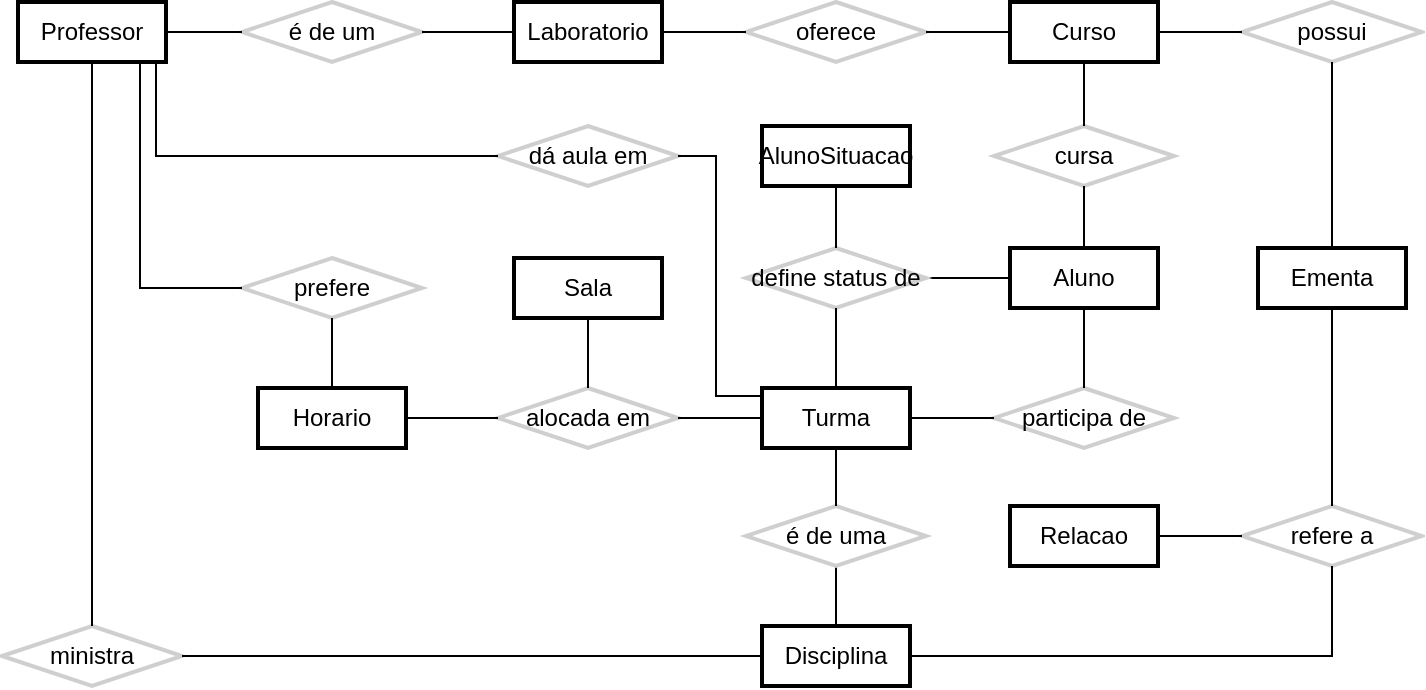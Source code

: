 <mxfile version="21.6.1" type="device" pages="11">
  <diagram name="Conceitual" id="wcAT-h3AnToUr1keD_3a">
    <mxGraphModel dx="1436" dy="1006" grid="0" gridSize="10" guides="1" tooltips="1" connect="0" arrows="0" fold="1" page="0" pageScale="1" pageWidth="800" pageHeight="400" math="0" shadow="0">
      <root>
        <mxCell id="gs0I4XiuasuHQc_oQ8el-0" />
        <mxCell id="gs0I4XiuasuHQc_oQ8el-1" parent="gs0I4XiuasuHQc_oQ8el-0" />
        <mxCell id="gs0I4XiuasuHQc_oQ8el-2" value="Aluno" style="whiteSpace=wrap;strokeWidth=2;" parent="gs0I4XiuasuHQc_oQ8el-1" vertex="1">
          <mxGeometry x="439" y="-195" width="74" height="30" as="geometry" />
        </mxCell>
        <mxCell id="gs0I4XiuasuHQc_oQ8el-3" value="cursa" style="rhombus;strokeWidth=2;whiteSpace=wrap;fillColor=none;strokeColor=#CFCFCF;" parent="gs0I4XiuasuHQc_oQ8el-1" vertex="1">
          <mxGeometry x="431" y="-256" width="90" height="30" as="geometry" />
        </mxCell>
        <mxCell id="gs0I4XiuasuHQc_oQ8el-4" value="Curso" style="whiteSpace=wrap;strokeWidth=2;" parent="gs0I4XiuasuHQc_oQ8el-1" vertex="1">
          <mxGeometry x="439" y="-318" width="74" height="30" as="geometry" />
        </mxCell>
        <mxCell id="gs0I4XiuasuHQc_oQ8el-5" value="possui" style="rhombus;strokeWidth=2;whiteSpace=wrap;fillColor=none;strokeColor=#CFCFCF;" parent="gs0I4XiuasuHQc_oQ8el-1" vertex="1">
          <mxGeometry x="555" y="-318" width="90" height="30" as="geometry" />
        </mxCell>
        <mxCell id="gs0I4XiuasuHQc_oQ8el-6" value="Ementa" style="whiteSpace=wrap;strokeWidth=2;" parent="gs0I4XiuasuHQc_oQ8el-1" vertex="1">
          <mxGeometry x="563" y="-195" width="74" height="30" as="geometry" />
        </mxCell>
        <mxCell id="gs0I4XiuasuHQc_oQ8el-7" value="oferece" style="rhombus;strokeWidth=2;whiteSpace=wrap;fillColor=none;strokeColor=#CFCFCF;" parent="gs0I4XiuasuHQc_oQ8el-1" vertex="1">
          <mxGeometry x="307" y="-318" width="90" height="30" as="geometry" />
        </mxCell>
        <mxCell id="gs0I4XiuasuHQc_oQ8el-8" value="Laboratorio" style="whiteSpace=wrap;strokeWidth=2;" parent="gs0I4XiuasuHQc_oQ8el-1" vertex="1">
          <mxGeometry x="191" y="-318" width="74" height="30" as="geometry" />
        </mxCell>
        <mxCell id="gs0I4XiuasuHQc_oQ8el-9" value="é de um" style="rhombus;strokeWidth=2;whiteSpace=wrap;fillColor=none;strokeColor=#CFCFCF;" parent="gs0I4XiuasuHQc_oQ8el-1" vertex="1">
          <mxGeometry x="55" y="-318" width="90" height="30" as="geometry" />
        </mxCell>
        <mxCell id="gs0I4XiuasuHQc_oQ8el-11" value="" style="rounded=0;orthogonalLoop=1;jettySize=auto;html=1;endArrow=none;endFill=0;" parent="gs0I4XiuasuHQc_oQ8el-1" source="gs0I4XiuasuHQc_oQ8el-12" target="5aPM5ZyQs8PeTlqeZ7Ll-0" edge="1">
          <mxGeometry relative="1" as="geometry" />
        </mxCell>
        <mxCell id="gs0I4XiuasuHQc_oQ8el-12" value="Disciplina" style="whiteSpace=wrap;strokeWidth=2;" parent="gs0I4XiuasuHQc_oQ8el-1" vertex="1">
          <mxGeometry x="315" y="-6" width="74" height="30" as="geometry" />
        </mxCell>
        <mxCell id="gs0I4XiuasuHQc_oQ8el-13" value="ministra" style="rhombus;strokeWidth=2;whiteSpace=wrap;fillColor=none;strokeColor=#CFCFCF;" parent="gs0I4XiuasuHQc_oQ8el-1" vertex="1">
          <mxGeometry x="-65" y="-6" width="90" height="30" as="geometry" />
        </mxCell>
        <mxCell id="gs0I4XiuasuHQc_oQ8el-14" value="refere a" style="rhombus;strokeWidth=2;whiteSpace=wrap;fillColor=none;strokeColor=#CFCFCF;" parent="gs0I4XiuasuHQc_oQ8el-1" vertex="1">
          <mxGeometry x="555" y="-66" width="90" height="30" as="geometry" />
        </mxCell>
        <mxCell id="gs0I4XiuasuHQc_oQ8el-15" value="participa de" style="rhombus;strokeWidth=2;whiteSpace=wrap;fillColor=none;strokeColor=#CFCFCF;" parent="gs0I4XiuasuHQc_oQ8el-1" vertex="1">
          <mxGeometry x="431" y="-125" width="90" height="30" as="geometry" />
        </mxCell>
        <mxCell id="gs0I4XiuasuHQc_oQ8el-16" value="dá aula em" style="rhombus;strokeWidth=2;whiteSpace=wrap;fillColor=none;strokeColor=#CFCFCF;" parent="gs0I4XiuasuHQc_oQ8el-1" vertex="1">
          <mxGeometry x="183" y="-256" width="90" height="30" as="geometry" />
        </mxCell>
        <mxCell id="gs0I4XiuasuHQc_oQ8el-17" value="" style="startArrow=none;endArrow=none;rounded=0;startFill=0;endFill=0;elbow=vertical;jumpStyle=none;shadow=0;" parent="gs0I4XiuasuHQc_oQ8el-1" source="gs0I4XiuasuHQc_oQ8el-2" target="gs0I4XiuasuHQc_oQ8el-3" edge="1">
          <mxGeometry relative="1" as="geometry" />
        </mxCell>
        <mxCell id="gs0I4XiuasuHQc_oQ8el-18" value="" style="startArrow=none;endArrow=none;rounded=0;startFill=0;endFill=0;elbow=vertical;jumpStyle=none;shadow=0;" parent="gs0I4XiuasuHQc_oQ8el-1" source="gs0I4XiuasuHQc_oQ8el-3" target="gs0I4XiuasuHQc_oQ8el-4" edge="1">
          <mxGeometry x="-0.009" relative="1" as="geometry">
            <mxPoint as="offset" />
          </mxGeometry>
        </mxCell>
        <mxCell id="gs0I4XiuasuHQc_oQ8el-19" value="" style="startArrow=none;endArrow=none;rounded=0;startFill=0;endFill=0;elbow=vertical;jumpStyle=none;shadow=0;" parent="gs0I4XiuasuHQc_oQ8el-1" source="gs0I4XiuasuHQc_oQ8el-4" target="gs0I4XiuasuHQc_oQ8el-5" edge="1">
          <mxGeometry relative="1" as="geometry" />
        </mxCell>
        <mxCell id="gs0I4XiuasuHQc_oQ8el-20" value="" style="startArrow=none;endArrow=none;rounded=0;startFill=0;endFill=0;elbow=vertical;jumpStyle=none;shadow=0;" parent="gs0I4XiuasuHQc_oQ8el-1" source="gs0I4XiuasuHQc_oQ8el-5" target="gs0I4XiuasuHQc_oQ8el-6" edge="1">
          <mxGeometry relative="1" as="geometry" />
        </mxCell>
        <mxCell id="gs0I4XiuasuHQc_oQ8el-21" value="" style="startArrow=none;endArrow=none;rounded=0;startFill=0;endFill=0;elbow=vertical;jumpStyle=none;shadow=0;" parent="gs0I4XiuasuHQc_oQ8el-1" source="gs0I4XiuasuHQc_oQ8el-4" target="gs0I4XiuasuHQc_oQ8el-7" edge="1">
          <mxGeometry relative="1" as="geometry" />
        </mxCell>
        <mxCell id="gs0I4XiuasuHQc_oQ8el-22" value="" style="startArrow=none;endArrow=none;rounded=0;startFill=0;endFill=0;elbow=vertical;jumpStyle=none;shadow=0;" parent="gs0I4XiuasuHQc_oQ8el-1" source="gs0I4XiuasuHQc_oQ8el-7" target="gs0I4XiuasuHQc_oQ8el-8" edge="1">
          <mxGeometry relative="1" as="geometry" />
        </mxCell>
        <mxCell id="gs0I4XiuasuHQc_oQ8el-23" value="" style="startArrow=none;endArrow=none;rounded=0;startFill=0;endFill=0;elbow=vertical;jumpStyle=none;shadow=0;" parent="gs0I4XiuasuHQc_oQ8el-1" source="gs0I4XiuasuHQc_oQ8el-46" target="gs0I4XiuasuHQc_oQ8el-9" edge="1">
          <mxGeometry relative="1" as="geometry" />
        </mxCell>
        <mxCell id="gs0I4XiuasuHQc_oQ8el-24" value="" style="startArrow=none;endArrow=none;rounded=0;startFill=0;endFill=0;elbow=vertical;jumpStyle=none;shadow=0;" parent="gs0I4XiuasuHQc_oQ8el-1" source="gs0I4XiuasuHQc_oQ8el-9" target="gs0I4XiuasuHQc_oQ8el-8" edge="1">
          <mxGeometry relative="1" as="geometry" />
        </mxCell>
        <mxCell id="gs0I4XiuasuHQc_oQ8el-25" value="" style="startArrow=none;endArrow=none;rounded=0;strokeColor=default;jumpStyle=none;startFill=0;endFill=0;elbow=vertical;shadow=0;" parent="gs0I4XiuasuHQc_oQ8el-1" source="gs0I4XiuasuHQc_oQ8el-12" target="gs0I4XiuasuHQc_oQ8el-13" edge="1">
          <mxGeometry relative="1" as="geometry" />
        </mxCell>
        <mxCell id="gs0I4XiuasuHQc_oQ8el-26" value="" style="startArrow=none;endArrow=none;rounded=0;startFill=0;endFill=0;elbow=vertical;jumpStyle=none;shadow=0;" parent="gs0I4XiuasuHQc_oQ8el-1" source="gs0I4XiuasuHQc_oQ8el-13" target="gs0I4XiuasuHQc_oQ8el-46" edge="1">
          <mxGeometry relative="1" as="geometry" />
        </mxCell>
        <mxCell id="gs0I4XiuasuHQc_oQ8el-27" value="(0:N)" style="startArrow=none;endArrow=none;exitX=0.498;exitY=0.999;entryX=0.999;entryY=0.114;rounded=0;startFill=0;endFill=0;elbow=vertical;jumpStyle=none;shadow=0;" parent="gs0I4XiuasuHQc_oQ8el-1" edge="1">
          <mxGeometry relative="1" as="geometry">
            <mxPoint x="639.333" y="391" as="sourcePoint" />
          </mxGeometry>
        </mxCell>
        <mxCell id="gs0I4XiuasuHQc_oQ8el-28" value="" style="startArrow=none;endArrow=none;rounded=0;startFill=0;endFill=0;elbow=vertical;jumpStyle=none;shadow=0;edgeStyle=orthogonalEdgeStyle;" parent="gs0I4XiuasuHQc_oQ8el-1" source="gs0I4XiuasuHQc_oQ8el-12" target="gs0I4XiuasuHQc_oQ8el-14" edge="1">
          <mxGeometry relative="1" as="geometry" />
        </mxCell>
        <mxCell id="gs0I4XiuasuHQc_oQ8el-29" value="" style="startArrow=none;endArrow=none;rounded=0;startFill=0;endFill=0;elbow=vertical;jumpStyle=none;shadow=0;" parent="gs0I4XiuasuHQc_oQ8el-1" source="gs0I4XiuasuHQc_oQ8el-14" target="gs0I4XiuasuHQc_oQ8el-6" edge="1">
          <mxGeometry relative="1" as="geometry" />
        </mxCell>
        <mxCell id="gs0I4XiuasuHQc_oQ8el-30" value="" style="startArrow=none;endArrow=none;rounded=0;startFill=0;endFill=0;elbow=vertical;jumpStyle=none;shadow=0;" parent="gs0I4XiuasuHQc_oQ8el-1" source="gs0I4XiuasuHQc_oQ8el-39" target="gs0I4XiuasuHQc_oQ8el-15" edge="1">
          <mxGeometry relative="1" as="geometry" />
        </mxCell>
        <mxCell id="gs0I4XiuasuHQc_oQ8el-31" value="" style="startArrow=none;endArrow=none;rounded=0;startFill=0;endFill=0;elbow=vertical;jumpStyle=none;shadow=0;" parent="gs0I4XiuasuHQc_oQ8el-1" source="gs0I4XiuasuHQc_oQ8el-15" target="gs0I4XiuasuHQc_oQ8el-2" edge="1">
          <mxGeometry relative="1" as="geometry" />
        </mxCell>
        <mxCell id="gs0I4XiuasuHQc_oQ8el-32" value="" style="startArrow=none;endArrow=none;rounded=0;startFill=0;endFill=0;elbow=vertical;jumpStyle=none;shadow=0;edgeStyle=orthogonalEdgeStyle;" parent="gs0I4XiuasuHQc_oQ8el-1" source="gs0I4XiuasuHQc_oQ8el-39" target="gs0I4XiuasuHQc_oQ8el-16" edge="1">
          <mxGeometry relative="1" as="geometry">
            <Array as="points">
              <mxPoint x="292" y="-121" />
              <mxPoint x="292" y="-241" />
            </Array>
          </mxGeometry>
        </mxCell>
        <mxCell id="gs0I4XiuasuHQc_oQ8el-33" value="" style="startArrow=none;endArrow=none;rounded=0;startFill=0;endFill=0;elbow=vertical;jumpStyle=none;shadow=0;edgeStyle=orthogonalEdgeStyle;" parent="gs0I4XiuasuHQc_oQ8el-1" source="gs0I4XiuasuHQc_oQ8el-16" target="gs0I4XiuasuHQc_oQ8el-46" edge="1">
          <mxGeometry relative="1" as="geometry">
            <Array as="points">
              <mxPoint x="12" y="-241" />
            </Array>
          </mxGeometry>
        </mxCell>
        <mxCell id="gs0I4XiuasuHQc_oQ8el-34" value="AlunoSituacao" style="whiteSpace=wrap;strokeWidth=2;" parent="gs0I4XiuasuHQc_oQ8el-1" vertex="1">
          <mxGeometry x="315" y="-256" width="74" height="30" as="geometry" />
        </mxCell>
        <mxCell id="gs0I4XiuasuHQc_oQ8el-35" value="" style="rounded=0;orthogonalLoop=1;jettySize=auto;html=1;endArrow=none;endFill=0;" parent="gs0I4XiuasuHQc_oQ8el-1" source="gs0I4XiuasuHQc_oQ8el-36" target="gs0I4XiuasuHQc_oQ8el-2" edge="1">
          <mxGeometry x="-0.521" y="-22" relative="1" as="geometry">
            <mxPoint as="offset" />
          </mxGeometry>
        </mxCell>
        <mxCell id="gs0I4XiuasuHQc_oQ8el-36" value="define status de" style="rhombus;strokeWidth=2;whiteSpace=wrap;fillColor=none;strokeColor=#CFCFCF;" parent="gs0I4XiuasuHQc_oQ8el-1" vertex="1">
          <mxGeometry x="307" y="-195" width="90" height="30" as="geometry" />
        </mxCell>
        <mxCell id="gs0I4XiuasuHQc_oQ8el-37" value="" style="startArrow=none;endArrow=none;rounded=0;startFill=0;endFill=0;elbow=vertical;jumpStyle=none;shadow=0;" parent="gs0I4XiuasuHQc_oQ8el-1" source="gs0I4XiuasuHQc_oQ8el-34" target="gs0I4XiuasuHQc_oQ8el-36" edge="1">
          <mxGeometry relative="1" as="geometry" />
        </mxCell>
        <mxCell id="gs0I4XiuasuHQc_oQ8el-38" value="" style="startArrow=none;endArrow=none;rounded=0;startFill=0;endFill=0;elbow=vertical;jumpStyle=none;shadow=0;" parent="gs0I4XiuasuHQc_oQ8el-1" source="gs0I4XiuasuHQc_oQ8el-36" target="gs0I4XiuasuHQc_oQ8el-39" edge="1">
          <mxGeometry relative="1" as="geometry" />
        </mxCell>
        <mxCell id="gs0I4XiuasuHQc_oQ8el-39" value="Turma" style="whiteSpace=wrap;strokeWidth=2;" parent="gs0I4XiuasuHQc_oQ8el-1" vertex="1">
          <mxGeometry x="315" y="-125" width="74" height="30" as="geometry" />
        </mxCell>
        <mxCell id="gs0I4XiuasuHQc_oQ8el-40" value="alocada em" style="rhombus;strokeWidth=2;whiteSpace=wrap;fillColor=none;strokeColor=#CFCFCF;" parent="gs0I4XiuasuHQc_oQ8el-1" vertex="1">
          <mxGeometry x="183" y="-125" width="90" height="30" as="geometry" />
        </mxCell>
        <mxCell id="gs0I4XiuasuHQc_oQ8el-41" value="Horario" style="whiteSpace=wrap;strokeWidth=2;" parent="gs0I4XiuasuHQc_oQ8el-1" vertex="1">
          <mxGeometry x="63" y="-125" width="74" height="30" as="geometry" />
        </mxCell>
        <mxCell id="gs0I4XiuasuHQc_oQ8el-42" value="Sala" style="whiteSpace=wrap;strokeWidth=2;" parent="gs0I4XiuasuHQc_oQ8el-1" vertex="1">
          <mxGeometry x="191" y="-190" width="74" height="30" as="geometry" />
        </mxCell>
        <mxCell id="gs0I4XiuasuHQc_oQ8el-43" value="" style="curved=1;startArrow=none;endArrow=none;rounded=0;endFill=0;" parent="gs0I4XiuasuHQc_oQ8el-1" source="gs0I4XiuasuHQc_oQ8el-39" target="gs0I4XiuasuHQc_oQ8el-40" edge="1">
          <mxGeometry relative="1" as="geometry">
            <Array as="points" />
          </mxGeometry>
        </mxCell>
        <mxCell id="gs0I4XiuasuHQc_oQ8el-44" value="" style="startArrow=none;endArrow=none;rounded=0;startFill=0;endFill=0;elbow=vertical;jumpStyle=none;shadow=0;" parent="gs0I4XiuasuHQc_oQ8el-1" source="gs0I4XiuasuHQc_oQ8el-40" target="gs0I4XiuasuHQc_oQ8el-41" edge="1">
          <mxGeometry x="0.001" relative="1" as="geometry">
            <mxPoint x="2214.5" y="789" as="targetPoint" />
            <mxPoint as="offset" />
          </mxGeometry>
        </mxCell>
        <mxCell id="gs0I4XiuasuHQc_oQ8el-45" value="" style="startArrow=none;endArrow=none;rounded=0;startFill=0;endFill=0;elbow=vertical;jumpStyle=none;shadow=0;" parent="gs0I4XiuasuHQc_oQ8el-1" source="gs0I4XiuasuHQc_oQ8el-40" target="gs0I4XiuasuHQc_oQ8el-42" edge="1">
          <mxGeometry relative="1" as="geometry" />
        </mxCell>
        <mxCell id="gs0I4XiuasuHQc_oQ8el-46" value="Professor" style="whiteSpace=wrap;strokeWidth=2;" parent="gs0I4XiuasuHQc_oQ8el-1" vertex="1">
          <mxGeometry x="-57" y="-318" width="74" height="30" as="geometry" />
        </mxCell>
        <mxCell id="gs0I4XiuasuHQc_oQ8el-47" value="prefere" style="rhombus;strokeWidth=2;whiteSpace=wrap;fillColor=none;strokeColor=#CFCFCF;" parent="gs0I4XiuasuHQc_oQ8el-1" vertex="1">
          <mxGeometry x="55" y="-190" width="90" height="30" as="geometry" />
        </mxCell>
        <mxCell id="gs0I4XiuasuHQc_oQ8el-48" value="" style="startArrow=none;endArrow=none;rounded=0;startFill=0;endFill=0;elbow=vertical;jumpStyle=none;shadow=0;edgeStyle=orthogonalEdgeStyle;" parent="gs0I4XiuasuHQc_oQ8el-1" source="gs0I4XiuasuHQc_oQ8el-46" target="gs0I4XiuasuHQc_oQ8el-47" edge="1">
          <mxGeometry relative="1" as="geometry">
            <Array as="points">
              <mxPoint x="4" y="-175" />
            </Array>
          </mxGeometry>
        </mxCell>
        <mxCell id="gs0I4XiuasuHQc_oQ8el-49" value="" style="startArrow=none;endArrow=none;rounded=0;startFill=0;endFill=0;elbow=vertical;jumpStyle=none;shadow=0;" parent="gs0I4XiuasuHQc_oQ8el-1" source="gs0I4XiuasuHQc_oQ8el-47" target="gs0I4XiuasuHQc_oQ8el-41" edge="1">
          <mxGeometry relative="1" as="geometry" />
        </mxCell>
        <mxCell id="8aDb8Ydgu3MrWivWMbIe-0" value="Relacao" style="whiteSpace=wrap;strokeWidth=2;" parent="gs0I4XiuasuHQc_oQ8el-1" vertex="1">
          <mxGeometry x="439" y="-66" width="74" height="30" as="geometry" />
        </mxCell>
        <mxCell id="8aDb8Ydgu3MrWivWMbIe-1" value="" style="startArrow=none;endArrow=none;rounded=0;startFill=0;endFill=0;elbow=vertical;jumpStyle=none;shadow=0;" parent="gs0I4XiuasuHQc_oQ8el-1" source="8aDb8Ydgu3MrWivWMbIe-0" target="gs0I4XiuasuHQc_oQ8el-14" edge="1">
          <mxGeometry relative="1" as="geometry">
            <mxPoint x="514" y="-49" as="sourcePoint" />
            <mxPoint x="593" y="-91" as="targetPoint" />
          </mxGeometry>
        </mxCell>
        <mxCell id="5aPM5ZyQs8PeTlqeZ7Ll-0" value="é de uma" style="rhombus;strokeWidth=2;whiteSpace=wrap;fillColor=none;strokeColor=#CFCFCF;" parent="gs0I4XiuasuHQc_oQ8el-1" vertex="1">
          <mxGeometry x="307" y="-66" width="90" height="30" as="geometry" />
        </mxCell>
        <mxCell id="5aPM5ZyQs8PeTlqeZ7Ll-1" value="" style="rounded=0;orthogonalLoop=1;jettySize=auto;html=1;endArrow=none;endFill=0;" parent="gs0I4XiuasuHQc_oQ8el-1" source="gs0I4XiuasuHQc_oQ8el-39" target="5aPM5ZyQs8PeTlqeZ7Ll-0" edge="1">
          <mxGeometry relative="1" as="geometry">
            <mxPoint x="439" y="20" as="sourcePoint" />
            <mxPoint x="371" y="-16" as="targetPoint" />
          </mxGeometry>
        </mxCell>
      </root>
    </mxGraphModel>
  </diagram>
  <diagram id="vzg0LBBGazxb_NBWTc-_" name="Conc. Simp. Xadrez">
    <mxGraphModel dx="1036" dy="1006" grid="1" gridSize="10" guides="1" tooltips="1" connect="1" arrows="1" fold="1" page="1" pageScale="1" pageWidth="800" pageHeight="400" math="0" shadow="0">
      <root>
        <mxCell id="0" />
        <mxCell id="1" parent="0" />
        <mxCell id="p5ge62bnEOJM9G5AUXfN-1" value="Aluno" style="whiteSpace=wrap;strokeWidth=2;" parent="1" vertex="1">
          <mxGeometry x="526" y="-248" width="74" height="30" as="geometry" />
        </mxCell>
        <mxCell id="p5ge62bnEOJM9G5AUXfN-2" value="é cursado por" style="rhombus;strokeWidth=0;whiteSpace=wrap;fillColor=none;strokeColor=#696868;" parent="1" vertex="1">
          <mxGeometry x="518" y="-309" width="90" height="30" as="geometry" />
        </mxCell>
        <mxCell id="p5ge62bnEOJM9G5AUXfN-3" value="Curso" style="whiteSpace=wrap;strokeWidth=2;" parent="1" vertex="1">
          <mxGeometry x="526" y="-371" width="74" height="30" as="geometry" />
        </mxCell>
        <mxCell id="p5ge62bnEOJM9G5AUXfN-4" value="possui" style="rhombus;strokeWidth=0;whiteSpace=wrap;fillColor=none;strokeColor=#696868;" parent="1" vertex="1">
          <mxGeometry x="642" y="-371" width="90" height="30" as="geometry" />
        </mxCell>
        <mxCell id="p5ge62bnEOJM9G5AUXfN-5" value="Ementa" style="whiteSpace=wrap;strokeWidth=2;" parent="1" vertex="1">
          <mxGeometry x="650" y="-248" width="74" height="30" as="geometry" />
        </mxCell>
        <mxCell id="p5ge62bnEOJM9G5AUXfN-6" value="engloba" style="rhombus;strokeWidth=0;whiteSpace=wrap;fillColor=none;strokeColor=#696868;" parent="1" vertex="1">
          <mxGeometry x="394" y="-371" width="90" height="30" as="geometry" />
        </mxCell>
        <mxCell id="p5ge62bnEOJM9G5AUXfN-7" value="Laboratório" style="whiteSpace=wrap;strokeWidth=2;" parent="1" vertex="1">
          <mxGeometry x="278" y="-371" width="74" height="30" as="geometry" />
        </mxCell>
        <mxCell id="p5ge62bnEOJM9G5AUXfN-8" value="é de um" style="rhombus;strokeWidth=0;whiteSpace=wrap;fillColor=none;strokeColor=#696868;" parent="1" vertex="1">
          <mxGeometry x="146" y="-371" width="90" height="30" as="geometry" />
        </mxCell>
        <mxCell id="p5ge62bnEOJM9G5AUXfN-9" value="" style="rounded=0;orthogonalLoop=1;jettySize=auto;html=1;endArrow=none;endFill=0;" parent="1" source="p5ge62bnEOJM9G5AUXfN-10" target="p5ge62bnEOJM9G5AUXfN-49" edge="1">
          <mxGeometry relative="1" as="geometry" />
        </mxCell>
        <mxCell id="p5ge62bnEOJM9G5AUXfN-10" value="Disciplina" style="whiteSpace=wrap;strokeWidth=2;" parent="1" vertex="1">
          <mxGeometry x="402" y="-59" width="74" height="30" as="geometry" />
        </mxCell>
        <mxCell id="p5ge62bnEOJM9G5AUXfN-11" value="ministra" style="rhombus;strokeWidth=0;whiteSpace=wrap;fillColor=none;strokeColor=#696868;" parent="1" vertex="1">
          <mxGeometry x="146" y="-59" width="90" height="30" as="geometry" />
        </mxCell>
        <mxCell id="p5ge62bnEOJM9G5AUXfN-12" value="refere a" style="rhombus;strokeWidth=0;whiteSpace=wrap;fillColor=none;strokeColor=#696868;" parent="1" vertex="1">
          <mxGeometry x="518" y="-59" width="90" height="30" as="geometry" />
        </mxCell>
        <mxCell id="p5ge62bnEOJM9G5AUXfN-13" value="participa de" style="rhombus;strokeWidth=0;whiteSpace=wrap;fillColor=none;strokeColor=#696868;" parent="1" vertex="1">
          <mxGeometry x="518" y="-178" width="90" height="30" as="geometry" />
        </mxCell>
        <mxCell id="p5ge62bnEOJM9G5AUXfN-14" value="dá aula em" style="rhombus;strokeWidth=0;whiteSpace=wrap;fillColor=none;strokeColor=#696868;" parent="1" vertex="1">
          <mxGeometry x="270" y="-309" width="90" height="30" as="geometry" />
        </mxCell>
        <mxCell id="p5ge62bnEOJM9G5AUXfN-15" value="" style="startArrow=none;endArrow=none;rounded=0;startFill=0;endFill=0;elbow=vertical;jumpStyle=none;shadow=0;" parent="1" source="p5ge62bnEOJM9G5AUXfN-1" target="p5ge62bnEOJM9G5AUXfN-2" edge="1">
          <mxGeometry relative="1" as="geometry" />
        </mxCell>
        <mxCell id="p5ge62bnEOJM9G5AUXfN-16" value="" style="startArrow=none;endArrow=none;rounded=0;startFill=0;endFill=0;elbow=vertical;jumpStyle=none;shadow=0;" parent="1" source="p5ge62bnEOJM9G5AUXfN-2" target="p5ge62bnEOJM9G5AUXfN-3" edge="1">
          <mxGeometry x="-0.009" relative="1" as="geometry">
            <mxPoint as="offset" />
          </mxGeometry>
        </mxCell>
        <mxCell id="p5ge62bnEOJM9G5AUXfN-17" value="" style="startArrow=none;endArrow=none;rounded=0;startFill=0;endFill=0;elbow=vertical;jumpStyle=none;shadow=0;" parent="1" source="p5ge62bnEOJM9G5AUXfN-3" target="p5ge62bnEOJM9G5AUXfN-4" edge="1">
          <mxGeometry relative="1" as="geometry" />
        </mxCell>
        <mxCell id="p5ge62bnEOJM9G5AUXfN-18" value="" style="startArrow=none;endArrow=none;rounded=0;startFill=0;endFill=0;elbow=vertical;jumpStyle=none;shadow=0;" parent="1" source="p5ge62bnEOJM9G5AUXfN-4" target="p5ge62bnEOJM9G5AUXfN-5" edge="1">
          <mxGeometry relative="1" as="geometry" />
        </mxCell>
        <mxCell id="p5ge62bnEOJM9G5AUXfN-19" value="" style="startArrow=none;endArrow=none;rounded=0;startFill=0;endFill=0;elbow=vertical;jumpStyle=none;shadow=0;" parent="1" source="p5ge62bnEOJM9G5AUXfN-3" target="p5ge62bnEOJM9G5AUXfN-6" edge="1">
          <mxGeometry relative="1" as="geometry" />
        </mxCell>
        <mxCell id="p5ge62bnEOJM9G5AUXfN-20" value="" style="startArrow=none;endArrow=none;rounded=0;startFill=0;endFill=0;elbow=vertical;jumpStyle=none;shadow=0;" parent="1" source="p5ge62bnEOJM9G5AUXfN-6" target="p5ge62bnEOJM9G5AUXfN-7" edge="1">
          <mxGeometry relative="1" as="geometry" />
        </mxCell>
        <mxCell id="p5ge62bnEOJM9G5AUXfN-21" value="" style="startArrow=none;endArrow=none;rounded=0;startFill=0;endFill=0;elbow=vertical;jumpStyle=none;shadow=0;" parent="1" source="p5ge62bnEOJM9G5AUXfN-43" target="p5ge62bnEOJM9G5AUXfN-8" edge="1">
          <mxGeometry relative="1" as="geometry" />
        </mxCell>
        <mxCell id="p5ge62bnEOJM9G5AUXfN-22" value="" style="startArrow=none;endArrow=none;rounded=0;startFill=0;endFill=0;elbow=vertical;jumpStyle=none;shadow=0;" parent="1" source="p5ge62bnEOJM9G5AUXfN-8" target="p5ge62bnEOJM9G5AUXfN-7" edge="1">
          <mxGeometry relative="1" as="geometry" />
        </mxCell>
        <mxCell id="p5ge62bnEOJM9G5AUXfN-23" value="" style="startArrow=none;endArrow=none;rounded=0;strokeColor=default;jumpStyle=none;startFill=0;endFill=0;elbow=vertical;shadow=0;" parent="1" source="p5ge62bnEOJM9G5AUXfN-10" target="p5ge62bnEOJM9G5AUXfN-11" edge="1">
          <mxGeometry relative="1" as="geometry" />
        </mxCell>
        <mxCell id="p5ge62bnEOJM9G5AUXfN-24" value="" style="startArrow=none;endArrow=none;rounded=0;startFill=0;endFill=0;elbow=vertical;jumpStyle=none;shadow=0;" parent="1" source="p5ge62bnEOJM9G5AUXfN-11" target="p5ge62bnEOJM9G5AUXfN-43" edge="1">
          <mxGeometry relative="1" as="geometry" />
        </mxCell>
        <mxCell id="p5ge62bnEOJM9G5AUXfN-25" value="" style="startArrow=none;endArrow=none;rounded=0;startFill=0;endFill=0;elbow=vertical;jumpStyle=none;shadow=0;" parent="1" source="p5ge62bnEOJM9G5AUXfN-10" target="p5ge62bnEOJM9G5AUXfN-12" edge="1">
          <mxGeometry relative="1" as="geometry" />
        </mxCell>
        <mxCell id="p5ge62bnEOJM9G5AUXfN-26" value="" style="startArrow=none;endArrow=none;rounded=0;startFill=0;endFill=0;elbow=vertical;jumpStyle=none;shadow=0;" parent="1" source="p5ge62bnEOJM9G5AUXfN-12" target="p5ge62bnEOJM9G5AUXfN-5" edge="1">
          <mxGeometry relative="1" as="geometry" />
        </mxCell>
        <mxCell id="p5ge62bnEOJM9G5AUXfN-27" value="" style="startArrow=none;endArrow=none;rounded=0;startFill=0;endFill=0;elbow=vertical;jumpStyle=none;shadow=0;" parent="1" source="p5ge62bnEOJM9G5AUXfN-36" target="p5ge62bnEOJM9G5AUXfN-13" edge="1">
          <mxGeometry relative="1" as="geometry" />
        </mxCell>
        <mxCell id="p5ge62bnEOJM9G5AUXfN-28" value="" style="startArrow=none;endArrow=none;rounded=0;startFill=0;endFill=0;elbow=vertical;jumpStyle=none;shadow=0;" parent="1" source="p5ge62bnEOJM9G5AUXfN-13" target="p5ge62bnEOJM9G5AUXfN-1" edge="1">
          <mxGeometry relative="1" as="geometry" />
        </mxCell>
        <mxCell id="p5ge62bnEOJM9G5AUXfN-29" value="" style="startArrow=none;endArrow=none;rounded=0;startFill=0;endFill=0;elbow=vertical;jumpStyle=none;shadow=0;" parent="1" source="p5ge62bnEOJM9G5AUXfN-36" target="p5ge62bnEOJM9G5AUXfN-14" edge="1">
          <mxGeometry relative="1" as="geometry" />
        </mxCell>
        <mxCell id="p5ge62bnEOJM9G5AUXfN-30" value="" style="startArrow=none;endArrow=none;rounded=0;startFill=0;endFill=0;elbow=vertical;jumpStyle=none;shadow=0;" parent="1" source="p5ge62bnEOJM9G5AUXfN-14" target="p5ge62bnEOJM9G5AUXfN-43" edge="1">
          <mxGeometry relative="1" as="geometry" />
        </mxCell>
        <mxCell id="p5ge62bnEOJM9G5AUXfN-31" value="Situação" style="whiteSpace=wrap;strokeWidth=2;" parent="1" vertex="1">
          <mxGeometry x="402" y="-309" width="74" height="30" as="geometry" />
        </mxCell>
        <mxCell id="p5ge62bnEOJM9G5AUXfN-32" value="" style="rounded=0;orthogonalLoop=1;jettySize=auto;html=1;endArrow=none;endFill=0;" parent="1" source="p5ge62bnEOJM9G5AUXfN-33" target="p5ge62bnEOJM9G5AUXfN-1" edge="1">
          <mxGeometry x="-0.521" y="-22" relative="1" as="geometry">
            <mxPoint as="offset" />
          </mxGeometry>
        </mxCell>
        <mxCell id="p5ge62bnEOJM9G5AUXfN-33" value="define status de" style="rhombus;strokeWidth=0;whiteSpace=wrap;fillColor=none;strokeColor=#696868;" parent="1" vertex="1">
          <mxGeometry x="394" y="-248" width="90" height="30" as="geometry" />
        </mxCell>
        <mxCell id="p5ge62bnEOJM9G5AUXfN-34" value="" style="startArrow=none;endArrow=none;rounded=0;startFill=0;endFill=0;elbow=vertical;jumpStyle=none;shadow=0;" parent="1" source="p5ge62bnEOJM9G5AUXfN-31" target="p5ge62bnEOJM9G5AUXfN-33" edge="1">
          <mxGeometry relative="1" as="geometry" />
        </mxCell>
        <mxCell id="p5ge62bnEOJM9G5AUXfN-35" value="" style="startArrow=none;endArrow=none;rounded=0;startFill=0;endFill=0;elbow=vertical;jumpStyle=none;shadow=0;" parent="1" source="p5ge62bnEOJM9G5AUXfN-33" target="p5ge62bnEOJM9G5AUXfN-36" edge="1">
          <mxGeometry relative="1" as="geometry" />
        </mxCell>
        <mxCell id="p5ge62bnEOJM9G5AUXfN-36" value="Turma" style="whiteSpace=wrap;strokeWidth=2;" parent="1" vertex="1">
          <mxGeometry x="402" y="-178" width="74" height="30" as="geometry" />
        </mxCell>
        <mxCell id="p5ge62bnEOJM9G5AUXfN-37" value="alocada em" style="rhombus;strokeWidth=0;whiteSpace=wrap;fillColor=none;strokeColor=#696868;" parent="1" vertex="1">
          <mxGeometry x="270" y="-178" width="90" height="30" as="geometry" />
        </mxCell>
        <mxCell id="p5ge62bnEOJM9G5AUXfN-38" value="Horário" style="whiteSpace=wrap;strokeWidth=2;" parent="1" vertex="1">
          <mxGeometry x="278" y="-248" width="74" height="30" as="geometry" />
        </mxCell>
        <mxCell id="p5ge62bnEOJM9G5AUXfN-39" value="Sala" style="whiteSpace=wrap;strokeWidth=2;" parent="1" vertex="1">
          <mxGeometry x="278" y="-119" width="74" height="30" as="geometry" />
        </mxCell>
        <mxCell id="p5ge62bnEOJM9G5AUXfN-40" value="" style="curved=1;startArrow=none;endArrow=none;rounded=0;endFill=0;" parent="1" source="p5ge62bnEOJM9G5AUXfN-36" target="p5ge62bnEOJM9G5AUXfN-37" edge="1">
          <mxGeometry relative="1" as="geometry">
            <Array as="points" />
          </mxGeometry>
        </mxCell>
        <mxCell id="p5ge62bnEOJM9G5AUXfN-41" value="" style="startArrow=none;endArrow=none;rounded=0;startFill=0;endFill=0;elbow=vertical;jumpStyle=none;shadow=0;" parent="1" source="p5ge62bnEOJM9G5AUXfN-37" target="p5ge62bnEOJM9G5AUXfN-38" edge="1">
          <mxGeometry x="0.001" relative="1" as="geometry">
            <mxPoint x="2301.5" y="736" as="targetPoint" />
            <mxPoint as="offset" />
          </mxGeometry>
        </mxCell>
        <mxCell id="p5ge62bnEOJM9G5AUXfN-42" value="" style="startArrow=none;endArrow=none;rounded=0;startFill=0;endFill=0;elbow=vertical;jumpStyle=none;shadow=0;" parent="1" source="p5ge62bnEOJM9G5AUXfN-37" target="p5ge62bnEOJM9G5AUXfN-39" edge="1">
          <mxGeometry relative="1" as="geometry" />
        </mxCell>
        <mxCell id="p5ge62bnEOJM9G5AUXfN-43" value="Professor" style="whiteSpace=wrap;strokeWidth=2;" parent="1" vertex="1">
          <mxGeometry x="30" y="-371" width="74" height="30" as="geometry" />
        </mxCell>
        <mxCell id="p5ge62bnEOJM9G5AUXfN-44" value="prefere" style="rhombus;strokeWidth=0;whiteSpace=wrap;fillColor=none;strokeColor=#696868;" parent="1" vertex="1">
          <mxGeometry x="146" y="-248" width="90" height="30" as="geometry" />
        </mxCell>
        <mxCell id="p5ge62bnEOJM9G5AUXfN-45" value="" style="startArrow=none;endArrow=none;rounded=0;startFill=0;endFill=0;elbow=vertical;jumpStyle=none;shadow=0;" parent="1" source="p5ge62bnEOJM9G5AUXfN-43" target="p5ge62bnEOJM9G5AUXfN-44" edge="1">
          <mxGeometry relative="1" as="geometry" />
        </mxCell>
        <mxCell id="p5ge62bnEOJM9G5AUXfN-46" value="" style="startArrow=none;endArrow=none;rounded=0;startFill=0;endFill=0;elbow=vertical;jumpStyle=none;shadow=0;" parent="1" source="p5ge62bnEOJM9G5AUXfN-44" target="p5ge62bnEOJM9G5AUXfN-38" edge="1">
          <mxGeometry relative="1" as="geometry" />
        </mxCell>
        <mxCell id="p5ge62bnEOJM9G5AUXfN-47" value="Relação" style="whiteSpace=wrap;strokeWidth=2;" parent="1" vertex="1">
          <mxGeometry x="650" y="-59" width="74" height="30" as="geometry" />
        </mxCell>
        <mxCell id="p5ge62bnEOJM9G5AUXfN-48" value="" style="startArrow=none;endArrow=none;rounded=0;startFill=0;endFill=0;elbow=vertical;jumpStyle=none;shadow=0;" parent="1" source="p5ge62bnEOJM9G5AUXfN-47" target="p5ge62bnEOJM9G5AUXfN-12" edge="1">
          <mxGeometry relative="1" as="geometry">
            <mxPoint x="601" y="-102" as="sourcePoint" />
            <mxPoint x="680" y="-144" as="targetPoint" />
          </mxGeometry>
        </mxCell>
        <mxCell id="p5ge62bnEOJM9G5AUXfN-49" value="é de uma" style="rhombus;strokeWidth=0;whiteSpace=wrap;fillColor=none;strokeColor=#696868;" parent="1" vertex="1">
          <mxGeometry x="394" y="-119" width="90" height="30" as="geometry" />
        </mxCell>
        <mxCell id="p5ge62bnEOJM9G5AUXfN-50" value="" style="rounded=0;orthogonalLoop=1;jettySize=auto;html=1;endArrow=none;endFill=0;" parent="1" source="p5ge62bnEOJM9G5AUXfN-36" target="p5ge62bnEOJM9G5AUXfN-49" edge="1">
          <mxGeometry relative="1" as="geometry">
            <mxPoint x="526" y="-33" as="sourcePoint" />
            <mxPoint x="458" y="-69" as="targetPoint" />
          </mxGeometry>
        </mxCell>
      </root>
    </mxGraphModel>
  </diagram>
  <diagram id="Nkk-pZ1o96_KR3GS2UFx" name="Conceitual">
    <mxGraphModel dx="1436" dy="1006" grid="0" gridSize="10" guides="1" tooltips="1" connect="0" arrows="0" fold="1" page="0" pageScale="1" pageWidth="800" pageHeight="400" math="0" shadow="0">
      <root>
        <mxCell id="0" />
        <mxCell id="1" parent="0" />
        <mxCell id="f7n8AtKf4l0RgsDhBBOr-92" value="Aluno" style="whiteSpace=wrap;strokeWidth=2;" parent="1" vertex="1">
          <mxGeometry x="253" y="86" width="56" height="30" as="geometry" />
        </mxCell>
        <mxCell id="f7n8AtKf4l0RgsDhBBOr-93" value="cursa" style="rhombus;strokeWidth=1;whiteSpace=wrap;fillColor=none;strokeColor=#FFFFFF;" parent="1" vertex="1">
          <mxGeometry x="390" y="86" width="90" height="30" as="geometry" />
        </mxCell>
        <mxCell id="f7n8AtKf4l0RgsDhBBOr-94" value="Curso" style="whiteSpace=wrap;strokeWidth=2;" parent="1" vertex="1">
          <mxGeometry x="558.5" y="-24" width="55" height="30" as="geometry" />
        </mxCell>
        <mxCell id="f7n8AtKf4l0RgsDhBBOr-95" value="possui" style="rhombus;strokeWidth=1;whiteSpace=wrap;fillColor=none;strokeColor=#FFFFFF;" parent="1" vertex="1">
          <mxGeometry x="539" y="86" width="90" height="30" as="geometry" />
        </mxCell>
        <mxCell id="f7n8AtKf4l0RgsDhBBOr-96" value="Ementa" style="whiteSpace=wrap;strokeWidth=2;" parent="1" vertex="1">
          <mxGeometry x="551.5" y="195" width="69" height="30" as="geometry" />
        </mxCell>
        <mxCell id="f7n8AtKf4l0RgsDhBBOr-97" value="é de um" style="rhombus;strokeWidth=1;whiteSpace=wrap;fillColor=none;strokeColor=#FFFFFF;" parent="1" vertex="1">
          <mxGeometry x="236" y="-24" width="90" height="30" as="geometry" />
        </mxCell>
        <mxCell id="f7n8AtKf4l0RgsDhBBOr-98" value="Laboratorio" style="whiteSpace=wrap;strokeWidth=2;" parent="1" vertex="1">
          <mxGeometry x="-30" y="-24" width="98" height="30" as="geometry" />
        </mxCell>
        <mxCell id="f7n8AtKf4l0RgsDhBBOr-100" value="é de um" style="rhombus;strokeWidth=1;whiteSpace=wrap;fillColor=none;strokeColor=#FFFFFF;" parent="1" vertex="1">
          <mxGeometry x="-24" y="504" width="90" height="30" as="geometry" />
        </mxCell>
        <mxCell id="f7n8AtKf4l0RgsDhBBOr-182" value="A disciplina tem uma relação consigo pela ementa (?)" style="rounded=0;orthogonalLoop=1;jettySize=auto;html=1;startArrow=classic;startFill=1;" parent="1" source="f7n8AtKf4l0RgsDhBBOr-115" target="f7n8AtKf4l0RgsDhBBOr-181" edge="1">
          <mxGeometry x="0.015" y="41" relative="1" as="geometry">
            <mxPoint y="1" as="offset" />
          </mxGeometry>
        </mxCell>
        <mxCell id="f7n8AtKf4l0RgsDhBBOr-184" value="é de uma" style="rounded=0;orthogonalLoop=1;jettySize=auto;html=1;endArrow=none;endFill=0;" parent="1" source="f7n8AtKf4l0RgsDhBBOr-103" target="f7n8AtKf4l0RgsDhBBOr-120" edge="1">
          <mxGeometry relative="1" as="geometry" />
        </mxCell>
        <mxCell id="f7n8AtKf4l0RgsDhBBOr-103" value="Disciplina" style="whiteSpace=wrap;strokeWidth=2;" parent="1" vertex="1">
          <mxGeometry x="393" y="411" width="84" height="30" as="geometry" />
        </mxCell>
        <mxCell id="f7n8AtKf4l0RgsDhBBOr-104" value="ministra" style="rhombus;strokeWidth=1;whiteSpace=wrap;fillColor=none;strokeColor=#FFFFFF;" parent="1" vertex="1">
          <mxGeometry x="392" y="504" width="90" height="30" as="geometry" />
        </mxCell>
        <mxCell id="f7n8AtKf4l0RgsDhBBOr-115" value="refere a" style="rhombus;strokeWidth=1;whiteSpace=wrap;fillColor=none;strokeColor=#FFFFFF;" parent="1" vertex="1">
          <mxGeometry x="539" y="411" width="90" height="30" as="geometry" />
        </mxCell>
        <mxCell id="f7n8AtKf4l0RgsDhBBOr-121" value="participa de" style="rhombus;strokeWidth=1;whiteSpace=wrap;fillColor=none;strokeColor=#FFFFFF;" parent="1" vertex="1">
          <mxGeometry x="236" y="195" width="90" height="30" as="geometry" />
        </mxCell>
        <mxCell id="f7n8AtKf4l0RgsDhBBOr-126" value="é ministrada por" style="rhombus;strokeWidth=1;whiteSpace=wrap;fillColor=none;strokeColor=#FFFFFF;" parent="1" vertex="1">
          <mxGeometry x="238" y="504" width="90" height="30" as="geometry" />
        </mxCell>
        <mxCell id="f7n8AtKf4l0RgsDhBBOr-127" value="(1:1)" style="startArrow=none;endArrow=none;rounded=0;startFill=0;endFill=0;elbow=vertical;jumpStyle=none;shadow=0;" parent="1" source="f7n8AtKf4l0RgsDhBBOr-92" target="f7n8AtKf4l0RgsDhBBOr-93" edge="1">
          <mxGeometry relative="1" as="geometry" />
        </mxCell>
        <mxCell id="f7n8AtKf4l0RgsDhBBOr-128" value="(1:N)" style="startArrow=none;endArrow=none;rounded=0;startFill=0;endFill=0;elbow=vertical;jumpStyle=none;shadow=0;" parent="1" source="f7n8AtKf4l0RgsDhBBOr-93" target="f7n8AtKf4l0RgsDhBBOr-94" edge="1">
          <mxGeometry relative="1" as="geometry" />
        </mxCell>
        <mxCell id="f7n8AtKf4l0RgsDhBBOr-129" value="(1:1)" style="startArrow=none;endArrow=none;rounded=0;startFill=0;endFill=0;elbow=vertical;jumpStyle=none;shadow=0;" parent="1" source="f7n8AtKf4l0RgsDhBBOr-94" target="f7n8AtKf4l0RgsDhBBOr-95" edge="1">
          <mxGeometry relative="1" as="geometry" />
        </mxCell>
        <mxCell id="f7n8AtKf4l0RgsDhBBOr-130" value="(1:N)" style="startArrow=none;endArrow=none;rounded=0;startFill=0;endFill=0;elbow=vertical;jumpStyle=none;shadow=0;" parent="1" source="f7n8AtKf4l0RgsDhBBOr-95" target="f7n8AtKf4l0RgsDhBBOr-96" edge="1">
          <mxGeometry relative="1" as="geometry" />
        </mxCell>
        <mxCell id="f7n8AtKf4l0RgsDhBBOr-131" value="(1:1)" style="startArrow=none;endArrow=none;rounded=0;startFill=0;endFill=0;elbow=vertical;jumpStyle=none;shadow=0;" parent="1" source="f7n8AtKf4l0RgsDhBBOr-94" target="f7n8AtKf4l0RgsDhBBOr-97" edge="1">
          <mxGeometry relative="1" as="geometry" />
        </mxCell>
        <mxCell id="f7n8AtKf4l0RgsDhBBOr-132" value="(1:N)" style="startArrow=none;endArrow=none;rounded=0;startFill=0;endFill=0;elbow=vertical;jumpStyle=none;shadow=0;" parent="1" source="f7n8AtKf4l0RgsDhBBOr-97" target="f7n8AtKf4l0RgsDhBBOr-98" edge="1">
          <mxGeometry relative="1" as="geometry" />
        </mxCell>
        <mxCell id="f7n8AtKf4l0RgsDhBBOr-133" value="(1:N)" style="startArrow=none;endArrow=none;rounded=0;startFill=0;endFill=0;elbow=vertical;jumpStyle=none;shadow=0;" parent="1" source="f7n8AtKf4l0RgsDhBBOr-99" target="f7n8AtKf4l0RgsDhBBOr-100" edge="1">
          <mxGeometry relative="1" as="geometry" />
        </mxCell>
        <mxCell id="f7n8AtKf4l0RgsDhBBOr-134" value="(1:1)" style="startArrow=none;endArrow=none;rounded=0;startFill=0;endFill=0;elbow=vertical;jumpStyle=none;shadow=0;" parent="1" source="f7n8AtKf4l0RgsDhBBOr-100" target="f7n8AtKf4l0RgsDhBBOr-98" edge="1">
          <mxGeometry relative="1" as="geometry" />
        </mxCell>
        <mxCell id="f7n8AtKf4l0RgsDhBBOr-137" value="(1:1)" style="startArrow=none;endArrow=none;rounded=0;strokeColor=default;jumpStyle=none;startFill=0;endFill=0;elbow=vertical;shadow=0;" parent="1" source="f7n8AtKf4l0RgsDhBBOr-103" target="f7n8AtKf4l0RgsDhBBOr-104" edge="1">
          <mxGeometry relative="1" as="geometry" />
        </mxCell>
        <mxCell id="f7n8AtKf4l0RgsDhBBOr-138" value="(1:N)" style="startArrow=none;endArrow=none;rounded=0;startFill=0;endFill=0;elbow=vertical;jumpStyle=none;shadow=0;" parent="1" source="f7n8AtKf4l0RgsDhBBOr-104" target="f7n8AtKf4l0RgsDhBBOr-99" edge="1">
          <mxGeometry relative="1" as="geometry" />
        </mxCell>
        <mxCell id="f7n8AtKf4l0RgsDhBBOr-147" value="(0:N)" style="startArrow=none;endArrow=none;exitX=0.498;exitY=0.999;entryX=0.999;entryY=0.114;rounded=0;startFill=0;endFill=0;elbow=vertical;jumpStyle=none;shadow=0;" parent="1" edge="1">
          <mxGeometry relative="1" as="geometry">
            <mxPoint x="639.333" y="391" as="sourcePoint" />
          </mxGeometry>
        </mxCell>
        <mxCell id="f7n8AtKf4l0RgsDhBBOr-153" value="(1:N)" style="startArrow=none;endArrow=none;rounded=0;startFill=0;endFill=0;elbow=vertical;jumpStyle=none;shadow=0;" parent="1" source="f7n8AtKf4l0RgsDhBBOr-103" target="f7n8AtKf4l0RgsDhBBOr-115" edge="1">
          <mxGeometry relative="1" as="geometry" />
        </mxCell>
        <mxCell id="f7n8AtKf4l0RgsDhBBOr-154" value="(1:N)" style="startArrow=none;endArrow=none;rounded=0;startFill=0;endFill=0;elbow=vertical;jumpStyle=none;shadow=0;" parent="1" source="f7n8AtKf4l0RgsDhBBOr-115" target="f7n8AtKf4l0RgsDhBBOr-96" edge="1">
          <mxGeometry relative="1" as="geometry" />
        </mxCell>
        <mxCell id="f7n8AtKf4l0RgsDhBBOr-159" value="(1:1)" style="startArrow=none;endArrow=none;rounded=0;startFill=0;endFill=0;elbow=vertical;jumpStyle=none;shadow=0;" parent="1" source="f7n8AtKf4l0RgsDhBBOr-120" target="f7n8AtKf4l0RgsDhBBOr-121" edge="1">
          <mxGeometry relative="1" as="geometry" />
        </mxCell>
        <mxCell id="f7n8AtKf4l0RgsDhBBOr-160" value="(1:N)" style="startArrow=none;endArrow=none;rounded=0;startFill=0;endFill=0;elbow=vertical;jumpStyle=none;shadow=0;" parent="1" source="f7n8AtKf4l0RgsDhBBOr-121" target="f7n8AtKf4l0RgsDhBBOr-92" edge="1">
          <mxGeometry relative="1" as="geometry" />
        </mxCell>
        <mxCell id="f7n8AtKf4l0RgsDhBBOr-165" value="(1:N)" style="startArrow=none;endArrow=none;rounded=0;startFill=0;endFill=0;elbow=vertical;jumpStyle=none;shadow=0;" parent="1" source="f7n8AtKf4l0RgsDhBBOr-120" target="f7n8AtKf4l0RgsDhBBOr-126" edge="1">
          <mxGeometry relative="1" as="geometry" />
        </mxCell>
        <mxCell id="f7n8AtKf4l0RgsDhBBOr-166" value="(1:1)" style="startArrow=none;endArrow=none;rounded=0;startFill=0;endFill=0;elbow=vertical;jumpStyle=none;shadow=0;" parent="1" source="f7n8AtKf4l0RgsDhBBOr-126" target="f7n8AtKf4l0RgsDhBBOr-99" edge="1">
          <mxGeometry relative="1" as="geometry" />
        </mxCell>
        <mxCell id="f7n8AtKf4l0RgsDhBBOr-116" value="Situacao" style="whiteSpace=wrap;strokeWidth=2;" parent="1" vertex="1">
          <mxGeometry x="397" y="301" width="76" height="30" as="geometry" />
        </mxCell>
        <mxCell id="f7n8AtKf4l0RgsDhBBOr-189" value="Define status do aluno na turma (?)" style="rounded=0;orthogonalLoop=1;jettySize=auto;html=1;endArrow=none;endFill=0;" parent="1" source="f7n8AtKf4l0RgsDhBBOr-117" target="f7n8AtKf4l0RgsDhBBOr-92" edge="1">
          <mxGeometry x="-0.521" y="-22" relative="1" as="geometry">
            <mxPoint as="offset" />
          </mxGeometry>
        </mxCell>
        <mxCell id="f7n8AtKf4l0RgsDhBBOr-117" value="define status de" style="rhombus;strokeWidth=1;whiteSpace=wrap;fillColor=none;strokeColor=#FFFFFF;" parent="1" vertex="1">
          <mxGeometry x="387" y="195" width="90" height="30" as="geometry" />
        </mxCell>
        <mxCell id="f7n8AtKf4l0RgsDhBBOr-155" value="(1:1)" style="startArrow=none;endArrow=none;rounded=0;startFill=0;endFill=0;elbow=vertical;jumpStyle=none;shadow=0;" parent="1" source="f7n8AtKf4l0RgsDhBBOr-116" target="f7n8AtKf4l0RgsDhBBOr-117" edge="1">
          <mxGeometry relative="1" as="geometry" />
        </mxCell>
        <mxCell id="f7n8AtKf4l0RgsDhBBOr-156" value="(1:N)" style="startArrow=none;endArrow=none;rounded=0;startFill=0;endFill=0;elbow=vertical;jumpStyle=none;shadow=0;" parent="1" source="f7n8AtKf4l0RgsDhBBOr-117" target="f7n8AtKf4l0RgsDhBBOr-120" edge="1">
          <mxGeometry relative="1" as="geometry" />
        </mxCell>
        <mxCell id="f7n8AtKf4l0RgsDhBBOr-120" value="Turma" style="whiteSpace=wrap;strokeWidth=2;" parent="1" vertex="1">
          <mxGeometry x="253" y="411" width="60" height="30" as="geometry" />
        </mxCell>
        <mxCell id="f7n8AtKf4l0RgsDhBBOr-122" value="é alocada em" style="rhombus;strokeWidth=1;whiteSpace=wrap;fillColor=none;strokeColor=#FFFFFF;" parent="1" vertex="1">
          <mxGeometry x="95" y="301" width="90" height="30" as="geometry" />
        </mxCell>
        <mxCell id="f7n8AtKf4l0RgsDhBBOr-123" value="Horário" style="whiteSpace=wrap;strokeWidth=2;" parent="1" vertex="1">
          <mxGeometry x="86" y="411" width="112" height="30" as="geometry" />
        </mxCell>
        <mxCell id="f7n8AtKf4l0RgsDhBBOr-125" value="Sala" style="whiteSpace=wrap;strokeWidth=2;" parent="1" vertex="1">
          <mxGeometry x="118" y="195" width="44" height="30" as="geometry" />
        </mxCell>
        <mxCell id="f7n8AtKf4l0RgsDhBBOr-161" value="(1:1)" style="curved=1;startArrow=none;endArrow=none;rounded=0;endFill=0;" parent="1" source="f7n8AtKf4l0RgsDhBBOr-120" target="f7n8AtKf4l0RgsDhBBOr-122" edge="1">
          <mxGeometry relative="1" as="geometry">
            <Array as="points" />
          </mxGeometry>
        </mxCell>
        <mxCell id="f7n8AtKf4l0RgsDhBBOr-162" value="(1:N)" style="startArrow=none;endArrow=none;rounded=0;startFill=0;endFill=0;elbow=vertical;jumpStyle=none;shadow=0;" parent="1" source="f7n8AtKf4l0RgsDhBBOr-122" target="f7n8AtKf4l0RgsDhBBOr-123" edge="1">
          <mxGeometry relative="1" as="geometry">
            <mxPoint x="2214.5" y="789" as="targetPoint" />
          </mxGeometry>
        </mxCell>
        <mxCell id="f7n8AtKf4l0RgsDhBBOr-164" value="(1:N)" style="startArrow=none;endArrow=none;rounded=0;startFill=0;endFill=0;elbow=vertical;jumpStyle=none;shadow=0;" parent="1" source="f7n8AtKf4l0RgsDhBBOr-122" target="f7n8AtKf4l0RgsDhBBOr-125" edge="1">
          <mxGeometry relative="1" as="geometry" />
        </mxCell>
        <mxCell id="f7n8AtKf4l0RgsDhBBOr-99" value="Professor" style="whiteSpace=wrap;strokeWidth=2;" parent="1" vertex="1">
          <mxGeometry x="174" y="607" width="81" height="30" as="geometry" />
        </mxCell>
        <mxCell id="f7n8AtKf4l0RgsDhBBOr-101" value="prefere" style="rhombus;strokeWidth=1;whiteSpace=wrap;fillColor=none;strokeColor=#FFFFFF;" parent="1" vertex="1">
          <mxGeometry x="97" y="504" width="90" height="30" as="geometry" />
        </mxCell>
        <mxCell id="f7n8AtKf4l0RgsDhBBOr-135" value="(1:N)" style="startArrow=none;endArrow=none;rounded=0;startFill=0;endFill=0;elbow=vertical;jumpStyle=none;shadow=0;" parent="1" source="f7n8AtKf4l0RgsDhBBOr-99" target="f7n8AtKf4l0RgsDhBBOr-101" edge="1">
          <mxGeometry relative="1" as="geometry" />
        </mxCell>
        <mxCell id="f7n8AtKf4l0RgsDhBBOr-136" value="(1:1)" style="startArrow=none;endArrow=none;rounded=0;startFill=0;endFill=0;elbow=vertical;jumpStyle=none;shadow=0;" parent="1" source="f7n8AtKf4l0RgsDhBBOr-101" target="f7n8AtKf4l0RgsDhBBOr-123" edge="1">
          <mxGeometry relative="1" as="geometry" />
        </mxCell>
        <mxCell id="f7n8AtKf4l0RgsDhBBOr-181" value="relaciona" style="rhombus;whiteSpace=wrap;html=1;strokeWidth=1;fillColor=none;strokeColor=#FFFFFF;" parent="1" vertex="1">
          <mxGeometry x="546" y="504" width="80" height="30" as="geometry" />
        </mxCell>
      </root>
    </mxGraphModel>
  </diagram>
  <diagram id="iRkIpDaCbTnzaWrHWdm8" name="||">
    <mxGraphModel dx="1036" dy="606" grid="1" gridSize="10" guides="1" tooltips="1" connect="1" arrows="1" fold="1" page="1" pageScale="1" pageWidth="800" pageHeight="400" math="0" shadow="0">
      <root>
        <mxCell id="0" />
        <mxCell id="1" parent="0" />
      </root>
    </mxGraphModel>
  </diagram>
  <diagram id="FH-BU-A5hbJO1CqdE1CO" name="Conc. Card.">
    <mxGraphModel dx="1036" dy="1006" grid="0" gridSize="10" guides="1" tooltips="1" connect="0" arrows="0" fold="1" page="1" pageScale="1" pageWidth="800" pageHeight="400" math="0" shadow="0">
      <root>
        <mxCell id="0" />
        <mxCell id="1" parent="0" />
        <mxCell id="oe68AFAcB2XrD86M-i4p-1" value="Aluno" style="whiteSpace=wrap;strokeWidth=2;fillColor=none;" parent="1" vertex="1">
          <mxGeometry x="537" y="-232" width="74" height="30" as="geometry" />
        </mxCell>
        <mxCell id="oe68AFAcB2XrD86M-i4p-2" value="matricula" style="rhombus;strokeWidth=2;whiteSpace=wrap;fillColor=none;strokeColor=#CFCFCF;" parent="1" vertex="1">
          <mxGeometry x="529" y="-293" width="90" height="30" as="geometry" />
        </mxCell>
        <mxCell id="oe68AFAcB2XrD86M-i4p-3" value="Curso" style="whiteSpace=wrap;strokeWidth=2;fillColor=none;" parent="1" vertex="1">
          <mxGeometry x="537" y="-355" width="74" height="30" as="geometry" />
        </mxCell>
        <mxCell id="oe68AFAcB2XrD86M-i4p-4" value="possui" style="rhombus;strokeWidth=2;whiteSpace=wrap;fillColor=none;strokeColor=#CFCFCF;" parent="1" vertex="1">
          <mxGeometry x="653" y="-355" width="90" height="30" as="geometry" />
        </mxCell>
        <mxCell id="ZIx7uioHlmFnioAB_L2--14" value="(1, n)" style="edgeStyle=orthogonalEdgeStyle;rounded=0;orthogonalLoop=1;jettySize=auto;html=1;exitX=1;exitY=0.5;exitDx=0;exitDy=0;endArrow=none;endFill=0;" parent="1" source="oe68AFAcB2XrD86M-i4p-5" target="ZIx7uioHlmFnioAB_L2--5" edge="1">
          <mxGeometry relative="1" as="geometry" />
        </mxCell>
        <mxCell id="oe68AFAcB2XrD86M-i4p-5" value="Ementa" style="whiteSpace=wrap;strokeWidth=2;fillColor=none;" parent="1" vertex="1">
          <mxGeometry x="661" y="-293" width="74" height="30" as="geometry" />
        </mxCell>
        <mxCell id="oe68AFAcB2XrD86M-i4p-6" value="oferece" style="rhombus;strokeWidth=2;whiteSpace=wrap;fillColor=none;strokeColor=#CFCFCF;" parent="1" vertex="1">
          <mxGeometry x="405" y="-355" width="90" height="30" as="geometry" />
        </mxCell>
        <mxCell id="oe68AFAcB2XrD86M-i4p-7" value="Laboratorio" style="whiteSpace=wrap;strokeWidth=2;fillColor=none;" parent="1" vertex="1">
          <mxGeometry x="289" y="-355" width="74" height="30" as="geometry" />
        </mxCell>
        <mxCell id="oe68AFAcB2XrD86M-i4p-8" value="pertence" style="rhombus;strokeWidth=2;whiteSpace=wrap;fillColor=none;strokeColor=#CFCFCF;" parent="1" vertex="1">
          <mxGeometry x="153" y="-355" width="90" height="30" as="geometry" />
        </mxCell>
        <mxCell id="oe68AFAcB2XrD86M-i4p-9" value="(1, 1)" style="rounded=0;orthogonalLoop=1;jettySize=auto;html=1;endArrow=none;endFill=0;" parent="1" source="oe68AFAcB2XrD86M-i4p-10" target="oe68AFAcB2XrD86M-i4p-49" edge="1">
          <mxGeometry relative="1" as="geometry" />
        </mxCell>
        <mxCell id="ZIx7uioHlmFnioAB_L2--15" value="(0, n)" style="edgeStyle=orthogonalEdgeStyle;rounded=0;orthogonalLoop=1;jettySize=auto;html=1;endArrow=none;endFill=0;" parent="1" source="oe68AFAcB2XrD86M-i4p-10" target="ZIx7uioHlmFnioAB_L2--5" edge="1">
          <mxGeometry x="-0.91" y="-11" relative="1" as="geometry">
            <Array as="points">
              <mxPoint x="822" y="-19" />
            </Array>
            <mxPoint as="offset" />
          </mxGeometry>
        </mxCell>
        <mxCell id="oe68AFAcB2XrD86M-i4p-10" value="Disciplina" style="whiteSpace=wrap;strokeWidth=2;fillColor=none;" parent="1" vertex="1">
          <mxGeometry x="413" y="-43" width="74" height="30" as="geometry" />
        </mxCell>
        <mxCell id="oe68AFAcB2XrD86M-i4p-11" value="leciona" style="rhombus;strokeWidth=2;whiteSpace=wrap;fillColor=none;strokeColor=#CFCFCF;" parent="1" vertex="1">
          <mxGeometry x="15" y="-43" width="90" height="30" as="geometry" />
        </mxCell>
        <mxCell id="oe68AFAcB2XrD86M-i4p-12" value="compoe" style="rhombus;strokeWidth=2;whiteSpace=wrap;fillColor=none;strokeColor=#CFCFCF;" parent="1" vertex="1">
          <mxGeometry x="653" y="-232" width="90" height="30" as="geometry" />
        </mxCell>
        <mxCell id="oe68AFAcB2XrD86M-i4p-13" value="inscreve" style="rhombus;strokeWidth=2;whiteSpace=wrap;fillColor=none;strokeColor=#CFCFCF;" parent="1" vertex="1">
          <mxGeometry x="529" y="-162" width="90" height="30" as="geometry" />
        </mxCell>
        <mxCell id="oe68AFAcB2XrD86M-i4p-14" value="ministra" style="rhombus;strokeWidth=2;whiteSpace=wrap;fillColor=none;strokeColor=#CFCFCF;" parent="1" vertex="1">
          <mxGeometry x="281" y="-293" width="90" height="30" as="geometry" />
        </mxCell>
        <mxCell id="oe68AFAcB2XrD86M-i4p-15" value="(0, n)" style="startArrow=none;endArrow=none;rounded=0;startFill=0;endFill=0;elbow=vertical;jumpStyle=none;shadow=0;" parent="1" source="oe68AFAcB2XrD86M-i4p-1" target="oe68AFAcB2XrD86M-i4p-2" edge="1">
          <mxGeometry relative="1" as="geometry" />
        </mxCell>
        <mxCell id="oe68AFAcB2XrD86M-i4p-16" value="(1, n)" style="startArrow=none;endArrow=none;rounded=0;startFill=0;endFill=0;elbow=vertical;jumpStyle=none;shadow=0;" parent="1" source="oe68AFAcB2XrD86M-i4p-2" target="oe68AFAcB2XrD86M-i4p-3" edge="1">
          <mxGeometry x="-0.009" relative="1" as="geometry">
            <mxPoint as="offset" />
          </mxGeometry>
        </mxCell>
        <mxCell id="oe68AFAcB2XrD86M-i4p-17" value="(1, 1)" style="startArrow=none;endArrow=none;rounded=0;startFill=0;endFill=0;elbow=vertical;jumpStyle=none;shadow=0;" parent="1" source="oe68AFAcB2XrD86M-i4p-3" target="oe68AFAcB2XrD86M-i4p-4" edge="1">
          <mxGeometry relative="1" as="geometry" />
        </mxCell>
        <mxCell id="oe68AFAcB2XrD86M-i4p-18" value="(1, n)" style="startArrow=none;endArrow=none;rounded=0;startFill=0;endFill=0;elbow=vertical;jumpStyle=none;shadow=0;" parent="1" source="oe68AFAcB2XrD86M-i4p-4" target="oe68AFAcB2XrD86M-i4p-5" edge="1">
          <mxGeometry relative="1" as="geometry" />
        </mxCell>
        <mxCell id="oe68AFAcB2XrD86M-i4p-19" value="(1, n)" style="startArrow=none;endArrow=none;rounded=0;startFill=0;endFill=0;elbow=vertical;jumpStyle=none;shadow=0;" parent="1" source="oe68AFAcB2XrD86M-i4p-3" target="oe68AFAcB2XrD86M-i4p-6" edge="1">
          <mxGeometry relative="1" as="geometry" />
        </mxCell>
        <mxCell id="oe68AFAcB2XrD86M-i4p-20" value="(1, 1)" style="startArrow=none;endArrow=none;rounded=0;startFill=0;endFill=0;elbow=vertical;jumpStyle=none;shadow=0;" parent="1" source="oe68AFAcB2XrD86M-i4p-6" target="oe68AFAcB2XrD86M-i4p-7" edge="1">
          <mxGeometry relative="1" as="geometry" />
        </mxCell>
        <mxCell id="oe68AFAcB2XrD86M-i4p-21" value="(1, n)" style="startArrow=none;endArrow=none;rounded=0;startFill=0;endFill=0;elbow=vertical;jumpStyle=none;shadow=0;" parent="1" source="oe68AFAcB2XrD86M-i4p-43" target="oe68AFAcB2XrD86M-i4p-8" edge="1">
          <mxGeometry relative="1" as="geometry" />
        </mxCell>
        <mxCell id="oe68AFAcB2XrD86M-i4p-22" value="(1, 1)" style="startArrow=none;endArrow=none;rounded=0;startFill=0;endFill=0;elbow=vertical;jumpStyle=none;shadow=0;" parent="1" source="oe68AFAcB2XrD86M-i4p-8" target="oe68AFAcB2XrD86M-i4p-7" edge="1">
          <mxGeometry relative="1" as="geometry" />
        </mxCell>
        <mxCell id="oe68AFAcB2XrD86M-i4p-23" value="(1, n)" style="startArrow=none;endArrow=none;rounded=0;strokeColor=default;jumpStyle=none;startFill=0;endFill=0;elbow=vertical;shadow=0;" parent="1" source="oe68AFAcB2XrD86M-i4p-10" target="oe68AFAcB2XrD86M-i4p-11" edge="1">
          <mxGeometry x="-0.869" y="7" relative="1" as="geometry">
            <mxPoint as="offset" />
          </mxGeometry>
        </mxCell>
        <mxCell id="oe68AFAcB2XrD86M-i4p-24" value="(0, n)" style="startArrow=none;endArrow=none;rounded=0;startFill=0;endFill=0;elbow=vertical;jumpStyle=none;shadow=0;entryX=0.25;entryY=1;entryDx=0;entryDy=0;" parent="1" source="oe68AFAcB2XrD86M-i4p-11" target="oe68AFAcB2XrD86M-i4p-43" edge="1">
          <mxGeometry x="0.915" y="17" relative="1" as="geometry">
            <mxPoint as="offset" />
          </mxGeometry>
        </mxCell>
        <mxCell id="oe68AFAcB2XrD86M-i4p-25" value="(1, n)" style="startArrow=none;endArrow=none;rounded=0;startFill=0;endFill=0;elbow=vertical;jumpStyle=none;shadow=0;edgeStyle=orthogonalEdgeStyle;" parent="1" source="oe68AFAcB2XrD86M-i4p-10" target="oe68AFAcB2XrD86M-i4p-12" edge="1">
          <mxGeometry x="-0.869" y="8" relative="1" as="geometry">
            <Array as="points">
              <mxPoint x="698" y="-32" />
            </Array>
            <mxPoint as="offset" />
          </mxGeometry>
        </mxCell>
        <mxCell id="oe68AFAcB2XrD86M-i4p-26" value="(1, n)" style="startArrow=none;endArrow=none;rounded=0;startFill=0;endFill=0;elbow=vertical;jumpStyle=none;shadow=0;" parent="1" source="oe68AFAcB2XrD86M-i4p-12" target="oe68AFAcB2XrD86M-i4p-5" edge="1">
          <mxGeometry x="0.032" relative="1" as="geometry">
            <mxPoint as="offset" />
          </mxGeometry>
        </mxCell>
        <mxCell id="oe68AFAcB2XrD86M-i4p-27" value="(0, n)" style="startArrow=none;endArrow=none;rounded=0;startFill=0;endFill=0;elbow=vertical;jumpStyle=none;shadow=0;" parent="1" source="oe68AFAcB2XrD86M-i4p-36" target="oe68AFAcB2XrD86M-i4p-13" edge="1">
          <mxGeometry relative="1" as="geometry" />
        </mxCell>
        <mxCell id="oe68AFAcB2XrD86M-i4p-28" value="(0, n)" style="startArrow=none;endArrow=none;rounded=0;startFill=0;endFill=0;elbow=vertical;jumpStyle=none;shadow=0;" parent="1" source="oe68AFAcB2XrD86M-i4p-13" target="oe68AFAcB2XrD86M-i4p-1" edge="1">
          <mxGeometry relative="1" as="geometry" />
        </mxCell>
        <mxCell id="oe68AFAcB2XrD86M-i4p-29" value="(0, n)" style="startArrow=none;endArrow=none;rounded=0;startFill=0;endFill=0;elbow=vertical;jumpStyle=none;shadow=0;edgeStyle=orthogonalEdgeStyle;" parent="1" source="oe68AFAcB2XrD86M-i4p-36" target="oe68AFAcB2XrD86M-i4p-14" edge="1">
          <mxGeometry x="-0.407" relative="1" as="geometry">
            <Array as="points">
              <mxPoint x="390" y="-158" />
              <mxPoint x="390" y="-278" />
            </Array>
            <mxPoint as="offset" />
          </mxGeometry>
        </mxCell>
        <mxCell id="oe68AFAcB2XrD86M-i4p-30" value="(0, 1)" style="startArrow=none;endArrow=none;rounded=0;startFill=0;endFill=0;elbow=vertical;jumpStyle=none;shadow=0;edgeStyle=orthogonalEdgeStyle;" parent="1" source="oe68AFAcB2XrD86M-i4p-14" target="oe68AFAcB2XrD86M-i4p-43" edge="1">
          <mxGeometry x="0.835" y="-4" relative="1" as="geometry">
            <Array as="points">
              <mxPoint x="110" y="-278" />
            </Array>
            <mxPoint as="offset" />
          </mxGeometry>
        </mxCell>
        <mxCell id="oe68AFAcB2XrD86M-i4p-31" value="AlunoSituacao" style="whiteSpace=wrap;strokeWidth=2;fillColor=none;" parent="1" vertex="1">
          <mxGeometry x="408" y="-293" width="84" height="30" as="geometry" />
        </mxCell>
        <mxCell id="oe68AFAcB2XrD86M-i4p-32" value="" style="rounded=0;orthogonalLoop=1;jettySize=auto;html=1;endArrow=none;endFill=0;" parent="1" source="oe68AFAcB2XrD86M-i4p-33" target="oe68AFAcB2XrD86M-i4p-1" edge="1">
          <mxGeometry x="-0.521" y="-22" relative="1" as="geometry">
            <mxPoint as="offset" />
          </mxGeometry>
        </mxCell>
        <mxCell id="hyBVWZz1IMggQCtOF5w7-1" value="(0, n)" style="edgeLabel;html=1;align=center;verticalAlign=middle;resizable=0;points=[];" parent="oe68AFAcB2XrD86M-i4p-32" vertex="1" connectable="0">
          <mxGeometry x="-0.177" y="-1" relative="1" as="geometry">
            <mxPoint as="offset" />
          </mxGeometry>
        </mxCell>
        <mxCell id="oe68AFAcB2XrD86M-i4p-33" value="define" style="rhombus;strokeWidth=2;whiteSpace=wrap;fillColor=none;strokeColor=#CFCFCF;" parent="1" vertex="1">
          <mxGeometry x="405" y="-232" width="90" height="30" as="geometry" />
        </mxCell>
        <mxCell id="oe68AFAcB2XrD86M-i4p-34" value="(1, 1)" style="startArrow=none;endArrow=none;rounded=0;startFill=0;endFill=0;elbow=vertical;jumpStyle=none;shadow=0;" parent="1" source="oe68AFAcB2XrD86M-i4p-31" target="oe68AFAcB2XrD86M-i4p-33" edge="1">
          <mxGeometry relative="1" as="geometry" />
        </mxCell>
        <mxCell id="oe68AFAcB2XrD86M-i4p-35" value="(0, n)" style="startArrow=none;endArrow=none;rounded=0;startFill=0;endFill=0;elbow=vertical;jumpStyle=none;shadow=0;" parent="1" source="oe68AFAcB2XrD86M-i4p-33" target="oe68AFAcB2XrD86M-i4p-36" edge="1">
          <mxGeometry relative="1" as="geometry" />
        </mxCell>
        <mxCell id="oe68AFAcB2XrD86M-i4p-36" value="Turma" style="whiteSpace=wrap;strokeWidth=2;fillColor=none;" parent="1" vertex="1">
          <mxGeometry x="413" y="-162" width="74" height="30" as="geometry" />
        </mxCell>
        <mxCell id="oe68AFAcB2XrD86M-i4p-37" value="aloca" style="rhombus;strokeWidth=2;whiteSpace=wrap;fillColor=none;strokeColor=#CFCFCF;" parent="1" vertex="1">
          <mxGeometry x="281" y="-162" width="90" height="30" as="geometry" />
        </mxCell>
        <mxCell id="oe68AFAcB2XrD86M-i4p-38" value="Horario" style="whiteSpace=wrap;strokeWidth=2;fillColor=none;" parent="1" vertex="1">
          <mxGeometry x="161" y="-162" width="74" height="30" as="geometry" />
        </mxCell>
        <mxCell id="oe68AFAcB2XrD86M-i4p-39" value="Sala" style="whiteSpace=wrap;strokeWidth=2;fillColor=none;" parent="1" vertex="1">
          <mxGeometry x="289" y="-227" width="74" height="30" as="geometry" />
        </mxCell>
        <mxCell id="oe68AFAcB2XrD86M-i4p-40" value="(1, 1)" style="curved=1;startArrow=none;endArrow=none;rounded=0;endFill=0;" parent="1" source="oe68AFAcB2XrD86M-i4p-36" target="oe68AFAcB2XrD86M-i4p-37" edge="1">
          <mxGeometry relative="1" as="geometry">
            <Array as="points" />
          </mxGeometry>
        </mxCell>
        <mxCell id="oe68AFAcB2XrD86M-i4p-41" value="(1, n)" style="startArrow=none;endArrow=none;rounded=0;startFill=0;endFill=0;elbow=vertical;jumpStyle=none;shadow=0;" parent="1" source="oe68AFAcB2XrD86M-i4p-37" target="oe68AFAcB2XrD86M-i4p-38" edge="1">
          <mxGeometry x="0.001" relative="1" as="geometry">
            <mxPoint x="2312.5" y="752" as="targetPoint" />
            <mxPoint as="offset" />
          </mxGeometry>
        </mxCell>
        <mxCell id="oe68AFAcB2XrD86M-i4p-42" value="(1, 1)" style="startArrow=none;endArrow=none;rounded=0;startFill=0;endFill=0;elbow=vertical;jumpStyle=none;shadow=0;" parent="1" source="oe68AFAcB2XrD86M-i4p-37" target="oe68AFAcB2XrD86M-i4p-39" edge="1">
          <mxGeometry relative="1" as="geometry" />
        </mxCell>
        <mxCell id="oe68AFAcB2XrD86M-i4p-43" value="Professor" style="whiteSpace=wrap;strokeWidth=2;fillColor=none;" parent="1" vertex="1">
          <mxGeometry x="41" y="-355" width="74" height="30" as="geometry" />
        </mxCell>
        <mxCell id="oe68AFAcB2XrD86M-i4p-44" value="prefere" style="rhombus;strokeWidth=2;whiteSpace=wrap;fillColor=none;strokeColor=#CFCFCF;" parent="1" vertex="1">
          <mxGeometry x="153" y="-227" width="90" height="30" as="geometry" />
        </mxCell>
        <mxCell id="oe68AFAcB2XrD86M-i4p-45" value="(1, n)" style="startArrow=none;endArrow=none;rounded=0;startFill=0;endFill=0;elbow=vertical;jumpStyle=none;shadow=0;edgeStyle=orthogonalEdgeStyle;exitX=0.5;exitY=1;exitDx=0;exitDy=0;" parent="1" source="oe68AFAcB2XrD86M-i4p-43" target="oe68AFAcB2XrD86M-i4p-44" edge="1">
          <mxGeometry x="-0.83" y="3" relative="1" as="geometry">
            <Array as="points">
              <mxPoint x="78" y="-212" />
            </Array>
            <mxPoint as="offset" />
          </mxGeometry>
        </mxCell>
        <mxCell id="oe68AFAcB2XrD86M-i4p-46" value="(0, n)" style="startArrow=none;endArrow=none;rounded=0;startFill=0;endFill=0;elbow=vertical;jumpStyle=none;shadow=0;" parent="1" source="oe68AFAcB2XrD86M-i4p-44" target="oe68AFAcB2XrD86M-i4p-38" edge="1">
          <mxGeometry relative="1" as="geometry" />
        </mxCell>
        <mxCell id="oe68AFAcB2XrD86M-i4p-47" value="DisciplinaRelacao" style="whiteSpace=wrap;strokeWidth=2;fillColor=none;" parent="1" vertex="1">
          <mxGeometry x="772" y="-355" width="100" height="30" as="geometry" />
        </mxCell>
        <mxCell id="oe68AFAcB2XrD86M-i4p-49" value="refere" style="rhombus;strokeWidth=2;whiteSpace=wrap;fillColor=none;strokeColor=#CFCFCF;" parent="1" vertex="1">
          <mxGeometry x="405" y="-103" width="90" height="30" as="geometry" />
        </mxCell>
        <mxCell id="oe68AFAcB2XrD86M-i4p-50" value="(0, n)" style="rounded=0;orthogonalLoop=1;jettySize=auto;html=1;endArrow=none;endFill=0;" parent="1" source="oe68AFAcB2XrD86M-i4p-36" target="oe68AFAcB2XrD86M-i4p-49" edge="1">
          <mxGeometry relative="1" as="geometry">
            <mxPoint x="537" y="-17" as="sourcePoint" />
            <mxPoint x="469" y="-53" as="targetPoint" />
          </mxGeometry>
        </mxCell>
        <mxCell id="ZIx7uioHlmFnioAB_L2--13" style="rounded=0;orthogonalLoop=1;jettySize=auto;html=1;endArrow=none;endFill=0;" parent="1" source="ZIx7uioHlmFnioAB_L2--5" target="oe68AFAcB2XrD86M-i4p-47" edge="1">
          <mxGeometry relative="1" as="geometry" />
        </mxCell>
        <mxCell id="W6qsqtEwvADXjqQaEZwh-1" value="(0, n)" style="edgeLabel;html=1;align=center;verticalAlign=middle;resizable=0;points=[];" parent="ZIx7uioHlmFnioAB_L2--13" vertex="1" connectable="0">
          <mxGeometry x="0.017" y="-2" relative="1" as="geometry">
            <mxPoint as="offset" />
          </mxGeometry>
        </mxCell>
        <mxCell id="ZIx7uioHlmFnioAB_L2--5" value="possui" style="rhombus;strokeWidth=2;whiteSpace=wrap;fillColor=none;strokeColor=#CFCFCF;" parent="1" vertex="1">
          <mxGeometry x="777" y="-293" width="90" height="30" as="geometry" />
        </mxCell>
      </root>
    </mxGraphModel>
  </diagram>
  <diagram id="d2ct7c8MzrDgM3cyPdJd" name="Página-5">
    <mxGraphModel dx="236" dy="606" grid="1" gridSize="10" guides="1" tooltips="1" connect="1" arrows="1" fold="1" page="1" pageScale="1" pageWidth="800" pageHeight="400" math="0" shadow="0">
      <root>
        <mxCell id="0" />
        <mxCell id="1" parent="0" />
        <mxCell id="46f-NKdJeEFzmx2GdTzA-1" value="Aluno" style="shape=table;startSize=25;container=1;collapsible=1;childLayout=tableLayout;fixedRows=1;rowLines=1;fontStyle=1;align=center;resizeLast=1;" parent="1" vertex="1" collapsed="1">
          <mxGeometry x="1419.5" y="720" width="70" height="30" as="geometry">
            <mxRectangle x="406" y="202" width="148" height="157" as="alternateBounds" />
          </mxGeometry>
        </mxCell>
        <mxCell id="46f-NKdJeEFzmx2GdTzA-2" style="shape=tableRow;horizontal=0;startSize=0;swimlaneHead=0;swimlaneBody=0;fillColor=none;collapsible=0;dropTarget=0;points=[[0,0.5],[1,0.5]];portConstraint=eastwest;top=0;left=0;right=0;bottom=0;" parent="46f-NKdJeEFzmx2GdTzA-1" vertex="1">
          <mxGeometry y="25" width="148" height="22" as="geometry" />
        </mxCell>
        <mxCell id="46f-NKdJeEFzmx2GdTzA-3" value="id" style="shape=partialRectangle;connectable=0;fillColor=none;top=0;left=0;bottom=0;right=0;align=left;spacingLeft=2;overflow=hidden;fontSize=11;" parent="46f-NKdJeEFzmx2GdTzA-2" vertex="1">
          <mxGeometry width="36" height="22" as="geometry">
            <mxRectangle width="36" height="22" as="alternateBounds" />
          </mxGeometry>
        </mxCell>
        <mxCell id="46f-NKdJeEFzmx2GdTzA-4" value="IdAluno" style="shape=partialRectangle;connectable=0;fillColor=none;top=0;left=0;bottom=0;right=0;align=left;spacingLeft=2;overflow=hidden;fontSize=11;" parent="46f-NKdJeEFzmx2GdTzA-2" vertex="1">
          <mxGeometry x="36" width="112" height="22" as="geometry">
            <mxRectangle width="112" height="22" as="alternateBounds" />
          </mxGeometry>
        </mxCell>
        <mxCell id="46f-NKdJeEFzmx2GdTzA-5" style="shape=tableRow;horizontal=0;startSize=0;swimlaneHead=0;swimlaneBody=0;fillColor=none;collapsible=0;dropTarget=0;points=[[0,0.5],[1,0.5]];portConstraint=eastwest;top=0;left=0;right=0;bottom=0;" parent="46f-NKdJeEFzmx2GdTzA-1" vertex="1">
          <mxGeometry y="47" width="148" height="22" as="geometry" />
        </mxCell>
        <mxCell id="46f-NKdJeEFzmx2GdTzA-6" value="int" style="shape=partialRectangle;connectable=0;fillColor=none;top=0;left=0;bottom=0;right=0;align=left;spacingLeft=2;overflow=hidden;fontSize=11;" parent="46f-NKdJeEFzmx2GdTzA-5" vertex="1">
          <mxGeometry width="36" height="22" as="geometry">
            <mxRectangle width="36" height="22" as="alternateBounds" />
          </mxGeometry>
        </mxCell>
        <mxCell id="46f-NKdJeEFzmx2GdTzA-7" value="IdCurso" style="shape=partialRectangle;connectable=0;fillColor=none;top=0;left=0;bottom=0;right=0;align=left;spacingLeft=2;overflow=hidden;fontSize=11;" parent="46f-NKdJeEFzmx2GdTzA-5" vertex="1">
          <mxGeometry x="36" width="112" height="22" as="geometry">
            <mxRectangle width="112" height="22" as="alternateBounds" />
          </mxGeometry>
        </mxCell>
        <mxCell id="46f-NKdJeEFzmx2GdTzA-8" style="shape=tableRow;horizontal=0;startSize=0;swimlaneHead=0;swimlaneBody=0;fillColor=none;collapsible=0;dropTarget=0;points=[[0,0.5],[1,0.5]];portConstraint=eastwest;top=0;left=0;right=0;bottom=0;" parent="46f-NKdJeEFzmx2GdTzA-1" vertex="1">
          <mxGeometry y="69" width="148" height="22" as="geometry" />
        </mxCell>
        <mxCell id="46f-NKdJeEFzmx2GdTzA-9" value="int" style="shape=partialRectangle;connectable=0;fillColor=none;top=0;left=0;bottom=0;right=0;align=left;spacingLeft=2;overflow=hidden;fontSize=11;" parent="46f-NKdJeEFzmx2GdTzA-8" vertex="1">
          <mxGeometry width="36" height="22" as="geometry">
            <mxRectangle width="36" height="22" as="alternateBounds" />
          </mxGeometry>
        </mxCell>
        <mxCell id="46f-NKdJeEFzmx2GdTzA-10" value="AnoIngresso" style="shape=partialRectangle;connectable=0;fillColor=none;top=0;left=0;bottom=0;right=0;align=left;spacingLeft=2;overflow=hidden;fontSize=11;" parent="46f-NKdJeEFzmx2GdTzA-8" vertex="1">
          <mxGeometry x="36" width="112" height="22" as="geometry">
            <mxRectangle width="112" height="22" as="alternateBounds" />
          </mxGeometry>
        </mxCell>
        <mxCell id="46f-NKdJeEFzmx2GdTzA-11" style="shape=tableRow;horizontal=0;startSize=0;swimlaneHead=0;swimlaneBody=0;fillColor=none;collapsible=0;dropTarget=0;points=[[0,0.5],[1,0.5]];portConstraint=eastwest;top=0;left=0;right=0;bottom=0;" parent="46f-NKdJeEFzmx2GdTzA-1" vertex="1">
          <mxGeometry y="91" width="148" height="22" as="geometry" />
        </mxCell>
        <mxCell id="46f-NKdJeEFzmx2GdTzA-12" value="int" style="shape=partialRectangle;connectable=0;fillColor=none;top=0;left=0;bottom=0;right=0;align=left;spacingLeft=2;overflow=hidden;fontSize=11;" parent="46f-NKdJeEFzmx2GdTzA-11" vertex="1">
          <mxGeometry width="36" height="22" as="geometry">
            <mxRectangle width="36" height="22" as="alternateBounds" />
          </mxGeometry>
        </mxCell>
        <mxCell id="46f-NKdJeEFzmx2GdTzA-13" value="SemestreIngresso" style="shape=partialRectangle;connectable=0;fillColor=none;top=0;left=0;bottom=0;right=0;align=left;spacingLeft=2;overflow=hidden;fontSize=11;" parent="46f-NKdJeEFzmx2GdTzA-11" vertex="1">
          <mxGeometry x="36" width="112" height="22" as="geometry">
            <mxRectangle width="112" height="22" as="alternateBounds" />
          </mxGeometry>
        </mxCell>
        <mxCell id="46f-NKdJeEFzmx2GdTzA-14" style="shape=tableRow;horizontal=0;startSize=0;swimlaneHead=0;swimlaneBody=0;fillColor=none;collapsible=0;dropTarget=0;points=[[0,0.5],[1,0.5]];portConstraint=eastwest;top=0;left=0;right=0;bottom=0;" parent="46f-NKdJeEFzmx2GdTzA-1" vertex="1">
          <mxGeometry y="113" width="148" height="22" as="geometry" />
        </mxCell>
        <mxCell id="46f-NKdJeEFzmx2GdTzA-15" value="String" style="shape=partialRectangle;connectable=0;fillColor=none;top=0;left=0;bottom=0;right=0;align=left;spacingLeft=2;overflow=hidden;fontSize=11;" parent="46f-NKdJeEFzmx2GdTzA-14" vertex="1">
          <mxGeometry width="36" height="22" as="geometry">
            <mxRectangle width="36" height="22" as="alternateBounds" />
          </mxGeometry>
        </mxCell>
        <mxCell id="46f-NKdJeEFzmx2GdTzA-16" value="CodigoMatricula" style="shape=partialRectangle;connectable=0;fillColor=none;top=0;left=0;bottom=0;right=0;align=left;spacingLeft=2;overflow=hidden;fontSize=11;" parent="46f-NKdJeEFzmx2GdTzA-14" vertex="1">
          <mxGeometry x="36" width="112" height="22" as="geometry">
            <mxRectangle width="112" height="22" as="alternateBounds" />
          </mxGeometry>
        </mxCell>
        <mxCell id="46f-NKdJeEFzmx2GdTzA-17" style="shape=tableRow;horizontal=0;startSize=0;swimlaneHead=0;swimlaneBody=0;fillColor=none;collapsible=0;dropTarget=0;points=[[0,0.5],[1,0.5]];portConstraint=eastwest;top=0;left=0;right=0;bottom=0;" parent="46f-NKdJeEFzmx2GdTzA-1" vertex="1">
          <mxGeometry y="135" width="148" height="22" as="geometry" />
        </mxCell>
        <mxCell id="46f-NKdJeEFzmx2GdTzA-18" value="string" style="shape=partialRectangle;connectable=0;fillColor=none;top=0;left=0;bottom=0;right=0;align=left;spacingLeft=2;overflow=hidden;fontSize=11;" parent="46f-NKdJeEFzmx2GdTzA-17" vertex="1">
          <mxGeometry width="36" height="22" as="geometry">
            <mxRectangle width="36" height="22" as="alternateBounds" />
          </mxGeometry>
        </mxCell>
        <mxCell id="46f-NKdJeEFzmx2GdTzA-19" value="NomeAluno" style="shape=partialRectangle;connectable=0;fillColor=none;top=0;left=0;bottom=0;right=0;align=left;spacingLeft=2;overflow=hidden;fontSize=11;" parent="46f-NKdJeEFzmx2GdTzA-17" vertex="1">
          <mxGeometry x="36" width="112" height="22" as="geometry">
            <mxRectangle width="112" height="22" as="alternateBounds" />
          </mxGeometry>
        </mxCell>
        <mxCell id="46f-NKdJeEFzmx2GdTzA-20" value="AlunoCurso" style="shape=table;startSize=25;container=1;collapsible=1;childLayout=tableLayout;fixedRows=1;rowLines=1;fontStyle=1;align=center;resizeLast=1;" parent="1" vertex="1" collapsed="1">
          <mxGeometry x="1745" y="630" width="110" height="30" as="geometry">
            <mxRectangle x="140" y="568" width="100" height="46" as="alternateBounds" />
          </mxGeometry>
        </mxCell>
        <mxCell id="46f-NKdJeEFzmx2GdTzA-21" style="shape=tableRow;horizontal=0;startSize=0;swimlaneHead=0;swimlaneBody=0;fillColor=none;collapsible=0;dropTarget=0;points=[[0,0.5],[1,0.5]];portConstraint=eastwest;top=0;left=0;right=0;bottom=0;" parent="46f-NKdJeEFzmx2GdTzA-20" vertex="1">
          <mxGeometry y="25" width="100" height="21" as="geometry" />
        </mxCell>
        <mxCell id="46f-NKdJeEFzmx2GdTzA-22" value="int" style="shape=partialRectangle;connectable=0;fillColor=none;top=0;left=0;bottom=0;right=0;align=left;spacingLeft=2;overflow=hidden;fontSize=11;" parent="46f-NKdJeEFzmx2GdTzA-21" vertex="1">
          <mxGeometry width="18" height="21" as="geometry">
            <mxRectangle width="18" height="21" as="alternateBounds" />
          </mxGeometry>
        </mxCell>
        <mxCell id="46f-NKdJeEFzmx2GdTzA-23" value="Id" style="shape=partialRectangle;connectable=0;fillColor=none;top=0;left=0;bottom=0;right=0;align=left;spacingLeft=2;overflow=hidden;fontSize=11;" parent="46f-NKdJeEFzmx2GdTzA-21" vertex="1">
          <mxGeometry x="18" width="82" height="21" as="geometry">
            <mxRectangle width="82" height="21" as="alternateBounds" />
          </mxGeometry>
        </mxCell>
        <mxCell id="46f-NKdJeEFzmx2GdTzA-24" value="Curso" style="shape=table;startSize=30;container=1;collapsible=1;childLayout=tableLayout;fixedRows=1;rowLines=1;fontStyle=1;align=center;resizeLast=1;" parent="1" vertex="1" collapsed="1">
          <mxGeometry x="1995" y="630" width="80" height="30" as="geometry">
            <mxRectangle x="1995" y="630" width="130" height="96" as="alternateBounds" />
          </mxGeometry>
        </mxCell>
        <mxCell id="46f-NKdJeEFzmx2GdTzA-25" style="shape=tableRow;horizontal=0;startSize=0;swimlaneHead=0;swimlaneBody=0;fillColor=none;collapsible=0;dropTarget=0;points=[[0,0.5],[1,0.5]];portConstraint=eastwest;top=0;left=0;right=0;bottom=0;" parent="46f-NKdJeEFzmx2GdTzA-24" vertex="1">
          <mxGeometry y="30" width="130" height="22" as="geometry" />
        </mxCell>
        <mxCell id="46f-NKdJeEFzmx2GdTzA-26" value="id" style="shape=partialRectangle;connectable=0;fillColor=none;top=0;left=0;bottom=0;right=0;align=left;spacingLeft=2;overflow=hidden;fontSize=11;" parent="46f-NKdJeEFzmx2GdTzA-25" vertex="1">
          <mxGeometry width="36" height="22" as="geometry">
            <mxRectangle width="36" height="22" as="alternateBounds" />
          </mxGeometry>
        </mxCell>
        <mxCell id="46f-NKdJeEFzmx2GdTzA-27" value="IdCurso" style="shape=partialRectangle;connectable=0;fillColor=none;top=0;left=0;bottom=0;right=0;align=left;spacingLeft=2;overflow=hidden;fontSize=11;" parent="46f-NKdJeEFzmx2GdTzA-25" vertex="1">
          <mxGeometry x="36" width="94" height="22" as="geometry">
            <mxRectangle width="94" height="22" as="alternateBounds" />
          </mxGeometry>
        </mxCell>
        <mxCell id="46f-NKdJeEFzmx2GdTzA-28" style="shape=tableRow;horizontal=0;startSize=0;swimlaneHead=0;swimlaneBody=0;fillColor=none;collapsible=0;dropTarget=0;points=[[0,0.5],[1,0.5]];portConstraint=eastwest;top=0;left=0;right=0;bottom=0;" parent="46f-NKdJeEFzmx2GdTzA-24" vertex="1">
          <mxGeometry y="52" width="130" height="22" as="geometry" />
        </mxCell>
        <mxCell id="46f-NKdJeEFzmx2GdTzA-29" value="string" style="shape=partialRectangle;connectable=0;fillColor=none;top=0;left=0;bottom=0;right=0;align=left;spacingLeft=2;overflow=hidden;fontSize=11;" parent="46f-NKdJeEFzmx2GdTzA-28" vertex="1">
          <mxGeometry width="36" height="22" as="geometry">
            <mxRectangle width="36" height="22" as="alternateBounds" />
          </mxGeometry>
        </mxCell>
        <mxCell id="46f-NKdJeEFzmx2GdTzA-30" value="idLaboratorio" style="shape=partialRectangle;connectable=0;fillColor=none;top=0;left=0;bottom=0;right=0;align=left;spacingLeft=2;overflow=hidden;fontSize=11;" parent="46f-NKdJeEFzmx2GdTzA-28" vertex="1">
          <mxGeometry x="36" width="94" height="22" as="geometry">
            <mxRectangle width="94" height="22" as="alternateBounds" />
          </mxGeometry>
        </mxCell>
        <mxCell id="46f-NKdJeEFzmx2GdTzA-31" style="shape=tableRow;horizontal=0;startSize=0;swimlaneHead=0;swimlaneBody=0;fillColor=none;collapsible=0;dropTarget=0;points=[[0,0.5],[1,0.5]];portConstraint=eastwest;top=0;left=0;right=0;bottom=0;" parent="46f-NKdJeEFzmx2GdTzA-24" vertex="1">
          <mxGeometry y="74" width="130" height="22" as="geometry" />
        </mxCell>
        <mxCell id="46f-NKdJeEFzmx2GdTzA-32" value="string" style="shape=partialRectangle;connectable=0;fillColor=none;top=0;left=0;bottom=0;right=0;align=left;spacingLeft=2;overflow=hidden;fontSize=11;" parent="46f-NKdJeEFzmx2GdTzA-31" vertex="1">
          <mxGeometry width="36" height="22" as="geometry">
            <mxRectangle width="36" height="22" as="alternateBounds" />
          </mxGeometry>
        </mxCell>
        <mxCell id="46f-NKdJeEFzmx2GdTzA-33" value="NomeCurso" style="shape=partialRectangle;connectable=0;fillColor=none;top=0;left=0;bottom=0;right=0;align=left;spacingLeft=2;overflow=hidden;fontSize=11;" parent="46f-NKdJeEFzmx2GdTzA-31" vertex="1">
          <mxGeometry x="36" width="94" height="22" as="geometry">
            <mxRectangle width="94" height="22" as="alternateBounds" />
          </mxGeometry>
        </mxCell>
        <mxCell id="46f-NKdJeEFzmx2GdTzA-34" value="Ementa" style="shape=table;startSize=25;container=1;collapsible=1;childLayout=tableLayout;fixedRows=1;rowLines=1;fontStyle=1;align=center;resizeLast=1;" parent="1" vertex="1" collapsed="1">
          <mxGeometry x="1960" y="493" width="80" height="30" as="geometry">
            <mxRectangle x="1960" y="493" width="121" height="113" as="alternateBounds" />
          </mxGeometry>
        </mxCell>
        <mxCell id="46f-NKdJeEFzmx2GdTzA-35" style="shape=tableRow;horizontal=0;startSize=0;swimlaneHead=0;swimlaneBody=0;fillColor=none;collapsible=0;dropTarget=0;points=[[0,0.5],[1,0.5]];portConstraint=eastwest;top=0;left=0;right=0;bottom=0;" parent="46f-NKdJeEFzmx2GdTzA-34" vertex="1">
          <mxGeometry y="25" width="121" height="22" as="geometry" />
        </mxCell>
        <mxCell id="46f-NKdJeEFzmx2GdTzA-36" value="id" style="shape=partialRectangle;connectable=0;fillColor=none;top=0;left=0;bottom=0;right=0;align=left;spacingLeft=2;overflow=hidden;fontSize=11;" parent="46f-NKdJeEFzmx2GdTzA-35" vertex="1">
          <mxGeometry width="36" height="22" as="geometry">
            <mxRectangle width="36" height="22" as="alternateBounds" />
          </mxGeometry>
        </mxCell>
        <mxCell id="46f-NKdJeEFzmx2GdTzA-37" value="IdEmenta" style="shape=partialRectangle;connectable=0;fillColor=none;top=0;left=0;bottom=0;right=0;align=left;spacingLeft=2;overflow=hidden;fontSize=11;" parent="46f-NKdJeEFzmx2GdTzA-35" vertex="1">
          <mxGeometry x="36" width="85" height="22" as="geometry">
            <mxRectangle width="85" height="22" as="alternateBounds" />
          </mxGeometry>
        </mxCell>
        <mxCell id="46f-NKdJeEFzmx2GdTzA-38" style="shape=tableRow;horizontal=0;startSize=0;swimlaneHead=0;swimlaneBody=0;fillColor=none;collapsible=0;dropTarget=0;points=[[0,0.5],[1,0.5]];portConstraint=eastwest;top=0;left=0;right=0;bottom=0;" parent="46f-NKdJeEFzmx2GdTzA-34" vertex="1">
          <mxGeometry y="47" width="121" height="22" as="geometry" />
        </mxCell>
        <mxCell id="46f-NKdJeEFzmx2GdTzA-39" value="date" style="shape=partialRectangle;connectable=0;fillColor=none;top=0;left=0;bottom=0;right=0;align=left;spacingLeft=2;overflow=hidden;fontSize=11;" parent="46f-NKdJeEFzmx2GdTzA-38" vertex="1">
          <mxGeometry width="36" height="22" as="geometry">
            <mxRectangle width="36" height="22" as="alternateBounds" />
          </mxGeometry>
        </mxCell>
        <mxCell id="46f-NKdJeEFzmx2GdTzA-40" value="DataVigor" style="shape=partialRectangle;connectable=0;fillColor=none;top=0;left=0;bottom=0;right=0;align=left;spacingLeft=2;overflow=hidden;fontSize=11;" parent="46f-NKdJeEFzmx2GdTzA-38" vertex="1">
          <mxGeometry x="36" width="85" height="22" as="geometry">
            <mxRectangle width="85" height="22" as="alternateBounds" />
          </mxGeometry>
        </mxCell>
        <mxCell id="46f-NKdJeEFzmx2GdTzA-41" style="shape=tableRow;horizontal=0;startSize=0;swimlaneHead=0;swimlaneBody=0;fillColor=none;collapsible=0;dropTarget=0;points=[[0,0.5],[1,0.5]];portConstraint=eastwest;top=0;left=0;right=0;bottom=0;" parent="46f-NKdJeEFzmx2GdTzA-34" vertex="1">
          <mxGeometry y="69" width="121" height="22" as="geometry" />
        </mxCell>
        <mxCell id="46f-NKdJeEFzmx2GdTzA-42" value="id" style="shape=partialRectangle;connectable=0;fillColor=none;top=0;left=0;bottom=0;right=0;align=left;spacingLeft=2;overflow=hidden;fontSize=11;" parent="46f-NKdJeEFzmx2GdTzA-41" vertex="1">
          <mxGeometry width="36" height="22" as="geometry">
            <mxRectangle width="36" height="22" as="alternateBounds" />
          </mxGeometry>
        </mxCell>
        <mxCell id="46f-NKdJeEFzmx2GdTzA-43" value="IdCurso" style="shape=partialRectangle;connectable=0;fillColor=none;top=0;left=0;bottom=0;right=0;align=left;spacingLeft=2;overflow=hidden;fontSize=11;" parent="46f-NKdJeEFzmx2GdTzA-41" vertex="1">
          <mxGeometry x="36" width="85" height="22" as="geometry">
            <mxRectangle width="85" height="22" as="alternateBounds" />
          </mxGeometry>
        </mxCell>
        <mxCell id="46f-NKdJeEFzmx2GdTzA-44" style="shape=tableRow;horizontal=0;startSize=0;swimlaneHead=0;swimlaneBody=0;fillColor=none;collapsible=0;dropTarget=0;points=[[0,0.5],[1,0.5]];portConstraint=eastwest;top=0;left=0;right=0;bottom=0;" parent="46f-NKdJeEFzmx2GdTzA-34" vertex="1">
          <mxGeometry y="91" width="121" height="22" as="geometry" />
        </mxCell>
        <mxCell id="46f-NKdJeEFzmx2GdTzA-45" value="string" style="shape=partialRectangle;connectable=0;fillColor=none;top=0;left=0;bottom=0;right=0;align=left;spacingLeft=2;overflow=hidden;fontSize=11;" parent="46f-NKdJeEFzmx2GdTzA-44" vertex="1">
          <mxGeometry width="36" height="22" as="geometry">
            <mxRectangle width="36" height="22" as="alternateBounds" />
          </mxGeometry>
        </mxCell>
        <mxCell id="46f-NKdJeEFzmx2GdTzA-46" value="IdDisciplina" style="shape=partialRectangle;connectable=0;fillColor=none;top=0;left=0;bottom=0;right=0;align=left;spacingLeft=2;overflow=hidden;fontSize=11;" parent="46f-NKdJeEFzmx2GdTzA-44" vertex="1">
          <mxGeometry x="36" width="85" height="22" as="geometry">
            <mxRectangle width="85" height="22" as="alternateBounds" />
          </mxGeometry>
        </mxCell>
        <mxCell id="46f-NKdJeEFzmx2GdTzA-47" value="Laboratorio" style="shape=table;startSize=25;container=1;collapsible=1;childLayout=tableLayout;fixedRows=1;rowLines=1;fontStyle=1;align=center;resizeLast=1;" parent="1" vertex="1" collapsed="1">
          <mxGeometry x="2210" y="630" width="110" height="30" as="geometry">
            <mxRectangle x="2255" y="587" width="147" height="91" as="alternateBounds" />
          </mxGeometry>
        </mxCell>
        <mxCell id="46f-NKdJeEFzmx2GdTzA-48" style="shape=tableRow;horizontal=0;startSize=0;swimlaneHead=0;swimlaneBody=0;fillColor=none;collapsible=0;dropTarget=0;points=[[0,0.5],[1,0.5]];portConstraint=eastwest;top=0;left=0;right=0;bottom=0;" parent="46f-NKdJeEFzmx2GdTzA-47" vertex="1">
          <mxGeometry y="25" width="147" height="22" as="geometry" />
        </mxCell>
        <mxCell id="46f-NKdJeEFzmx2GdTzA-49" value="id" style="shape=partialRectangle;connectable=0;fillColor=none;top=0;left=0;bottom=0;right=0;align=left;spacingLeft=2;overflow=hidden;fontSize=11;" parent="46f-NKdJeEFzmx2GdTzA-48" vertex="1">
          <mxGeometry width="36" height="22" as="geometry">
            <mxRectangle width="36" height="22" as="alternateBounds" />
          </mxGeometry>
        </mxCell>
        <mxCell id="46f-NKdJeEFzmx2GdTzA-50" value="IdLaboratorio" style="shape=partialRectangle;connectable=0;fillColor=none;top=0;left=0;bottom=0;right=0;align=left;spacingLeft=2;overflow=hidden;fontSize=11;" parent="46f-NKdJeEFzmx2GdTzA-48" vertex="1">
          <mxGeometry x="36" width="111" height="22" as="geometry">
            <mxRectangle width="111" height="22" as="alternateBounds" />
          </mxGeometry>
        </mxCell>
        <mxCell id="46f-NKdJeEFzmx2GdTzA-51" style="shape=tableRow;horizontal=0;startSize=0;swimlaneHead=0;swimlaneBody=0;fillColor=none;collapsible=0;dropTarget=0;points=[[0,0.5],[1,0.5]];portConstraint=eastwest;top=0;left=0;right=0;bottom=0;" parent="46f-NKdJeEFzmx2GdTzA-47" vertex="1">
          <mxGeometry y="47" width="147" height="22" as="geometry" />
        </mxCell>
        <mxCell id="46f-NKdJeEFzmx2GdTzA-52" value="string" style="shape=partialRectangle;connectable=0;fillColor=none;top=0;left=0;bottom=0;right=0;align=left;spacingLeft=2;overflow=hidden;fontSize=11;" parent="46f-NKdJeEFzmx2GdTzA-51" vertex="1">
          <mxGeometry width="36" height="22" as="geometry">
            <mxRectangle width="36" height="22" as="alternateBounds" />
          </mxGeometry>
        </mxCell>
        <mxCell id="46f-NKdJeEFzmx2GdTzA-53" value="SiglaLaboratorio" style="shape=partialRectangle;connectable=0;fillColor=none;top=0;left=0;bottom=0;right=0;align=left;spacingLeft=2;overflow=hidden;fontSize=11;" parent="46f-NKdJeEFzmx2GdTzA-51" vertex="1">
          <mxGeometry x="36" width="111" height="22" as="geometry">
            <mxRectangle width="111" height="22" as="alternateBounds" />
          </mxGeometry>
        </mxCell>
        <mxCell id="46f-NKdJeEFzmx2GdTzA-54" style="shape=tableRow;horizontal=0;startSize=0;swimlaneHead=0;swimlaneBody=0;fillColor=none;collapsible=0;dropTarget=0;points=[[0,0.5],[1,0.5]];portConstraint=eastwest;top=0;left=0;right=0;bottom=0;" parent="46f-NKdJeEFzmx2GdTzA-47" vertex="1">
          <mxGeometry y="69" width="147" height="22" as="geometry" />
        </mxCell>
        <mxCell id="46f-NKdJeEFzmx2GdTzA-55" value="string" style="shape=partialRectangle;connectable=0;fillColor=none;top=0;left=0;bottom=0;right=0;align=left;spacingLeft=2;overflow=hidden;fontSize=11;" parent="46f-NKdJeEFzmx2GdTzA-54" vertex="1">
          <mxGeometry width="36" height="22" as="geometry">
            <mxRectangle width="36" height="22" as="alternateBounds" />
          </mxGeometry>
        </mxCell>
        <mxCell id="46f-NKdJeEFzmx2GdTzA-56" value="NomeLaboratorio" style="shape=partialRectangle;connectable=0;fillColor=none;top=0;left=0;bottom=0;right=0;align=left;spacingLeft=2;overflow=hidden;fontSize=11;" parent="46f-NKdJeEFzmx2GdTzA-54" vertex="1">
          <mxGeometry x="36" width="111" height="22" as="geometry">
            <mxRectangle width="111" height="22" as="alternateBounds" />
          </mxGeometry>
        </mxCell>
        <mxCell id="46f-NKdJeEFzmx2GdTzA-57" value="Professor" style="shape=table;startSize=25;container=1;collapsible=1;childLayout=tableLayout;fixedRows=1;rowLines=1;fontStyle=1;align=center;resizeLast=1;" parent="1" vertex="1" collapsed="1">
          <mxGeometry x="2215" y="450" width="100" height="30" as="geometry">
            <mxRectangle x="2322" y="546" width="137" height="91" as="alternateBounds" />
          </mxGeometry>
        </mxCell>
        <mxCell id="46f-NKdJeEFzmx2GdTzA-58" style="shape=tableRow;horizontal=0;startSize=0;swimlaneHead=0;swimlaneBody=0;fillColor=none;collapsible=0;dropTarget=0;points=[[0,0.5],[1,0.5]];portConstraint=eastwest;top=0;left=0;right=0;bottom=0;" parent="46f-NKdJeEFzmx2GdTzA-57" vertex="1">
          <mxGeometry y="25" width="137" height="22" as="geometry" />
        </mxCell>
        <mxCell id="46f-NKdJeEFzmx2GdTzA-59" value="string" style="shape=partialRectangle;connectable=0;fillColor=none;top=0;left=0;bottom=0;right=0;align=left;spacingLeft=2;overflow=hidden;fontSize=11;" parent="46f-NKdJeEFzmx2GdTzA-58" vertex="1">
          <mxGeometry width="36" height="22" as="geometry">
            <mxRectangle width="36" height="22" as="alternateBounds" />
          </mxGeometry>
        </mxCell>
        <mxCell id="46f-NKdJeEFzmx2GdTzA-60" value="IdProfessor" style="shape=partialRectangle;connectable=0;fillColor=none;top=0;left=0;bottom=0;right=0;align=left;spacingLeft=2;overflow=hidden;fontSize=11;" parent="46f-NKdJeEFzmx2GdTzA-58" vertex="1">
          <mxGeometry x="36" width="101" height="22" as="geometry">
            <mxRectangle width="101" height="22" as="alternateBounds" />
          </mxGeometry>
        </mxCell>
        <mxCell id="46f-NKdJeEFzmx2GdTzA-61" style="shape=tableRow;horizontal=0;startSize=0;swimlaneHead=0;swimlaneBody=0;fillColor=none;collapsible=0;dropTarget=0;points=[[0,0.5],[1,0.5]];portConstraint=eastwest;top=0;left=0;right=0;bottom=0;" parent="46f-NKdJeEFzmx2GdTzA-57" vertex="1">
          <mxGeometry y="47" width="137" height="22" as="geometry" />
        </mxCell>
        <mxCell id="46f-NKdJeEFzmx2GdTzA-62" value="string" style="shape=partialRectangle;connectable=0;fillColor=none;top=0;left=0;bottom=0;right=0;align=left;spacingLeft=2;overflow=hidden;fontSize=11;" parent="46f-NKdJeEFzmx2GdTzA-61" vertex="1">
          <mxGeometry width="36" height="22" as="geometry">
            <mxRectangle width="36" height="22" as="alternateBounds" />
          </mxGeometry>
        </mxCell>
        <mxCell id="46f-NKdJeEFzmx2GdTzA-63" value="IdLaboratorio" style="shape=partialRectangle;connectable=0;fillColor=none;top=0;left=0;bottom=0;right=0;align=left;spacingLeft=2;overflow=hidden;fontSize=11;" parent="46f-NKdJeEFzmx2GdTzA-61" vertex="1">
          <mxGeometry x="36" width="101" height="22" as="geometry">
            <mxRectangle width="101" height="22" as="alternateBounds" />
          </mxGeometry>
        </mxCell>
        <mxCell id="46f-NKdJeEFzmx2GdTzA-64" style="shape=tableRow;horizontal=0;startSize=0;swimlaneHead=0;swimlaneBody=0;fillColor=none;collapsible=0;dropTarget=0;points=[[0,0.5],[1,0.5]];portConstraint=eastwest;top=0;left=0;right=0;bottom=0;" parent="46f-NKdJeEFzmx2GdTzA-57" vertex="1">
          <mxGeometry y="69" width="137" height="22" as="geometry" />
        </mxCell>
        <mxCell id="46f-NKdJeEFzmx2GdTzA-65" value="string" style="shape=partialRectangle;connectable=0;fillColor=none;top=0;left=0;bottom=0;right=0;align=left;spacingLeft=2;overflow=hidden;fontSize=11;" parent="46f-NKdJeEFzmx2GdTzA-64" vertex="1">
          <mxGeometry width="36" height="22" as="geometry">
            <mxRectangle width="36" height="22" as="alternateBounds" />
          </mxGeometry>
        </mxCell>
        <mxCell id="46f-NKdJeEFzmx2GdTzA-66" value="NomeProfessor" style="shape=partialRectangle;connectable=0;fillColor=none;top=0;left=0;bottom=0;right=0;align=left;spacingLeft=2;overflow=hidden;fontSize=11;" parent="46f-NKdJeEFzmx2GdTzA-64" vertex="1">
          <mxGeometry x="36" width="101" height="22" as="geometry">
            <mxRectangle width="101" height="22" as="alternateBounds" />
          </mxGeometry>
        </mxCell>
        <mxCell id="46f-NKdJeEFzmx2GdTzA-67" style="edgeStyle=orthogonalEdgeStyle;rounded=0;orthogonalLoop=1;jettySize=auto;html=1;endArrow=ERoneToMany;startArrow=ERmandOne;startSize=10;endSize=10;" parent="1" source="46f-NKdJeEFzmx2GdTzA-68" target="46f-NKdJeEFzmx2GdTzA-257" edge="1">
          <mxGeometry relative="1" as="geometry">
            <Array as="points">
              <mxPoint x="2265" y="292" />
            </Array>
          </mxGeometry>
        </mxCell>
        <mxCell id="46f-NKdJeEFzmx2GdTzA-68" value="PreferenciaHorario" style="shape=table;startSize=25;container=1;collapsible=1;childLayout=tableLayout;fixedRows=1;rowLines=1;fontStyle=1;align=center;resizeLast=1;" parent="1" vertex="1" collapsed="1">
          <mxGeometry x="2190" y="366" width="150" height="30" as="geometry">
            <mxRectangle x="2190" y="370" width="138" height="135" as="alternateBounds" />
          </mxGeometry>
        </mxCell>
        <mxCell id="46f-NKdJeEFzmx2GdTzA-69" style="shape=tableRow;horizontal=0;startSize=0;swimlaneHead=0;swimlaneBody=0;fillColor=none;collapsible=0;dropTarget=0;points=[[0,0.5],[1,0.5]];portConstraint=eastwest;top=0;left=0;right=0;bottom=0;" parent="46f-NKdJeEFzmx2GdTzA-68" vertex="1">
          <mxGeometry y="25" width="138" height="22" as="geometry" />
        </mxCell>
        <mxCell id="46f-NKdJeEFzmx2GdTzA-70" value="id" style="shape=partialRectangle;connectable=0;fillColor=none;top=0;left=0;bottom=0;right=0;align=left;spacingLeft=2;overflow=hidden;fontSize=11;" parent="46f-NKdJeEFzmx2GdTzA-69" vertex="1">
          <mxGeometry width="24" height="22" as="geometry">
            <mxRectangle width="24" height="22" as="alternateBounds" />
          </mxGeometry>
        </mxCell>
        <mxCell id="46f-NKdJeEFzmx2GdTzA-71" value="IdPreferencias" style="shape=partialRectangle;connectable=0;fillColor=none;top=0;left=0;bottom=0;right=0;align=left;spacingLeft=2;overflow=hidden;fontSize=11;" parent="46f-NKdJeEFzmx2GdTzA-69" vertex="1">
          <mxGeometry x="24" width="114" height="22" as="geometry">
            <mxRectangle width="114" height="22" as="alternateBounds" />
          </mxGeometry>
        </mxCell>
        <mxCell id="46f-NKdJeEFzmx2GdTzA-72" style="shape=tableRow;horizontal=0;startSize=0;swimlaneHead=0;swimlaneBody=0;fillColor=none;collapsible=0;dropTarget=0;points=[[0,0.5],[1,0.5]];portConstraint=eastwest;top=0;left=0;right=0;bottom=0;" parent="46f-NKdJeEFzmx2GdTzA-68" vertex="1">
          <mxGeometry y="47" width="138" height="22" as="geometry" />
        </mxCell>
        <mxCell id="46f-NKdJeEFzmx2GdTzA-73" value="int" style="shape=partialRectangle;connectable=0;fillColor=none;top=0;left=0;bottom=0;right=0;align=left;spacingLeft=2;overflow=hidden;fontSize=11;" parent="46f-NKdJeEFzmx2GdTzA-72" vertex="1">
          <mxGeometry width="24" height="22" as="geometry">
            <mxRectangle width="24" height="22" as="alternateBounds" />
          </mxGeometry>
        </mxCell>
        <mxCell id="46f-NKdJeEFzmx2GdTzA-74" value="IdProfessor" style="shape=partialRectangle;connectable=0;fillColor=none;top=0;left=0;bottom=0;right=0;align=left;spacingLeft=2;overflow=hidden;fontSize=11;" parent="46f-NKdJeEFzmx2GdTzA-72" vertex="1">
          <mxGeometry x="24" width="114" height="22" as="geometry">
            <mxRectangle width="114" height="22" as="alternateBounds" />
          </mxGeometry>
        </mxCell>
        <mxCell id="46f-NKdJeEFzmx2GdTzA-75" style="shape=tableRow;horizontal=0;startSize=0;swimlaneHead=0;swimlaneBody=0;fillColor=none;collapsible=0;dropTarget=0;points=[[0,0.5],[1,0.5]];portConstraint=eastwest;top=0;left=0;right=0;bottom=0;" parent="46f-NKdJeEFzmx2GdTzA-68" vertex="1">
          <mxGeometry y="69" width="138" height="22" as="geometry" />
        </mxCell>
        <mxCell id="46f-NKdJeEFzmx2GdTzA-76" value="int" style="shape=partialRectangle;connectable=0;fillColor=none;top=0;left=0;bottom=0;right=0;align=left;spacingLeft=2;overflow=hidden;fontSize=11;" parent="46f-NKdJeEFzmx2GdTzA-75" vertex="1">
          <mxGeometry width="24" height="22" as="geometry">
            <mxRectangle width="24" height="22" as="alternateBounds" />
          </mxGeometry>
        </mxCell>
        <mxCell id="46f-NKdJeEFzmx2GdTzA-77" value="GrauPreferencia" style="shape=partialRectangle;connectable=0;fillColor=none;top=0;left=0;bottom=0;right=0;align=left;spacingLeft=2;overflow=hidden;fontSize=11;" parent="46f-NKdJeEFzmx2GdTzA-75" vertex="1">
          <mxGeometry x="24" width="114" height="22" as="geometry">
            <mxRectangle width="114" height="22" as="alternateBounds" />
          </mxGeometry>
        </mxCell>
        <mxCell id="46f-NKdJeEFzmx2GdTzA-78" style="shape=tableRow;horizontal=0;startSize=0;swimlaneHead=0;swimlaneBody=0;fillColor=none;collapsible=0;dropTarget=0;points=[[0,0.5],[1,0.5]];portConstraint=eastwest;top=0;left=0;right=0;bottom=0;" parent="46f-NKdJeEFzmx2GdTzA-68" vertex="1">
          <mxGeometry y="91" width="138" height="22" as="geometry" />
        </mxCell>
        <mxCell id="46f-NKdJeEFzmx2GdTzA-79" value="int" style="shape=partialRectangle;connectable=0;fillColor=none;top=0;left=0;bottom=0;right=0;align=left;spacingLeft=2;overflow=hidden;fontSize=11;" parent="46f-NKdJeEFzmx2GdTzA-78" vertex="1">
          <mxGeometry width="24" height="22" as="geometry">
            <mxRectangle width="24" height="22" as="alternateBounds" />
          </mxGeometry>
        </mxCell>
        <mxCell id="46f-NKdJeEFzmx2GdTzA-80" value="DiaSemana" style="shape=partialRectangle;connectable=0;fillColor=none;top=0;left=0;bottom=0;right=0;align=left;spacingLeft=2;overflow=hidden;fontSize=11;" parent="46f-NKdJeEFzmx2GdTzA-78" vertex="1">
          <mxGeometry x="24" width="114" height="22" as="geometry">
            <mxRectangle width="114" height="22" as="alternateBounds" />
          </mxGeometry>
        </mxCell>
        <mxCell id="46f-NKdJeEFzmx2GdTzA-81" style="shape=tableRow;horizontal=0;startSize=0;swimlaneHead=0;swimlaneBody=0;fillColor=none;collapsible=0;dropTarget=0;points=[[0,0.5],[1,0.5]];portConstraint=eastwest;top=0;left=0;right=0;bottom=0;" parent="46f-NKdJeEFzmx2GdTzA-68" vertex="1">
          <mxGeometry y="113" width="138" height="22" as="geometry" />
        </mxCell>
        <mxCell id="46f-NKdJeEFzmx2GdTzA-82" value="time" style="shape=partialRectangle;connectable=0;fillColor=none;top=0;left=0;bottom=0;right=0;align=left;spacingLeft=2;overflow=hidden;fontSize=11;" parent="46f-NKdJeEFzmx2GdTzA-81" vertex="1">
          <mxGeometry width="24" height="22" as="geometry">
            <mxRectangle width="24" height="22" as="alternateBounds" />
          </mxGeometry>
        </mxCell>
        <mxCell id="46f-NKdJeEFzmx2GdTzA-83" value="HoraInicio" style="shape=partialRectangle;connectable=0;fillColor=none;top=0;left=0;bottom=0;right=0;align=left;spacingLeft=2;overflow=hidden;fontSize=11;" parent="46f-NKdJeEFzmx2GdTzA-81" vertex="1">
          <mxGeometry x="24" width="114" height="22" as="geometry">
            <mxRectangle width="114" height="22" as="alternateBounds" />
          </mxGeometry>
        </mxCell>
        <mxCell id="46f-NKdJeEFzmx2GdTzA-84" value="ProfessorDisciplina" style="shape=table;startSize=25;container=1;collapsible=1;childLayout=tableLayout;fixedRows=1;rowLines=1;fontStyle=1;align=center;resizeLast=1;" parent="1" vertex="1" collapsed="1">
          <mxGeometry x="1960" y="450" width="150" height="30" as="geometry">
            <mxRectangle x="1923" y="823" width="143" height="91" as="alternateBounds" />
          </mxGeometry>
        </mxCell>
        <mxCell id="46f-NKdJeEFzmx2GdTzA-85" style="shape=tableRow;horizontal=0;startSize=0;swimlaneHead=0;swimlaneBody=0;fillColor=none;collapsible=0;dropTarget=0;points=[[0,0.5],[1,0.5]];portConstraint=eastwest;top=0;left=0;right=0;bottom=0;" parent="46f-NKdJeEFzmx2GdTzA-84" vertex="1">
          <mxGeometry y="25" width="143" height="22" as="geometry" />
        </mxCell>
        <mxCell id="46f-NKdJeEFzmx2GdTzA-86" value="int" style="shape=partialRectangle;connectable=0;fillColor=none;top=0;left=0;bottom=0;right=0;align=left;spacingLeft=2;overflow=hidden;fontSize=11;" parent="46f-NKdJeEFzmx2GdTzA-85" vertex="1">
          <mxGeometry width="36" height="22" as="geometry">
            <mxRectangle width="36" height="22" as="alternateBounds" />
          </mxGeometry>
        </mxCell>
        <mxCell id="46f-NKdJeEFzmx2GdTzA-87" value="IdProfessor" style="shape=partialRectangle;connectable=0;fillColor=none;top=0;left=0;bottom=0;right=0;align=left;spacingLeft=2;overflow=hidden;fontSize=11;" parent="46f-NKdJeEFzmx2GdTzA-85" vertex="1">
          <mxGeometry x="36" width="107" height="22" as="geometry">
            <mxRectangle width="107" height="22" as="alternateBounds" />
          </mxGeometry>
        </mxCell>
        <mxCell id="46f-NKdJeEFzmx2GdTzA-88" style="shape=tableRow;horizontal=0;startSize=0;swimlaneHead=0;swimlaneBody=0;fillColor=none;collapsible=0;dropTarget=0;points=[[0,0.5],[1,0.5]];portConstraint=eastwest;top=0;left=0;right=0;bottom=0;" parent="46f-NKdJeEFzmx2GdTzA-84" vertex="1">
          <mxGeometry y="47" width="143" height="22" as="geometry" />
        </mxCell>
        <mxCell id="46f-NKdJeEFzmx2GdTzA-89" value="string" style="shape=partialRectangle;connectable=0;fillColor=none;top=0;left=0;bottom=0;right=0;align=left;spacingLeft=2;overflow=hidden;fontSize=11;" parent="46f-NKdJeEFzmx2GdTzA-88" vertex="1">
          <mxGeometry width="36" height="22" as="geometry">
            <mxRectangle width="36" height="22" as="alternateBounds" />
          </mxGeometry>
        </mxCell>
        <mxCell id="46f-NKdJeEFzmx2GdTzA-90" value="NomeProfessor" style="shape=partialRectangle;connectable=0;fillColor=none;top=0;left=0;bottom=0;right=0;align=left;spacingLeft=2;overflow=hidden;fontSize=11;" parent="46f-NKdJeEFzmx2GdTzA-88" vertex="1">
          <mxGeometry x="36" width="107" height="22" as="geometry">
            <mxRectangle width="107" height="22" as="alternateBounds" />
          </mxGeometry>
        </mxCell>
        <mxCell id="46f-NKdJeEFzmx2GdTzA-91" style="shape=tableRow;horizontal=0;startSize=0;swimlaneHead=0;swimlaneBody=0;fillColor=none;collapsible=0;dropTarget=0;points=[[0,0.5],[1,0.5]];portConstraint=eastwest;top=0;left=0;right=0;bottom=0;" parent="46f-NKdJeEFzmx2GdTzA-84" vertex="1">
          <mxGeometry y="69" width="143" height="22" as="geometry" />
        </mxCell>
        <mxCell id="46f-NKdJeEFzmx2GdTzA-92" value="string" style="shape=partialRectangle;connectable=0;fillColor=none;top=0;left=0;bottom=0;right=0;align=left;spacingLeft=2;overflow=hidden;fontSize=11;" parent="46f-NKdJeEFzmx2GdTzA-91" vertex="1">
          <mxGeometry width="36" height="22" as="geometry">
            <mxRectangle width="36" height="22" as="alternateBounds" />
          </mxGeometry>
        </mxCell>
        <mxCell id="46f-NKdJeEFzmx2GdTzA-93" value="CodigoDisciplina" style="shape=partialRectangle;connectable=0;fillColor=none;top=0;left=0;bottom=0;right=0;align=left;spacingLeft=2;overflow=hidden;fontSize=11;" parent="46f-NKdJeEFzmx2GdTzA-91" vertex="1">
          <mxGeometry x="36" width="107" height="22" as="geometry">
            <mxRectangle width="107" height="22" as="alternateBounds" />
          </mxGeometry>
        </mxCell>
        <mxCell id="46f-NKdJeEFzmx2GdTzA-94" value="" style="edgeStyle=orthogonalEdgeStyle;rounded=0;orthogonalLoop=1;jettySize=auto;html=1;" parent="1" source="46f-NKdJeEFzmx2GdTzA-95" target="46f-NKdJeEFzmx2GdTzA-265" edge="1">
          <mxGeometry relative="1" as="geometry" />
        </mxCell>
        <mxCell id="46f-NKdJeEFzmx2GdTzA-95" value="Disciplina" style="shape=table;startSize=25;container=1;collapsible=1;childLayout=tableLayout;fixedRows=1;rowLines=1;fontStyle=1;align=center;resizeLast=1;enumerate=0;comic=0;" parent="1" vertex="1" collapsed="1">
          <mxGeometry x="1655" y="436" width="100" height="30" as="geometry">
            <mxRectangle x="1623" y="248" width="289" height="157" as="alternateBounds" />
          </mxGeometry>
        </mxCell>
        <mxCell id="46f-NKdJeEFzmx2GdTzA-96" style="shape=tableRow;horizontal=0;startSize=0;swimlaneHead=0;swimlaneBody=0;fillColor=none;collapsible=0;dropTarget=0;points=[[0,0.5],[1,0.5]];portConstraint=eastwest;top=0;left=0;right=0;bottom=0;" parent="46f-NKdJeEFzmx2GdTzA-95" vertex="1">
          <mxGeometry y="25" width="289" height="22" as="geometry" />
        </mxCell>
        <mxCell id="46f-NKdJeEFzmx2GdTzA-97" value="string" style="shape=partialRectangle;connectable=0;fillColor=none;top=0;left=0;bottom=0;right=0;align=left;spacingLeft=2;overflow=hidden;fontSize=11;" parent="46f-NKdJeEFzmx2GdTzA-96" vertex="1">
          <mxGeometry width="36" height="22" as="geometry">
            <mxRectangle width="36" height="22" as="alternateBounds" />
          </mxGeometry>
        </mxCell>
        <mxCell id="46f-NKdJeEFzmx2GdTzA-98" value="IdDisciplina" style="shape=partialRectangle;connectable=0;fillColor=none;top=0;left=0;bottom=0;right=0;align=left;spacingLeft=2;overflow=hidden;fontSize=11;" parent="46f-NKdJeEFzmx2GdTzA-96" vertex="1">
          <mxGeometry x="36" width="103" height="22" as="geometry">
            <mxRectangle width="103" height="22" as="alternateBounds" />
          </mxGeometry>
        </mxCell>
        <mxCell id="46f-NKdJeEFzmx2GdTzA-99" value="" style="shape=partialRectangle;connectable=0;fillColor=none;top=0;left=0;bottom=0;right=0;align=left;spacingLeft=2;overflow=hidden;fontSize=11;" parent="46f-NKdJeEFzmx2GdTzA-96" vertex="1">
          <mxGeometry x="139" width="150" height="22" as="geometry">
            <mxRectangle width="150" height="22" as="alternateBounds" />
          </mxGeometry>
        </mxCell>
        <mxCell id="46f-NKdJeEFzmx2GdTzA-100" style="shape=tableRow;horizontal=0;startSize=0;swimlaneHead=0;swimlaneBody=0;fillColor=none;collapsible=0;dropTarget=0;points=[[0,0.5],[1,0.5]];portConstraint=eastwest;top=0;left=0;right=0;bottom=0;" parent="46f-NKdJeEFzmx2GdTzA-95" vertex="1">
          <mxGeometry y="47" width="289" height="22" as="geometry" />
        </mxCell>
        <mxCell id="46f-NKdJeEFzmx2GdTzA-101" value="string" style="shape=partialRectangle;connectable=0;fillColor=none;top=0;left=0;bottom=0;right=0;align=left;spacingLeft=2;overflow=hidden;fontSize=11;" parent="46f-NKdJeEFzmx2GdTzA-100" vertex="1">
          <mxGeometry width="36" height="22" as="geometry">
            <mxRectangle width="36" height="22" as="alternateBounds" />
          </mxGeometry>
        </mxCell>
        <mxCell id="46f-NKdJeEFzmx2GdTzA-102" value="NomeDisciplina" style="shape=partialRectangle;connectable=0;fillColor=none;top=0;left=0;bottom=0;right=0;align=left;spacingLeft=2;overflow=hidden;fontSize=11;" parent="46f-NKdJeEFzmx2GdTzA-100" vertex="1">
          <mxGeometry x="36" width="103" height="22" as="geometry">
            <mxRectangle width="103" height="22" as="alternateBounds" />
          </mxGeometry>
        </mxCell>
        <mxCell id="46f-NKdJeEFzmx2GdTzA-103" value="" style="shape=partialRectangle;connectable=0;fillColor=none;top=0;left=0;bottom=0;right=0;align=left;spacingLeft=2;overflow=hidden;fontSize=11;" parent="46f-NKdJeEFzmx2GdTzA-100" vertex="1">
          <mxGeometry x="139" width="150" height="22" as="geometry">
            <mxRectangle width="150" height="22" as="alternateBounds" />
          </mxGeometry>
        </mxCell>
        <mxCell id="46f-NKdJeEFzmx2GdTzA-104" style="shape=tableRow;horizontal=0;startSize=0;swimlaneHead=0;swimlaneBody=0;fillColor=none;collapsible=0;dropTarget=0;points=[[0,0.5],[1,0.5]];portConstraint=eastwest;top=0;left=0;right=0;bottom=0;" parent="46f-NKdJeEFzmx2GdTzA-95" vertex="1">
          <mxGeometry y="69" width="289" height="22" as="geometry" />
        </mxCell>
        <mxCell id="46f-NKdJeEFzmx2GdTzA-105" value="int" style="shape=partialRectangle;connectable=0;fillColor=none;top=0;left=0;bottom=0;right=0;align=left;spacingLeft=2;overflow=hidden;fontSize=11;" parent="46f-NKdJeEFzmx2GdTzA-104" vertex="1">
          <mxGeometry width="36" height="22" as="geometry">
            <mxRectangle width="36" height="22" as="alternateBounds" />
          </mxGeometry>
        </mxCell>
        <mxCell id="46f-NKdJeEFzmx2GdTzA-106" value="NumeroHoraTeorica" style="shape=partialRectangle;connectable=0;fillColor=none;top=0;left=0;bottom=0;right=0;align=left;spacingLeft=2;overflow=hidden;fontSize=11;" parent="46f-NKdJeEFzmx2GdTzA-104" vertex="1">
          <mxGeometry x="36" width="103" height="22" as="geometry">
            <mxRectangle width="103" height="22" as="alternateBounds" />
          </mxGeometry>
        </mxCell>
        <mxCell id="46f-NKdJeEFzmx2GdTzA-107" value="" style="shape=partialRectangle;connectable=0;fillColor=none;top=0;left=0;bottom=0;right=0;align=left;spacingLeft=2;overflow=hidden;fontSize=11;" parent="46f-NKdJeEFzmx2GdTzA-104" vertex="1">
          <mxGeometry x="139" width="150" height="22" as="geometry">
            <mxRectangle width="150" height="22" as="alternateBounds" />
          </mxGeometry>
        </mxCell>
        <mxCell id="46f-NKdJeEFzmx2GdTzA-108" style="shape=tableRow;horizontal=0;startSize=0;swimlaneHead=0;swimlaneBody=0;fillColor=none;collapsible=0;dropTarget=0;points=[[0,0.5],[1,0.5]];portConstraint=eastwest;top=0;left=0;right=0;bottom=0;" parent="46f-NKdJeEFzmx2GdTzA-95" vertex="1">
          <mxGeometry y="91" width="289" height="22" as="geometry" />
        </mxCell>
        <mxCell id="46f-NKdJeEFzmx2GdTzA-109" value="int" style="shape=partialRectangle;connectable=0;fillColor=none;top=0;left=0;bottom=0;right=0;align=left;spacingLeft=2;overflow=hidden;fontSize=11;" parent="46f-NKdJeEFzmx2GdTzA-108" vertex="1">
          <mxGeometry width="36" height="22" as="geometry">
            <mxRectangle width="36" height="22" as="alternateBounds" />
          </mxGeometry>
        </mxCell>
        <mxCell id="46f-NKdJeEFzmx2GdTzA-110" value="NumeroHoraPratica" style="shape=partialRectangle;connectable=0;fillColor=none;top=0;left=0;bottom=0;right=0;align=left;spacingLeft=2;overflow=hidden;fontSize=11;" parent="46f-NKdJeEFzmx2GdTzA-108" vertex="1">
          <mxGeometry x="36" width="103" height="22" as="geometry">
            <mxRectangle width="103" height="22" as="alternateBounds" />
          </mxGeometry>
        </mxCell>
        <mxCell id="46f-NKdJeEFzmx2GdTzA-111" value="" style="shape=partialRectangle;connectable=0;fillColor=none;top=0;left=0;bottom=0;right=0;align=left;spacingLeft=2;overflow=hidden;fontSize=11;" parent="46f-NKdJeEFzmx2GdTzA-108" vertex="1">
          <mxGeometry x="139" width="150" height="22" as="geometry">
            <mxRectangle width="150" height="22" as="alternateBounds" />
          </mxGeometry>
        </mxCell>
        <mxCell id="46f-NKdJeEFzmx2GdTzA-112" style="shape=tableRow;horizontal=0;startSize=0;swimlaneHead=0;swimlaneBody=0;fillColor=none;collapsible=0;dropTarget=0;points=[[0,0.5],[1,0.5]];portConstraint=eastwest;top=0;left=0;right=0;bottom=0;" parent="46f-NKdJeEFzmx2GdTzA-95" vertex="1">
          <mxGeometry y="113" width="289" height="22" as="geometry" />
        </mxCell>
        <mxCell id="46f-NKdJeEFzmx2GdTzA-113" value="int" style="shape=partialRectangle;connectable=0;fillColor=none;top=0;left=0;bottom=0;right=0;align=left;spacingLeft=2;overflow=hidden;fontSize=11;" parent="46f-NKdJeEFzmx2GdTzA-112" vertex="1">
          <mxGeometry width="36" height="22" as="geometry">
            <mxRectangle width="36" height="22" as="alternateBounds" />
          </mxGeometry>
        </mxCell>
        <mxCell id="46f-NKdJeEFzmx2GdTzA-114" value="HorasExtraclasse" style="shape=partialRectangle;connectable=0;fillColor=none;top=0;left=0;bottom=0;right=0;align=left;spacingLeft=2;overflow=hidden;fontSize=11;" parent="46f-NKdJeEFzmx2GdTzA-112" vertex="1">
          <mxGeometry x="36" width="103" height="22" as="geometry">
            <mxRectangle width="103" height="22" as="alternateBounds" />
          </mxGeometry>
        </mxCell>
        <mxCell id="46f-NKdJeEFzmx2GdTzA-115" value="Opcional pro nosso escopo" style="shape=partialRectangle;connectable=0;fillColor=none;top=0;left=0;bottom=0;right=0;align=left;spacingLeft=2;overflow=hidden;fontSize=11;" parent="46f-NKdJeEFzmx2GdTzA-112" vertex="1">
          <mxGeometry x="139" width="150" height="22" as="geometry">
            <mxRectangle width="150" height="22" as="alternateBounds" />
          </mxGeometry>
        </mxCell>
        <mxCell id="46f-NKdJeEFzmx2GdTzA-116" style="shape=tableRow;horizontal=0;startSize=0;swimlaneHead=0;swimlaneBody=0;fillColor=none;collapsible=0;dropTarget=0;points=[[0,0.5],[1,0.5]];portConstraint=eastwest;top=0;left=0;right=0;bottom=0;" parent="46f-NKdJeEFzmx2GdTzA-95" vertex="1">
          <mxGeometry y="135" width="289" height="22" as="geometry" />
        </mxCell>
        <mxCell id="46f-NKdJeEFzmx2GdTzA-117" value="int" style="shape=partialRectangle;connectable=0;fillColor=none;top=0;left=0;bottom=0;right=0;align=left;spacingLeft=2;overflow=hidden;fontSize=11;" parent="46f-NKdJeEFzmx2GdTzA-116" vertex="1">
          <mxGeometry width="36" height="22" as="geometry">
            <mxRectangle width="36" height="22" as="alternateBounds" />
          </mxGeometry>
        </mxCell>
        <mxCell id="46f-NKdJeEFzmx2GdTzA-118" value="NumeroCredito" style="shape=partialRectangle;connectable=0;fillColor=none;top=0;left=0;bottom=0;right=0;align=left;spacingLeft=2;overflow=hidden;fontSize=11;" parent="46f-NKdJeEFzmx2GdTzA-116" vertex="1">
          <mxGeometry x="36" width="103" height="22" as="geometry">
            <mxRectangle width="103" height="22" as="alternateBounds" />
          </mxGeometry>
        </mxCell>
        <mxCell id="46f-NKdJeEFzmx2GdTzA-119" value="" style="shape=partialRectangle;connectable=0;fillColor=none;top=0;left=0;bottom=0;right=0;align=left;spacingLeft=2;overflow=hidden;fontSize=11;" parent="46f-NKdJeEFzmx2GdTzA-116" vertex="1">
          <mxGeometry x="139" width="150" height="22" as="geometry">
            <mxRectangle width="150" height="22" as="alternateBounds" />
          </mxGeometry>
        </mxCell>
        <mxCell id="46f-NKdJeEFzmx2GdTzA-120" value="AlunoDisciplina" style="shape=table;startSize=25;container=1;collapsible=1;childLayout=tableLayout;fixedRows=1;rowLines=1;fontStyle=1;align=center;resizeLast=1;" parent="1" vertex="1" collapsed="1">
          <mxGeometry x="1389.5" y="450" width="130" height="30" as="geometry">
            <mxRectangle x="678" y="823" width="186" height="91" as="alternateBounds" />
          </mxGeometry>
        </mxCell>
        <mxCell id="46f-NKdJeEFzmx2GdTzA-121" style="shape=tableRow;horizontal=0;startSize=0;swimlaneHead=0;swimlaneBody=0;fillColor=none;collapsible=0;dropTarget=0;points=[[0,0.5],[1,0.5]];portConstraint=eastwest;top=0;left=0;right=0;bottom=0;" parent="46f-NKdJeEFzmx2GdTzA-120" vertex="1">
          <mxGeometry y="25" width="186" height="22" as="geometry" />
        </mxCell>
        <mxCell id="46f-NKdJeEFzmx2GdTzA-122" value="string" style="shape=partialRectangle;connectable=0;fillColor=none;top=0;left=0;bottom=0;right=0;align=left;spacingLeft=2;overflow=hidden;fontSize=11;" parent="46f-NKdJeEFzmx2GdTzA-121" vertex="1">
          <mxGeometry width="36" height="22" as="geometry">
            <mxRectangle width="36" height="22" as="alternateBounds" />
          </mxGeometry>
        </mxCell>
        <mxCell id="46f-NKdJeEFzmx2GdTzA-123" value="IdTurma" style="shape=partialRectangle;connectable=0;fillColor=none;top=0;left=0;bottom=0;right=0;align=left;spacingLeft=2;overflow=hidden;fontSize=11;" parent="46f-NKdJeEFzmx2GdTzA-121" vertex="1">
          <mxGeometry x="36" width="150" height="22" as="geometry">
            <mxRectangle width="150" height="22" as="alternateBounds" />
          </mxGeometry>
        </mxCell>
        <mxCell id="46f-NKdJeEFzmx2GdTzA-124" style="shape=tableRow;horizontal=0;startSize=0;swimlaneHead=0;swimlaneBody=0;fillColor=none;collapsible=0;dropTarget=0;points=[[0,0.5],[1,0.5]];portConstraint=eastwest;top=0;left=0;right=0;bottom=0;" parent="46f-NKdJeEFzmx2GdTzA-120" vertex="1">
          <mxGeometry y="47" width="186" height="22" as="geometry" />
        </mxCell>
        <mxCell id="46f-NKdJeEFzmx2GdTzA-125" value="int" style="shape=partialRectangle;connectable=0;fillColor=none;top=0;left=0;bottom=0;right=0;align=left;spacingLeft=2;overflow=hidden;fontSize=11;" parent="46f-NKdJeEFzmx2GdTzA-124" vertex="1">
          <mxGeometry width="36" height="22" as="geometry">
            <mxRectangle width="36" height="22" as="alternateBounds" />
          </mxGeometry>
        </mxCell>
        <mxCell id="46f-NKdJeEFzmx2GdTzA-126" value="IdAluno" style="shape=partialRectangle;connectable=0;fillColor=none;top=0;left=0;bottom=0;right=0;align=left;spacingLeft=2;overflow=hidden;fontSize=11;" parent="46f-NKdJeEFzmx2GdTzA-124" vertex="1">
          <mxGeometry x="36" width="150" height="22" as="geometry">
            <mxRectangle width="150" height="22" as="alternateBounds" />
          </mxGeometry>
        </mxCell>
        <mxCell id="46f-NKdJeEFzmx2GdTzA-127" style="shape=tableRow;horizontal=0;startSize=0;swimlaneHead=0;swimlaneBody=0;fillColor=none;collapsible=0;dropTarget=0;points=[[0,0.5],[1,0.5]];portConstraint=eastwest;top=0;left=0;right=0;bottom=0;" parent="46f-NKdJeEFzmx2GdTzA-120" vertex="1">
          <mxGeometry y="69" width="186" height="22" as="geometry" />
        </mxCell>
        <mxCell id="46f-NKdJeEFzmx2GdTzA-128" value="int" style="shape=partialRectangle;connectable=0;fillColor=none;top=0;left=0;bottom=0;right=0;align=left;spacingLeft=2;overflow=hidden;fontSize=11;" parent="46f-NKdJeEFzmx2GdTzA-127" vertex="1">
          <mxGeometry width="36" height="22" as="geometry">
            <mxRectangle width="36" height="22" as="alternateBounds" />
          </mxGeometry>
        </mxCell>
        <mxCell id="46f-NKdJeEFzmx2GdTzA-129" value="IdAlunoSituacaoDisciplina" style="shape=partialRectangle;connectable=0;fillColor=none;top=0;left=0;bottom=0;right=0;align=left;spacingLeft=2;overflow=hidden;fontSize=11;" parent="46f-NKdJeEFzmx2GdTzA-127" vertex="1">
          <mxGeometry x="36" width="150" height="22" as="geometry">
            <mxRectangle width="150" height="22" as="alternateBounds" />
          </mxGeometry>
        </mxCell>
        <mxCell id="46f-NKdJeEFzmx2GdTzA-130" value="EmentaDisciplina" style="shape=table;startSize=25;container=1;collapsible=1;childLayout=tableLayout;fixedRows=1;rowLines=1;fontStyle=1;align=center;resizeLast=1;" parent="1" vertex="1" collapsed="1">
          <mxGeometry x="1631" y="520" width="140" height="30" as="geometry">
            <mxRectangle x="1648" y="467" width="144" height="113" as="alternateBounds" />
          </mxGeometry>
        </mxCell>
        <mxCell id="46f-NKdJeEFzmx2GdTzA-131" style="shape=tableRow;horizontal=0;startSize=0;swimlaneHead=0;swimlaneBody=0;fillColor=none;collapsible=0;dropTarget=0;points=[[0,0.5],[1,0.5]];portConstraint=eastwest;top=0;left=0;right=0;bottom=0;" parent="46f-NKdJeEFzmx2GdTzA-130" vertex="1">
          <mxGeometry y="25" width="144" height="22" as="geometry" />
        </mxCell>
        <mxCell id="46f-NKdJeEFzmx2GdTzA-132" value="string" style="shape=partialRectangle;connectable=0;fillColor=none;top=0;left=0;bottom=0;right=0;align=left;spacingLeft=2;overflow=hidden;fontSize=11;" parent="46f-NKdJeEFzmx2GdTzA-131" vertex="1">
          <mxGeometry width="36" height="22" as="geometry">
            <mxRectangle width="36" height="22" as="alternateBounds" />
          </mxGeometry>
        </mxCell>
        <mxCell id="46f-NKdJeEFzmx2GdTzA-133" value="IdDisciplina" style="shape=partialRectangle;connectable=0;fillColor=none;top=0;left=0;bottom=0;right=0;align=left;spacingLeft=2;overflow=hidden;fontSize=11;" parent="46f-NKdJeEFzmx2GdTzA-131" vertex="1">
          <mxGeometry x="36" width="108" height="22" as="geometry">
            <mxRectangle width="108" height="22" as="alternateBounds" />
          </mxGeometry>
        </mxCell>
        <mxCell id="46f-NKdJeEFzmx2GdTzA-134" style="shape=tableRow;horizontal=0;startSize=0;swimlaneHead=0;swimlaneBody=0;fillColor=none;collapsible=0;dropTarget=0;points=[[0,0.5],[1,0.5]];portConstraint=eastwest;top=0;left=0;right=0;bottom=0;" parent="46f-NKdJeEFzmx2GdTzA-130" vertex="1">
          <mxGeometry y="47" width="144" height="22" as="geometry" />
        </mxCell>
        <mxCell id="46f-NKdJeEFzmx2GdTzA-135" value="id" style="shape=partialRectangle;connectable=0;fillColor=none;top=0;left=0;bottom=0;right=0;align=left;spacingLeft=2;overflow=hidden;fontSize=11;" parent="46f-NKdJeEFzmx2GdTzA-134" vertex="1">
          <mxGeometry width="36" height="22" as="geometry">
            <mxRectangle width="36" height="22" as="alternateBounds" />
          </mxGeometry>
        </mxCell>
        <mxCell id="46f-NKdJeEFzmx2GdTzA-136" value="IdEmenta" style="shape=partialRectangle;connectable=0;fillColor=none;top=0;left=0;bottom=0;right=0;align=left;spacingLeft=2;overflow=hidden;fontSize=11;" parent="46f-NKdJeEFzmx2GdTzA-134" vertex="1">
          <mxGeometry x="36" width="108" height="22" as="geometry">
            <mxRectangle width="108" height="22" as="alternateBounds" />
          </mxGeometry>
        </mxCell>
        <mxCell id="46f-NKdJeEFzmx2GdTzA-137" style="shape=tableRow;horizontal=0;startSize=0;swimlaneHead=0;swimlaneBody=0;fillColor=none;collapsible=0;dropTarget=0;points=[[0,0.5],[1,0.5]];portConstraint=eastwest;top=0;left=0;right=0;bottom=0;" parent="46f-NKdJeEFzmx2GdTzA-130" vertex="1">
          <mxGeometry y="69" width="144" height="22" as="geometry" />
        </mxCell>
        <mxCell id="46f-NKdJeEFzmx2GdTzA-138" value="int" style="shape=partialRectangle;connectable=0;fillColor=none;top=0;left=0;bottom=0;right=0;align=left;spacingLeft=2;overflow=hidden;fontSize=11;" parent="46f-NKdJeEFzmx2GdTzA-137" vertex="1">
          <mxGeometry width="36" height="22" as="geometry">
            <mxRectangle width="36" height="22" as="alternateBounds" />
          </mxGeometry>
        </mxCell>
        <mxCell id="46f-NKdJeEFzmx2GdTzA-139" value="IdCurso" style="shape=partialRectangle;connectable=0;fillColor=none;top=0;left=0;bottom=0;right=0;align=left;spacingLeft=2;overflow=hidden;fontSize=11;" parent="46f-NKdJeEFzmx2GdTzA-137" vertex="1">
          <mxGeometry x="36" width="108" height="22" as="geometry">
            <mxRectangle width="108" height="22" as="alternateBounds" />
          </mxGeometry>
        </mxCell>
        <mxCell id="46f-NKdJeEFzmx2GdTzA-140" style="shape=tableRow;horizontal=0;startSize=0;swimlaneHead=0;swimlaneBody=0;fillColor=none;collapsible=0;dropTarget=0;points=[[0,0.5],[1,0.5]];portConstraint=eastwest;top=0;left=0;right=0;bottom=0;" parent="46f-NKdJeEFzmx2GdTzA-130" vertex="1">
          <mxGeometry y="91" width="144" height="22" as="geometry" />
        </mxCell>
        <mxCell id="46f-NKdJeEFzmx2GdTzA-141" value="int" style="shape=partialRectangle;connectable=0;fillColor=none;top=0;left=0;bottom=0;right=0;align=left;spacingLeft=2;overflow=hidden;fontSize=11;" parent="46f-NKdJeEFzmx2GdTzA-140" vertex="1">
          <mxGeometry width="36" height="22" as="geometry">
            <mxRectangle width="36" height="22" as="alternateBounds" />
          </mxGeometry>
        </mxCell>
        <mxCell id="46f-NKdJeEFzmx2GdTzA-142" value="PeriodoEsperado" style="shape=partialRectangle;connectable=0;fillColor=none;top=0;left=0;bottom=0;right=0;align=left;spacingLeft=2;overflow=hidden;fontSize=11;" parent="46f-NKdJeEFzmx2GdTzA-140" vertex="1">
          <mxGeometry x="36" width="108" height="22" as="geometry">
            <mxRectangle width="108" height="22" as="alternateBounds" />
          </mxGeometry>
        </mxCell>
        <mxCell id="46f-NKdJeEFzmx2GdTzA-143" value="AlunoDisciplinaSituacao" style="shape=table;startSize=25;container=1;collapsible=1;childLayout=tableLayout;fixedRows=1;rowLines=1;fontStyle=1;align=center;resizeLast=1;" parent="1" vertex="1" collapsed="1">
          <mxGeometry x="1359" y="348" width="191" height="34" as="geometry">
            <mxRectangle x="733" y="557" width="151" height="68" as="alternateBounds" />
          </mxGeometry>
        </mxCell>
        <mxCell id="46f-NKdJeEFzmx2GdTzA-144" style="shape=tableRow;horizontal=0;startSize=0;swimlaneHead=0;swimlaneBody=0;fillColor=none;collapsible=0;dropTarget=0;points=[[0,0.5],[1,0.5]];portConstraint=eastwest;top=0;left=0;right=0;bottom=0;" parent="46f-NKdJeEFzmx2GdTzA-143" vertex="1">
          <mxGeometry y="25" width="151" height="21" as="geometry" />
        </mxCell>
        <mxCell id="46f-NKdJeEFzmx2GdTzA-145" value="int" style="shape=partialRectangle;connectable=0;fillColor=none;top=0;left=0;bottom=0;right=0;align=left;spacingLeft=2;overflow=hidden;fontSize=11;" parent="46f-NKdJeEFzmx2GdTzA-144" vertex="1">
          <mxGeometry width="36" height="21" as="geometry">
            <mxRectangle width="36" height="21" as="alternateBounds" />
          </mxGeometry>
        </mxCell>
        <mxCell id="46f-NKdJeEFzmx2GdTzA-146" value="IdSituacao" style="shape=partialRectangle;connectable=0;fillColor=none;top=0;left=0;bottom=0;right=0;align=left;spacingLeft=2;overflow=hidden;fontSize=11;" parent="46f-NKdJeEFzmx2GdTzA-144" vertex="1">
          <mxGeometry x="36" width="115" height="21" as="geometry">
            <mxRectangle width="115" height="21" as="alternateBounds" />
          </mxGeometry>
        </mxCell>
        <mxCell id="46f-NKdJeEFzmx2GdTzA-147" style="shape=tableRow;horizontal=0;startSize=0;swimlaneHead=0;swimlaneBody=0;fillColor=none;collapsible=0;dropTarget=0;points=[[0,0.5],[1,0.5]];portConstraint=eastwest;top=0;left=0;right=0;bottom=0;" parent="46f-NKdJeEFzmx2GdTzA-143" vertex="1">
          <mxGeometry y="46" width="151" height="21" as="geometry" />
        </mxCell>
        <mxCell id="46f-NKdJeEFzmx2GdTzA-148" value="string" style="shape=partialRectangle;connectable=0;fillColor=none;top=0;left=0;bottom=0;right=0;align=left;spacingLeft=2;overflow=hidden;fontSize=11;" parent="46f-NKdJeEFzmx2GdTzA-147" vertex="1">
          <mxGeometry width="36" height="21" as="geometry">
            <mxRectangle width="36" height="21" as="alternateBounds" />
          </mxGeometry>
        </mxCell>
        <mxCell id="46f-NKdJeEFzmx2GdTzA-149" value="DescricaoSituacao" style="shape=partialRectangle;connectable=0;fillColor=none;top=0;left=0;bottom=0;right=0;align=left;spacingLeft=2;overflow=hidden;fontSize=11;" parent="46f-NKdJeEFzmx2GdTzA-147" vertex="1">
          <mxGeometry x="36" width="115" height="21" as="geometry">
            <mxRectangle width="115" height="21" as="alternateBounds" />
          </mxGeometry>
        </mxCell>
        <mxCell id="46f-NKdJeEFzmx2GdTzA-150" value="AlunoTurma" style="shape=table;startSize=25;container=1;collapsible=1;childLayout=tableLayout;fixedRows=1;rowLines=1;fontStyle=1;align=center;resizeLast=1;" parent="1" vertex="1" collapsed="1">
          <mxGeometry x="2435" y="720" width="110" height="30" as="geometry">
            <mxRectangle x="2435" y="720" width="107" height="68" as="alternateBounds" />
          </mxGeometry>
        </mxCell>
        <mxCell id="46f-NKdJeEFzmx2GdTzA-151" style="shape=tableRow;horizontal=0;startSize=0;swimlaneHead=0;swimlaneBody=0;fillColor=none;collapsible=0;dropTarget=0;points=[[0,0.5],[1,0.5]];portConstraint=eastwest;top=0;left=0;right=0;bottom=0;" parent="46f-NKdJeEFzmx2GdTzA-150" vertex="1">
          <mxGeometry y="25" width="107" height="21" as="geometry" />
        </mxCell>
        <mxCell id="46f-NKdJeEFzmx2GdTzA-152" value="int" style="shape=partialRectangle;connectable=0;fillColor=none;top=0;left=0;bottom=0;right=0;align=left;spacingLeft=2;overflow=hidden;fontSize=11;" parent="46f-NKdJeEFzmx2GdTzA-151" vertex="1">
          <mxGeometry width="18" height="21" as="geometry">
            <mxRectangle width="18" height="21" as="alternateBounds" />
          </mxGeometry>
        </mxCell>
        <mxCell id="46f-NKdJeEFzmx2GdTzA-153" value="IdAluno" style="shape=partialRectangle;connectable=0;fillColor=none;top=0;left=0;bottom=0;right=0;align=left;spacingLeft=2;overflow=hidden;fontSize=11;" parent="46f-NKdJeEFzmx2GdTzA-151" vertex="1">
          <mxGeometry x="18" width="89" height="21" as="geometry">
            <mxRectangle width="89" height="21" as="alternateBounds" />
          </mxGeometry>
        </mxCell>
        <mxCell id="46f-NKdJeEFzmx2GdTzA-154" style="shape=tableRow;horizontal=0;startSize=0;swimlaneHead=0;swimlaneBody=0;fillColor=none;collapsible=0;dropTarget=0;points=[[0,0.5],[1,0.5]];portConstraint=eastwest;top=0;left=0;right=0;bottom=0;" parent="46f-NKdJeEFzmx2GdTzA-150" vertex="1">
          <mxGeometry y="46" width="107" height="21" as="geometry" />
        </mxCell>
        <mxCell id="46f-NKdJeEFzmx2GdTzA-155" value="int" style="shape=partialRectangle;connectable=0;fillColor=none;top=0;left=0;bottom=0;right=0;align=left;spacingLeft=2;overflow=hidden;fontSize=11;" parent="46f-NKdJeEFzmx2GdTzA-154" vertex="1">
          <mxGeometry width="18" height="21" as="geometry">
            <mxRectangle width="18" height="21" as="alternateBounds" />
          </mxGeometry>
        </mxCell>
        <mxCell id="46f-NKdJeEFzmx2GdTzA-156" value="IdTurma" style="shape=partialRectangle;connectable=0;fillColor=none;top=0;left=0;bottom=0;right=0;align=left;spacingLeft=2;overflow=hidden;fontSize=11;" parent="46f-NKdJeEFzmx2GdTzA-154" vertex="1">
          <mxGeometry x="18" width="89" height="21" as="geometry">
            <mxRectangle width="89" height="21" as="alternateBounds" />
          </mxGeometry>
        </mxCell>
        <mxCell id="46f-NKdJeEFzmx2GdTzA-157" value="Turma" style="shape=table;startSize=25;container=1;collapsible=1;childLayout=tableLayout;fixedRows=1;rowLines=1;fontStyle=1;align=center;resizeLast=1;" parent="1" vertex="1" collapsed="1">
          <mxGeometry x="2450" y="450" width="80" height="30" as="geometry">
            <mxRectangle x="2450" y="450" width="172" height="201" as="alternateBounds" />
          </mxGeometry>
        </mxCell>
        <mxCell id="46f-NKdJeEFzmx2GdTzA-158" style="shape=tableRow;horizontal=0;startSize=0;swimlaneHead=0;swimlaneBody=0;fillColor=none;collapsible=0;dropTarget=0;points=[[0,0.5],[1,0.5]];portConstraint=eastwest;top=0;left=0;right=0;bottom=0;" parent="46f-NKdJeEFzmx2GdTzA-157" vertex="1">
          <mxGeometry y="25" width="172" height="22" as="geometry" />
        </mxCell>
        <mxCell id="46f-NKdJeEFzmx2GdTzA-159" value="int" style="shape=partialRectangle;connectable=0;fillColor=none;top=0;left=0;bottom=0;right=0;align=left;spacingLeft=2;overflow=hidden;fontSize=11;" parent="46f-NKdJeEFzmx2GdTzA-158" vertex="1">
          <mxGeometry width="36" height="22" as="geometry">
            <mxRectangle width="36" height="22" as="alternateBounds" />
          </mxGeometry>
        </mxCell>
        <mxCell id="46f-NKdJeEFzmx2GdTzA-160" value="IdTurma" style="shape=partialRectangle;connectable=0;fillColor=none;top=0;left=0;bottom=0;right=0;align=left;spacingLeft=2;overflow=hidden;fontSize=11;" parent="46f-NKdJeEFzmx2GdTzA-158" vertex="1">
          <mxGeometry x="36" width="136" height="22" as="geometry">
            <mxRectangle width="136" height="22" as="alternateBounds" />
          </mxGeometry>
        </mxCell>
        <mxCell id="46f-NKdJeEFzmx2GdTzA-161" style="shape=tableRow;horizontal=0;startSize=0;swimlaneHead=0;swimlaneBody=0;fillColor=none;collapsible=0;dropTarget=0;points=[[0,0.5],[1,0.5]];portConstraint=eastwest;top=0;left=0;right=0;bottom=0;" parent="46f-NKdJeEFzmx2GdTzA-157" vertex="1">
          <mxGeometry y="47" width="172" height="22" as="geometry" />
        </mxCell>
        <mxCell id="46f-NKdJeEFzmx2GdTzA-162" value="int" style="shape=partialRectangle;connectable=0;fillColor=none;top=0;left=0;bottom=0;right=0;align=left;spacingLeft=2;overflow=hidden;fontSize=11;" parent="46f-NKdJeEFzmx2GdTzA-161" vertex="1">
          <mxGeometry width="36" height="22" as="geometry">
            <mxRectangle width="36" height="22" as="alternateBounds" />
          </mxGeometry>
        </mxCell>
        <mxCell id="46f-NKdJeEFzmx2GdTzA-163" value="IdSala" style="shape=partialRectangle;connectable=0;fillColor=none;top=0;left=0;bottom=0;right=0;align=left;spacingLeft=2;overflow=hidden;fontSize=11;" parent="46f-NKdJeEFzmx2GdTzA-161" vertex="1">
          <mxGeometry x="36" width="136" height="22" as="geometry">
            <mxRectangle width="136" height="22" as="alternateBounds" />
          </mxGeometry>
        </mxCell>
        <mxCell id="46f-NKdJeEFzmx2GdTzA-164" style="shape=tableRow;horizontal=0;startSize=0;swimlaneHead=0;swimlaneBody=0;fillColor=none;collapsible=0;dropTarget=0;points=[[0,0.5],[1,0.5]];portConstraint=eastwest;top=0;left=0;right=0;bottom=0;" parent="46f-NKdJeEFzmx2GdTzA-157" vertex="1">
          <mxGeometry y="69" width="172" height="22" as="geometry" />
        </mxCell>
        <mxCell id="46f-NKdJeEFzmx2GdTzA-165" value="string" style="shape=partialRectangle;connectable=0;fillColor=none;top=0;left=0;bottom=0;right=0;align=left;spacingLeft=2;overflow=hidden;fontSize=11;" parent="46f-NKdJeEFzmx2GdTzA-164" vertex="1">
          <mxGeometry width="36" height="22" as="geometry">
            <mxRectangle width="36" height="22" as="alternateBounds" />
          </mxGeometry>
        </mxCell>
        <mxCell id="46f-NKdJeEFzmx2GdTzA-166" value="IdDisciplina" style="shape=partialRectangle;connectable=0;fillColor=none;top=0;left=0;bottom=0;right=0;align=left;spacingLeft=2;overflow=hidden;fontSize=11;" parent="46f-NKdJeEFzmx2GdTzA-164" vertex="1">
          <mxGeometry x="36" width="136" height="22" as="geometry">
            <mxRectangle width="136" height="22" as="alternateBounds" />
          </mxGeometry>
        </mxCell>
        <mxCell id="46f-NKdJeEFzmx2GdTzA-167" style="shape=tableRow;horizontal=0;startSize=0;swimlaneHead=0;swimlaneBody=0;fillColor=none;collapsible=0;dropTarget=0;points=[[0,0.5],[1,0.5]];portConstraint=eastwest;top=0;left=0;right=0;bottom=0;" parent="46f-NKdJeEFzmx2GdTzA-157" vertex="1">
          <mxGeometry y="91" width="172" height="22" as="geometry" />
        </mxCell>
        <mxCell id="46f-NKdJeEFzmx2GdTzA-168" value="int" style="shape=partialRectangle;connectable=0;fillColor=none;top=0;left=0;bottom=0;right=0;align=left;spacingLeft=2;overflow=hidden;fontSize=11;" parent="46f-NKdJeEFzmx2GdTzA-167" vertex="1">
          <mxGeometry width="36" height="22" as="geometry">
            <mxRectangle width="36" height="22" as="alternateBounds" />
          </mxGeometry>
        </mxCell>
        <mxCell id="46f-NKdJeEFzmx2GdTzA-169" value="IdIdProfessor" style="shape=partialRectangle;connectable=0;fillColor=none;top=0;left=0;bottom=0;right=0;align=left;spacingLeft=2;overflow=hidden;fontSize=11;" parent="46f-NKdJeEFzmx2GdTzA-167" vertex="1">
          <mxGeometry x="36" width="136" height="22" as="geometry">
            <mxRectangle width="136" height="22" as="alternateBounds" />
          </mxGeometry>
        </mxCell>
        <mxCell id="46f-NKdJeEFzmx2GdTzA-170" style="shape=tableRow;horizontal=0;startSize=0;swimlaneHead=0;swimlaneBody=0;fillColor=none;collapsible=0;dropTarget=0;points=[[0,0.5],[1,0.5]];portConstraint=eastwest;top=0;left=0;right=0;bottom=0;" parent="46f-NKdJeEFzmx2GdTzA-157" vertex="1">
          <mxGeometry y="113" width="172" height="22" as="geometry" />
        </mxCell>
        <mxCell id="46f-NKdJeEFzmx2GdTzA-171" value="int" style="shape=partialRectangle;connectable=0;fillColor=none;top=0;left=0;bottom=0;right=0;align=left;spacingLeft=2;overflow=hidden;fontSize=11;" parent="46f-NKdJeEFzmx2GdTzA-170" vertex="1">
          <mxGeometry width="36" height="22" as="geometry">
            <mxRectangle width="36" height="22" as="alternateBounds" />
          </mxGeometry>
        </mxCell>
        <mxCell id="46f-NKdJeEFzmx2GdTzA-172" value="Ano" style="shape=partialRectangle;connectable=0;fillColor=none;top=0;left=0;bottom=0;right=0;align=left;spacingLeft=2;overflow=hidden;fontSize=11;" parent="46f-NKdJeEFzmx2GdTzA-170" vertex="1">
          <mxGeometry x="36" width="136" height="22" as="geometry">
            <mxRectangle width="136" height="22" as="alternateBounds" />
          </mxGeometry>
        </mxCell>
        <mxCell id="46f-NKdJeEFzmx2GdTzA-173" style="shape=tableRow;horizontal=0;startSize=0;swimlaneHead=0;swimlaneBody=0;fillColor=none;collapsible=0;dropTarget=0;points=[[0,0.5],[1,0.5]];portConstraint=eastwest;top=0;left=0;right=0;bottom=0;" parent="46f-NKdJeEFzmx2GdTzA-157" vertex="1">
          <mxGeometry y="135" width="172" height="22" as="geometry" />
        </mxCell>
        <mxCell id="46f-NKdJeEFzmx2GdTzA-174" value="int" style="shape=partialRectangle;connectable=0;fillColor=none;top=0;left=0;bottom=0;right=0;align=left;spacingLeft=2;overflow=hidden;fontSize=11;" parent="46f-NKdJeEFzmx2GdTzA-173" vertex="1">
          <mxGeometry width="36" height="22" as="geometry">
            <mxRectangle width="36" height="22" as="alternateBounds" />
          </mxGeometry>
        </mxCell>
        <mxCell id="46f-NKdJeEFzmx2GdTzA-175" value="Semestre" style="shape=partialRectangle;connectable=0;fillColor=none;top=0;left=0;bottom=0;right=0;align=left;spacingLeft=2;overflow=hidden;fontSize=11;" parent="46f-NKdJeEFzmx2GdTzA-173" vertex="1">
          <mxGeometry x="36" width="136" height="22" as="geometry">
            <mxRectangle width="136" height="22" as="alternateBounds" />
          </mxGeometry>
        </mxCell>
        <mxCell id="46f-NKdJeEFzmx2GdTzA-176" style="shape=tableRow;horizontal=0;startSize=0;swimlaneHead=0;swimlaneBody=0;fillColor=none;collapsible=0;dropTarget=0;points=[[0,0.5],[1,0.5]];portConstraint=eastwest;top=0;left=0;right=0;bottom=0;" parent="46f-NKdJeEFzmx2GdTzA-157" vertex="1">
          <mxGeometry y="157" width="172" height="22" as="geometry" />
        </mxCell>
        <mxCell id="46f-NKdJeEFzmx2GdTzA-177" value="int" style="shape=partialRectangle;connectable=0;fillColor=none;top=0;left=0;bottom=0;right=0;align=left;spacingLeft=2;overflow=hidden;fontSize=11;" parent="46f-NKdJeEFzmx2GdTzA-176" vertex="1">
          <mxGeometry width="36" height="22" as="geometry">
            <mxRectangle width="36" height="22" as="alternateBounds" />
          </mxGeometry>
        </mxCell>
        <mxCell id="46f-NKdJeEFzmx2GdTzA-178" value="NumeroVagas" style="shape=partialRectangle;connectable=0;fillColor=none;top=0;left=0;bottom=0;right=0;align=left;spacingLeft=2;overflow=hidden;fontSize=11;" parent="46f-NKdJeEFzmx2GdTzA-176" vertex="1">
          <mxGeometry x="36" width="136" height="22" as="geometry">
            <mxRectangle width="136" height="22" as="alternateBounds" />
          </mxGeometry>
        </mxCell>
        <mxCell id="46f-NKdJeEFzmx2GdTzA-179" style="shape=tableRow;horizontal=0;startSize=0;swimlaneHead=0;swimlaneBody=0;fillColor=none;collapsible=0;dropTarget=0;points=[[0,0.5],[1,0.5]];portConstraint=eastwest;top=0;left=0;right=0;bottom=0;" parent="46f-NKdJeEFzmx2GdTzA-157" vertex="1">
          <mxGeometry y="179" width="172" height="22" as="geometry" />
        </mxCell>
        <mxCell id="46f-NKdJeEFzmx2GdTzA-180" value="int" style="shape=partialRectangle;connectable=0;fillColor=none;top=0;left=0;bottom=0;right=0;align=left;spacingLeft=2;overflow=hidden;fontSize=11;" parent="46f-NKdJeEFzmx2GdTzA-179" vertex="1">
          <mxGeometry width="36" height="22" as="geometry">
            <mxRectangle width="36" height="22" as="alternateBounds" />
          </mxGeometry>
        </mxCell>
        <mxCell id="46f-NKdJeEFzmx2GdTzA-181" value="NumeroAlunosInscritos" style="shape=partialRectangle;connectable=0;fillColor=none;top=0;left=0;bottom=0;right=0;align=left;spacingLeft=2;overflow=hidden;fontSize=11;" parent="46f-NKdJeEFzmx2GdTzA-179" vertex="1">
          <mxGeometry x="36" width="136" height="22" as="geometry">
            <mxRectangle width="136" height="22" as="alternateBounds" />
          </mxGeometry>
        </mxCell>
        <mxCell id="46f-NKdJeEFzmx2GdTzA-182" style="edgeStyle=orthogonalEdgeStyle;rounded=0;orthogonalLoop=1;jettySize=auto;html=1;strokeColor=default;endArrow=ERoneToMany;startArrow=ERmandOne;startSize=10;endSize=10;" parent="1" source="46f-NKdJeEFzmx2GdTzA-183" target="46f-NKdJeEFzmx2GdTzA-257" edge="1">
          <mxGeometry relative="1" as="geometry">
            <Array as="points">
              <mxPoint x="2490" y="293" />
            </Array>
          </mxGeometry>
        </mxCell>
        <mxCell id="46f-NKdJeEFzmx2GdTzA-183" value="TurmaHorario" style="shape=table;startSize=25;container=1;collapsible=1;childLayout=tableLayout;fixedRows=1;rowLines=1;fontStyle=1;align=center;resizeLast=1;" parent="1" vertex="1" collapsed="1">
          <mxGeometry x="2430" y="360" width="120" height="30" as="geometry">
            <mxRectangle x="1706" y="513" width="139" height="157" as="alternateBounds" />
          </mxGeometry>
        </mxCell>
        <mxCell id="46f-NKdJeEFzmx2GdTzA-184" style="shape=tableRow;horizontal=0;startSize=0;swimlaneHead=0;swimlaneBody=0;fillColor=none;collapsible=0;dropTarget=0;points=[[0,0.5],[1,0.5]];portConstraint=eastwest;top=0;left=0;right=0;bottom=0;" parent="46f-NKdJeEFzmx2GdTzA-183" vertex="1">
          <mxGeometry y="25" width="139" height="22" as="geometry" />
        </mxCell>
        <mxCell id="46f-NKdJeEFzmx2GdTzA-185" value="int" style="shape=partialRectangle;connectable=0;fillColor=none;top=0;left=0;bottom=0;right=0;align=left;spacingLeft=2;overflow=hidden;fontSize=11;" parent="46f-NKdJeEFzmx2GdTzA-184" vertex="1">
          <mxGeometry width="36" height="22" as="geometry">
            <mxRectangle width="36" height="22" as="alternateBounds" />
          </mxGeometry>
        </mxCell>
        <mxCell id="46f-NKdJeEFzmx2GdTzA-186" value="IdHorarioTurma" style="shape=partialRectangle;connectable=0;fillColor=none;top=0;left=0;bottom=0;right=0;align=left;spacingLeft=2;overflow=hidden;fontSize=11;" parent="46f-NKdJeEFzmx2GdTzA-184" vertex="1">
          <mxGeometry x="36" width="103" height="22" as="geometry">
            <mxRectangle width="103" height="22" as="alternateBounds" />
          </mxGeometry>
        </mxCell>
        <mxCell id="46f-NKdJeEFzmx2GdTzA-187" style="shape=tableRow;horizontal=0;startSize=0;swimlaneHead=0;swimlaneBody=0;fillColor=none;collapsible=0;dropTarget=0;points=[[0,0.5],[1,0.5]];portConstraint=eastwest;top=0;left=0;right=0;bottom=0;" parent="46f-NKdJeEFzmx2GdTzA-183" vertex="1">
          <mxGeometry y="47" width="139" height="22" as="geometry" />
        </mxCell>
        <mxCell id="46f-NKdJeEFzmx2GdTzA-188" value="int" style="shape=partialRectangle;connectable=0;fillColor=none;top=0;left=0;bottom=0;right=0;align=left;spacingLeft=2;overflow=hidden;fontSize=11;" parent="46f-NKdJeEFzmx2GdTzA-187" vertex="1">
          <mxGeometry width="36" height="22" as="geometry">
            <mxRectangle width="36" height="22" as="alternateBounds" />
          </mxGeometry>
        </mxCell>
        <mxCell id="46f-NKdJeEFzmx2GdTzA-189" value="IdTurma" style="shape=partialRectangle;connectable=0;fillColor=none;top=0;left=0;bottom=0;right=0;align=left;spacingLeft=2;overflow=hidden;fontSize=11;" parent="46f-NKdJeEFzmx2GdTzA-187" vertex="1">
          <mxGeometry x="36" width="103" height="22" as="geometry">
            <mxRectangle width="103" height="22" as="alternateBounds" />
          </mxGeometry>
        </mxCell>
        <mxCell id="46f-NKdJeEFzmx2GdTzA-190" style="shape=tableRow;horizontal=0;startSize=0;swimlaneHead=0;swimlaneBody=0;fillColor=none;collapsible=0;dropTarget=0;points=[[0,0.5],[1,0.5]];portConstraint=eastwest;top=0;left=0;right=0;bottom=0;" parent="46f-NKdJeEFzmx2GdTzA-183" vertex="1">
          <mxGeometry y="69" width="139" height="22" as="geometry" />
        </mxCell>
        <mxCell id="46f-NKdJeEFzmx2GdTzA-191" value="string" style="shape=partialRectangle;connectable=0;fillColor=none;top=0;left=0;bottom=0;right=0;align=left;spacingLeft=2;overflow=hidden;fontSize=11;" parent="46f-NKdJeEFzmx2GdTzA-190" vertex="1">
          <mxGeometry width="36" height="22" as="geometry">
            <mxRectangle width="36" height="22" as="alternateBounds" />
          </mxGeometry>
        </mxCell>
        <mxCell id="46f-NKdJeEFzmx2GdTzA-192" value="IdSala" style="shape=partialRectangle;connectable=0;fillColor=none;top=0;left=0;bottom=0;right=0;align=left;spacingLeft=2;overflow=hidden;fontSize=11;" parent="46f-NKdJeEFzmx2GdTzA-190" vertex="1">
          <mxGeometry x="36" width="103" height="22" as="geometry">
            <mxRectangle width="103" height="22" as="alternateBounds" />
          </mxGeometry>
        </mxCell>
        <mxCell id="46f-NKdJeEFzmx2GdTzA-193" style="shape=tableRow;horizontal=0;startSize=0;swimlaneHead=0;swimlaneBody=0;fillColor=none;collapsible=0;dropTarget=0;points=[[0,0.5],[1,0.5]];portConstraint=eastwest;top=0;left=0;right=0;bottom=0;" parent="46f-NKdJeEFzmx2GdTzA-183" vertex="1">
          <mxGeometry y="91" width="139" height="22" as="geometry" />
        </mxCell>
        <mxCell id="46f-NKdJeEFzmx2GdTzA-194" value="int" style="shape=partialRectangle;connectable=0;fillColor=none;top=0;left=0;bottom=0;right=0;align=left;spacingLeft=2;overflow=hidden;fontSize=11;" parent="46f-NKdJeEFzmx2GdTzA-193" vertex="1">
          <mxGeometry width="36" height="22" as="geometry">
            <mxRectangle width="36" height="22" as="alternateBounds" />
          </mxGeometry>
        </mxCell>
        <mxCell id="46f-NKdJeEFzmx2GdTzA-195" value="TempoDuracao" style="shape=partialRectangle;connectable=0;fillColor=none;top=0;left=0;bottom=0;right=0;align=left;spacingLeft=2;overflow=hidden;fontSize=11;" parent="46f-NKdJeEFzmx2GdTzA-193" vertex="1">
          <mxGeometry x="36" width="103" height="22" as="geometry">
            <mxRectangle width="103" height="22" as="alternateBounds" />
          </mxGeometry>
        </mxCell>
        <mxCell id="46f-NKdJeEFzmx2GdTzA-196" style="shape=tableRow;horizontal=0;startSize=0;swimlaneHead=0;swimlaneBody=0;fillColor=none;collapsible=0;dropTarget=0;points=[[0,0.5],[1,0.5]];portConstraint=eastwest;top=0;left=0;right=0;bottom=0;" parent="46f-NKdJeEFzmx2GdTzA-183" vertex="1">
          <mxGeometry y="113" width="139" height="22" as="geometry" />
        </mxCell>
        <mxCell id="46f-NKdJeEFzmx2GdTzA-197" value="int" style="shape=partialRectangle;connectable=0;fillColor=none;top=0;left=0;bottom=0;right=0;align=left;spacingLeft=2;overflow=hidden;fontSize=11;" parent="46f-NKdJeEFzmx2GdTzA-196" vertex="1">
          <mxGeometry width="36" height="22" as="geometry">
            <mxRectangle width="36" height="22" as="alternateBounds" />
          </mxGeometry>
        </mxCell>
        <mxCell id="46f-NKdJeEFzmx2GdTzA-198" value="DiaSemana" style="shape=partialRectangle;connectable=0;fillColor=none;top=0;left=0;bottom=0;right=0;align=left;spacingLeft=2;overflow=hidden;fontSize=11;" parent="46f-NKdJeEFzmx2GdTzA-196" vertex="1">
          <mxGeometry x="36" width="103" height="22" as="geometry">
            <mxRectangle width="103" height="22" as="alternateBounds" />
          </mxGeometry>
        </mxCell>
        <mxCell id="46f-NKdJeEFzmx2GdTzA-199" style="shape=tableRow;horizontal=0;startSize=0;swimlaneHead=0;swimlaneBody=0;fillColor=none;collapsible=0;dropTarget=0;points=[[0,0.5],[1,0.5]];portConstraint=eastwest;top=0;left=0;right=0;bottom=0;" parent="46f-NKdJeEFzmx2GdTzA-183" vertex="1">
          <mxGeometry y="135" width="139" height="22" as="geometry" />
        </mxCell>
        <mxCell id="46f-NKdJeEFzmx2GdTzA-200" value="time" style="shape=partialRectangle;connectable=0;fillColor=none;top=0;left=0;bottom=0;right=0;align=left;spacingLeft=2;overflow=hidden;fontSize=11;" parent="46f-NKdJeEFzmx2GdTzA-199" vertex="1">
          <mxGeometry width="36" height="22" as="geometry">
            <mxRectangle width="36" height="22" as="alternateBounds" />
          </mxGeometry>
        </mxCell>
        <mxCell id="46f-NKdJeEFzmx2GdTzA-201" value="HoraInicio" style="shape=partialRectangle;connectable=0;fillColor=none;top=0;left=0;bottom=0;right=0;align=left;spacingLeft=2;overflow=hidden;fontSize=11;" parent="46f-NKdJeEFzmx2GdTzA-199" vertex="1">
          <mxGeometry x="36" width="103" height="22" as="geometry">
            <mxRectangle width="103" height="22" as="alternateBounds" />
          </mxGeometry>
        </mxCell>
        <mxCell id="46f-NKdJeEFzmx2GdTzA-202" value="Sala" style="shape=table;startSize=25;container=1;collapsible=1;childLayout=tableLayout;fixedRows=1;rowLines=1;fontStyle=1;align=center;resizeLast=1;" parent="1" vertex="1" collapsed="1">
          <mxGeometry x="2650" y="450" width="70" height="30" as="geometry">
            <mxRectangle x="1945" y="480" width="282" height="223" as="alternateBounds" />
          </mxGeometry>
        </mxCell>
        <mxCell id="46f-NKdJeEFzmx2GdTzA-203" style="shape=tableRow;horizontal=0;startSize=0;swimlaneHead=0;swimlaneBody=0;fillColor=none;collapsible=0;dropTarget=0;points=[[0,0.5],[1,0.5]];portConstraint=eastwest;top=0;left=0;right=0;bottom=0;" parent="46f-NKdJeEFzmx2GdTzA-202" vertex="1">
          <mxGeometry y="25" width="282" height="22" as="geometry" />
        </mxCell>
        <mxCell id="46f-NKdJeEFzmx2GdTzA-204" value="id" style="shape=partialRectangle;connectable=0;fillColor=none;top=0;left=0;bottom=0;right=0;align=left;spacingLeft=2;overflow=hidden;fontSize=11;" parent="46f-NKdJeEFzmx2GdTzA-203" vertex="1">
          <mxGeometry width="36" height="22" as="geometry">
            <mxRectangle width="36" height="22" as="alternateBounds" />
          </mxGeometry>
        </mxCell>
        <mxCell id="46f-NKdJeEFzmx2GdTzA-205" value="IdSala" style="shape=partialRectangle;connectable=0;fillColor=none;top=0;left=0;bottom=0;right=0;align=left;spacingLeft=2;overflow=hidden;fontSize=11;" parent="46f-NKdJeEFzmx2GdTzA-203" vertex="1">
          <mxGeometry x="36" width="162" height="22" as="geometry">
            <mxRectangle width="162" height="22" as="alternateBounds" />
          </mxGeometry>
        </mxCell>
        <mxCell id="46f-NKdJeEFzmx2GdTzA-206" value="" style="shape=partialRectangle;connectable=0;fillColor=none;top=0;left=0;bottom=0;right=0;align=left;spacingLeft=2;overflow=hidden;fontSize=11;" parent="46f-NKdJeEFzmx2GdTzA-203" vertex="1">
          <mxGeometry x="198" width="84" height="22" as="geometry">
            <mxRectangle width="84" height="22" as="alternateBounds" />
          </mxGeometry>
        </mxCell>
        <mxCell id="46f-NKdJeEFzmx2GdTzA-207" style="shape=tableRow;horizontal=0;startSize=0;swimlaneHead=0;swimlaneBody=0;fillColor=none;collapsible=0;dropTarget=0;points=[[0,0.5],[1,0.5]];portConstraint=eastwest;top=0;left=0;right=0;bottom=0;" parent="46f-NKdJeEFzmx2GdTzA-202" vertex="1">
          <mxGeometry y="47" width="282" height="22" as="geometry" />
        </mxCell>
        <mxCell id="46f-NKdJeEFzmx2GdTzA-208" value="string" style="shape=partialRectangle;connectable=0;fillColor=none;top=0;left=0;bottom=0;right=0;align=left;spacingLeft=2;overflow=hidden;fontSize=11;" parent="46f-NKdJeEFzmx2GdTzA-207" vertex="1">
          <mxGeometry width="36" height="22" as="geometry">
            <mxRectangle width="36" height="22" as="alternateBounds" />
          </mxGeometry>
        </mxCell>
        <mxCell id="46f-NKdJeEFzmx2GdTzA-209" value="CodigoSala" style="shape=partialRectangle;connectable=0;fillColor=none;top=0;left=0;bottom=0;right=0;align=left;spacingLeft=2;overflow=hidden;fontSize=11;" parent="46f-NKdJeEFzmx2GdTzA-207" vertex="1">
          <mxGeometry x="36" width="162" height="22" as="geometry">
            <mxRectangle width="162" height="22" as="alternateBounds" />
          </mxGeometry>
        </mxCell>
        <mxCell id="46f-NKdJeEFzmx2GdTzA-210" value="" style="shape=partialRectangle;connectable=0;fillColor=none;top=0;left=0;bottom=0;right=0;align=left;spacingLeft=2;overflow=hidden;fontSize=11;" parent="46f-NKdJeEFzmx2GdTzA-207" vertex="1">
          <mxGeometry x="198" width="84" height="22" as="geometry">
            <mxRectangle width="84" height="22" as="alternateBounds" />
          </mxGeometry>
        </mxCell>
        <mxCell id="46f-NKdJeEFzmx2GdTzA-211" style="shape=tableRow;horizontal=0;startSize=0;swimlaneHead=0;swimlaneBody=0;fillColor=none;collapsible=0;dropTarget=0;points=[[0,0.5],[1,0.5]];portConstraint=eastwest;top=0;left=0;right=0;bottom=0;" parent="46f-NKdJeEFzmx2GdTzA-202" vertex="1">
          <mxGeometry y="69" width="282" height="22" as="geometry" />
        </mxCell>
        <mxCell id="46f-NKdJeEFzmx2GdTzA-212" value="int" style="shape=partialRectangle;connectable=0;fillColor=none;top=0;left=0;bottom=0;right=0;align=left;spacingLeft=2;overflow=hidden;fontSize=11;" parent="46f-NKdJeEFzmx2GdTzA-211" vertex="1">
          <mxGeometry width="36" height="22" as="geometry">
            <mxRectangle width="36" height="22" as="alternateBounds" />
          </mxGeometry>
        </mxCell>
        <mxCell id="46f-NKdJeEFzmx2GdTzA-213" value="QuantidadeCadeira" style="shape=partialRectangle;connectable=0;fillColor=none;top=0;left=0;bottom=0;right=0;align=left;spacingLeft=2;overflow=hidden;fontSize=11;" parent="46f-NKdJeEFzmx2GdTzA-211" vertex="1">
          <mxGeometry x="36" width="162" height="22" as="geometry">
            <mxRectangle width="162" height="22" as="alternateBounds" />
          </mxGeometry>
        </mxCell>
        <mxCell id="46f-NKdJeEFzmx2GdTzA-214" value="" style="shape=partialRectangle;connectable=0;fillColor=none;top=0;left=0;bottom=0;right=0;align=left;spacingLeft=2;overflow=hidden;fontSize=11;" parent="46f-NKdJeEFzmx2GdTzA-211" vertex="1">
          <mxGeometry x="198" width="84" height="22" as="geometry">
            <mxRectangle width="84" height="22" as="alternateBounds" />
          </mxGeometry>
        </mxCell>
        <mxCell id="46f-NKdJeEFzmx2GdTzA-215" style="shape=tableRow;horizontal=0;startSize=0;swimlaneHead=0;swimlaneBody=0;fillColor=none;collapsible=0;dropTarget=0;points=[[0,0.5],[1,0.5]];portConstraint=eastwest;top=0;left=0;right=0;bottom=0;" parent="46f-NKdJeEFzmx2GdTzA-202" vertex="1">
          <mxGeometry y="91" width="282" height="22" as="geometry" />
        </mxCell>
        <mxCell id="46f-NKdJeEFzmx2GdTzA-216" value="int" style="shape=partialRectangle;connectable=0;fillColor=none;top=0;left=0;bottom=0;right=0;align=left;spacingLeft=2;overflow=hidden;fontSize=11;" parent="46f-NKdJeEFzmx2GdTzA-215" vertex="1">
          <mxGeometry width="36" height="22" as="geometry">
            <mxRectangle width="36" height="22" as="alternateBounds" />
          </mxGeometry>
        </mxCell>
        <mxCell id="46f-NKdJeEFzmx2GdTzA-217" value="QuantidadeComputador" style="shape=partialRectangle;connectable=0;fillColor=none;top=0;left=0;bottom=0;right=0;align=left;spacingLeft=2;overflow=hidden;fontSize=11;" parent="46f-NKdJeEFzmx2GdTzA-215" vertex="1">
          <mxGeometry x="36" width="162" height="22" as="geometry">
            <mxRectangle width="162" height="22" as="alternateBounds" />
          </mxGeometry>
        </mxCell>
        <mxCell id="46f-NKdJeEFzmx2GdTzA-218" value="" style="shape=partialRectangle;connectable=0;fillColor=none;top=0;left=0;bottom=0;right=0;align=left;spacingLeft=2;overflow=hidden;fontSize=11;" parent="46f-NKdJeEFzmx2GdTzA-215" vertex="1">
          <mxGeometry x="198" width="84" height="22" as="geometry">
            <mxRectangle width="84" height="22" as="alternateBounds" />
          </mxGeometry>
        </mxCell>
        <mxCell id="46f-NKdJeEFzmx2GdTzA-219" style="shape=tableRow;horizontal=0;startSize=0;swimlaneHead=0;swimlaneBody=0;fillColor=none;collapsible=0;dropTarget=0;points=[[0,0.5],[1,0.5]];portConstraint=eastwest;top=0;left=0;right=0;bottom=0;" parent="46f-NKdJeEFzmx2GdTzA-202" vertex="1">
          <mxGeometry y="113" width="282" height="22" as="geometry" />
        </mxCell>
        <mxCell id="46f-NKdJeEFzmx2GdTzA-220" value="string" style="shape=partialRectangle;connectable=0;fillColor=none;top=0;left=0;bottom=0;right=0;align=left;spacingLeft=2;overflow=hidden;fontSize=11;" parent="46f-NKdJeEFzmx2GdTzA-219" vertex="1">
          <mxGeometry width="36" height="22" as="geometry">
            <mxRectangle width="36" height="22" as="alternateBounds" />
          </mxGeometry>
        </mxCell>
        <mxCell id="46f-NKdJeEFzmx2GdTzA-221" value="NomeEdificio" style="shape=partialRectangle;connectable=0;fillColor=none;top=0;left=0;bottom=0;right=0;align=left;spacingLeft=2;overflow=hidden;fontSize=11;" parent="46f-NKdJeEFzmx2GdTzA-219" vertex="1">
          <mxGeometry x="36" width="162" height="22" as="geometry">
            <mxRectangle width="162" height="22" as="alternateBounds" />
          </mxGeometry>
        </mxCell>
        <mxCell id="46f-NKdJeEFzmx2GdTzA-222" value="Fora do escopo" style="shape=partialRectangle;connectable=0;fillColor=none;top=0;left=0;bottom=0;right=0;align=left;spacingLeft=2;overflow=hidden;fontSize=11;" parent="46f-NKdJeEFzmx2GdTzA-219" vertex="1">
          <mxGeometry x="198" width="84" height="22" as="geometry">
            <mxRectangle width="84" height="22" as="alternateBounds" />
          </mxGeometry>
        </mxCell>
        <mxCell id="46f-NKdJeEFzmx2GdTzA-223" style="shape=tableRow;horizontal=0;startSize=0;swimlaneHead=0;swimlaneBody=0;fillColor=none;collapsible=0;dropTarget=0;points=[[0,0.5],[1,0.5]];portConstraint=eastwest;top=0;left=0;right=0;bottom=0;" parent="46f-NKdJeEFzmx2GdTzA-202" vertex="1">
          <mxGeometry y="135" width="282" height="22" as="geometry" />
        </mxCell>
        <mxCell id="46f-NKdJeEFzmx2GdTzA-224" value="bool" style="shape=partialRectangle;connectable=0;fillColor=none;top=0;left=0;bottom=0;right=0;align=left;spacingLeft=2;overflow=hidden;fontSize=11;" parent="46f-NKdJeEFzmx2GdTzA-223" vertex="1">
          <mxGeometry width="36" height="22" as="geometry">
            <mxRectangle width="36" height="22" as="alternateBounds" />
          </mxGeometry>
        </mxCell>
        <mxCell id="46f-NKdJeEFzmx2GdTzA-225" value="IndicadorPossuiMonitor" style="shape=partialRectangle;connectable=0;fillColor=none;top=0;left=0;bottom=0;right=0;align=left;spacingLeft=2;overflow=hidden;fontSize=11;" parent="46f-NKdJeEFzmx2GdTzA-223" vertex="1">
          <mxGeometry x="36" width="162" height="22" as="geometry">
            <mxRectangle width="162" height="22" as="alternateBounds" />
          </mxGeometry>
        </mxCell>
        <mxCell id="46f-NKdJeEFzmx2GdTzA-226" value="Fora do escopo" style="shape=partialRectangle;connectable=0;fillColor=none;top=0;left=0;bottom=0;right=0;align=left;spacingLeft=2;overflow=hidden;fontSize=11;" parent="46f-NKdJeEFzmx2GdTzA-223" vertex="1">
          <mxGeometry x="198" width="84" height="22" as="geometry">
            <mxRectangle width="84" height="22" as="alternateBounds" />
          </mxGeometry>
        </mxCell>
        <mxCell id="46f-NKdJeEFzmx2GdTzA-227" style="shape=tableRow;horizontal=0;startSize=0;swimlaneHead=0;swimlaneBody=0;fillColor=none;collapsible=0;dropTarget=0;points=[[0,0.5],[1,0.5]];portConstraint=eastwest;top=0;left=0;right=0;bottom=0;" parent="46f-NKdJeEFzmx2GdTzA-202" vertex="1">
          <mxGeometry y="157" width="282" height="22" as="geometry" />
        </mxCell>
        <mxCell id="46f-NKdJeEFzmx2GdTzA-228" value="bool" style="shape=partialRectangle;connectable=0;fillColor=none;top=0;left=0;bottom=0;right=0;align=left;spacingLeft=2;overflow=hidden;fontSize=11;" parent="46f-NKdJeEFzmx2GdTzA-227" vertex="1">
          <mxGeometry width="36" height="22" as="geometry">
            <mxRectangle width="36" height="22" as="alternateBounds" />
          </mxGeometry>
        </mxCell>
        <mxCell id="46f-NKdJeEFzmx2GdTzA-229" value="IndicadorPossuiProjetor" style="shape=partialRectangle;connectable=0;fillColor=none;top=0;left=0;bottom=0;right=0;align=left;spacingLeft=2;overflow=hidden;fontSize=11;" parent="46f-NKdJeEFzmx2GdTzA-227" vertex="1">
          <mxGeometry x="36" width="162" height="22" as="geometry">
            <mxRectangle width="162" height="22" as="alternateBounds" />
          </mxGeometry>
        </mxCell>
        <mxCell id="46f-NKdJeEFzmx2GdTzA-230" value="Fora do escopo" style="shape=partialRectangle;connectable=0;fillColor=none;top=0;left=0;bottom=0;right=0;align=left;spacingLeft=2;overflow=hidden;fontSize=11;" parent="46f-NKdJeEFzmx2GdTzA-227" vertex="1">
          <mxGeometry x="198" width="84" height="22" as="geometry">
            <mxRectangle width="84" height="22" as="alternateBounds" />
          </mxGeometry>
        </mxCell>
        <mxCell id="46f-NKdJeEFzmx2GdTzA-231" style="shape=tableRow;horizontal=0;startSize=0;swimlaneHead=0;swimlaneBody=0;fillColor=none;collapsible=0;dropTarget=0;points=[[0,0.5],[1,0.5]];portConstraint=eastwest;top=0;left=0;right=0;bottom=0;" parent="46f-NKdJeEFzmx2GdTzA-202" vertex="1">
          <mxGeometry y="179" width="282" height="22" as="geometry" />
        </mxCell>
        <mxCell id="46f-NKdJeEFzmx2GdTzA-232" value="bool" style="shape=partialRectangle;connectable=0;fillColor=none;top=0;left=0;bottom=0;right=0;align=left;spacingLeft=2;overflow=hidden;fontSize=11;" parent="46f-NKdJeEFzmx2GdTzA-231" vertex="1">
          <mxGeometry width="36" height="22" as="geometry">
            <mxRectangle width="36" height="22" as="alternateBounds" />
          </mxGeometry>
        </mxCell>
        <mxCell id="46f-NKdJeEFzmx2GdTzA-233" value="IndicadorPossuiQuadroGiz" style="shape=partialRectangle;connectable=0;fillColor=none;top=0;left=0;bottom=0;right=0;align=left;spacingLeft=2;overflow=hidden;fontSize=11;" parent="46f-NKdJeEFzmx2GdTzA-231" vertex="1">
          <mxGeometry x="36" width="162" height="22" as="geometry">
            <mxRectangle width="162" height="22" as="alternateBounds" />
          </mxGeometry>
        </mxCell>
        <mxCell id="46f-NKdJeEFzmx2GdTzA-234" value="Fora do escopo" style="shape=partialRectangle;connectable=0;fillColor=none;top=0;left=0;bottom=0;right=0;align=left;spacingLeft=2;overflow=hidden;fontSize=11;" parent="46f-NKdJeEFzmx2GdTzA-231" vertex="1">
          <mxGeometry x="198" width="84" height="22" as="geometry">
            <mxRectangle width="84" height="22" as="alternateBounds" />
          </mxGeometry>
        </mxCell>
        <mxCell id="46f-NKdJeEFzmx2GdTzA-235" style="shape=tableRow;horizontal=0;startSize=0;swimlaneHead=0;swimlaneBody=0;fillColor=none;collapsible=0;dropTarget=0;points=[[0,0.5],[1,0.5]];portConstraint=eastwest;top=0;left=0;right=0;bottom=0;" parent="46f-NKdJeEFzmx2GdTzA-202" vertex="1">
          <mxGeometry y="201" width="282" height="22" as="geometry" />
        </mxCell>
        <mxCell id="46f-NKdJeEFzmx2GdTzA-236" value="bool" style="shape=partialRectangle;connectable=0;fillColor=none;top=0;left=0;bottom=0;right=0;align=left;spacingLeft=2;overflow=hidden;fontSize=11;" parent="46f-NKdJeEFzmx2GdTzA-235" vertex="1">
          <mxGeometry width="36" height="22" as="geometry">
            <mxRectangle width="36" height="22" as="alternateBounds" />
          </mxGeometry>
        </mxCell>
        <mxCell id="46f-NKdJeEFzmx2GdTzA-237" value="IndicadorPossuiQuadroPiloto" style="shape=partialRectangle;connectable=0;fillColor=none;top=0;left=0;bottom=0;right=0;align=left;spacingLeft=2;overflow=hidden;fontSize=11;" parent="46f-NKdJeEFzmx2GdTzA-235" vertex="1">
          <mxGeometry x="36" width="162" height="22" as="geometry">
            <mxRectangle width="162" height="22" as="alternateBounds" />
          </mxGeometry>
        </mxCell>
        <mxCell id="46f-NKdJeEFzmx2GdTzA-238" value="Fora do escopo" style="shape=partialRectangle;connectable=0;fillColor=none;top=0;left=0;bottom=0;right=0;align=left;spacingLeft=2;overflow=hidden;fontSize=11;" parent="46f-NKdJeEFzmx2GdTzA-235" vertex="1">
          <mxGeometry x="198" width="84" height="22" as="geometry">
            <mxRectangle width="84" height="22" as="alternateBounds" />
          </mxGeometry>
        </mxCell>
        <mxCell id="46f-NKdJeEFzmx2GdTzA-239" value="cursa" style="curved=1;startArrow=ERmandOne;startSize=10;;endArrow=ERoneToMany;endSize=10;;rounded=0;" parent="1" source="46f-NKdJeEFzmx2GdTzA-1" target="46f-NKdJeEFzmx2GdTzA-20" edge="1">
          <mxGeometry relative="1" as="geometry">
            <Array as="points" />
          </mxGeometry>
        </mxCell>
        <mxCell id="46f-NKdJeEFzmx2GdTzA-240" value="cursa" style="curved=1;startArrow=ERmandOne;startSize=10;;endArrow=ERoneToMany;endSize=10;;rounded=0;" parent="1" source="46f-NKdJeEFzmx2GdTzA-24" target="46f-NKdJeEFzmx2GdTzA-20" edge="1">
          <mxGeometry relative="1" as="geometry">
            <Array as="points" />
          </mxGeometry>
        </mxCell>
        <mxCell id="46f-NKdJeEFzmx2GdTzA-241" value="possui" style="startArrow=ERmandOne;startSize=10;;endArrow=ERoneToMany;endSize=10;;rounded=0;" parent="1" source="46f-NKdJeEFzmx2GdTzA-24" target="46f-NKdJeEFzmx2GdTzA-34" edge="1">
          <mxGeometry relative="1" as="geometry">
            <Array as="points" />
          </mxGeometry>
        </mxCell>
        <mxCell id="46f-NKdJeEFzmx2GdTzA-242" value="é de um" style="curved=1;startArrow=ERmandOne;startSize=10;;endArrow=ERoneToMany;endSize=10;;rounded=0;startFill=0;endFill=0;" parent="1" source="46f-NKdJeEFzmx2GdTzA-47" target="46f-NKdJeEFzmx2GdTzA-24" edge="1">
          <mxGeometry relative="1" as="geometry">
            <Array as="points" />
          </mxGeometry>
        </mxCell>
        <mxCell id="46f-NKdJeEFzmx2GdTzA-243" value="é de um" style="curved=1;startArrow=ERoneToMany;startSize=10;;endArrow=ERmandOne;endSize=10;;exitX=0.497;exitY=0.991;rounded=0;" parent="1" source="46f-NKdJeEFzmx2GdTzA-57" target="46f-NKdJeEFzmx2GdTzA-47" edge="1">
          <mxGeometry relative="1" as="geometry">
            <Array as="points" />
          </mxGeometry>
        </mxCell>
        <mxCell id="46f-NKdJeEFzmx2GdTzA-244" value="tem preferência por" style="curved=1;startArrow=ERoneToMany;startSize=10;;endArrow=ERmandOne;endSize=10;;rounded=0;" parent="1" source="46f-NKdJeEFzmx2GdTzA-57" target="46f-NKdJeEFzmx2GdTzA-68" edge="1">
          <mxGeometry relative="1" as="geometry">
            <Array as="points" />
          </mxGeometry>
        </mxCell>
        <mxCell id="46f-NKdJeEFzmx2GdTzA-245" value="leciona" style="curved=1;startArrow=ERmandOne;startSize=10;;endArrow=ERoneToMany;endSize=10;;rounded=0;" parent="1" source="46f-NKdJeEFzmx2GdTzA-57" target="46f-NKdJeEFzmx2GdTzA-84" edge="1">
          <mxGeometry relative="1" as="geometry">
            <Array as="points" />
          </mxGeometry>
        </mxCell>
        <mxCell id="46f-NKdJeEFzmx2GdTzA-246" value="ministra" style="curved=1;startArrow=ERmandOne;startSize=10;;endArrow=ERoneToMany;endSize=10;;rounded=0;exitX=1;exitY=0.25;exitDx=0;exitDy=0;entryX=0;entryY=0.25;entryDx=0;entryDy=0;" parent="1" source="46f-NKdJeEFzmx2GdTzA-95" target="46f-NKdJeEFzmx2GdTzA-84" edge="1">
          <mxGeometry relative="1" as="geometry">
            <Array as="points" />
          </mxGeometry>
        </mxCell>
        <mxCell id="46f-NKdJeEFzmx2GdTzA-247" value="cursa" style="curved=1;startArrow=ERmandOne;startSize=10;;endArrow=ERoneToMany;endSize=10;;rounded=0;" parent="1" source="46f-NKdJeEFzmx2GdTzA-95" target="46f-NKdJeEFzmx2GdTzA-120" edge="1">
          <mxGeometry relative="1" as="geometry">
            <Array as="points" />
          </mxGeometry>
        </mxCell>
        <mxCell id="46f-NKdJeEFzmx2GdTzA-248" value="refere a" style="curved=1;startArrow=ERmandOne;startSize=10;;endArrow=ERoneToMany;endSize=10;;rounded=0;" parent="1" source="46f-NKdJeEFzmx2GdTzA-95" target="46f-NKdJeEFzmx2GdTzA-130" edge="1">
          <mxGeometry relative="1" as="geometry">
            <Array as="points" />
          </mxGeometry>
        </mxCell>
        <mxCell id="46f-NKdJeEFzmx2GdTzA-249" value="contém" style="curved=1;startArrow=ERmandOne;startSize=10;;endArrow=ERoneToMany;endSize=10;;rounded=0;" parent="1" source="46f-NKdJeEFzmx2GdTzA-34" target="46f-NKdJeEFzmx2GdTzA-130" edge="1">
          <mxGeometry relative="1" as="geometry">
            <Array as="points" />
          </mxGeometry>
        </mxCell>
        <mxCell id="46f-NKdJeEFzmx2GdTzA-250" value="define status de" style="curved=1;startArrow=ERmandOne;startSize=10;;endArrow=ERoneToMany;endSize=10;;rounded=0;" parent="1" source="46f-NKdJeEFzmx2GdTzA-143" target="46f-NKdJeEFzmx2GdTzA-120" edge="1">
          <mxGeometry relative="1" as="geometry">
            <Array as="points" />
          </mxGeometry>
        </mxCell>
        <mxCell id="46f-NKdJeEFzmx2GdTzA-251" value="cursa" style="curved=1;startArrow=ERmandOne;startSize=10;;endArrow=ERoneToMany;endSize=10;;rounded=0;" parent="1" source="46f-NKdJeEFzmx2GdTzA-1" target="46f-NKdJeEFzmx2GdTzA-120" edge="1">
          <mxGeometry relative="1" as="geometry">
            <Array as="points" />
          </mxGeometry>
        </mxCell>
        <mxCell id="46f-NKdJeEFzmx2GdTzA-252" value="integra" style="curved=1;startArrow=ERmandOne;startSize=10;;endArrow=ERoneToMany;endSize=10;;rounded=0;" parent="1" source="46f-NKdJeEFzmx2GdTzA-1" target="46f-NKdJeEFzmx2GdTzA-150" edge="1">
          <mxGeometry relative="1" as="geometry">
            <Array as="points" />
          </mxGeometry>
        </mxCell>
        <mxCell id="46f-NKdJeEFzmx2GdTzA-253" value="integra" style="curved=1;startArrow=ERmandOne;startSize=10;;endArrow=ERoneToMany;endSize=10;;rounded=0;" parent="1" source="46f-NKdJeEFzmx2GdTzA-157" target="46f-NKdJeEFzmx2GdTzA-150" edge="1">
          <mxGeometry relative="1" as="geometry">
            <Array as="points" />
          </mxGeometry>
        </mxCell>
        <mxCell id="46f-NKdJeEFzmx2GdTzA-254" value="é alocada em" style="curved=1;startArrow=ERmandOne;startSize=10;;endArrow=ERoneToMany;endSize=10;;rounded=0;" parent="1" source="46f-NKdJeEFzmx2GdTzA-157" target="46f-NKdJeEFzmx2GdTzA-183" edge="1">
          <mxGeometry relative="1" as="geometry">
            <Array as="points" />
          </mxGeometry>
        </mxCell>
        <mxCell id="46f-NKdJeEFzmx2GdTzA-255" value="está em uma" style="curved=1;startArrow=ERmandOne;startSize=10;;endArrow=ERoneToMany;endSize=10;;rounded=0;" parent="1" source="46f-NKdJeEFzmx2GdTzA-157" target="46f-NKdJeEFzmx2GdTzA-202" edge="1">
          <mxGeometry relative="1" as="geometry">
            <Array as="points" />
          </mxGeometry>
        </mxCell>
        <mxCell id="46f-NKdJeEFzmx2GdTzA-256" value="é ministrada por" style="curved=1;startArrow=ERoneToMany;startSize=10;;endArrow=ERmandOne;endSize=10;;rounded=0;" parent="1" source="46f-NKdJeEFzmx2GdTzA-157" target="46f-NKdJeEFzmx2GdTzA-57" edge="1">
          <mxGeometry relative="1" as="geometry">
            <Array as="points" />
          </mxGeometry>
        </mxCell>
        <mxCell id="46f-NKdJeEFzmx2GdTzA-257" value="Horario" style="shape=table;startSize=25;container=1;collapsible=1;childLayout=tableLayout;fixedRows=1;rowLines=1;fontStyle=1;align=center;resizeLast=1;" parent="1" vertex="1" collapsed="1">
          <mxGeometry x="2340" y="276" width="90" height="30" as="geometry">
            <mxRectangle x="2340" y="276" width="151" height="68" as="alternateBounds" />
          </mxGeometry>
        </mxCell>
        <mxCell id="46f-NKdJeEFzmx2GdTzA-258" style="shape=tableRow;horizontal=0;startSize=0;swimlaneHead=0;swimlaneBody=0;fillColor=none;collapsible=0;dropTarget=0;points=[[0,0.5],[1,0.5]];portConstraint=eastwest;top=0;left=0;right=0;bottom=0;" parent="46f-NKdJeEFzmx2GdTzA-257" vertex="1">
          <mxGeometry y="25" width="151" height="21" as="geometry" />
        </mxCell>
        <mxCell id="46f-NKdJeEFzmx2GdTzA-259" value="int" style="shape=partialRectangle;connectable=0;fillColor=none;top=0;left=0;bottom=0;right=0;align=left;spacingLeft=2;overflow=hidden;fontSize=11;" parent="46f-NKdJeEFzmx2GdTzA-258" vertex="1">
          <mxGeometry width="36" height="21" as="geometry">
            <mxRectangle width="36" height="21" as="alternateBounds" />
          </mxGeometry>
        </mxCell>
        <mxCell id="46f-NKdJeEFzmx2GdTzA-260" value="IdSituacao" style="shape=partialRectangle;connectable=0;fillColor=none;top=0;left=0;bottom=0;right=0;align=left;spacingLeft=2;overflow=hidden;fontSize=11;" parent="46f-NKdJeEFzmx2GdTzA-258" vertex="1">
          <mxGeometry x="36" width="115" height="21" as="geometry">
            <mxRectangle width="115" height="21" as="alternateBounds" />
          </mxGeometry>
        </mxCell>
        <mxCell id="46f-NKdJeEFzmx2GdTzA-261" style="shape=tableRow;horizontal=0;startSize=0;swimlaneHead=0;swimlaneBody=0;fillColor=none;collapsible=0;dropTarget=0;points=[[0,0.5],[1,0.5]];portConstraint=eastwest;top=0;left=0;right=0;bottom=0;" parent="46f-NKdJeEFzmx2GdTzA-257" vertex="1">
          <mxGeometry y="46" width="151" height="21" as="geometry" />
        </mxCell>
        <mxCell id="46f-NKdJeEFzmx2GdTzA-262" value="string" style="shape=partialRectangle;connectable=0;fillColor=none;top=0;left=0;bottom=0;right=0;align=left;spacingLeft=2;overflow=hidden;fontSize=11;" parent="46f-NKdJeEFzmx2GdTzA-261" vertex="1">
          <mxGeometry width="36" height="21" as="geometry">
            <mxRectangle width="36" height="21" as="alternateBounds" />
          </mxGeometry>
        </mxCell>
        <mxCell id="46f-NKdJeEFzmx2GdTzA-263" value="DescricaoSituacao" style="shape=partialRectangle;connectable=0;fillColor=none;top=0;left=0;bottom=0;right=0;align=left;spacingLeft=2;overflow=hidden;fontSize=11;" parent="46f-NKdJeEFzmx2GdTzA-261" vertex="1">
          <mxGeometry x="36" width="115" height="21" as="geometry">
            <mxRectangle width="115" height="21" as="alternateBounds" />
          </mxGeometry>
        </mxCell>
        <mxCell id="46f-NKdJeEFzmx2GdTzA-264" value="" style="edgeStyle=orthogonalEdgeStyle;rounded=0;orthogonalLoop=1;jettySize=auto;html=1;" parent="1" source="46f-NKdJeEFzmx2GdTzA-265" target="46f-NKdJeEFzmx2GdTzA-278" edge="1">
          <mxGeometry relative="1" as="geometry" />
        </mxCell>
        <mxCell id="46f-NKdJeEFzmx2GdTzA-265" value="DisciplinaRelacao" style="shape=table;startSize=25;container=1;collapsible=1;childLayout=tableLayout;fixedRows=1;rowLines=1;fontStyle=1;align=center;resizeLast=1;enumerate=0;comic=0;" parent="1" vertex="1" collapsed="1">
          <mxGeometry x="1651" y="333" width="100" height="30" as="geometry">
            <mxRectangle x="1625" y="12" width="290" height="91" as="alternateBounds" />
          </mxGeometry>
        </mxCell>
        <mxCell id="46f-NKdJeEFzmx2GdTzA-266" style="shape=tableRow;horizontal=0;startSize=0;swimlaneHead=0;swimlaneBody=0;fillColor=none;collapsible=0;dropTarget=0;points=[[0,0.5],[1,0.5]];portConstraint=eastwest;top=0;left=0;right=0;bottom=0;" parent="46f-NKdJeEFzmx2GdTzA-265" vertex="1">
          <mxGeometry y="25" width="290" height="22" as="geometry" />
        </mxCell>
        <mxCell id="46f-NKdJeEFzmx2GdTzA-267" value="string" style="shape=partialRectangle;connectable=0;fillColor=none;top=0;left=0;bottom=0;right=0;align=left;spacingLeft=2;overflow=hidden;fontSize=11;" parent="46f-NKdJeEFzmx2GdTzA-266" vertex="1">
          <mxGeometry width="36" height="22" as="geometry">
            <mxRectangle width="36" height="22" as="alternateBounds" />
          </mxGeometry>
        </mxCell>
        <mxCell id="46f-NKdJeEFzmx2GdTzA-268" value="IdDisciplina" style="shape=partialRectangle;connectable=0;fillColor=none;top=0;left=0;bottom=0;right=0;align=left;spacingLeft=2;overflow=hidden;fontSize=11;" parent="46f-NKdJeEFzmx2GdTzA-266" vertex="1">
          <mxGeometry x="36" width="162.9" height="22" as="geometry">
            <mxRectangle width="162.9" height="22" as="alternateBounds" />
          </mxGeometry>
        </mxCell>
        <mxCell id="46f-NKdJeEFzmx2GdTzA-269" value="PK, FK" style="shape=partialRectangle;connectable=0;fillColor=none;top=0;left=0;bottom=0;right=0;align=left;spacingLeft=2;overflow=hidden;fontSize=11;" parent="46f-NKdJeEFzmx2GdTzA-266" vertex="1">
          <mxGeometry x="198.9" width="91.1" height="22" as="geometry">
            <mxRectangle width="91.1" height="22" as="alternateBounds" />
          </mxGeometry>
        </mxCell>
        <mxCell id="46f-NKdJeEFzmx2GdTzA-270" style="shape=tableRow;horizontal=0;startSize=0;swimlaneHead=0;swimlaneBody=0;fillColor=none;collapsible=0;dropTarget=0;points=[[0,0.5],[1,0.5]];portConstraint=eastwest;top=0;left=0;right=0;bottom=0;" parent="46f-NKdJeEFzmx2GdTzA-265" vertex="1">
          <mxGeometry y="47" width="290" height="22" as="geometry" />
        </mxCell>
        <mxCell id="46f-NKdJeEFzmx2GdTzA-271" value="string" style="shape=partialRectangle;connectable=0;fillColor=none;top=0;left=0;bottom=0;right=0;align=left;spacingLeft=2;overflow=hidden;fontSize=11;" parent="46f-NKdJeEFzmx2GdTzA-270" vertex="1">
          <mxGeometry width="36" height="22" as="geometry">
            <mxRectangle width="36" height="22" as="alternateBounds" />
          </mxGeometry>
        </mxCell>
        <mxCell id="46f-NKdJeEFzmx2GdTzA-272" value="IdDisciplinaRelacionada" style="shape=partialRectangle;connectable=0;fillColor=none;top=0;left=0;bottom=0;right=0;align=left;spacingLeft=2;overflow=hidden;fontSize=11;" parent="46f-NKdJeEFzmx2GdTzA-270" vertex="1">
          <mxGeometry x="36" width="162.9" height="22" as="geometry">
            <mxRectangle width="162.9" height="22" as="alternateBounds" />
          </mxGeometry>
        </mxCell>
        <mxCell id="46f-NKdJeEFzmx2GdTzA-273" value="PK, FK" style="shape=partialRectangle;connectable=0;fillColor=none;top=0;left=0;bottom=0;right=0;align=left;spacingLeft=2;overflow=hidden;fontSize=11;" parent="46f-NKdJeEFzmx2GdTzA-270" vertex="1">
          <mxGeometry x="198.9" width="91.1" height="22" as="geometry">
            <mxRectangle width="91.1" height="22" as="alternateBounds" />
          </mxGeometry>
        </mxCell>
        <mxCell id="46f-NKdJeEFzmx2GdTzA-274" style="shape=tableRow;horizontal=0;startSize=0;swimlaneHead=0;swimlaneBody=0;fillColor=none;collapsible=0;dropTarget=0;points=[[0,0.5],[1,0.5]];portConstraint=eastwest;top=0;left=0;right=0;bottom=0;" parent="46f-NKdJeEFzmx2GdTzA-265" vertex="1">
          <mxGeometry y="69" width="290" height="22" as="geometry" />
        </mxCell>
        <mxCell id="46f-NKdJeEFzmx2GdTzA-275" value="int" style="shape=partialRectangle;connectable=0;fillColor=none;top=0;left=0;bottom=0;right=0;align=left;spacingLeft=2;overflow=hidden;fontSize=11;" parent="46f-NKdJeEFzmx2GdTzA-274" vertex="1">
          <mxGeometry width="36" height="22" as="geometry">
            <mxRectangle width="36" height="22" as="alternateBounds" />
          </mxGeometry>
        </mxCell>
        <mxCell id="46f-NKdJeEFzmx2GdTzA-276" value="TipoRelacaoDisciplina" style="shape=partialRectangle;connectable=0;fillColor=none;top=0;left=0;bottom=0;right=0;align=left;spacingLeft=2;overflow=hidden;fontSize=11;" parent="46f-NKdJeEFzmx2GdTzA-274" vertex="1">
          <mxGeometry x="36" width="162.9" height="22" as="geometry">
            <mxRectangle width="162.9" height="22" as="alternateBounds" />
          </mxGeometry>
        </mxCell>
        <mxCell id="46f-NKdJeEFzmx2GdTzA-277" value="PK, FK" style="shape=partialRectangle;connectable=0;fillColor=none;top=0;left=0;bottom=0;right=0;align=left;spacingLeft=2;overflow=hidden;fontSize=11;" parent="46f-NKdJeEFzmx2GdTzA-274" vertex="1">
          <mxGeometry x="198.9" width="91.1" height="22" as="geometry">
            <mxRectangle width="91.1" height="22" as="alternateBounds" />
          </mxGeometry>
        </mxCell>
        <mxCell id="46f-NKdJeEFzmx2GdTzA-278" value="TipoRelacaoDisciplina" style="shape=table;startSize=25;container=1;collapsible=1;childLayout=tableLayout;fixedRows=1;rowLines=1;fontStyle=1;align=center;resizeLast=1;enumerate=0;comic=0;" parent="1" vertex="1" collapsed="1">
          <mxGeometry x="1965" y="333" width="100" height="30" as="geometry">
            <mxRectangle x="1995" y="12" width="290" height="91" as="alternateBounds" />
          </mxGeometry>
        </mxCell>
        <mxCell id="46f-NKdJeEFzmx2GdTzA-279" style="shape=tableRow;horizontal=0;startSize=0;swimlaneHead=0;swimlaneBody=0;fillColor=none;collapsible=0;dropTarget=0;points=[[0,0.5],[1,0.5]];portConstraint=eastwest;top=0;left=0;right=0;bottom=0;" parent="46f-NKdJeEFzmx2GdTzA-278" vertex="1">
          <mxGeometry y="25" width="290" height="22" as="geometry" />
        </mxCell>
        <mxCell id="46f-NKdJeEFzmx2GdTzA-280" value="id" style="shape=partialRectangle;connectable=0;fillColor=none;top=0;left=0;bottom=0;right=0;align=left;spacingLeft=2;overflow=hidden;fontSize=11;" parent="46f-NKdJeEFzmx2GdTzA-279" vertex="1">
          <mxGeometry width="36" height="22" as="geometry">
            <mxRectangle width="36" height="22" as="alternateBounds" />
          </mxGeometry>
        </mxCell>
        <mxCell id="46f-NKdJeEFzmx2GdTzA-281" value="IdTipoRelacaoDisciplina" style="shape=partialRectangle;connectable=0;fillColor=none;top=0;left=0;bottom=0;right=0;align=left;spacingLeft=2;overflow=hidden;fontSize=11;" parent="46f-NKdJeEFzmx2GdTzA-279" vertex="1">
          <mxGeometry x="36" width="162.9" height="22" as="geometry">
            <mxRectangle width="162.9" height="22" as="alternateBounds" />
          </mxGeometry>
        </mxCell>
        <mxCell id="46f-NKdJeEFzmx2GdTzA-282" value="PK" style="shape=partialRectangle;connectable=0;fillColor=none;top=0;left=0;bottom=0;right=0;align=left;spacingLeft=2;overflow=hidden;fontSize=11;" parent="46f-NKdJeEFzmx2GdTzA-279" vertex="1">
          <mxGeometry x="198.9" width="91.1" height="22" as="geometry">
            <mxRectangle width="91.1" height="22" as="alternateBounds" />
          </mxGeometry>
        </mxCell>
        <mxCell id="46f-NKdJeEFzmx2GdTzA-283" style="shape=tableRow;horizontal=0;startSize=0;swimlaneHead=0;swimlaneBody=0;fillColor=none;collapsible=0;dropTarget=0;points=[[0,0.5],[1,0.5]];portConstraint=eastwest;top=0;left=0;right=0;bottom=0;" parent="46f-NKdJeEFzmx2GdTzA-278" vertex="1">
          <mxGeometry y="47" width="290" height="22" as="geometry" />
        </mxCell>
        <mxCell id="46f-NKdJeEFzmx2GdTzA-284" value="string" style="shape=partialRectangle;connectable=0;fillColor=none;top=0;left=0;bottom=0;right=0;align=left;spacingLeft=2;overflow=hidden;fontSize=11;" parent="46f-NKdJeEFzmx2GdTzA-283" vertex="1">
          <mxGeometry width="36" height="22" as="geometry">
            <mxRectangle width="36" height="22" as="alternateBounds" />
          </mxGeometry>
        </mxCell>
        <mxCell id="46f-NKdJeEFzmx2GdTzA-285" value="NomeTipoRelacaoDisciplina" style="shape=partialRectangle;connectable=0;fillColor=none;top=0;left=0;bottom=0;right=0;align=left;spacingLeft=2;overflow=hidden;fontSize=11;" parent="46f-NKdJeEFzmx2GdTzA-283" vertex="1">
          <mxGeometry x="36" width="162.9" height="22" as="geometry">
            <mxRectangle width="162.9" height="22" as="alternateBounds" />
          </mxGeometry>
        </mxCell>
        <mxCell id="46f-NKdJeEFzmx2GdTzA-286" value="" style="shape=partialRectangle;connectable=0;fillColor=none;top=0;left=0;bottom=0;right=0;align=left;spacingLeft=2;overflow=hidden;fontSize=11;" parent="46f-NKdJeEFzmx2GdTzA-283" vertex="1">
          <mxGeometry x="198.9" width="91.1" height="22" as="geometry">
            <mxRectangle width="91.1" height="22" as="alternateBounds" />
          </mxGeometry>
        </mxCell>
        <mxCell id="46f-NKdJeEFzmx2GdTzA-287" style="shape=tableRow;horizontal=0;startSize=0;swimlaneHead=0;swimlaneBody=0;fillColor=none;collapsible=0;dropTarget=0;points=[[0,0.5],[1,0.5]];portConstraint=eastwest;top=0;left=0;right=0;bottom=0;" parent="46f-NKdJeEFzmx2GdTzA-278" vertex="1">
          <mxGeometry y="69" width="290" height="22" as="geometry" />
        </mxCell>
        <mxCell id="46f-NKdJeEFzmx2GdTzA-288" value="" style="shape=partialRectangle;connectable=0;fillColor=none;top=0;left=0;bottom=0;right=0;align=left;spacingLeft=2;overflow=hidden;fontSize=11;" parent="46f-NKdJeEFzmx2GdTzA-287" vertex="1">
          <mxGeometry width="36" height="22" as="geometry">
            <mxRectangle width="36" height="22" as="alternateBounds" />
          </mxGeometry>
        </mxCell>
        <mxCell id="46f-NKdJeEFzmx2GdTzA-289" value="" style="shape=partialRectangle;connectable=0;fillColor=none;top=0;left=0;bottom=0;right=0;align=left;spacingLeft=2;overflow=hidden;fontSize=11;" parent="46f-NKdJeEFzmx2GdTzA-287" vertex="1">
          <mxGeometry x="36" width="162.9" height="22" as="geometry">
            <mxRectangle width="162.9" height="22" as="alternateBounds" />
          </mxGeometry>
        </mxCell>
        <mxCell id="46f-NKdJeEFzmx2GdTzA-290" value="" style="shape=partialRectangle;connectable=0;fillColor=none;top=0;left=0;bottom=0;right=0;align=left;spacingLeft=2;overflow=hidden;fontSize=11;" parent="46f-NKdJeEFzmx2GdTzA-287" vertex="1">
          <mxGeometry x="198.9" width="91.1" height="22" as="geometry">
            <mxRectangle width="91.1" height="22" as="alternateBounds" />
          </mxGeometry>
        </mxCell>
        <mxCell id="46f-NKdJeEFzmx2GdTzA-344" value="" style="edgeStyle=orthogonalEdgeStyle;rounded=0;orthogonalLoop=1;jettySize=auto;html=1;" parent="1" source="46f-NKdJeEFzmx2GdTzA-335" target="46f-NKdJeEFzmx2GdTzA-343" edge="1">
          <mxGeometry relative="1" as="geometry" />
        </mxCell>
        <mxCell id="46f-NKdJeEFzmx2GdTzA-335" value="Curso" style="rounded=0;whiteSpace=wrap;html=1;" parent="1" vertex="1">
          <mxGeometry x="1670" y="150" width="120" height="60" as="geometry" />
        </mxCell>
        <mxCell id="46f-NKdJeEFzmx2GdTzA-343" value="" style="rhombus;whiteSpace=wrap;html=1;rounded=0;" parent="1" vertex="1">
          <mxGeometry x="1890" y="140" width="80" height="80" as="geometry" />
        </mxCell>
      </root>
    </mxGraphModel>
  </diagram>
  <diagram id="oqavO-BR5Hw8ek5g13Pb" name="DER - sem atributos">
    <mxGraphModel dx="1036" dy="606" grid="1" gridSize="10" guides="1" tooltips="1" connect="1" arrows="1" fold="1" page="1" pageScale="1" pageWidth="800" pageHeight="400" math="0" shadow="0">
      <root>
        <mxCell id="0" />
        <mxCell id="1" parent="0" />
        <mxCell id="BUT1gp45S4E0no3YwTuo-1" value="Aluno" style="shape=table;startSize=75;container=1;collapsible=0;childLayout=tableLayout;fixedRows=1;rowLines=1;fontStyle=1;align=center;resizeLast=1;" parent="1" vertex="1">
          <mxGeometry x="281" y="20" width="100" height="75" as="geometry" />
        </mxCell>
        <mxCell id="BUT1gp45S4E0no3YwTuo-2" value="AlunoCurso" style="shape=table;startSize=75;container=1;collapsible=0;childLayout=tableLayout;fixedRows=1;rowLines=1;fontStyle=1;align=center;resizeLast=1;" parent="1" vertex="1">
          <mxGeometry x="20" y="195" width="100" height="75" as="geometry" />
        </mxCell>
        <mxCell id="BUT1gp45S4E0no3YwTuo-3" value="Curso" style="shape=table;startSize=75;container=1;collapsible=0;childLayout=tableLayout;fixedRows=1;rowLines=1;fontStyle=1;align=center;resizeLast=1;" parent="1" vertex="1">
          <mxGeometry x="757" y="20" width="100" height="75" as="geometry" />
        </mxCell>
        <mxCell id="BUT1gp45S4E0no3YwTuo-4" value="Ementa" style="shape=table;startSize=75;container=1;collapsible=0;childLayout=tableLayout;fixedRows=1;rowLines=1;fontStyle=1;align=center;resizeLast=1;" parent="1" vertex="1">
          <mxGeometry x="220" y="195" width="100" height="75" as="geometry" />
        </mxCell>
        <mxCell id="BUT1gp45S4E0no3YwTuo-5" value="Laboratorio" style="shape=table;startSize=75;container=1;collapsible=0;childLayout=tableLayout;fixedRows=1;rowLines=1;fontStyle=1;align=center;resizeLast=1;" parent="1" vertex="1">
          <mxGeometry x="1877" y="370" width="100" height="75" as="geometry" />
        </mxCell>
        <mxCell id="BUT1gp45S4E0no3YwTuo-6" value="Professor" style="shape=table;startSize=75;container=1;collapsible=0;childLayout=tableLayout;fixedRows=1;rowLines=1;fontStyle=1;align=center;resizeLast=1;" parent="1" vertex="1">
          <mxGeometry x="1785" y="195" width="100" height="75" as="geometry" />
        </mxCell>
        <mxCell id="BUT1gp45S4E0no3YwTuo-7" value="PreferenciaHorario" style="shape=table;startSize=75;container=1;collapsible=0;childLayout=tableLayout;fixedRows=1;rowLines=1;fontStyle=1;align=center;resizeLast=1;" parent="1" vertex="1">
          <mxGeometry x="2077" y="370" width="132" height="75" as="geometry" />
        </mxCell>
        <mxCell id="BUT1gp45S4E0no3YwTuo-8" value="ProfessorDisciplina" style="shape=table;startSize=75;container=1;collapsible=0;childLayout=tableLayout;fixedRows=1;rowLines=1;fontStyle=1;align=center;resizeLast=1;" parent="1" vertex="1">
          <mxGeometry x="1518" y="370" width="131" height="75" as="geometry" />
        </mxCell>
        <mxCell id="BUT1gp45S4E0no3YwTuo-9" value="Disciplina" style="shape=table;startSize=75;container=1;collapsible=0;childLayout=tableLayout;fixedRows=1;rowLines=1;fontStyle=1;align=center;resizeLast=1;" parent="1" vertex="1">
          <mxGeometry x="973" y="195" width="100" height="75" as="geometry" />
        </mxCell>
        <mxCell id="BUT1gp45S4E0no3YwTuo-10" value="DisciplinaAluno" style="shape=table;startSize=75;container=1;collapsible=0;childLayout=tableLayout;fixedRows=1;rowLines=1;fontStyle=1;align=center;resizeLast=1;" parent="1" vertex="1">
          <mxGeometry x="548" y="370" width="112" height="75" as="geometry" />
        </mxCell>
        <mxCell id="BUT1gp45S4E0no3YwTuo-11" value="PreRequisitos" style="shape=table;startSize=75;container=1;collapsible=0;childLayout=tableLayout;fixedRows=1;rowLines=1;fontStyle=1;align=center;resizeLast=1;" parent="1" vertex="1">
          <mxGeometry x="831" y="370" width="101" height="75" as="geometry" />
        </mxCell>
        <mxCell id="BUT1gp45S4E0no3YwTuo-12" value="CoRequisita" style="shape=table;startSize=75;container=1;collapsible=0;childLayout=tableLayout;fixedRows=1;rowLines=1;fontStyle=1;align=center;resizeLast=1;" parent="1" vertex="1">
          <mxGeometry x="1032" y="370" width="100" height="75" as="geometry" />
        </mxCell>
        <mxCell id="BUT1gp45S4E0no3YwTuo-13" value="Equivalencia" style="shape=table;startSize=75;container=1;collapsible=0;childLayout=tableLayout;fixedRows=1;rowLines=1;fontStyle=1;align=center;resizeLast=1;" parent="1" vertex="1">
          <mxGeometry x="1318" y="370" width="100" height="75" as="geometry" />
        </mxCell>
        <mxCell id="BUT1gp45S4E0no3YwTuo-14" value="DisciplinaEmenta" style="shape=table;startSize=75;container=1;collapsible=0;childLayout=tableLayout;fixedRows=1;rowLines=1;fontStyle=1;align=center;resizeLast=1;" parent="1" vertex="1">
          <mxGeometry x="259" y="370" width="122" height="75" as="geometry" />
        </mxCell>
        <mxCell id="BUT1gp45S4E0no3YwTuo-15" value="Situacao" style="shape=table;startSize=75;container=1;collapsible=0;childLayout=tableLayout;fixedRows=1;rowLines=1;fontStyle=1;align=center;resizeLast=1;" parent="1" vertex="1">
          <mxGeometry x="578" y="195" width="100" height="75" as="geometry" />
        </mxCell>
        <mxCell id="BUT1gp45S4E0no3YwTuo-16" value="AlunoTurma" style="shape=table;startSize=75;container=1;collapsible=0;childLayout=tableLayout;fixedRows=1;rowLines=1;fontStyle=1;align=center;resizeLast=1;" parent="1" vertex="1">
          <mxGeometry x="1182" y="195" width="100" height="75" as="geometry" />
        </mxCell>
        <mxCell id="BUT1gp45S4E0no3YwTuo-17" value="Turma" style="shape=table;startSize=75;container=1;collapsible=0;childLayout=tableLayout;fixedRows=1;rowLines=1;fontStyle=1;align=center;resizeLast=1;" parent="1" vertex="1">
          <mxGeometry x="1484" y="20" width="100" height="75" as="geometry" />
        </mxCell>
        <mxCell id="BUT1gp45S4E0no3YwTuo-18" value="HorarioTurma" style="shape=table;startSize=75;container=1;collapsible=0;childLayout=tableLayout;fixedRows=1;rowLines=1;fontStyle=1;align=center;resizeLast=1;" parent="1" vertex="1">
          <mxGeometry x="1382" y="195" width="103" height="75" as="geometry" />
        </mxCell>
        <mxCell id="BUT1gp45S4E0no3YwTuo-19" value="Sala" style="shape=table;startSize=75;container=1;collapsible=0;childLayout=tableLayout;fixedRows=1;rowLines=1;fontStyle=1;align=center;resizeLast=1;" parent="1" vertex="1">
          <mxGeometry x="1585" y="195" width="100" height="75" as="geometry" />
        </mxCell>
        <mxCell id="BUT1gp45S4E0no3YwTuo-20" value="cursa" style="curved=1;startArrow=ERmandOne;startSize=10;;endArrow=ERoneToMany;endSize=10;;exitX=-0.002;exitY=0.777;entryX=0.714;entryY=0;rounded=0;" parent="1" source="BUT1gp45S4E0no3YwTuo-1" target="BUT1gp45S4E0no3YwTuo-2" edge="1">
          <mxGeometry relative="1" as="geometry">
            <Array as="points">
              <mxPoint x="120" y="145" />
            </Array>
          </mxGeometry>
        </mxCell>
        <mxCell id="BUT1gp45S4E0no3YwTuo-21" value="cursa" style="curved=1;startArrow=ERmandOne;startSize=10;;endArrow=ERoneToMany;endSize=10;;exitX=-0.002;exitY=0.574;entryX=0.286;entryY=0;rounded=0;" parent="1" source="BUT1gp45S4E0no3YwTuo-3" target="BUT1gp45S4E0no3YwTuo-2" edge="1">
          <mxGeometry relative="1" as="geometry">
            <Array as="points">
              <mxPoint x="20" y="145" />
            </Array>
          </mxGeometry>
        </mxCell>
        <mxCell id="BUT1gp45S4E0no3YwTuo-22" value="possui" style="curved=1;startArrow=ERmandOne;startSize=10;;endArrow=ERoneToMany;endSize=10;;exitX=-0.002;exitY=0.609;entryX=0.5;entryY=0;rounded=0;" parent="1" source="BUT1gp45S4E0no3YwTuo-3" target="BUT1gp45S4E0no3YwTuo-4" edge="1">
          <mxGeometry relative="1" as="geometry">
            <Array as="points">
              <mxPoint x="270" y="145" />
            </Array>
          </mxGeometry>
        </mxCell>
        <mxCell id="BUT1gp45S4E0no3YwTuo-23" value="é de um" style="curved=1;startArrow=ERmandOne;startSize=10;;endArrow=ERoneToMany;endSize=10;;exitX=0.998;exitY=0.55;entryX=0.748;entryY=0;rounded=0;" parent="1" source="BUT1gp45S4E0no3YwTuo-3" target="BUT1gp45S4E0no3YwTuo-5" edge="1">
          <mxGeometry relative="1" as="geometry">
            <Array as="points">
              <mxPoint x="1985" y="145" />
              <mxPoint x="1985" y="320" />
            </Array>
          </mxGeometry>
        </mxCell>
        <mxCell id="BUT1gp45S4E0no3YwTuo-24" value="é de um" style="curved=1;startArrow=ERoneToMany;startSize=10;;endArrow=ERmandOne;endSize=10;;exitX=0.499;exitY=1;entryX=0.105;entryY=0;rounded=0;" parent="1" source="BUT1gp45S4E0no3YwTuo-6" target="BUT1gp45S4E0no3YwTuo-5" edge="1">
          <mxGeometry relative="1" as="geometry">
            <Array as="points">
              <mxPoint x="1835" y="320" />
            </Array>
          </mxGeometry>
        </mxCell>
        <mxCell id="BUT1gp45S4E0no3YwTuo-25" value="tem preferência por" style="curved=1;startArrow=ERoneToMany;startSize=10;;endArrow=ERmandOne;endSize=10;;exitX=0.999;exitY=0.689;entryX=0.498;entryY=0;rounded=0;" parent="1" source="BUT1gp45S4E0no3YwTuo-6" target="BUT1gp45S4E0no3YwTuo-7" edge="1">
          <mxGeometry relative="1" as="geometry">
            <Array as="points">
              <mxPoint x="2143" y="320" />
            </Array>
          </mxGeometry>
        </mxCell>
        <mxCell id="BUT1gp45S4E0no3YwTuo-26" value="ministra" style="curved=1;startArrow=ERmandOne;startSize=10;;endArrow=ERoneToMany;endSize=10;;exitX=-0.001;exitY=0.802;entryX=0.691;entryY=0;rounded=0;" parent="1" source="BUT1gp45S4E0no3YwTuo-6" target="BUT1gp45S4E0no3YwTuo-8" edge="1">
          <mxGeometry relative="1" as="geometry">
            <Array as="points">
              <mxPoint x="1641" y="320" />
            </Array>
          </mxGeometry>
        </mxCell>
        <mxCell id="BUT1gp45S4E0no3YwTuo-27" value="ministra" style="curved=1;startArrow=ERmandOne;startSize=10;;endArrow=ERoneToMany;endSize=10;;exitX=1.003;exitY=0.616;entryX=0.314;entryY=0;rounded=0;" parent="1" source="BUT1gp45S4E0no3YwTuo-9" target="BUT1gp45S4E0no3YwTuo-8" edge="1">
          <mxGeometry relative="1" as="geometry">
            <Array as="points">
              <mxPoint x="1526" y="320" />
            </Array>
          </mxGeometry>
        </mxCell>
        <mxCell id="BUT1gp45S4E0no3YwTuo-28" value="cursa" style="curved=1;startArrow=ERmandOne;startSize=10;;endArrow=ERoneToMany;endSize=10;;exitX=0.003;exitY=0.698;entryX=0.974;entryY=0;rounded=0;" parent="1" source="BUT1gp45S4E0no3YwTuo-9" target="BUT1gp45S4E0no3YwTuo-10" edge="1">
          <mxGeometry relative="1" as="geometry">
            <Array as="points">
              <mxPoint x="728" y="320" />
            </Array>
          </mxGeometry>
        </mxCell>
        <mxCell id="BUT1gp45S4E0no3YwTuo-29" value="pre requisita" style="curved=1;startArrow=ERoneToMany;startSize=10;;endArrow=ERmany;endSize=10;;exitX=0.112;exitY=1;entryX=0.716;entryY=0;rounded=0;" parent="1" source="BUT1gp45S4E0no3YwTuo-9" target="BUT1gp45S4E0no3YwTuo-11" edge="1">
          <mxGeometry relative="1" as="geometry">
            <Array as="points">
              <mxPoint x="932" y="320" />
            </Array>
          </mxGeometry>
        </mxCell>
        <mxCell id="BUT1gp45S4E0no3YwTuo-30" value="pre requisita" style="curved=1;startArrow=ERmany;startSize=10;;endArrow=ERmandOne;endSize=10;;exitX=0.276;exitY=0;entryX=0.003;entryY=0.799;rounded=0;" parent="1" source="BUT1gp45S4E0no3YwTuo-11" target="BUT1gp45S4E0no3YwTuo-9" edge="1">
          <mxGeometry relative="1" as="geometry">
            <Array as="points">
              <mxPoint x="828" y="320" />
            </Array>
          </mxGeometry>
        </mxCell>
        <mxCell id="BUT1gp45S4E0no3YwTuo-31" value="co requisitam" style="curved=1;startArrow=ERmandOne;startSize=10;;endArrow=ERmany;endSize=10;;exitX=1.003;exitY=0.799;entryX=1.004;entryY=0.071;rounded=0;" parent="1" source="BUT1gp45S4E0no3YwTuo-9" target="BUT1gp45S4E0no3YwTuo-12" edge="1">
          <mxGeometry relative="1" as="geometry">
            <Array as="points">
              <mxPoint x="1218" y="320" />
            </Array>
          </mxGeometry>
        </mxCell>
        <mxCell id="BUT1gp45S4E0no3YwTuo-32" value="co requisitam" style="curved=1;startArrow=ERmany;startSize=10;;endArrow=ERoneToMany;endSize=10;;exitX=0.288;exitY=0;entryX=0.54;entryY=1;rounded=0;" parent="1" source="BUT1gp45S4E0no3YwTuo-12" target="BUT1gp45S4E0no3YwTuo-9" edge="1">
          <mxGeometry relative="1" as="geometry">
            <Array as="points">
              <mxPoint x="1032" y="320" />
            </Array>
          </mxGeometry>
        </mxCell>
        <mxCell id="BUT1gp45S4E0no3YwTuo-33" value="equivale a" style="curved=1;startArrow=ERoneToMany;startSize=10;;endArrow=ERmany;endSize=10;;exitX=1.003;exitY=0.645;entryX=0.752;entryY=0;rounded=0;" parent="1" source="BUT1gp45S4E0no3YwTuo-9" target="BUT1gp45S4E0no3YwTuo-13" edge="1">
          <mxGeometry relative="1" as="geometry">
            <Array as="points">
              <mxPoint x="1426" y="320" />
            </Array>
          </mxGeometry>
        </mxCell>
        <mxCell id="BUT1gp45S4E0no3YwTuo-34" value="equivale a" style="curved=1;startArrow=ERmany;startSize=10;;endArrow=ERoneToMany;endSize=10;;exitX=0.291;exitY=0;entryX=1.003;entryY=0.698;rounded=0;" parent="1" source="BUT1gp45S4E0no3YwTuo-13" target="BUT1gp45S4E0no3YwTuo-9" edge="1">
          <mxGeometry relative="1" as="geometry">
            <Array as="points">
              <mxPoint x="1318" y="320" />
            </Array>
          </mxGeometry>
        </mxCell>
        <mxCell id="BUT1gp45S4E0no3YwTuo-35" value="refere a" style="curved=1;startArrow=ERmandOne;startSize=10;;endArrow=ERoneToMany;endSize=10;;exitX=0.003;exitY=0.59;entryX=0.705;entryY=0;rounded=0;" parent="1" source="BUT1gp45S4E0no3YwTuo-9" target="BUT1gp45S4E0no3YwTuo-14" edge="1">
          <mxGeometry relative="1" as="geometry">
            <Array as="points">
              <mxPoint x="378" y="320" />
            </Array>
          </mxGeometry>
        </mxCell>
        <mxCell id="BUT1gp45S4E0no3YwTuo-36" value="contém" style="curved=1;startArrow=ERmandOne;startSize=10;;endArrow=ERoneToMany;endSize=10;;exitX=0.5;exitY=1;entryX=0.324;entryY=0;rounded=0;" parent="1" source="BUT1gp45S4E0no3YwTuo-4" target="BUT1gp45S4E0no3YwTuo-14" edge="1">
          <mxGeometry relative="1" as="geometry">
            <Array as="points">
              <mxPoint x="270" y="320" />
            </Array>
          </mxGeometry>
        </mxCell>
        <mxCell id="BUT1gp45S4E0no3YwTuo-37" value="define status de" style="curved=1;startArrow=ERmandOne;startSize=10;;endArrow=ERoneToMany;endSize=10;;exitX=0.505;exitY=1;entryX=0.591;entryY=0;rounded=0;" parent="1" source="BUT1gp45S4E0no3YwTuo-15" target="BUT1gp45S4E0no3YwTuo-10" edge="1">
          <mxGeometry relative="1" as="geometry">
            <Array as="points">
              <mxPoint x="628" y="320" />
            </Array>
          </mxGeometry>
        </mxCell>
        <mxCell id="BUT1gp45S4E0no3YwTuo-38" value="cursa" style="curved=1;startArrow=ERmandOne;startSize=10;;endArrow=ERoneToMany;endSize=10;;exitX=0.998;exitY=0.895;entryX=0.017;entryY=0;rounded=0;" parent="1" source="BUT1gp45S4E0no3YwTuo-1" target="BUT1gp45S4E0no3YwTuo-10" edge="1">
          <mxGeometry relative="1" as="geometry">
            <Array as="points">
              <mxPoint x="478" y="145" />
              <mxPoint x="478" y="320" />
            </Array>
          </mxGeometry>
        </mxCell>
        <mxCell id="BUT1gp45S4E0no3YwTuo-39" value="integra" style="curved=1;startArrow=ERmandOne;startSize=10;;endArrow=ERoneToMany;endSize=10;;exitX=0.998;exitY=0.561;entryX=0.718;entryY=0;rounded=0;" parent="1" source="BUT1gp45S4E0no3YwTuo-1" target="BUT1gp45S4E0no3YwTuo-16" edge="1">
          <mxGeometry relative="1" as="geometry">
            <Array as="points">
              <mxPoint x="1283" y="145" />
            </Array>
          </mxGeometry>
        </mxCell>
        <mxCell id="BUT1gp45S4E0no3YwTuo-40" value="integra" style="curved=1;startArrow=ERmandOne;startSize=10;;endArrow=ERoneToMany;endSize=10;;exitX=0.002;exitY=0.593;entryX=0.001;entryY=0.322;rounded=0;" parent="1" source="BUT1gp45S4E0no3YwTuo-17" target="BUT1gp45S4E0no3YwTuo-16" edge="1">
          <mxGeometry relative="1" as="geometry">
            <Array as="points">
              <mxPoint x="904" y="145" />
            </Array>
          </mxGeometry>
        </mxCell>
        <mxCell id="BUT1gp45S4E0no3YwTuo-41" value="é alocada em" style="curved=1;startArrow=ERmandOne;startSize=10;;endArrow=ERoneToMany;endSize=10;;exitX=0.07;exitY=1;entryX=0.5;entryY=0;rounded=0;" parent="1" source="BUT1gp45S4E0no3YwTuo-17" target="BUT1gp45S4E0no3YwTuo-18" edge="1">
          <mxGeometry relative="1" as="geometry">
            <Array as="points">
              <mxPoint x="1433" y="145" />
            </Array>
          </mxGeometry>
        </mxCell>
        <mxCell id="BUT1gp45S4E0no3YwTuo-42" value="está em uma" style="curved=1;startArrow=ERmandOne;startSize=10;;endArrow=ERoneToMany;endSize=10;;exitX=0.933;exitY=1;entryX=0.499;entryY=0;rounded=0;" parent="1" source="BUT1gp45S4E0no3YwTuo-17" target="BUT1gp45S4E0no3YwTuo-19" edge="1">
          <mxGeometry relative="1" as="geometry">
            <Array as="points">
              <mxPoint x="1635" y="145" />
            </Array>
          </mxGeometry>
        </mxCell>
        <mxCell id="BUT1gp45S4E0no3YwTuo-43" value="é ministrada por" style="curved=1;startArrow=ERoneToMany;startSize=10;;endArrow=ERmandOne;endSize=10;;exitX=1.002;exitY=0.694;entryX=0.499;entryY=0;rounded=0;" parent="1" source="BUT1gp45S4E0no3YwTuo-17" target="BUT1gp45S4E0no3YwTuo-6" edge="1">
          <mxGeometry relative="1" as="geometry">
            <Array as="points">
              <mxPoint x="1835" y="145" />
            </Array>
          </mxGeometry>
        </mxCell>
      </root>
    </mxGraphModel>
  </diagram>
  <diagram id="BtyK-D5RQuh6iS4STPlZ" name="DER">
    <mxGraphModel dx="-337" dy="505" grid="0" gridSize="10" guides="1" tooltips="1" connect="1" arrows="1" fold="1" page="0" pageScale="1" pageWidth="800" pageHeight="400" math="0" shadow="0">
      <root>
        <mxCell id="0" />
        <mxCell id="1" parent="0" />
        <mxCell id="QMRmaEPebc7p0olnpBMx-3" value="Aluno" style="shape=table;startSize=25;container=1;collapsible=1;childLayout=tableLayout;fixedRows=1;rowLines=1;fontStyle=1;align=center;resizeLast=1;" parent="1" vertex="1" collapsed="1">
          <mxGeometry x="1419.5" y="720" width="70" height="30" as="geometry">
            <mxRectangle x="1419.5" y="720" width="148" height="157" as="alternateBounds" />
          </mxGeometry>
        </mxCell>
        <mxCell id="QMRmaEPebc7p0olnpBMx-4" style="shape=tableRow;horizontal=0;startSize=0;swimlaneHead=0;swimlaneBody=0;fillColor=none;collapsible=0;dropTarget=0;points=[[0,0.5],[1,0.5]];portConstraint=eastwest;top=0;left=0;right=0;bottom=0;" parent="QMRmaEPebc7p0olnpBMx-3" vertex="1">
          <mxGeometry y="25" width="148" height="22" as="geometry" />
        </mxCell>
        <mxCell id="QMRmaEPebc7p0olnpBMx-5" value="id" style="shape=partialRectangle;connectable=0;fillColor=none;top=0;left=0;bottom=0;right=0;align=left;spacingLeft=2;overflow=hidden;fontSize=11;" parent="QMRmaEPebc7p0olnpBMx-4" vertex="1">
          <mxGeometry width="36" height="22" as="geometry">
            <mxRectangle width="36" height="22" as="alternateBounds" />
          </mxGeometry>
        </mxCell>
        <mxCell id="QMRmaEPebc7p0olnpBMx-6" value="IdAluno" style="shape=partialRectangle;connectable=0;fillColor=none;top=0;left=0;bottom=0;right=0;align=left;spacingLeft=2;overflow=hidden;fontSize=11;" parent="QMRmaEPebc7p0olnpBMx-4" vertex="1">
          <mxGeometry x="36" width="112" height="22" as="geometry">
            <mxRectangle width="112" height="22" as="alternateBounds" />
          </mxGeometry>
        </mxCell>
        <mxCell id="QMRmaEPebc7p0olnpBMx-7" style="shape=tableRow;horizontal=0;startSize=0;swimlaneHead=0;swimlaneBody=0;fillColor=none;collapsible=0;dropTarget=0;points=[[0,0.5],[1,0.5]];portConstraint=eastwest;top=0;left=0;right=0;bottom=0;" parent="QMRmaEPebc7p0olnpBMx-3" vertex="1">
          <mxGeometry y="47" width="148" height="22" as="geometry" />
        </mxCell>
        <mxCell id="QMRmaEPebc7p0olnpBMx-8" value="int" style="shape=partialRectangle;connectable=0;fillColor=none;top=0;left=0;bottom=0;right=0;align=left;spacingLeft=2;overflow=hidden;fontSize=11;" parent="QMRmaEPebc7p0olnpBMx-7" vertex="1">
          <mxGeometry width="36" height="22" as="geometry">
            <mxRectangle width="36" height="22" as="alternateBounds" />
          </mxGeometry>
        </mxCell>
        <mxCell id="QMRmaEPebc7p0olnpBMx-9" value="IdCurso" style="shape=partialRectangle;connectable=0;fillColor=none;top=0;left=0;bottom=0;right=0;align=left;spacingLeft=2;overflow=hidden;fontSize=11;" parent="QMRmaEPebc7p0olnpBMx-7" vertex="1">
          <mxGeometry x="36" width="112" height="22" as="geometry">
            <mxRectangle width="112" height="22" as="alternateBounds" />
          </mxGeometry>
        </mxCell>
        <mxCell id="QMRmaEPebc7p0olnpBMx-10" style="shape=tableRow;horizontal=0;startSize=0;swimlaneHead=0;swimlaneBody=0;fillColor=none;collapsible=0;dropTarget=0;points=[[0,0.5],[1,0.5]];portConstraint=eastwest;top=0;left=0;right=0;bottom=0;" parent="QMRmaEPebc7p0olnpBMx-3" vertex="1">
          <mxGeometry y="69" width="148" height="22" as="geometry" />
        </mxCell>
        <mxCell id="QMRmaEPebc7p0olnpBMx-11" value="int" style="shape=partialRectangle;connectable=0;fillColor=none;top=0;left=0;bottom=0;right=0;align=left;spacingLeft=2;overflow=hidden;fontSize=11;" parent="QMRmaEPebc7p0olnpBMx-10" vertex="1">
          <mxGeometry width="36" height="22" as="geometry">
            <mxRectangle width="36" height="22" as="alternateBounds" />
          </mxGeometry>
        </mxCell>
        <mxCell id="QMRmaEPebc7p0olnpBMx-12" value="AnoIngresso" style="shape=partialRectangle;connectable=0;fillColor=none;top=0;left=0;bottom=0;right=0;align=left;spacingLeft=2;overflow=hidden;fontSize=11;" parent="QMRmaEPebc7p0olnpBMx-10" vertex="1">
          <mxGeometry x="36" width="112" height="22" as="geometry">
            <mxRectangle width="112" height="22" as="alternateBounds" />
          </mxGeometry>
        </mxCell>
        <mxCell id="QMRmaEPebc7p0olnpBMx-13" style="shape=tableRow;horizontal=0;startSize=0;swimlaneHead=0;swimlaneBody=0;fillColor=none;collapsible=0;dropTarget=0;points=[[0,0.5],[1,0.5]];portConstraint=eastwest;top=0;left=0;right=0;bottom=0;" parent="QMRmaEPebc7p0olnpBMx-3" vertex="1">
          <mxGeometry y="91" width="148" height="22" as="geometry" />
        </mxCell>
        <mxCell id="QMRmaEPebc7p0olnpBMx-14" value="int" style="shape=partialRectangle;connectable=0;fillColor=none;top=0;left=0;bottom=0;right=0;align=left;spacingLeft=2;overflow=hidden;fontSize=11;" parent="QMRmaEPebc7p0olnpBMx-13" vertex="1">
          <mxGeometry width="36" height="22" as="geometry">
            <mxRectangle width="36" height="22" as="alternateBounds" />
          </mxGeometry>
        </mxCell>
        <mxCell id="QMRmaEPebc7p0olnpBMx-15" value="SemestreIngresso" style="shape=partialRectangle;connectable=0;fillColor=none;top=0;left=0;bottom=0;right=0;align=left;spacingLeft=2;overflow=hidden;fontSize=11;" parent="QMRmaEPebc7p0olnpBMx-13" vertex="1">
          <mxGeometry x="36" width="112" height="22" as="geometry">
            <mxRectangle width="112" height="22" as="alternateBounds" />
          </mxGeometry>
        </mxCell>
        <mxCell id="QMRmaEPebc7p0olnpBMx-16" style="shape=tableRow;horizontal=0;startSize=0;swimlaneHead=0;swimlaneBody=0;fillColor=none;collapsible=0;dropTarget=0;points=[[0,0.5],[1,0.5]];portConstraint=eastwest;top=0;left=0;right=0;bottom=0;" parent="QMRmaEPebc7p0olnpBMx-3" vertex="1">
          <mxGeometry y="113" width="148" height="22" as="geometry" />
        </mxCell>
        <mxCell id="QMRmaEPebc7p0olnpBMx-17" value="String" style="shape=partialRectangle;connectable=0;fillColor=none;top=0;left=0;bottom=0;right=0;align=left;spacingLeft=2;overflow=hidden;fontSize=11;" parent="QMRmaEPebc7p0olnpBMx-16" vertex="1">
          <mxGeometry width="36" height="22" as="geometry">
            <mxRectangle width="36" height="22" as="alternateBounds" />
          </mxGeometry>
        </mxCell>
        <mxCell id="QMRmaEPebc7p0olnpBMx-18" value="CodigoMatricula" style="shape=partialRectangle;connectable=0;fillColor=none;top=0;left=0;bottom=0;right=0;align=left;spacingLeft=2;overflow=hidden;fontSize=11;" parent="QMRmaEPebc7p0olnpBMx-16" vertex="1">
          <mxGeometry x="36" width="112" height="22" as="geometry">
            <mxRectangle width="112" height="22" as="alternateBounds" />
          </mxGeometry>
        </mxCell>
        <mxCell id="QMRmaEPebc7p0olnpBMx-19" style="shape=tableRow;horizontal=0;startSize=0;swimlaneHead=0;swimlaneBody=0;fillColor=none;collapsible=0;dropTarget=0;points=[[0,0.5],[1,0.5]];portConstraint=eastwest;top=0;left=0;right=0;bottom=0;" parent="QMRmaEPebc7p0olnpBMx-3" vertex="1">
          <mxGeometry y="135" width="148" height="22" as="geometry" />
        </mxCell>
        <mxCell id="QMRmaEPebc7p0olnpBMx-20" value="string" style="shape=partialRectangle;connectable=0;fillColor=none;top=0;left=0;bottom=0;right=0;align=left;spacingLeft=2;overflow=hidden;fontSize=11;" parent="QMRmaEPebc7p0olnpBMx-19" vertex="1">
          <mxGeometry width="36" height="22" as="geometry">
            <mxRectangle width="36" height="22" as="alternateBounds" />
          </mxGeometry>
        </mxCell>
        <mxCell id="QMRmaEPebc7p0olnpBMx-21" value="NomeAluno" style="shape=partialRectangle;connectable=0;fillColor=none;top=0;left=0;bottom=0;right=0;align=left;spacingLeft=2;overflow=hidden;fontSize=11;" parent="QMRmaEPebc7p0olnpBMx-19" vertex="1">
          <mxGeometry x="36" width="112" height="22" as="geometry">
            <mxRectangle width="112" height="22" as="alternateBounds" />
          </mxGeometry>
        </mxCell>
        <mxCell id="QMRmaEPebc7p0olnpBMx-22" value="AlunoCurso" style="shape=table;startSize=25;container=1;collapsible=1;childLayout=tableLayout;fixedRows=1;rowLines=1;fontStyle=1;align=center;resizeLast=1;" parent="1" vertex="1" collapsed="1">
          <mxGeometry x="1745" y="630" width="110" height="30" as="geometry">
            <mxRectangle x="1745" y="630" width="100" height="46" as="alternateBounds" />
          </mxGeometry>
        </mxCell>
        <mxCell id="QMRmaEPebc7p0olnpBMx-23" style="shape=tableRow;horizontal=0;startSize=0;swimlaneHead=0;swimlaneBody=0;fillColor=none;collapsible=0;dropTarget=0;points=[[0,0.5],[1,0.5]];portConstraint=eastwest;top=0;left=0;right=0;bottom=0;" parent="QMRmaEPebc7p0olnpBMx-22" vertex="1">
          <mxGeometry y="25" width="100" height="21" as="geometry" />
        </mxCell>
        <mxCell id="QMRmaEPebc7p0olnpBMx-24" value="int" style="shape=partialRectangle;connectable=0;fillColor=none;top=0;left=0;bottom=0;right=0;align=left;spacingLeft=2;overflow=hidden;fontSize=11;" parent="QMRmaEPebc7p0olnpBMx-23" vertex="1">
          <mxGeometry width="18" height="21" as="geometry">
            <mxRectangle width="18" height="21" as="alternateBounds" />
          </mxGeometry>
        </mxCell>
        <mxCell id="QMRmaEPebc7p0olnpBMx-25" value="Id" style="shape=partialRectangle;connectable=0;fillColor=none;top=0;left=0;bottom=0;right=0;align=left;spacingLeft=2;overflow=hidden;fontSize=11;" parent="QMRmaEPebc7p0olnpBMx-23" vertex="1">
          <mxGeometry x="18" width="82" height="21" as="geometry">
            <mxRectangle width="82" height="21" as="alternateBounds" />
          </mxGeometry>
        </mxCell>
        <mxCell id="QMRmaEPebc7p0olnpBMx-26" value="Curso" style="shape=table;startSize=30;container=1;collapsible=1;childLayout=tableLayout;fixedRows=1;rowLines=1;fontStyle=1;align=center;resizeLast=1;" parent="1" vertex="1" collapsed="1">
          <mxGeometry x="1995" y="630" width="80" height="30" as="geometry">
            <mxRectangle x="1995" y="630" width="130" height="96" as="alternateBounds" />
          </mxGeometry>
        </mxCell>
        <mxCell id="QMRmaEPebc7p0olnpBMx-27" style="shape=tableRow;horizontal=0;startSize=0;swimlaneHead=0;swimlaneBody=0;fillColor=none;collapsible=0;dropTarget=0;points=[[0,0.5],[1,0.5]];portConstraint=eastwest;top=0;left=0;right=0;bottom=0;" parent="QMRmaEPebc7p0olnpBMx-26" vertex="1">
          <mxGeometry y="30" width="130" height="22" as="geometry" />
        </mxCell>
        <mxCell id="QMRmaEPebc7p0olnpBMx-28" value="id" style="shape=partialRectangle;connectable=0;fillColor=none;top=0;left=0;bottom=0;right=0;align=left;spacingLeft=2;overflow=hidden;fontSize=11;" parent="QMRmaEPebc7p0olnpBMx-27" vertex="1">
          <mxGeometry width="36" height="22" as="geometry">
            <mxRectangle width="36" height="22" as="alternateBounds" />
          </mxGeometry>
        </mxCell>
        <mxCell id="QMRmaEPebc7p0olnpBMx-29" value="IdCurso" style="shape=partialRectangle;connectable=0;fillColor=none;top=0;left=0;bottom=0;right=0;align=left;spacingLeft=2;overflow=hidden;fontSize=11;" parent="QMRmaEPebc7p0olnpBMx-27" vertex="1">
          <mxGeometry x="36" width="94" height="22" as="geometry">
            <mxRectangle width="94" height="22" as="alternateBounds" />
          </mxGeometry>
        </mxCell>
        <mxCell id="QMRmaEPebc7p0olnpBMx-30" style="shape=tableRow;horizontal=0;startSize=0;swimlaneHead=0;swimlaneBody=0;fillColor=none;collapsible=0;dropTarget=0;points=[[0,0.5],[1,0.5]];portConstraint=eastwest;top=0;left=0;right=0;bottom=0;" parent="QMRmaEPebc7p0olnpBMx-26" vertex="1">
          <mxGeometry y="52" width="130" height="22" as="geometry" />
        </mxCell>
        <mxCell id="QMRmaEPebc7p0olnpBMx-31" value="string" style="shape=partialRectangle;connectable=0;fillColor=none;top=0;left=0;bottom=0;right=0;align=left;spacingLeft=2;overflow=hidden;fontSize=11;" parent="QMRmaEPebc7p0olnpBMx-30" vertex="1">
          <mxGeometry width="36" height="22" as="geometry">
            <mxRectangle width="36" height="22" as="alternateBounds" />
          </mxGeometry>
        </mxCell>
        <mxCell id="QMRmaEPebc7p0olnpBMx-32" value="idLaboratorio" style="shape=partialRectangle;connectable=0;fillColor=none;top=0;left=0;bottom=0;right=0;align=left;spacingLeft=2;overflow=hidden;fontSize=11;" parent="QMRmaEPebc7p0olnpBMx-30" vertex="1">
          <mxGeometry x="36" width="94" height="22" as="geometry">
            <mxRectangle width="94" height="22" as="alternateBounds" />
          </mxGeometry>
        </mxCell>
        <mxCell id="QMRmaEPebc7p0olnpBMx-33" style="shape=tableRow;horizontal=0;startSize=0;swimlaneHead=0;swimlaneBody=0;fillColor=none;collapsible=0;dropTarget=0;points=[[0,0.5],[1,0.5]];portConstraint=eastwest;top=0;left=0;right=0;bottom=0;" parent="QMRmaEPebc7p0olnpBMx-26" vertex="1">
          <mxGeometry y="74" width="130" height="22" as="geometry" />
        </mxCell>
        <mxCell id="QMRmaEPebc7p0olnpBMx-34" value="string" style="shape=partialRectangle;connectable=0;fillColor=none;top=0;left=0;bottom=0;right=0;align=left;spacingLeft=2;overflow=hidden;fontSize=11;" parent="QMRmaEPebc7p0olnpBMx-33" vertex="1">
          <mxGeometry width="36" height="22" as="geometry">
            <mxRectangle width="36" height="22" as="alternateBounds" />
          </mxGeometry>
        </mxCell>
        <mxCell id="QMRmaEPebc7p0olnpBMx-35" value="NomeCurso" style="shape=partialRectangle;connectable=0;fillColor=none;top=0;left=0;bottom=0;right=0;align=left;spacingLeft=2;overflow=hidden;fontSize=11;" parent="QMRmaEPebc7p0olnpBMx-33" vertex="1">
          <mxGeometry x="36" width="94" height="22" as="geometry">
            <mxRectangle width="94" height="22" as="alternateBounds" />
          </mxGeometry>
        </mxCell>
        <mxCell id="QMRmaEPebc7p0olnpBMx-36" value="Ementa" style="shape=table;startSize=25;container=1;collapsible=1;childLayout=tableLayout;fixedRows=1;rowLines=1;fontStyle=1;align=center;resizeLast=1;" parent="1" vertex="1" collapsed="1">
          <mxGeometry x="1960" y="493" width="80" height="30" as="geometry">
            <mxRectangle x="1960" y="493" width="121" height="113" as="alternateBounds" />
          </mxGeometry>
        </mxCell>
        <mxCell id="QMRmaEPebc7p0olnpBMx-37" style="shape=tableRow;horizontal=0;startSize=0;swimlaneHead=0;swimlaneBody=0;fillColor=none;collapsible=0;dropTarget=0;points=[[0,0.5],[1,0.5]];portConstraint=eastwest;top=0;left=0;right=0;bottom=0;" parent="QMRmaEPebc7p0olnpBMx-36" vertex="1">
          <mxGeometry y="25" width="121" height="22" as="geometry" />
        </mxCell>
        <mxCell id="QMRmaEPebc7p0olnpBMx-38" value="id" style="shape=partialRectangle;connectable=0;fillColor=none;top=0;left=0;bottom=0;right=0;align=left;spacingLeft=2;overflow=hidden;fontSize=11;" parent="QMRmaEPebc7p0olnpBMx-37" vertex="1">
          <mxGeometry width="36" height="22" as="geometry">
            <mxRectangle width="36" height="22" as="alternateBounds" />
          </mxGeometry>
        </mxCell>
        <mxCell id="QMRmaEPebc7p0olnpBMx-39" value="IdEmenta" style="shape=partialRectangle;connectable=0;fillColor=none;top=0;left=0;bottom=0;right=0;align=left;spacingLeft=2;overflow=hidden;fontSize=11;" parent="QMRmaEPebc7p0olnpBMx-37" vertex="1">
          <mxGeometry x="36" width="85" height="22" as="geometry">
            <mxRectangle width="85" height="22" as="alternateBounds" />
          </mxGeometry>
        </mxCell>
        <mxCell id="QMRmaEPebc7p0olnpBMx-40" style="shape=tableRow;horizontal=0;startSize=0;swimlaneHead=0;swimlaneBody=0;fillColor=none;collapsible=0;dropTarget=0;points=[[0,0.5],[1,0.5]];portConstraint=eastwest;top=0;left=0;right=0;bottom=0;" parent="QMRmaEPebc7p0olnpBMx-36" vertex="1">
          <mxGeometry y="47" width="121" height="22" as="geometry" />
        </mxCell>
        <mxCell id="QMRmaEPebc7p0olnpBMx-41" value="date" style="shape=partialRectangle;connectable=0;fillColor=none;top=0;left=0;bottom=0;right=0;align=left;spacingLeft=2;overflow=hidden;fontSize=11;" parent="QMRmaEPebc7p0olnpBMx-40" vertex="1">
          <mxGeometry width="36" height="22" as="geometry">
            <mxRectangle width="36" height="22" as="alternateBounds" />
          </mxGeometry>
        </mxCell>
        <mxCell id="QMRmaEPebc7p0olnpBMx-42" value="DataVigor" style="shape=partialRectangle;connectable=0;fillColor=none;top=0;left=0;bottom=0;right=0;align=left;spacingLeft=2;overflow=hidden;fontSize=11;" parent="QMRmaEPebc7p0olnpBMx-40" vertex="1">
          <mxGeometry x="36" width="85" height="22" as="geometry">
            <mxRectangle width="85" height="22" as="alternateBounds" />
          </mxGeometry>
        </mxCell>
        <mxCell id="QMRmaEPebc7p0olnpBMx-43" style="shape=tableRow;horizontal=0;startSize=0;swimlaneHead=0;swimlaneBody=0;fillColor=none;collapsible=0;dropTarget=0;points=[[0,0.5],[1,0.5]];portConstraint=eastwest;top=0;left=0;right=0;bottom=0;" parent="QMRmaEPebc7p0olnpBMx-36" vertex="1">
          <mxGeometry y="69" width="121" height="22" as="geometry" />
        </mxCell>
        <mxCell id="QMRmaEPebc7p0olnpBMx-44" value="id" style="shape=partialRectangle;connectable=0;fillColor=none;top=0;left=0;bottom=0;right=0;align=left;spacingLeft=2;overflow=hidden;fontSize=11;" parent="QMRmaEPebc7p0olnpBMx-43" vertex="1">
          <mxGeometry width="36" height="22" as="geometry">
            <mxRectangle width="36" height="22" as="alternateBounds" />
          </mxGeometry>
        </mxCell>
        <mxCell id="QMRmaEPebc7p0olnpBMx-45" value="IdCurso" style="shape=partialRectangle;connectable=0;fillColor=none;top=0;left=0;bottom=0;right=0;align=left;spacingLeft=2;overflow=hidden;fontSize=11;" parent="QMRmaEPebc7p0olnpBMx-43" vertex="1">
          <mxGeometry x="36" width="85" height="22" as="geometry">
            <mxRectangle width="85" height="22" as="alternateBounds" />
          </mxGeometry>
        </mxCell>
        <mxCell id="QMRmaEPebc7p0olnpBMx-46" style="shape=tableRow;horizontal=0;startSize=0;swimlaneHead=0;swimlaneBody=0;fillColor=none;collapsible=0;dropTarget=0;points=[[0,0.5],[1,0.5]];portConstraint=eastwest;top=0;left=0;right=0;bottom=0;" parent="QMRmaEPebc7p0olnpBMx-36" vertex="1">
          <mxGeometry y="91" width="121" height="22" as="geometry" />
        </mxCell>
        <mxCell id="QMRmaEPebc7p0olnpBMx-47" value="string" style="shape=partialRectangle;connectable=0;fillColor=none;top=0;left=0;bottom=0;right=0;align=left;spacingLeft=2;overflow=hidden;fontSize=11;" parent="QMRmaEPebc7p0olnpBMx-46" vertex="1">
          <mxGeometry width="36" height="22" as="geometry">
            <mxRectangle width="36" height="22" as="alternateBounds" />
          </mxGeometry>
        </mxCell>
        <mxCell id="QMRmaEPebc7p0olnpBMx-48" value="IdDisciplina" style="shape=partialRectangle;connectable=0;fillColor=none;top=0;left=0;bottom=0;right=0;align=left;spacingLeft=2;overflow=hidden;fontSize=11;" parent="QMRmaEPebc7p0olnpBMx-46" vertex="1">
          <mxGeometry x="36" width="85" height="22" as="geometry">
            <mxRectangle width="85" height="22" as="alternateBounds" />
          </mxGeometry>
        </mxCell>
        <mxCell id="QMRmaEPebc7p0olnpBMx-49" value="Laboratorio" style="shape=table;startSize=25;container=1;collapsible=1;childLayout=tableLayout;fixedRows=1;rowLines=1;fontStyle=1;align=center;resizeLast=1;" parent="1" vertex="1" collapsed="1">
          <mxGeometry x="2210" y="630" width="110" height="30" as="geometry">
            <mxRectangle x="2255" y="587" width="147" height="91" as="alternateBounds" />
          </mxGeometry>
        </mxCell>
        <mxCell id="QMRmaEPebc7p0olnpBMx-50" style="shape=tableRow;horizontal=0;startSize=0;swimlaneHead=0;swimlaneBody=0;fillColor=none;collapsible=0;dropTarget=0;points=[[0,0.5],[1,0.5]];portConstraint=eastwest;top=0;left=0;right=0;bottom=0;" parent="QMRmaEPebc7p0olnpBMx-49" vertex="1">
          <mxGeometry y="25" width="147" height="22" as="geometry" />
        </mxCell>
        <mxCell id="QMRmaEPebc7p0olnpBMx-51" value="id" style="shape=partialRectangle;connectable=0;fillColor=none;top=0;left=0;bottom=0;right=0;align=left;spacingLeft=2;overflow=hidden;fontSize=11;" parent="QMRmaEPebc7p0olnpBMx-50" vertex="1">
          <mxGeometry width="36" height="22" as="geometry">
            <mxRectangle width="36" height="22" as="alternateBounds" />
          </mxGeometry>
        </mxCell>
        <mxCell id="QMRmaEPebc7p0olnpBMx-52" value="IdLaboratorio" style="shape=partialRectangle;connectable=0;fillColor=none;top=0;left=0;bottom=0;right=0;align=left;spacingLeft=2;overflow=hidden;fontSize=11;" parent="QMRmaEPebc7p0olnpBMx-50" vertex="1">
          <mxGeometry x="36" width="111" height="22" as="geometry">
            <mxRectangle width="111" height="22" as="alternateBounds" />
          </mxGeometry>
        </mxCell>
        <mxCell id="QMRmaEPebc7p0olnpBMx-53" style="shape=tableRow;horizontal=0;startSize=0;swimlaneHead=0;swimlaneBody=0;fillColor=none;collapsible=0;dropTarget=0;points=[[0,0.5],[1,0.5]];portConstraint=eastwest;top=0;left=0;right=0;bottom=0;" parent="QMRmaEPebc7p0olnpBMx-49" vertex="1">
          <mxGeometry y="47" width="147" height="22" as="geometry" />
        </mxCell>
        <mxCell id="QMRmaEPebc7p0olnpBMx-54" value="string" style="shape=partialRectangle;connectable=0;fillColor=none;top=0;left=0;bottom=0;right=0;align=left;spacingLeft=2;overflow=hidden;fontSize=11;" parent="QMRmaEPebc7p0olnpBMx-53" vertex="1">
          <mxGeometry width="36" height="22" as="geometry">
            <mxRectangle width="36" height="22" as="alternateBounds" />
          </mxGeometry>
        </mxCell>
        <mxCell id="QMRmaEPebc7p0olnpBMx-55" value="SiglaLaboratorio" style="shape=partialRectangle;connectable=0;fillColor=none;top=0;left=0;bottom=0;right=0;align=left;spacingLeft=2;overflow=hidden;fontSize=11;" parent="QMRmaEPebc7p0olnpBMx-53" vertex="1">
          <mxGeometry x="36" width="111" height="22" as="geometry">
            <mxRectangle width="111" height="22" as="alternateBounds" />
          </mxGeometry>
        </mxCell>
        <mxCell id="QMRmaEPebc7p0olnpBMx-56" style="shape=tableRow;horizontal=0;startSize=0;swimlaneHead=0;swimlaneBody=0;fillColor=none;collapsible=0;dropTarget=0;points=[[0,0.5],[1,0.5]];portConstraint=eastwest;top=0;left=0;right=0;bottom=0;" parent="QMRmaEPebc7p0olnpBMx-49" vertex="1">
          <mxGeometry y="69" width="147" height="22" as="geometry" />
        </mxCell>
        <mxCell id="QMRmaEPebc7p0olnpBMx-57" value="string" style="shape=partialRectangle;connectable=0;fillColor=none;top=0;left=0;bottom=0;right=0;align=left;spacingLeft=2;overflow=hidden;fontSize=11;" parent="QMRmaEPebc7p0olnpBMx-56" vertex="1">
          <mxGeometry width="36" height="22" as="geometry">
            <mxRectangle width="36" height="22" as="alternateBounds" />
          </mxGeometry>
        </mxCell>
        <mxCell id="QMRmaEPebc7p0olnpBMx-58" value="NomeLaboratorio" style="shape=partialRectangle;connectable=0;fillColor=none;top=0;left=0;bottom=0;right=0;align=left;spacingLeft=2;overflow=hidden;fontSize=11;" parent="QMRmaEPebc7p0olnpBMx-56" vertex="1">
          <mxGeometry x="36" width="111" height="22" as="geometry">
            <mxRectangle width="111" height="22" as="alternateBounds" />
          </mxGeometry>
        </mxCell>
        <mxCell id="QMRmaEPebc7p0olnpBMx-59" value="Professor" style="shape=table;startSize=25;container=1;collapsible=1;childLayout=tableLayout;fixedRows=1;rowLines=1;fontStyle=1;align=center;resizeLast=1;" parent="1" vertex="1" collapsed="1">
          <mxGeometry x="2215" y="450" width="100" height="30" as="geometry">
            <mxRectangle x="2322" y="546" width="137" height="91" as="alternateBounds" />
          </mxGeometry>
        </mxCell>
        <mxCell id="QMRmaEPebc7p0olnpBMx-60" style="shape=tableRow;horizontal=0;startSize=0;swimlaneHead=0;swimlaneBody=0;fillColor=none;collapsible=0;dropTarget=0;points=[[0,0.5],[1,0.5]];portConstraint=eastwest;top=0;left=0;right=0;bottom=0;" parent="QMRmaEPebc7p0olnpBMx-59" vertex="1">
          <mxGeometry y="25" width="137" height="22" as="geometry" />
        </mxCell>
        <mxCell id="QMRmaEPebc7p0olnpBMx-61" value="string" style="shape=partialRectangle;connectable=0;fillColor=none;top=0;left=0;bottom=0;right=0;align=left;spacingLeft=2;overflow=hidden;fontSize=11;" parent="QMRmaEPebc7p0olnpBMx-60" vertex="1">
          <mxGeometry width="36" height="22" as="geometry">
            <mxRectangle width="36" height="22" as="alternateBounds" />
          </mxGeometry>
        </mxCell>
        <mxCell id="QMRmaEPebc7p0olnpBMx-62" value="IdProfessor" style="shape=partialRectangle;connectable=0;fillColor=none;top=0;left=0;bottom=0;right=0;align=left;spacingLeft=2;overflow=hidden;fontSize=11;" parent="QMRmaEPebc7p0olnpBMx-60" vertex="1">
          <mxGeometry x="36" width="101" height="22" as="geometry">
            <mxRectangle width="101" height="22" as="alternateBounds" />
          </mxGeometry>
        </mxCell>
        <mxCell id="QMRmaEPebc7p0olnpBMx-63" style="shape=tableRow;horizontal=0;startSize=0;swimlaneHead=0;swimlaneBody=0;fillColor=none;collapsible=0;dropTarget=0;points=[[0,0.5],[1,0.5]];portConstraint=eastwest;top=0;left=0;right=0;bottom=0;" parent="QMRmaEPebc7p0olnpBMx-59" vertex="1">
          <mxGeometry y="47" width="137" height="22" as="geometry" />
        </mxCell>
        <mxCell id="QMRmaEPebc7p0olnpBMx-64" value="string" style="shape=partialRectangle;connectable=0;fillColor=none;top=0;left=0;bottom=0;right=0;align=left;spacingLeft=2;overflow=hidden;fontSize=11;" parent="QMRmaEPebc7p0olnpBMx-63" vertex="1">
          <mxGeometry width="36" height="22" as="geometry">
            <mxRectangle width="36" height="22" as="alternateBounds" />
          </mxGeometry>
        </mxCell>
        <mxCell id="QMRmaEPebc7p0olnpBMx-65" value="IdLaboratorio" style="shape=partialRectangle;connectable=0;fillColor=none;top=0;left=0;bottom=0;right=0;align=left;spacingLeft=2;overflow=hidden;fontSize=11;" parent="QMRmaEPebc7p0olnpBMx-63" vertex="1">
          <mxGeometry x="36" width="101" height="22" as="geometry">
            <mxRectangle width="101" height="22" as="alternateBounds" />
          </mxGeometry>
        </mxCell>
        <mxCell id="QMRmaEPebc7p0olnpBMx-66" style="shape=tableRow;horizontal=0;startSize=0;swimlaneHead=0;swimlaneBody=0;fillColor=none;collapsible=0;dropTarget=0;points=[[0,0.5],[1,0.5]];portConstraint=eastwest;top=0;left=0;right=0;bottom=0;" parent="QMRmaEPebc7p0olnpBMx-59" vertex="1">
          <mxGeometry y="69" width="137" height="22" as="geometry" />
        </mxCell>
        <mxCell id="QMRmaEPebc7p0olnpBMx-67" value="string" style="shape=partialRectangle;connectable=0;fillColor=none;top=0;left=0;bottom=0;right=0;align=left;spacingLeft=2;overflow=hidden;fontSize=11;" parent="QMRmaEPebc7p0olnpBMx-66" vertex="1">
          <mxGeometry width="36" height="22" as="geometry">
            <mxRectangle width="36" height="22" as="alternateBounds" />
          </mxGeometry>
        </mxCell>
        <mxCell id="QMRmaEPebc7p0olnpBMx-68" value="NomeProfessor" style="shape=partialRectangle;connectable=0;fillColor=none;top=0;left=0;bottom=0;right=0;align=left;spacingLeft=2;overflow=hidden;fontSize=11;" parent="QMRmaEPebc7p0olnpBMx-66" vertex="1">
          <mxGeometry x="36" width="101" height="22" as="geometry">
            <mxRectangle width="101" height="22" as="alternateBounds" />
          </mxGeometry>
        </mxCell>
        <mxCell id="VoD-nU0av6IRmt4GUCKC-10" style="edgeStyle=orthogonalEdgeStyle;rounded=0;orthogonalLoop=1;jettySize=auto;html=1;endArrow=ERoneToMany;startArrow=ERmandOne;startSize=10;endSize=10;" parent="1" source="QMRmaEPebc7p0olnpBMx-69" target="VoD-nU0av6IRmt4GUCKC-3" edge="1">
          <mxGeometry relative="1" as="geometry">
            <Array as="points">
              <mxPoint x="2265" y="292" />
            </Array>
          </mxGeometry>
        </mxCell>
        <mxCell id="QMRmaEPebc7p0olnpBMx-69" value="PreferenciaHorario" style="shape=table;startSize=25;container=1;collapsible=1;childLayout=tableLayout;fixedRows=1;rowLines=1;fontStyle=1;align=center;resizeLast=1;" parent="1" vertex="1" collapsed="1">
          <mxGeometry x="2190" y="366" width="150" height="30" as="geometry">
            <mxRectangle x="2190" y="370" width="138" height="135" as="alternateBounds" />
          </mxGeometry>
        </mxCell>
        <mxCell id="QMRmaEPebc7p0olnpBMx-70" style="shape=tableRow;horizontal=0;startSize=0;swimlaneHead=0;swimlaneBody=0;fillColor=none;collapsible=0;dropTarget=0;points=[[0,0.5],[1,0.5]];portConstraint=eastwest;top=0;left=0;right=0;bottom=0;" parent="QMRmaEPebc7p0olnpBMx-69" vertex="1">
          <mxGeometry y="25" width="138" height="22" as="geometry" />
        </mxCell>
        <mxCell id="QMRmaEPebc7p0olnpBMx-71" value="id" style="shape=partialRectangle;connectable=0;fillColor=none;top=0;left=0;bottom=0;right=0;align=left;spacingLeft=2;overflow=hidden;fontSize=11;" parent="QMRmaEPebc7p0olnpBMx-70" vertex="1">
          <mxGeometry width="24" height="22" as="geometry">
            <mxRectangle width="24" height="22" as="alternateBounds" />
          </mxGeometry>
        </mxCell>
        <mxCell id="QMRmaEPebc7p0olnpBMx-72" value="IdPreferencias" style="shape=partialRectangle;connectable=0;fillColor=none;top=0;left=0;bottom=0;right=0;align=left;spacingLeft=2;overflow=hidden;fontSize=11;" parent="QMRmaEPebc7p0olnpBMx-70" vertex="1">
          <mxGeometry x="24" width="114" height="22" as="geometry">
            <mxRectangle width="114" height="22" as="alternateBounds" />
          </mxGeometry>
        </mxCell>
        <mxCell id="QMRmaEPebc7p0olnpBMx-73" style="shape=tableRow;horizontal=0;startSize=0;swimlaneHead=0;swimlaneBody=0;fillColor=none;collapsible=0;dropTarget=0;points=[[0,0.5],[1,0.5]];portConstraint=eastwest;top=0;left=0;right=0;bottom=0;" parent="QMRmaEPebc7p0olnpBMx-69" vertex="1">
          <mxGeometry y="47" width="138" height="22" as="geometry" />
        </mxCell>
        <mxCell id="QMRmaEPebc7p0olnpBMx-74" value="int" style="shape=partialRectangle;connectable=0;fillColor=none;top=0;left=0;bottom=0;right=0;align=left;spacingLeft=2;overflow=hidden;fontSize=11;" parent="QMRmaEPebc7p0olnpBMx-73" vertex="1">
          <mxGeometry width="24" height="22" as="geometry">
            <mxRectangle width="24" height="22" as="alternateBounds" />
          </mxGeometry>
        </mxCell>
        <mxCell id="QMRmaEPebc7p0olnpBMx-75" value="IdProfessor" style="shape=partialRectangle;connectable=0;fillColor=none;top=0;left=0;bottom=0;right=0;align=left;spacingLeft=2;overflow=hidden;fontSize=11;" parent="QMRmaEPebc7p0olnpBMx-73" vertex="1">
          <mxGeometry x="24" width="114" height="22" as="geometry">
            <mxRectangle width="114" height="22" as="alternateBounds" />
          </mxGeometry>
        </mxCell>
        <mxCell id="QMRmaEPebc7p0olnpBMx-76" style="shape=tableRow;horizontal=0;startSize=0;swimlaneHead=0;swimlaneBody=0;fillColor=none;collapsible=0;dropTarget=0;points=[[0,0.5],[1,0.5]];portConstraint=eastwest;top=0;left=0;right=0;bottom=0;" parent="QMRmaEPebc7p0olnpBMx-69" vertex="1">
          <mxGeometry y="69" width="138" height="22" as="geometry" />
        </mxCell>
        <mxCell id="QMRmaEPebc7p0olnpBMx-77" value="int" style="shape=partialRectangle;connectable=0;fillColor=none;top=0;left=0;bottom=0;right=0;align=left;spacingLeft=2;overflow=hidden;fontSize=11;" parent="QMRmaEPebc7p0olnpBMx-76" vertex="1">
          <mxGeometry width="24" height="22" as="geometry">
            <mxRectangle width="24" height="22" as="alternateBounds" />
          </mxGeometry>
        </mxCell>
        <mxCell id="QMRmaEPebc7p0olnpBMx-78" value="GrauPreferencia" style="shape=partialRectangle;connectable=0;fillColor=none;top=0;left=0;bottom=0;right=0;align=left;spacingLeft=2;overflow=hidden;fontSize=11;" parent="QMRmaEPebc7p0olnpBMx-76" vertex="1">
          <mxGeometry x="24" width="114" height="22" as="geometry">
            <mxRectangle width="114" height="22" as="alternateBounds" />
          </mxGeometry>
        </mxCell>
        <mxCell id="QMRmaEPebc7p0olnpBMx-79" style="shape=tableRow;horizontal=0;startSize=0;swimlaneHead=0;swimlaneBody=0;fillColor=none;collapsible=0;dropTarget=0;points=[[0,0.5],[1,0.5]];portConstraint=eastwest;top=0;left=0;right=0;bottom=0;" parent="QMRmaEPebc7p0olnpBMx-69" vertex="1">
          <mxGeometry y="91" width="138" height="22" as="geometry" />
        </mxCell>
        <mxCell id="QMRmaEPebc7p0olnpBMx-80" value="int" style="shape=partialRectangle;connectable=0;fillColor=none;top=0;left=0;bottom=0;right=0;align=left;spacingLeft=2;overflow=hidden;fontSize=11;" parent="QMRmaEPebc7p0olnpBMx-79" vertex="1">
          <mxGeometry width="24" height="22" as="geometry">
            <mxRectangle width="24" height="22" as="alternateBounds" />
          </mxGeometry>
        </mxCell>
        <mxCell id="QMRmaEPebc7p0olnpBMx-81" value="DiaSemana" style="shape=partialRectangle;connectable=0;fillColor=none;top=0;left=0;bottom=0;right=0;align=left;spacingLeft=2;overflow=hidden;fontSize=11;" parent="QMRmaEPebc7p0olnpBMx-79" vertex="1">
          <mxGeometry x="24" width="114" height="22" as="geometry">
            <mxRectangle width="114" height="22" as="alternateBounds" />
          </mxGeometry>
        </mxCell>
        <mxCell id="QMRmaEPebc7p0olnpBMx-82" style="shape=tableRow;horizontal=0;startSize=0;swimlaneHead=0;swimlaneBody=0;fillColor=none;collapsible=0;dropTarget=0;points=[[0,0.5],[1,0.5]];portConstraint=eastwest;top=0;left=0;right=0;bottom=0;" parent="QMRmaEPebc7p0olnpBMx-69" vertex="1">
          <mxGeometry y="113" width="138" height="22" as="geometry" />
        </mxCell>
        <mxCell id="QMRmaEPebc7p0olnpBMx-83" value="time" style="shape=partialRectangle;connectable=0;fillColor=none;top=0;left=0;bottom=0;right=0;align=left;spacingLeft=2;overflow=hidden;fontSize=11;" parent="QMRmaEPebc7p0olnpBMx-82" vertex="1">
          <mxGeometry width="24" height="22" as="geometry">
            <mxRectangle width="24" height="22" as="alternateBounds" />
          </mxGeometry>
        </mxCell>
        <mxCell id="QMRmaEPebc7p0olnpBMx-84" value="HoraInicio" style="shape=partialRectangle;connectable=0;fillColor=none;top=0;left=0;bottom=0;right=0;align=left;spacingLeft=2;overflow=hidden;fontSize=11;" parent="QMRmaEPebc7p0olnpBMx-82" vertex="1">
          <mxGeometry x="24" width="114" height="22" as="geometry">
            <mxRectangle width="114" height="22" as="alternateBounds" />
          </mxGeometry>
        </mxCell>
        <mxCell id="QMRmaEPebc7p0olnpBMx-85" value="ProfessorDisciplina" style="shape=table;startSize=25;container=1;collapsible=1;childLayout=tableLayout;fixedRows=1;rowLines=1;fontStyle=1;align=center;resizeLast=1;" parent="1" vertex="1" collapsed="1">
          <mxGeometry x="1960" y="450" width="150" height="30" as="geometry">
            <mxRectangle x="1923" y="823" width="143" height="91" as="alternateBounds" />
          </mxGeometry>
        </mxCell>
        <mxCell id="QMRmaEPebc7p0olnpBMx-86" style="shape=tableRow;horizontal=0;startSize=0;swimlaneHead=0;swimlaneBody=0;fillColor=none;collapsible=0;dropTarget=0;points=[[0,0.5],[1,0.5]];portConstraint=eastwest;top=0;left=0;right=0;bottom=0;" parent="QMRmaEPebc7p0olnpBMx-85" vertex="1">
          <mxGeometry y="25" width="143" height="22" as="geometry" />
        </mxCell>
        <mxCell id="QMRmaEPebc7p0olnpBMx-87" value="int" style="shape=partialRectangle;connectable=0;fillColor=none;top=0;left=0;bottom=0;right=0;align=left;spacingLeft=2;overflow=hidden;fontSize=11;" parent="QMRmaEPebc7p0olnpBMx-86" vertex="1">
          <mxGeometry width="36" height="22" as="geometry">
            <mxRectangle width="36" height="22" as="alternateBounds" />
          </mxGeometry>
        </mxCell>
        <mxCell id="QMRmaEPebc7p0olnpBMx-88" value="IdProfessor" style="shape=partialRectangle;connectable=0;fillColor=none;top=0;left=0;bottom=0;right=0;align=left;spacingLeft=2;overflow=hidden;fontSize=11;" parent="QMRmaEPebc7p0olnpBMx-86" vertex="1">
          <mxGeometry x="36" width="107" height="22" as="geometry">
            <mxRectangle width="107" height="22" as="alternateBounds" />
          </mxGeometry>
        </mxCell>
        <mxCell id="QMRmaEPebc7p0olnpBMx-89" style="shape=tableRow;horizontal=0;startSize=0;swimlaneHead=0;swimlaneBody=0;fillColor=none;collapsible=0;dropTarget=0;points=[[0,0.5],[1,0.5]];portConstraint=eastwest;top=0;left=0;right=0;bottom=0;" parent="QMRmaEPebc7p0olnpBMx-85" vertex="1">
          <mxGeometry y="47" width="143" height="22" as="geometry" />
        </mxCell>
        <mxCell id="QMRmaEPebc7p0olnpBMx-90" value="string" style="shape=partialRectangle;connectable=0;fillColor=none;top=0;left=0;bottom=0;right=0;align=left;spacingLeft=2;overflow=hidden;fontSize=11;" parent="QMRmaEPebc7p0olnpBMx-89" vertex="1">
          <mxGeometry width="36" height="22" as="geometry">
            <mxRectangle width="36" height="22" as="alternateBounds" />
          </mxGeometry>
        </mxCell>
        <mxCell id="QMRmaEPebc7p0olnpBMx-91" value="NomeProfessor" style="shape=partialRectangle;connectable=0;fillColor=none;top=0;left=0;bottom=0;right=0;align=left;spacingLeft=2;overflow=hidden;fontSize=11;" parent="QMRmaEPebc7p0olnpBMx-89" vertex="1">
          <mxGeometry x="36" width="107" height="22" as="geometry">
            <mxRectangle width="107" height="22" as="alternateBounds" />
          </mxGeometry>
        </mxCell>
        <mxCell id="QMRmaEPebc7p0olnpBMx-92" style="shape=tableRow;horizontal=0;startSize=0;swimlaneHead=0;swimlaneBody=0;fillColor=none;collapsible=0;dropTarget=0;points=[[0,0.5],[1,0.5]];portConstraint=eastwest;top=0;left=0;right=0;bottom=0;" parent="QMRmaEPebc7p0olnpBMx-85" vertex="1">
          <mxGeometry y="69" width="143" height="22" as="geometry" />
        </mxCell>
        <mxCell id="QMRmaEPebc7p0olnpBMx-93" value="string" style="shape=partialRectangle;connectable=0;fillColor=none;top=0;left=0;bottom=0;right=0;align=left;spacingLeft=2;overflow=hidden;fontSize=11;" parent="QMRmaEPebc7p0olnpBMx-92" vertex="1">
          <mxGeometry width="36" height="22" as="geometry">
            <mxRectangle width="36" height="22" as="alternateBounds" />
          </mxGeometry>
        </mxCell>
        <mxCell id="QMRmaEPebc7p0olnpBMx-94" value="CodigoDisciplina" style="shape=partialRectangle;connectable=0;fillColor=none;top=0;left=0;bottom=0;right=0;align=left;spacingLeft=2;overflow=hidden;fontSize=11;" parent="QMRmaEPebc7p0olnpBMx-92" vertex="1">
          <mxGeometry x="36" width="107" height="22" as="geometry">
            <mxRectangle width="107" height="22" as="alternateBounds" />
          </mxGeometry>
        </mxCell>
        <mxCell id="VoD-nU0av6IRmt4GUCKC-116" value="" style="edgeStyle=orthogonalEdgeStyle;rounded=0;orthogonalLoop=1;jettySize=auto;html=1;" parent="1" source="QMRmaEPebc7p0olnpBMx-95" target="VoD-nU0av6IRmt4GUCKC-91" edge="1">
          <mxGeometry relative="1" as="geometry" />
        </mxCell>
        <mxCell id="QMRmaEPebc7p0olnpBMx-95" value="Disciplina" style="shape=table;startSize=25;container=1;collapsible=1;childLayout=tableLayout;fixedRows=1;rowLines=1;fontStyle=1;align=center;resizeLast=1;enumerate=0;comic=0;" parent="1" vertex="1" collapsed="1">
          <mxGeometry x="1655" y="436" width="100" height="30" as="geometry">
            <mxRectangle x="1623" y="248" width="289" height="157" as="alternateBounds" />
          </mxGeometry>
        </mxCell>
        <mxCell id="QMRmaEPebc7p0olnpBMx-96" style="shape=tableRow;horizontal=0;startSize=0;swimlaneHead=0;swimlaneBody=0;fillColor=none;collapsible=0;dropTarget=0;points=[[0,0.5],[1,0.5]];portConstraint=eastwest;top=0;left=0;right=0;bottom=0;" parent="QMRmaEPebc7p0olnpBMx-95" vertex="1">
          <mxGeometry y="25" width="289" height="22" as="geometry" />
        </mxCell>
        <mxCell id="QMRmaEPebc7p0olnpBMx-97" value="string" style="shape=partialRectangle;connectable=0;fillColor=none;top=0;left=0;bottom=0;right=0;align=left;spacingLeft=2;overflow=hidden;fontSize=11;" parent="QMRmaEPebc7p0olnpBMx-96" vertex="1">
          <mxGeometry width="36" height="22" as="geometry">
            <mxRectangle width="36" height="22" as="alternateBounds" />
          </mxGeometry>
        </mxCell>
        <mxCell id="QMRmaEPebc7p0olnpBMx-98" value="IdDisciplina" style="shape=partialRectangle;connectable=0;fillColor=none;top=0;left=0;bottom=0;right=0;align=left;spacingLeft=2;overflow=hidden;fontSize=11;" parent="QMRmaEPebc7p0olnpBMx-96" vertex="1">
          <mxGeometry x="36" width="103" height="22" as="geometry">
            <mxRectangle width="103" height="22" as="alternateBounds" />
          </mxGeometry>
        </mxCell>
        <mxCell id="QMRmaEPebc7p0olnpBMx-99" value="" style="shape=partialRectangle;connectable=0;fillColor=none;top=0;left=0;bottom=0;right=0;align=left;spacingLeft=2;overflow=hidden;fontSize=11;" parent="QMRmaEPebc7p0olnpBMx-96" vertex="1">
          <mxGeometry x="139" width="150" height="22" as="geometry">
            <mxRectangle width="150" height="22" as="alternateBounds" />
          </mxGeometry>
        </mxCell>
        <mxCell id="QMRmaEPebc7p0olnpBMx-100" style="shape=tableRow;horizontal=0;startSize=0;swimlaneHead=0;swimlaneBody=0;fillColor=none;collapsible=0;dropTarget=0;points=[[0,0.5],[1,0.5]];portConstraint=eastwest;top=0;left=0;right=0;bottom=0;" parent="QMRmaEPebc7p0olnpBMx-95" vertex="1">
          <mxGeometry y="47" width="289" height="22" as="geometry" />
        </mxCell>
        <mxCell id="QMRmaEPebc7p0olnpBMx-101" value="string" style="shape=partialRectangle;connectable=0;fillColor=none;top=0;left=0;bottom=0;right=0;align=left;spacingLeft=2;overflow=hidden;fontSize=11;" parent="QMRmaEPebc7p0olnpBMx-100" vertex="1">
          <mxGeometry width="36" height="22" as="geometry">
            <mxRectangle width="36" height="22" as="alternateBounds" />
          </mxGeometry>
        </mxCell>
        <mxCell id="QMRmaEPebc7p0olnpBMx-102" value="NomeDisciplina" style="shape=partialRectangle;connectable=0;fillColor=none;top=0;left=0;bottom=0;right=0;align=left;spacingLeft=2;overflow=hidden;fontSize=11;" parent="QMRmaEPebc7p0olnpBMx-100" vertex="1">
          <mxGeometry x="36" width="103" height="22" as="geometry">
            <mxRectangle width="103" height="22" as="alternateBounds" />
          </mxGeometry>
        </mxCell>
        <mxCell id="QMRmaEPebc7p0olnpBMx-103" value="" style="shape=partialRectangle;connectable=0;fillColor=none;top=0;left=0;bottom=0;right=0;align=left;spacingLeft=2;overflow=hidden;fontSize=11;" parent="QMRmaEPebc7p0olnpBMx-100" vertex="1">
          <mxGeometry x="139" width="150" height="22" as="geometry">
            <mxRectangle width="150" height="22" as="alternateBounds" />
          </mxGeometry>
        </mxCell>
        <mxCell id="QMRmaEPebc7p0olnpBMx-104" style="shape=tableRow;horizontal=0;startSize=0;swimlaneHead=0;swimlaneBody=0;fillColor=none;collapsible=0;dropTarget=0;points=[[0,0.5],[1,0.5]];portConstraint=eastwest;top=0;left=0;right=0;bottom=0;" parent="QMRmaEPebc7p0olnpBMx-95" vertex="1">
          <mxGeometry y="69" width="289" height="22" as="geometry" />
        </mxCell>
        <mxCell id="QMRmaEPebc7p0olnpBMx-105" value="int" style="shape=partialRectangle;connectable=0;fillColor=none;top=0;left=0;bottom=0;right=0;align=left;spacingLeft=2;overflow=hidden;fontSize=11;" parent="QMRmaEPebc7p0olnpBMx-104" vertex="1">
          <mxGeometry width="36" height="22" as="geometry">
            <mxRectangle width="36" height="22" as="alternateBounds" />
          </mxGeometry>
        </mxCell>
        <mxCell id="QMRmaEPebc7p0olnpBMx-106" value="NumeroHoraTeorica" style="shape=partialRectangle;connectable=0;fillColor=none;top=0;left=0;bottom=0;right=0;align=left;spacingLeft=2;overflow=hidden;fontSize=11;" parent="QMRmaEPebc7p0olnpBMx-104" vertex="1">
          <mxGeometry x="36" width="103" height="22" as="geometry">
            <mxRectangle width="103" height="22" as="alternateBounds" />
          </mxGeometry>
        </mxCell>
        <mxCell id="QMRmaEPebc7p0olnpBMx-107" value="" style="shape=partialRectangle;connectable=0;fillColor=none;top=0;left=0;bottom=0;right=0;align=left;spacingLeft=2;overflow=hidden;fontSize=11;" parent="QMRmaEPebc7p0olnpBMx-104" vertex="1">
          <mxGeometry x="139" width="150" height="22" as="geometry">
            <mxRectangle width="150" height="22" as="alternateBounds" />
          </mxGeometry>
        </mxCell>
        <mxCell id="QMRmaEPebc7p0olnpBMx-108" style="shape=tableRow;horizontal=0;startSize=0;swimlaneHead=0;swimlaneBody=0;fillColor=none;collapsible=0;dropTarget=0;points=[[0,0.5],[1,0.5]];portConstraint=eastwest;top=0;left=0;right=0;bottom=0;" parent="QMRmaEPebc7p0olnpBMx-95" vertex="1">
          <mxGeometry y="91" width="289" height="22" as="geometry" />
        </mxCell>
        <mxCell id="QMRmaEPebc7p0olnpBMx-109" value="int" style="shape=partialRectangle;connectable=0;fillColor=none;top=0;left=0;bottom=0;right=0;align=left;spacingLeft=2;overflow=hidden;fontSize=11;" parent="QMRmaEPebc7p0olnpBMx-108" vertex="1">
          <mxGeometry width="36" height="22" as="geometry">
            <mxRectangle width="36" height="22" as="alternateBounds" />
          </mxGeometry>
        </mxCell>
        <mxCell id="QMRmaEPebc7p0olnpBMx-110" value="NumeroHoraPratica" style="shape=partialRectangle;connectable=0;fillColor=none;top=0;left=0;bottom=0;right=0;align=left;spacingLeft=2;overflow=hidden;fontSize=11;" parent="QMRmaEPebc7p0olnpBMx-108" vertex="1">
          <mxGeometry x="36" width="103" height="22" as="geometry">
            <mxRectangle width="103" height="22" as="alternateBounds" />
          </mxGeometry>
        </mxCell>
        <mxCell id="QMRmaEPebc7p0olnpBMx-111" value="" style="shape=partialRectangle;connectable=0;fillColor=none;top=0;left=0;bottom=0;right=0;align=left;spacingLeft=2;overflow=hidden;fontSize=11;" parent="QMRmaEPebc7p0olnpBMx-108" vertex="1">
          <mxGeometry x="139" width="150" height="22" as="geometry">
            <mxRectangle width="150" height="22" as="alternateBounds" />
          </mxGeometry>
        </mxCell>
        <mxCell id="QMRmaEPebc7p0olnpBMx-112" style="shape=tableRow;horizontal=0;startSize=0;swimlaneHead=0;swimlaneBody=0;fillColor=none;collapsible=0;dropTarget=0;points=[[0,0.5],[1,0.5]];portConstraint=eastwest;top=0;left=0;right=0;bottom=0;" parent="QMRmaEPebc7p0olnpBMx-95" vertex="1">
          <mxGeometry y="113" width="289" height="22" as="geometry" />
        </mxCell>
        <mxCell id="QMRmaEPebc7p0olnpBMx-113" value="int" style="shape=partialRectangle;connectable=0;fillColor=none;top=0;left=0;bottom=0;right=0;align=left;spacingLeft=2;overflow=hidden;fontSize=11;" parent="QMRmaEPebc7p0olnpBMx-112" vertex="1">
          <mxGeometry width="36" height="22" as="geometry">
            <mxRectangle width="36" height="22" as="alternateBounds" />
          </mxGeometry>
        </mxCell>
        <mxCell id="QMRmaEPebc7p0olnpBMx-114" value="HorasExtraclasse" style="shape=partialRectangle;connectable=0;fillColor=none;top=0;left=0;bottom=0;right=0;align=left;spacingLeft=2;overflow=hidden;fontSize=11;" parent="QMRmaEPebc7p0olnpBMx-112" vertex="1">
          <mxGeometry x="36" width="103" height="22" as="geometry">
            <mxRectangle width="103" height="22" as="alternateBounds" />
          </mxGeometry>
        </mxCell>
        <mxCell id="QMRmaEPebc7p0olnpBMx-115" value="Opcional pro nosso escopo" style="shape=partialRectangle;connectable=0;fillColor=none;top=0;left=0;bottom=0;right=0;align=left;spacingLeft=2;overflow=hidden;fontSize=11;" parent="QMRmaEPebc7p0olnpBMx-112" vertex="1">
          <mxGeometry x="139" width="150" height="22" as="geometry">
            <mxRectangle width="150" height="22" as="alternateBounds" />
          </mxGeometry>
        </mxCell>
        <mxCell id="QMRmaEPebc7p0olnpBMx-116" style="shape=tableRow;horizontal=0;startSize=0;swimlaneHead=0;swimlaneBody=0;fillColor=none;collapsible=0;dropTarget=0;points=[[0,0.5],[1,0.5]];portConstraint=eastwest;top=0;left=0;right=0;bottom=0;" parent="QMRmaEPebc7p0olnpBMx-95" vertex="1">
          <mxGeometry y="135" width="289" height="22" as="geometry" />
        </mxCell>
        <mxCell id="QMRmaEPebc7p0olnpBMx-117" value="int" style="shape=partialRectangle;connectable=0;fillColor=none;top=0;left=0;bottom=0;right=0;align=left;spacingLeft=2;overflow=hidden;fontSize=11;" parent="QMRmaEPebc7p0olnpBMx-116" vertex="1">
          <mxGeometry width="36" height="22" as="geometry">
            <mxRectangle width="36" height="22" as="alternateBounds" />
          </mxGeometry>
        </mxCell>
        <mxCell id="QMRmaEPebc7p0olnpBMx-118" value="NumeroCredito" style="shape=partialRectangle;connectable=0;fillColor=none;top=0;left=0;bottom=0;right=0;align=left;spacingLeft=2;overflow=hidden;fontSize=11;" parent="QMRmaEPebc7p0olnpBMx-116" vertex="1">
          <mxGeometry x="36" width="103" height="22" as="geometry">
            <mxRectangle width="103" height="22" as="alternateBounds" />
          </mxGeometry>
        </mxCell>
        <mxCell id="QMRmaEPebc7p0olnpBMx-119" value="" style="shape=partialRectangle;connectable=0;fillColor=none;top=0;left=0;bottom=0;right=0;align=left;spacingLeft=2;overflow=hidden;fontSize=11;" parent="QMRmaEPebc7p0olnpBMx-116" vertex="1">
          <mxGeometry x="139" width="150" height="22" as="geometry">
            <mxRectangle width="150" height="22" as="alternateBounds" />
          </mxGeometry>
        </mxCell>
        <mxCell id="QMRmaEPebc7p0olnpBMx-120" value="AlunoDisciplina" style="shape=table;startSize=25;container=1;collapsible=1;childLayout=tableLayout;fixedRows=1;rowLines=1;fontStyle=1;align=center;resizeLast=1;" parent="1" vertex="1" collapsed="1">
          <mxGeometry x="1389.5" y="450" width="130" height="30" as="geometry">
            <mxRectangle x="678" y="823" width="186" height="91" as="alternateBounds" />
          </mxGeometry>
        </mxCell>
        <mxCell id="QMRmaEPebc7p0olnpBMx-121" style="shape=tableRow;horizontal=0;startSize=0;swimlaneHead=0;swimlaneBody=0;fillColor=none;collapsible=0;dropTarget=0;points=[[0,0.5],[1,0.5]];portConstraint=eastwest;top=0;left=0;right=0;bottom=0;" parent="QMRmaEPebc7p0olnpBMx-120" vertex="1">
          <mxGeometry y="25" width="186" height="22" as="geometry" />
        </mxCell>
        <mxCell id="QMRmaEPebc7p0olnpBMx-122" value="string" style="shape=partialRectangle;connectable=0;fillColor=none;top=0;left=0;bottom=0;right=0;align=left;spacingLeft=2;overflow=hidden;fontSize=11;" parent="QMRmaEPebc7p0olnpBMx-121" vertex="1">
          <mxGeometry width="36" height="22" as="geometry">
            <mxRectangle width="36" height="22" as="alternateBounds" />
          </mxGeometry>
        </mxCell>
        <mxCell id="QMRmaEPebc7p0olnpBMx-123" value="IdTurma" style="shape=partialRectangle;connectable=0;fillColor=none;top=0;left=0;bottom=0;right=0;align=left;spacingLeft=2;overflow=hidden;fontSize=11;" parent="QMRmaEPebc7p0olnpBMx-121" vertex="1">
          <mxGeometry x="36" width="150" height="22" as="geometry">
            <mxRectangle width="150" height="22" as="alternateBounds" />
          </mxGeometry>
        </mxCell>
        <mxCell id="QMRmaEPebc7p0olnpBMx-124" style="shape=tableRow;horizontal=0;startSize=0;swimlaneHead=0;swimlaneBody=0;fillColor=none;collapsible=0;dropTarget=0;points=[[0,0.5],[1,0.5]];portConstraint=eastwest;top=0;left=0;right=0;bottom=0;" parent="QMRmaEPebc7p0olnpBMx-120" vertex="1">
          <mxGeometry y="47" width="186" height="22" as="geometry" />
        </mxCell>
        <mxCell id="QMRmaEPebc7p0olnpBMx-125" value="int" style="shape=partialRectangle;connectable=0;fillColor=none;top=0;left=0;bottom=0;right=0;align=left;spacingLeft=2;overflow=hidden;fontSize=11;" parent="QMRmaEPebc7p0olnpBMx-124" vertex="1">
          <mxGeometry width="36" height="22" as="geometry">
            <mxRectangle width="36" height="22" as="alternateBounds" />
          </mxGeometry>
        </mxCell>
        <mxCell id="QMRmaEPebc7p0olnpBMx-126" value="IdAluno" style="shape=partialRectangle;connectable=0;fillColor=none;top=0;left=0;bottom=0;right=0;align=left;spacingLeft=2;overflow=hidden;fontSize=11;" parent="QMRmaEPebc7p0olnpBMx-124" vertex="1">
          <mxGeometry x="36" width="150" height="22" as="geometry">
            <mxRectangle width="150" height="22" as="alternateBounds" />
          </mxGeometry>
        </mxCell>
        <mxCell id="QMRmaEPebc7p0olnpBMx-127" style="shape=tableRow;horizontal=0;startSize=0;swimlaneHead=0;swimlaneBody=0;fillColor=none;collapsible=0;dropTarget=0;points=[[0,0.5],[1,0.5]];portConstraint=eastwest;top=0;left=0;right=0;bottom=0;" parent="QMRmaEPebc7p0olnpBMx-120" vertex="1">
          <mxGeometry y="69" width="186" height="22" as="geometry" />
        </mxCell>
        <mxCell id="QMRmaEPebc7p0olnpBMx-128" value="int" style="shape=partialRectangle;connectable=0;fillColor=none;top=0;left=0;bottom=0;right=0;align=left;spacingLeft=2;overflow=hidden;fontSize=11;" parent="QMRmaEPebc7p0olnpBMx-127" vertex="1">
          <mxGeometry width="36" height="22" as="geometry">
            <mxRectangle width="36" height="22" as="alternateBounds" />
          </mxGeometry>
        </mxCell>
        <mxCell id="QMRmaEPebc7p0olnpBMx-129" value="IdAlunoSituacaoDisciplina" style="shape=partialRectangle;connectable=0;fillColor=none;top=0;left=0;bottom=0;right=0;align=left;spacingLeft=2;overflow=hidden;fontSize=11;" parent="QMRmaEPebc7p0olnpBMx-127" vertex="1">
          <mxGeometry x="36" width="150" height="22" as="geometry">
            <mxRectangle width="150" height="22" as="alternateBounds" />
          </mxGeometry>
        </mxCell>
        <mxCell id="QMRmaEPebc7p0olnpBMx-160" value="EmentaDisciplina" style="shape=table;startSize=25;container=1;collapsible=1;childLayout=tableLayout;fixedRows=1;rowLines=1;fontStyle=1;align=center;resizeLast=1;" parent="1" vertex="1" collapsed="1">
          <mxGeometry x="1631" y="520" width="140" height="30" as="geometry">
            <mxRectangle x="1648" y="467" width="144" height="113" as="alternateBounds" />
          </mxGeometry>
        </mxCell>
        <mxCell id="QMRmaEPebc7p0olnpBMx-161" style="shape=tableRow;horizontal=0;startSize=0;swimlaneHead=0;swimlaneBody=0;fillColor=none;collapsible=0;dropTarget=0;points=[[0,0.5],[1,0.5]];portConstraint=eastwest;top=0;left=0;right=0;bottom=0;" parent="QMRmaEPebc7p0olnpBMx-160" vertex="1">
          <mxGeometry y="25" width="144" height="22" as="geometry" />
        </mxCell>
        <mxCell id="QMRmaEPebc7p0olnpBMx-162" value="string" style="shape=partialRectangle;connectable=0;fillColor=none;top=0;left=0;bottom=0;right=0;align=left;spacingLeft=2;overflow=hidden;fontSize=11;" parent="QMRmaEPebc7p0olnpBMx-161" vertex="1">
          <mxGeometry width="36" height="22" as="geometry">
            <mxRectangle width="36" height="22" as="alternateBounds" />
          </mxGeometry>
        </mxCell>
        <mxCell id="QMRmaEPebc7p0olnpBMx-163" value="IdDisciplina" style="shape=partialRectangle;connectable=0;fillColor=none;top=0;left=0;bottom=0;right=0;align=left;spacingLeft=2;overflow=hidden;fontSize=11;" parent="QMRmaEPebc7p0olnpBMx-161" vertex="1">
          <mxGeometry x="36" width="108" height="22" as="geometry">
            <mxRectangle width="108" height="22" as="alternateBounds" />
          </mxGeometry>
        </mxCell>
        <mxCell id="QMRmaEPebc7p0olnpBMx-164" style="shape=tableRow;horizontal=0;startSize=0;swimlaneHead=0;swimlaneBody=0;fillColor=none;collapsible=0;dropTarget=0;points=[[0,0.5],[1,0.5]];portConstraint=eastwest;top=0;left=0;right=0;bottom=0;" parent="QMRmaEPebc7p0olnpBMx-160" vertex="1">
          <mxGeometry y="47" width="144" height="22" as="geometry" />
        </mxCell>
        <mxCell id="QMRmaEPebc7p0olnpBMx-165" value="id" style="shape=partialRectangle;connectable=0;fillColor=none;top=0;left=0;bottom=0;right=0;align=left;spacingLeft=2;overflow=hidden;fontSize=11;" parent="QMRmaEPebc7p0olnpBMx-164" vertex="1">
          <mxGeometry width="36" height="22" as="geometry">
            <mxRectangle width="36" height="22" as="alternateBounds" />
          </mxGeometry>
        </mxCell>
        <mxCell id="QMRmaEPebc7p0olnpBMx-166" value="IdEmenta" style="shape=partialRectangle;connectable=0;fillColor=none;top=0;left=0;bottom=0;right=0;align=left;spacingLeft=2;overflow=hidden;fontSize=11;" parent="QMRmaEPebc7p0olnpBMx-164" vertex="1">
          <mxGeometry x="36" width="108" height="22" as="geometry">
            <mxRectangle width="108" height="22" as="alternateBounds" />
          </mxGeometry>
        </mxCell>
        <mxCell id="QMRmaEPebc7p0olnpBMx-167" style="shape=tableRow;horizontal=0;startSize=0;swimlaneHead=0;swimlaneBody=0;fillColor=none;collapsible=0;dropTarget=0;points=[[0,0.5],[1,0.5]];portConstraint=eastwest;top=0;left=0;right=0;bottom=0;" parent="QMRmaEPebc7p0olnpBMx-160" vertex="1">
          <mxGeometry y="69" width="144" height="22" as="geometry" />
        </mxCell>
        <mxCell id="QMRmaEPebc7p0olnpBMx-168" value="int" style="shape=partialRectangle;connectable=0;fillColor=none;top=0;left=0;bottom=0;right=0;align=left;spacingLeft=2;overflow=hidden;fontSize=11;" parent="QMRmaEPebc7p0olnpBMx-167" vertex="1">
          <mxGeometry width="36" height="22" as="geometry">
            <mxRectangle width="36" height="22" as="alternateBounds" />
          </mxGeometry>
        </mxCell>
        <mxCell id="QMRmaEPebc7p0olnpBMx-169" value="IdCurso" style="shape=partialRectangle;connectable=0;fillColor=none;top=0;left=0;bottom=0;right=0;align=left;spacingLeft=2;overflow=hidden;fontSize=11;" parent="QMRmaEPebc7p0olnpBMx-167" vertex="1">
          <mxGeometry x="36" width="108" height="22" as="geometry">
            <mxRectangle width="108" height="22" as="alternateBounds" />
          </mxGeometry>
        </mxCell>
        <mxCell id="QMRmaEPebc7p0olnpBMx-170" style="shape=tableRow;horizontal=0;startSize=0;swimlaneHead=0;swimlaneBody=0;fillColor=none;collapsible=0;dropTarget=0;points=[[0,0.5],[1,0.5]];portConstraint=eastwest;top=0;left=0;right=0;bottom=0;" parent="QMRmaEPebc7p0olnpBMx-160" vertex="1">
          <mxGeometry y="91" width="144" height="22" as="geometry" />
        </mxCell>
        <mxCell id="QMRmaEPebc7p0olnpBMx-171" value="int" style="shape=partialRectangle;connectable=0;fillColor=none;top=0;left=0;bottom=0;right=0;align=left;spacingLeft=2;overflow=hidden;fontSize=11;" parent="QMRmaEPebc7p0olnpBMx-170" vertex="1">
          <mxGeometry width="36" height="22" as="geometry">
            <mxRectangle width="36" height="22" as="alternateBounds" />
          </mxGeometry>
        </mxCell>
        <mxCell id="QMRmaEPebc7p0olnpBMx-172" value="PeriodoEsperado" style="shape=partialRectangle;connectable=0;fillColor=none;top=0;left=0;bottom=0;right=0;align=left;spacingLeft=2;overflow=hidden;fontSize=11;" parent="QMRmaEPebc7p0olnpBMx-170" vertex="1">
          <mxGeometry x="36" width="108" height="22" as="geometry">
            <mxRectangle width="108" height="22" as="alternateBounds" />
          </mxGeometry>
        </mxCell>
        <mxCell id="QMRmaEPebc7p0olnpBMx-173" value="AlunoDisciplinaSituacao" style="shape=table;startSize=25;container=1;collapsible=1;childLayout=tableLayout;fixedRows=1;rowLines=1;fontStyle=1;align=center;resizeLast=1;" parent="1" vertex="1" collapsed="1">
          <mxGeometry x="1359" y="348" width="191" height="34" as="geometry">
            <mxRectangle x="733" y="557" width="151" height="68" as="alternateBounds" />
          </mxGeometry>
        </mxCell>
        <mxCell id="QMRmaEPebc7p0olnpBMx-174" style="shape=tableRow;horizontal=0;startSize=0;swimlaneHead=0;swimlaneBody=0;fillColor=none;collapsible=0;dropTarget=0;points=[[0,0.5],[1,0.5]];portConstraint=eastwest;top=0;left=0;right=0;bottom=0;" parent="QMRmaEPebc7p0olnpBMx-173" vertex="1">
          <mxGeometry y="25" width="151" height="21" as="geometry" />
        </mxCell>
        <mxCell id="QMRmaEPebc7p0olnpBMx-175" value="int" style="shape=partialRectangle;connectable=0;fillColor=none;top=0;left=0;bottom=0;right=0;align=left;spacingLeft=2;overflow=hidden;fontSize=11;" parent="QMRmaEPebc7p0olnpBMx-174" vertex="1">
          <mxGeometry width="36" height="21" as="geometry">
            <mxRectangle width="36" height="21" as="alternateBounds" />
          </mxGeometry>
        </mxCell>
        <mxCell id="QMRmaEPebc7p0olnpBMx-176" value="IdSituacao" style="shape=partialRectangle;connectable=0;fillColor=none;top=0;left=0;bottom=0;right=0;align=left;spacingLeft=2;overflow=hidden;fontSize=11;" parent="QMRmaEPebc7p0olnpBMx-174" vertex="1">
          <mxGeometry x="36" width="115" height="21" as="geometry">
            <mxRectangle width="115" height="21" as="alternateBounds" />
          </mxGeometry>
        </mxCell>
        <mxCell id="QMRmaEPebc7p0olnpBMx-177" style="shape=tableRow;horizontal=0;startSize=0;swimlaneHead=0;swimlaneBody=0;fillColor=none;collapsible=0;dropTarget=0;points=[[0,0.5],[1,0.5]];portConstraint=eastwest;top=0;left=0;right=0;bottom=0;" parent="QMRmaEPebc7p0olnpBMx-173" vertex="1">
          <mxGeometry y="46" width="151" height="21" as="geometry" />
        </mxCell>
        <mxCell id="QMRmaEPebc7p0olnpBMx-178" value="string" style="shape=partialRectangle;connectable=0;fillColor=none;top=0;left=0;bottom=0;right=0;align=left;spacingLeft=2;overflow=hidden;fontSize=11;" parent="QMRmaEPebc7p0olnpBMx-177" vertex="1">
          <mxGeometry width="36" height="21" as="geometry">
            <mxRectangle width="36" height="21" as="alternateBounds" />
          </mxGeometry>
        </mxCell>
        <mxCell id="QMRmaEPebc7p0olnpBMx-179" value="DescricaoSituacao" style="shape=partialRectangle;connectable=0;fillColor=none;top=0;left=0;bottom=0;right=0;align=left;spacingLeft=2;overflow=hidden;fontSize=11;" parent="QMRmaEPebc7p0olnpBMx-177" vertex="1">
          <mxGeometry x="36" width="115" height="21" as="geometry">
            <mxRectangle width="115" height="21" as="alternateBounds" />
          </mxGeometry>
        </mxCell>
        <mxCell id="QMRmaEPebc7p0olnpBMx-180" value="AlunoTurma" style="shape=table;startSize=25;container=1;collapsible=1;childLayout=tableLayout;fixedRows=1;rowLines=1;fontStyle=1;align=center;resizeLast=1;" parent="1" vertex="1" collapsed="1">
          <mxGeometry x="2435" y="720" width="110" height="30" as="geometry">
            <mxRectangle x="2435" y="720" width="107" height="68" as="alternateBounds" />
          </mxGeometry>
        </mxCell>
        <mxCell id="QMRmaEPebc7p0olnpBMx-181" style="shape=tableRow;horizontal=0;startSize=0;swimlaneHead=0;swimlaneBody=0;fillColor=none;collapsible=0;dropTarget=0;points=[[0,0.5],[1,0.5]];portConstraint=eastwest;top=0;left=0;right=0;bottom=0;" parent="QMRmaEPebc7p0olnpBMx-180" vertex="1">
          <mxGeometry y="25" width="107" height="21" as="geometry" />
        </mxCell>
        <mxCell id="QMRmaEPebc7p0olnpBMx-182" value="int" style="shape=partialRectangle;connectable=0;fillColor=none;top=0;left=0;bottom=0;right=0;align=left;spacingLeft=2;overflow=hidden;fontSize=11;" parent="QMRmaEPebc7p0olnpBMx-181" vertex="1">
          <mxGeometry width="18" height="21" as="geometry">
            <mxRectangle width="18" height="21" as="alternateBounds" />
          </mxGeometry>
        </mxCell>
        <mxCell id="QMRmaEPebc7p0olnpBMx-183" value="IdAluno" style="shape=partialRectangle;connectable=0;fillColor=none;top=0;left=0;bottom=0;right=0;align=left;spacingLeft=2;overflow=hidden;fontSize=11;" parent="QMRmaEPebc7p0olnpBMx-181" vertex="1">
          <mxGeometry x="18" width="89" height="21" as="geometry">
            <mxRectangle width="89" height="21" as="alternateBounds" />
          </mxGeometry>
        </mxCell>
        <mxCell id="QMRmaEPebc7p0olnpBMx-184" style="shape=tableRow;horizontal=0;startSize=0;swimlaneHead=0;swimlaneBody=0;fillColor=none;collapsible=0;dropTarget=0;points=[[0,0.5],[1,0.5]];portConstraint=eastwest;top=0;left=0;right=0;bottom=0;" parent="QMRmaEPebc7p0olnpBMx-180" vertex="1">
          <mxGeometry y="46" width="107" height="21" as="geometry" />
        </mxCell>
        <mxCell id="QMRmaEPebc7p0olnpBMx-185" value="int" style="shape=partialRectangle;connectable=0;fillColor=none;top=0;left=0;bottom=0;right=0;align=left;spacingLeft=2;overflow=hidden;fontSize=11;" parent="QMRmaEPebc7p0olnpBMx-184" vertex="1">
          <mxGeometry width="18" height="21" as="geometry">
            <mxRectangle width="18" height="21" as="alternateBounds" />
          </mxGeometry>
        </mxCell>
        <mxCell id="QMRmaEPebc7p0olnpBMx-186" value="IdTurma" style="shape=partialRectangle;connectable=0;fillColor=none;top=0;left=0;bottom=0;right=0;align=left;spacingLeft=2;overflow=hidden;fontSize=11;" parent="QMRmaEPebc7p0olnpBMx-184" vertex="1">
          <mxGeometry x="18" width="89" height="21" as="geometry">
            <mxRectangle width="89" height="21" as="alternateBounds" />
          </mxGeometry>
        </mxCell>
        <mxCell id="QMRmaEPebc7p0olnpBMx-187" value="Turma" style="shape=table;startSize=25;container=1;collapsible=1;childLayout=tableLayout;fixedRows=1;rowLines=1;fontStyle=1;align=center;resizeLast=1;" parent="1" vertex="1" collapsed="1">
          <mxGeometry x="2450" y="450" width="80" height="30" as="geometry">
            <mxRectangle x="2450" y="450" width="172" height="201" as="alternateBounds" />
          </mxGeometry>
        </mxCell>
        <mxCell id="QMRmaEPebc7p0olnpBMx-188" style="shape=tableRow;horizontal=0;startSize=0;swimlaneHead=0;swimlaneBody=0;fillColor=none;collapsible=0;dropTarget=0;points=[[0,0.5],[1,0.5]];portConstraint=eastwest;top=0;left=0;right=0;bottom=0;" parent="QMRmaEPebc7p0olnpBMx-187" vertex="1">
          <mxGeometry y="25" width="172" height="22" as="geometry" />
        </mxCell>
        <mxCell id="QMRmaEPebc7p0olnpBMx-189" value="int" style="shape=partialRectangle;connectable=0;fillColor=none;top=0;left=0;bottom=0;right=0;align=left;spacingLeft=2;overflow=hidden;fontSize=11;" parent="QMRmaEPebc7p0olnpBMx-188" vertex="1">
          <mxGeometry width="36" height="22" as="geometry">
            <mxRectangle width="36" height="22" as="alternateBounds" />
          </mxGeometry>
        </mxCell>
        <mxCell id="QMRmaEPebc7p0olnpBMx-190" value="IdTurma" style="shape=partialRectangle;connectable=0;fillColor=none;top=0;left=0;bottom=0;right=0;align=left;spacingLeft=2;overflow=hidden;fontSize=11;" parent="QMRmaEPebc7p0olnpBMx-188" vertex="1">
          <mxGeometry x="36" width="136" height="22" as="geometry">
            <mxRectangle width="136" height="22" as="alternateBounds" />
          </mxGeometry>
        </mxCell>
        <mxCell id="QMRmaEPebc7p0olnpBMx-191" style="shape=tableRow;horizontal=0;startSize=0;swimlaneHead=0;swimlaneBody=0;fillColor=none;collapsible=0;dropTarget=0;points=[[0,0.5],[1,0.5]];portConstraint=eastwest;top=0;left=0;right=0;bottom=0;" parent="QMRmaEPebc7p0olnpBMx-187" vertex="1">
          <mxGeometry y="47" width="172" height="22" as="geometry" />
        </mxCell>
        <mxCell id="QMRmaEPebc7p0olnpBMx-192" value="int" style="shape=partialRectangle;connectable=0;fillColor=none;top=0;left=0;bottom=0;right=0;align=left;spacingLeft=2;overflow=hidden;fontSize=11;" parent="QMRmaEPebc7p0olnpBMx-191" vertex="1">
          <mxGeometry width="36" height="22" as="geometry">
            <mxRectangle width="36" height="22" as="alternateBounds" />
          </mxGeometry>
        </mxCell>
        <mxCell id="QMRmaEPebc7p0olnpBMx-193" value="IdSala" style="shape=partialRectangle;connectable=0;fillColor=none;top=0;left=0;bottom=0;right=0;align=left;spacingLeft=2;overflow=hidden;fontSize=11;" parent="QMRmaEPebc7p0olnpBMx-191" vertex="1">
          <mxGeometry x="36" width="136" height="22" as="geometry">
            <mxRectangle width="136" height="22" as="alternateBounds" />
          </mxGeometry>
        </mxCell>
        <mxCell id="QMRmaEPebc7p0olnpBMx-194" style="shape=tableRow;horizontal=0;startSize=0;swimlaneHead=0;swimlaneBody=0;fillColor=none;collapsible=0;dropTarget=0;points=[[0,0.5],[1,0.5]];portConstraint=eastwest;top=0;left=0;right=0;bottom=0;" parent="QMRmaEPebc7p0olnpBMx-187" vertex="1">
          <mxGeometry y="69" width="172" height="22" as="geometry" />
        </mxCell>
        <mxCell id="QMRmaEPebc7p0olnpBMx-195" value="string" style="shape=partialRectangle;connectable=0;fillColor=none;top=0;left=0;bottom=0;right=0;align=left;spacingLeft=2;overflow=hidden;fontSize=11;" parent="QMRmaEPebc7p0olnpBMx-194" vertex="1">
          <mxGeometry width="36" height="22" as="geometry">
            <mxRectangle width="36" height="22" as="alternateBounds" />
          </mxGeometry>
        </mxCell>
        <mxCell id="QMRmaEPebc7p0olnpBMx-196" value="IdDisciplina" style="shape=partialRectangle;connectable=0;fillColor=none;top=0;left=0;bottom=0;right=0;align=left;spacingLeft=2;overflow=hidden;fontSize=11;" parent="QMRmaEPebc7p0olnpBMx-194" vertex="1">
          <mxGeometry x="36" width="136" height="22" as="geometry">
            <mxRectangle width="136" height="22" as="alternateBounds" />
          </mxGeometry>
        </mxCell>
        <mxCell id="QMRmaEPebc7p0olnpBMx-197" style="shape=tableRow;horizontal=0;startSize=0;swimlaneHead=0;swimlaneBody=0;fillColor=none;collapsible=0;dropTarget=0;points=[[0,0.5],[1,0.5]];portConstraint=eastwest;top=0;left=0;right=0;bottom=0;" parent="QMRmaEPebc7p0olnpBMx-187" vertex="1">
          <mxGeometry y="91" width="172" height="22" as="geometry" />
        </mxCell>
        <mxCell id="QMRmaEPebc7p0olnpBMx-198" value="int" style="shape=partialRectangle;connectable=0;fillColor=none;top=0;left=0;bottom=0;right=0;align=left;spacingLeft=2;overflow=hidden;fontSize=11;" parent="QMRmaEPebc7p0olnpBMx-197" vertex="1">
          <mxGeometry width="36" height="22" as="geometry">
            <mxRectangle width="36" height="22" as="alternateBounds" />
          </mxGeometry>
        </mxCell>
        <mxCell id="QMRmaEPebc7p0olnpBMx-199" value="IdIdProfessor" style="shape=partialRectangle;connectable=0;fillColor=none;top=0;left=0;bottom=0;right=0;align=left;spacingLeft=2;overflow=hidden;fontSize=11;" parent="QMRmaEPebc7p0olnpBMx-197" vertex="1">
          <mxGeometry x="36" width="136" height="22" as="geometry">
            <mxRectangle width="136" height="22" as="alternateBounds" />
          </mxGeometry>
        </mxCell>
        <mxCell id="QMRmaEPebc7p0olnpBMx-200" style="shape=tableRow;horizontal=0;startSize=0;swimlaneHead=0;swimlaneBody=0;fillColor=none;collapsible=0;dropTarget=0;points=[[0,0.5],[1,0.5]];portConstraint=eastwest;top=0;left=0;right=0;bottom=0;" parent="QMRmaEPebc7p0olnpBMx-187" vertex="1">
          <mxGeometry y="113" width="172" height="22" as="geometry" />
        </mxCell>
        <mxCell id="QMRmaEPebc7p0olnpBMx-201" value="int" style="shape=partialRectangle;connectable=0;fillColor=none;top=0;left=0;bottom=0;right=0;align=left;spacingLeft=2;overflow=hidden;fontSize=11;" parent="QMRmaEPebc7p0olnpBMx-200" vertex="1">
          <mxGeometry width="36" height="22" as="geometry">
            <mxRectangle width="36" height="22" as="alternateBounds" />
          </mxGeometry>
        </mxCell>
        <mxCell id="QMRmaEPebc7p0olnpBMx-202" value="Ano" style="shape=partialRectangle;connectable=0;fillColor=none;top=0;left=0;bottom=0;right=0;align=left;spacingLeft=2;overflow=hidden;fontSize=11;" parent="QMRmaEPebc7p0olnpBMx-200" vertex="1">
          <mxGeometry x="36" width="136" height="22" as="geometry">
            <mxRectangle width="136" height="22" as="alternateBounds" />
          </mxGeometry>
        </mxCell>
        <mxCell id="QMRmaEPebc7p0olnpBMx-203" style="shape=tableRow;horizontal=0;startSize=0;swimlaneHead=0;swimlaneBody=0;fillColor=none;collapsible=0;dropTarget=0;points=[[0,0.5],[1,0.5]];portConstraint=eastwest;top=0;left=0;right=0;bottom=0;" parent="QMRmaEPebc7p0olnpBMx-187" vertex="1">
          <mxGeometry y="135" width="172" height="22" as="geometry" />
        </mxCell>
        <mxCell id="QMRmaEPebc7p0olnpBMx-204" value="int" style="shape=partialRectangle;connectable=0;fillColor=none;top=0;left=0;bottom=0;right=0;align=left;spacingLeft=2;overflow=hidden;fontSize=11;" parent="QMRmaEPebc7p0olnpBMx-203" vertex="1">
          <mxGeometry width="36" height="22" as="geometry">
            <mxRectangle width="36" height="22" as="alternateBounds" />
          </mxGeometry>
        </mxCell>
        <mxCell id="QMRmaEPebc7p0olnpBMx-205" value="Semestre" style="shape=partialRectangle;connectable=0;fillColor=none;top=0;left=0;bottom=0;right=0;align=left;spacingLeft=2;overflow=hidden;fontSize=11;" parent="QMRmaEPebc7p0olnpBMx-203" vertex="1">
          <mxGeometry x="36" width="136" height="22" as="geometry">
            <mxRectangle width="136" height="22" as="alternateBounds" />
          </mxGeometry>
        </mxCell>
        <mxCell id="QMRmaEPebc7p0olnpBMx-206" style="shape=tableRow;horizontal=0;startSize=0;swimlaneHead=0;swimlaneBody=0;fillColor=none;collapsible=0;dropTarget=0;points=[[0,0.5],[1,0.5]];portConstraint=eastwest;top=0;left=0;right=0;bottom=0;" parent="QMRmaEPebc7p0olnpBMx-187" vertex="1">
          <mxGeometry y="157" width="172" height="22" as="geometry" />
        </mxCell>
        <mxCell id="QMRmaEPebc7p0olnpBMx-207" value="int" style="shape=partialRectangle;connectable=0;fillColor=none;top=0;left=0;bottom=0;right=0;align=left;spacingLeft=2;overflow=hidden;fontSize=11;" parent="QMRmaEPebc7p0olnpBMx-206" vertex="1">
          <mxGeometry width="36" height="22" as="geometry">
            <mxRectangle width="36" height="22" as="alternateBounds" />
          </mxGeometry>
        </mxCell>
        <mxCell id="QMRmaEPebc7p0olnpBMx-208" value="NumeroVagas" style="shape=partialRectangle;connectable=0;fillColor=none;top=0;left=0;bottom=0;right=0;align=left;spacingLeft=2;overflow=hidden;fontSize=11;" parent="QMRmaEPebc7p0olnpBMx-206" vertex="1">
          <mxGeometry x="36" width="136" height="22" as="geometry">
            <mxRectangle width="136" height="22" as="alternateBounds" />
          </mxGeometry>
        </mxCell>
        <mxCell id="QMRmaEPebc7p0olnpBMx-209" style="shape=tableRow;horizontal=0;startSize=0;swimlaneHead=0;swimlaneBody=0;fillColor=none;collapsible=0;dropTarget=0;points=[[0,0.5],[1,0.5]];portConstraint=eastwest;top=0;left=0;right=0;bottom=0;" parent="QMRmaEPebc7p0olnpBMx-187" vertex="1">
          <mxGeometry y="179" width="172" height="22" as="geometry" />
        </mxCell>
        <mxCell id="QMRmaEPebc7p0olnpBMx-210" value="int" style="shape=partialRectangle;connectable=0;fillColor=none;top=0;left=0;bottom=0;right=0;align=left;spacingLeft=2;overflow=hidden;fontSize=11;" parent="QMRmaEPebc7p0olnpBMx-209" vertex="1">
          <mxGeometry width="36" height="22" as="geometry">
            <mxRectangle width="36" height="22" as="alternateBounds" />
          </mxGeometry>
        </mxCell>
        <mxCell id="QMRmaEPebc7p0olnpBMx-211" value="NumeroAlunosInscritos" style="shape=partialRectangle;connectable=0;fillColor=none;top=0;left=0;bottom=0;right=0;align=left;spacingLeft=2;overflow=hidden;fontSize=11;" parent="QMRmaEPebc7p0olnpBMx-209" vertex="1">
          <mxGeometry x="36" width="136" height="22" as="geometry">
            <mxRectangle width="136" height="22" as="alternateBounds" />
          </mxGeometry>
        </mxCell>
        <mxCell id="VoD-nU0av6IRmt4GUCKC-11" style="edgeStyle=orthogonalEdgeStyle;rounded=0;orthogonalLoop=1;jettySize=auto;html=1;strokeColor=default;endArrow=ERoneToMany;startArrow=ERmandOne;startSize=10;endSize=10;" parent="1" source="QMRmaEPebc7p0olnpBMx-212" target="VoD-nU0av6IRmt4GUCKC-3" edge="1">
          <mxGeometry relative="1" as="geometry">
            <Array as="points">
              <mxPoint x="2490" y="293" />
            </Array>
          </mxGeometry>
        </mxCell>
        <mxCell id="QMRmaEPebc7p0olnpBMx-212" value="TurmaHorario" style="shape=table;startSize=25;container=1;collapsible=1;childLayout=tableLayout;fixedRows=1;rowLines=1;fontStyle=1;align=center;resizeLast=1;" parent="1" vertex="1" collapsed="1">
          <mxGeometry x="2430" y="360" width="120" height="30" as="geometry">
            <mxRectangle x="1706" y="513" width="139" height="157" as="alternateBounds" />
          </mxGeometry>
        </mxCell>
        <mxCell id="QMRmaEPebc7p0olnpBMx-213" style="shape=tableRow;horizontal=0;startSize=0;swimlaneHead=0;swimlaneBody=0;fillColor=none;collapsible=0;dropTarget=0;points=[[0,0.5],[1,0.5]];portConstraint=eastwest;top=0;left=0;right=0;bottom=0;" parent="QMRmaEPebc7p0olnpBMx-212" vertex="1">
          <mxGeometry y="25" width="139" height="22" as="geometry" />
        </mxCell>
        <mxCell id="QMRmaEPebc7p0olnpBMx-214" value="int" style="shape=partialRectangle;connectable=0;fillColor=none;top=0;left=0;bottom=0;right=0;align=left;spacingLeft=2;overflow=hidden;fontSize=11;" parent="QMRmaEPebc7p0olnpBMx-213" vertex="1">
          <mxGeometry width="36" height="22" as="geometry">
            <mxRectangle width="36" height="22" as="alternateBounds" />
          </mxGeometry>
        </mxCell>
        <mxCell id="QMRmaEPebc7p0olnpBMx-215" value="IdHorarioTurma" style="shape=partialRectangle;connectable=0;fillColor=none;top=0;left=0;bottom=0;right=0;align=left;spacingLeft=2;overflow=hidden;fontSize=11;" parent="QMRmaEPebc7p0olnpBMx-213" vertex="1">
          <mxGeometry x="36" width="103" height="22" as="geometry">
            <mxRectangle width="103" height="22" as="alternateBounds" />
          </mxGeometry>
        </mxCell>
        <mxCell id="QMRmaEPebc7p0olnpBMx-216" style="shape=tableRow;horizontal=0;startSize=0;swimlaneHead=0;swimlaneBody=0;fillColor=none;collapsible=0;dropTarget=0;points=[[0,0.5],[1,0.5]];portConstraint=eastwest;top=0;left=0;right=0;bottom=0;" parent="QMRmaEPebc7p0olnpBMx-212" vertex="1">
          <mxGeometry y="47" width="139" height="22" as="geometry" />
        </mxCell>
        <mxCell id="QMRmaEPebc7p0olnpBMx-217" value="int" style="shape=partialRectangle;connectable=0;fillColor=none;top=0;left=0;bottom=0;right=0;align=left;spacingLeft=2;overflow=hidden;fontSize=11;" parent="QMRmaEPebc7p0olnpBMx-216" vertex="1">
          <mxGeometry width="36" height="22" as="geometry">
            <mxRectangle width="36" height="22" as="alternateBounds" />
          </mxGeometry>
        </mxCell>
        <mxCell id="QMRmaEPebc7p0olnpBMx-218" value="IdTurma" style="shape=partialRectangle;connectable=0;fillColor=none;top=0;left=0;bottom=0;right=0;align=left;spacingLeft=2;overflow=hidden;fontSize=11;" parent="QMRmaEPebc7p0olnpBMx-216" vertex="1">
          <mxGeometry x="36" width="103" height="22" as="geometry">
            <mxRectangle width="103" height="22" as="alternateBounds" />
          </mxGeometry>
        </mxCell>
        <mxCell id="QMRmaEPebc7p0olnpBMx-219" style="shape=tableRow;horizontal=0;startSize=0;swimlaneHead=0;swimlaneBody=0;fillColor=none;collapsible=0;dropTarget=0;points=[[0,0.5],[1,0.5]];portConstraint=eastwest;top=0;left=0;right=0;bottom=0;" parent="QMRmaEPebc7p0olnpBMx-212" vertex="1">
          <mxGeometry y="69" width="139" height="22" as="geometry" />
        </mxCell>
        <mxCell id="QMRmaEPebc7p0olnpBMx-220" value="string" style="shape=partialRectangle;connectable=0;fillColor=none;top=0;left=0;bottom=0;right=0;align=left;spacingLeft=2;overflow=hidden;fontSize=11;" parent="QMRmaEPebc7p0olnpBMx-219" vertex="1">
          <mxGeometry width="36" height="22" as="geometry">
            <mxRectangle width="36" height="22" as="alternateBounds" />
          </mxGeometry>
        </mxCell>
        <mxCell id="QMRmaEPebc7p0olnpBMx-221" value="IdSala" style="shape=partialRectangle;connectable=0;fillColor=none;top=0;left=0;bottom=0;right=0;align=left;spacingLeft=2;overflow=hidden;fontSize=11;" parent="QMRmaEPebc7p0olnpBMx-219" vertex="1">
          <mxGeometry x="36" width="103" height="22" as="geometry">
            <mxRectangle width="103" height="22" as="alternateBounds" />
          </mxGeometry>
        </mxCell>
        <mxCell id="QMRmaEPebc7p0olnpBMx-222" style="shape=tableRow;horizontal=0;startSize=0;swimlaneHead=0;swimlaneBody=0;fillColor=none;collapsible=0;dropTarget=0;points=[[0,0.5],[1,0.5]];portConstraint=eastwest;top=0;left=0;right=0;bottom=0;" parent="QMRmaEPebc7p0olnpBMx-212" vertex="1">
          <mxGeometry y="91" width="139" height="22" as="geometry" />
        </mxCell>
        <mxCell id="QMRmaEPebc7p0olnpBMx-223" value="int" style="shape=partialRectangle;connectable=0;fillColor=none;top=0;left=0;bottom=0;right=0;align=left;spacingLeft=2;overflow=hidden;fontSize=11;" parent="QMRmaEPebc7p0olnpBMx-222" vertex="1">
          <mxGeometry width="36" height="22" as="geometry">
            <mxRectangle width="36" height="22" as="alternateBounds" />
          </mxGeometry>
        </mxCell>
        <mxCell id="QMRmaEPebc7p0olnpBMx-224" value="TempoDuracao" style="shape=partialRectangle;connectable=0;fillColor=none;top=0;left=0;bottom=0;right=0;align=left;spacingLeft=2;overflow=hidden;fontSize=11;" parent="QMRmaEPebc7p0olnpBMx-222" vertex="1">
          <mxGeometry x="36" width="103" height="22" as="geometry">
            <mxRectangle width="103" height="22" as="alternateBounds" />
          </mxGeometry>
        </mxCell>
        <mxCell id="QMRmaEPebc7p0olnpBMx-225" style="shape=tableRow;horizontal=0;startSize=0;swimlaneHead=0;swimlaneBody=0;fillColor=none;collapsible=0;dropTarget=0;points=[[0,0.5],[1,0.5]];portConstraint=eastwest;top=0;left=0;right=0;bottom=0;" parent="QMRmaEPebc7p0olnpBMx-212" vertex="1">
          <mxGeometry y="113" width="139" height="22" as="geometry" />
        </mxCell>
        <mxCell id="QMRmaEPebc7p0olnpBMx-226" value="int" style="shape=partialRectangle;connectable=0;fillColor=none;top=0;left=0;bottom=0;right=0;align=left;spacingLeft=2;overflow=hidden;fontSize=11;" parent="QMRmaEPebc7p0olnpBMx-225" vertex="1">
          <mxGeometry width="36" height="22" as="geometry">
            <mxRectangle width="36" height="22" as="alternateBounds" />
          </mxGeometry>
        </mxCell>
        <mxCell id="QMRmaEPebc7p0olnpBMx-227" value="DiaSemana" style="shape=partialRectangle;connectable=0;fillColor=none;top=0;left=0;bottom=0;right=0;align=left;spacingLeft=2;overflow=hidden;fontSize=11;" parent="QMRmaEPebc7p0olnpBMx-225" vertex="1">
          <mxGeometry x="36" width="103" height="22" as="geometry">
            <mxRectangle width="103" height="22" as="alternateBounds" />
          </mxGeometry>
        </mxCell>
        <mxCell id="QMRmaEPebc7p0olnpBMx-228" style="shape=tableRow;horizontal=0;startSize=0;swimlaneHead=0;swimlaneBody=0;fillColor=none;collapsible=0;dropTarget=0;points=[[0,0.5],[1,0.5]];portConstraint=eastwest;top=0;left=0;right=0;bottom=0;" parent="QMRmaEPebc7p0olnpBMx-212" vertex="1">
          <mxGeometry y="135" width="139" height="22" as="geometry" />
        </mxCell>
        <mxCell id="QMRmaEPebc7p0olnpBMx-229" value="time" style="shape=partialRectangle;connectable=0;fillColor=none;top=0;left=0;bottom=0;right=0;align=left;spacingLeft=2;overflow=hidden;fontSize=11;" parent="QMRmaEPebc7p0olnpBMx-228" vertex="1">
          <mxGeometry width="36" height="22" as="geometry">
            <mxRectangle width="36" height="22" as="alternateBounds" />
          </mxGeometry>
        </mxCell>
        <mxCell id="QMRmaEPebc7p0olnpBMx-230" value="HoraInicio" style="shape=partialRectangle;connectable=0;fillColor=none;top=0;left=0;bottom=0;right=0;align=left;spacingLeft=2;overflow=hidden;fontSize=11;" parent="QMRmaEPebc7p0olnpBMx-228" vertex="1">
          <mxGeometry x="36" width="103" height="22" as="geometry">
            <mxRectangle width="103" height="22" as="alternateBounds" />
          </mxGeometry>
        </mxCell>
        <mxCell id="QMRmaEPebc7p0olnpBMx-231" value="Sala" style="shape=table;startSize=25;container=1;collapsible=1;childLayout=tableLayout;fixedRows=1;rowLines=1;fontStyle=1;align=center;resizeLast=1;" parent="1" vertex="1" collapsed="1">
          <mxGeometry x="2650" y="450" width="70" height="30" as="geometry">
            <mxRectangle x="1945" y="480" width="282" height="223" as="alternateBounds" />
          </mxGeometry>
        </mxCell>
        <mxCell id="QMRmaEPebc7p0olnpBMx-232" style="shape=tableRow;horizontal=0;startSize=0;swimlaneHead=0;swimlaneBody=0;fillColor=none;collapsible=0;dropTarget=0;points=[[0,0.5],[1,0.5]];portConstraint=eastwest;top=0;left=0;right=0;bottom=0;" parent="QMRmaEPebc7p0olnpBMx-231" vertex="1">
          <mxGeometry y="25" width="282" height="22" as="geometry" />
        </mxCell>
        <mxCell id="QMRmaEPebc7p0olnpBMx-233" value="id" style="shape=partialRectangle;connectable=0;fillColor=none;top=0;left=0;bottom=0;right=0;align=left;spacingLeft=2;overflow=hidden;fontSize=11;" parent="QMRmaEPebc7p0olnpBMx-232" vertex="1">
          <mxGeometry width="36" height="22" as="geometry">
            <mxRectangle width="36" height="22" as="alternateBounds" />
          </mxGeometry>
        </mxCell>
        <mxCell id="QMRmaEPebc7p0olnpBMx-234" value="IdSala" style="shape=partialRectangle;connectable=0;fillColor=none;top=0;left=0;bottom=0;right=0;align=left;spacingLeft=2;overflow=hidden;fontSize=11;" parent="QMRmaEPebc7p0olnpBMx-232" vertex="1">
          <mxGeometry x="36" width="162" height="22" as="geometry">
            <mxRectangle width="162" height="22" as="alternateBounds" />
          </mxGeometry>
        </mxCell>
        <mxCell id="QMRmaEPebc7p0olnpBMx-235" value="" style="shape=partialRectangle;connectable=0;fillColor=none;top=0;left=0;bottom=0;right=0;align=left;spacingLeft=2;overflow=hidden;fontSize=11;" parent="QMRmaEPebc7p0olnpBMx-232" vertex="1">
          <mxGeometry x="198" width="84" height="22" as="geometry">
            <mxRectangle width="84" height="22" as="alternateBounds" />
          </mxGeometry>
        </mxCell>
        <mxCell id="QMRmaEPebc7p0olnpBMx-236" style="shape=tableRow;horizontal=0;startSize=0;swimlaneHead=0;swimlaneBody=0;fillColor=none;collapsible=0;dropTarget=0;points=[[0,0.5],[1,0.5]];portConstraint=eastwest;top=0;left=0;right=0;bottom=0;" parent="QMRmaEPebc7p0olnpBMx-231" vertex="1">
          <mxGeometry y="47" width="282" height="22" as="geometry" />
        </mxCell>
        <mxCell id="QMRmaEPebc7p0olnpBMx-237" value="string" style="shape=partialRectangle;connectable=0;fillColor=none;top=0;left=0;bottom=0;right=0;align=left;spacingLeft=2;overflow=hidden;fontSize=11;" parent="QMRmaEPebc7p0olnpBMx-236" vertex="1">
          <mxGeometry width="36" height="22" as="geometry">
            <mxRectangle width="36" height="22" as="alternateBounds" />
          </mxGeometry>
        </mxCell>
        <mxCell id="QMRmaEPebc7p0olnpBMx-238" value="CodigoSala" style="shape=partialRectangle;connectable=0;fillColor=none;top=0;left=0;bottom=0;right=0;align=left;spacingLeft=2;overflow=hidden;fontSize=11;" parent="QMRmaEPebc7p0olnpBMx-236" vertex="1">
          <mxGeometry x="36" width="162" height="22" as="geometry">
            <mxRectangle width="162" height="22" as="alternateBounds" />
          </mxGeometry>
        </mxCell>
        <mxCell id="QMRmaEPebc7p0olnpBMx-239" value="" style="shape=partialRectangle;connectable=0;fillColor=none;top=0;left=0;bottom=0;right=0;align=left;spacingLeft=2;overflow=hidden;fontSize=11;" parent="QMRmaEPebc7p0olnpBMx-236" vertex="1">
          <mxGeometry x="198" width="84" height="22" as="geometry">
            <mxRectangle width="84" height="22" as="alternateBounds" />
          </mxGeometry>
        </mxCell>
        <mxCell id="QMRmaEPebc7p0olnpBMx-240" style="shape=tableRow;horizontal=0;startSize=0;swimlaneHead=0;swimlaneBody=0;fillColor=none;collapsible=0;dropTarget=0;points=[[0,0.5],[1,0.5]];portConstraint=eastwest;top=0;left=0;right=0;bottom=0;" parent="QMRmaEPebc7p0olnpBMx-231" vertex="1">
          <mxGeometry y="69" width="282" height="22" as="geometry" />
        </mxCell>
        <mxCell id="QMRmaEPebc7p0olnpBMx-241" value="int" style="shape=partialRectangle;connectable=0;fillColor=none;top=0;left=0;bottom=0;right=0;align=left;spacingLeft=2;overflow=hidden;fontSize=11;" parent="QMRmaEPebc7p0olnpBMx-240" vertex="1">
          <mxGeometry width="36" height="22" as="geometry">
            <mxRectangle width="36" height="22" as="alternateBounds" />
          </mxGeometry>
        </mxCell>
        <mxCell id="QMRmaEPebc7p0olnpBMx-242" value="QuantidadeCadeira" style="shape=partialRectangle;connectable=0;fillColor=none;top=0;left=0;bottom=0;right=0;align=left;spacingLeft=2;overflow=hidden;fontSize=11;" parent="QMRmaEPebc7p0olnpBMx-240" vertex="1">
          <mxGeometry x="36" width="162" height="22" as="geometry">
            <mxRectangle width="162" height="22" as="alternateBounds" />
          </mxGeometry>
        </mxCell>
        <mxCell id="QMRmaEPebc7p0olnpBMx-243" value="" style="shape=partialRectangle;connectable=0;fillColor=none;top=0;left=0;bottom=0;right=0;align=left;spacingLeft=2;overflow=hidden;fontSize=11;" parent="QMRmaEPebc7p0olnpBMx-240" vertex="1">
          <mxGeometry x="198" width="84" height="22" as="geometry">
            <mxRectangle width="84" height="22" as="alternateBounds" />
          </mxGeometry>
        </mxCell>
        <mxCell id="QMRmaEPebc7p0olnpBMx-244" style="shape=tableRow;horizontal=0;startSize=0;swimlaneHead=0;swimlaneBody=0;fillColor=none;collapsible=0;dropTarget=0;points=[[0,0.5],[1,0.5]];portConstraint=eastwest;top=0;left=0;right=0;bottom=0;" parent="QMRmaEPebc7p0olnpBMx-231" vertex="1">
          <mxGeometry y="91" width="282" height="22" as="geometry" />
        </mxCell>
        <mxCell id="QMRmaEPebc7p0olnpBMx-245" value="int" style="shape=partialRectangle;connectable=0;fillColor=none;top=0;left=0;bottom=0;right=0;align=left;spacingLeft=2;overflow=hidden;fontSize=11;" parent="QMRmaEPebc7p0olnpBMx-244" vertex="1">
          <mxGeometry width="36" height="22" as="geometry">
            <mxRectangle width="36" height="22" as="alternateBounds" />
          </mxGeometry>
        </mxCell>
        <mxCell id="QMRmaEPebc7p0olnpBMx-246" value="QuantidadeComputador" style="shape=partialRectangle;connectable=0;fillColor=none;top=0;left=0;bottom=0;right=0;align=left;spacingLeft=2;overflow=hidden;fontSize=11;" parent="QMRmaEPebc7p0olnpBMx-244" vertex="1">
          <mxGeometry x="36" width="162" height="22" as="geometry">
            <mxRectangle width="162" height="22" as="alternateBounds" />
          </mxGeometry>
        </mxCell>
        <mxCell id="QMRmaEPebc7p0olnpBMx-247" value="" style="shape=partialRectangle;connectable=0;fillColor=none;top=0;left=0;bottom=0;right=0;align=left;spacingLeft=2;overflow=hidden;fontSize=11;" parent="QMRmaEPebc7p0olnpBMx-244" vertex="1">
          <mxGeometry x="198" width="84" height="22" as="geometry">
            <mxRectangle width="84" height="22" as="alternateBounds" />
          </mxGeometry>
        </mxCell>
        <mxCell id="QMRmaEPebc7p0olnpBMx-248" style="shape=tableRow;horizontal=0;startSize=0;swimlaneHead=0;swimlaneBody=0;fillColor=none;collapsible=0;dropTarget=0;points=[[0,0.5],[1,0.5]];portConstraint=eastwest;top=0;left=0;right=0;bottom=0;" parent="QMRmaEPebc7p0olnpBMx-231" vertex="1">
          <mxGeometry y="113" width="282" height="22" as="geometry" />
        </mxCell>
        <mxCell id="QMRmaEPebc7p0olnpBMx-249" value="string" style="shape=partialRectangle;connectable=0;fillColor=none;top=0;left=0;bottom=0;right=0;align=left;spacingLeft=2;overflow=hidden;fontSize=11;" parent="QMRmaEPebc7p0olnpBMx-248" vertex="1">
          <mxGeometry width="36" height="22" as="geometry">
            <mxRectangle width="36" height="22" as="alternateBounds" />
          </mxGeometry>
        </mxCell>
        <mxCell id="QMRmaEPebc7p0olnpBMx-250" value="NomeEdificio" style="shape=partialRectangle;connectable=0;fillColor=none;top=0;left=0;bottom=0;right=0;align=left;spacingLeft=2;overflow=hidden;fontSize=11;" parent="QMRmaEPebc7p0olnpBMx-248" vertex="1">
          <mxGeometry x="36" width="162" height="22" as="geometry">
            <mxRectangle width="162" height="22" as="alternateBounds" />
          </mxGeometry>
        </mxCell>
        <mxCell id="QMRmaEPebc7p0olnpBMx-251" value="Fora do escopo" style="shape=partialRectangle;connectable=0;fillColor=none;top=0;left=0;bottom=0;right=0;align=left;spacingLeft=2;overflow=hidden;fontSize=11;" parent="QMRmaEPebc7p0olnpBMx-248" vertex="1">
          <mxGeometry x="198" width="84" height="22" as="geometry">
            <mxRectangle width="84" height="22" as="alternateBounds" />
          </mxGeometry>
        </mxCell>
        <mxCell id="QMRmaEPebc7p0olnpBMx-252" style="shape=tableRow;horizontal=0;startSize=0;swimlaneHead=0;swimlaneBody=0;fillColor=none;collapsible=0;dropTarget=0;points=[[0,0.5],[1,0.5]];portConstraint=eastwest;top=0;left=0;right=0;bottom=0;" parent="QMRmaEPebc7p0olnpBMx-231" vertex="1">
          <mxGeometry y="135" width="282" height="22" as="geometry" />
        </mxCell>
        <mxCell id="QMRmaEPebc7p0olnpBMx-253" value="bool" style="shape=partialRectangle;connectable=0;fillColor=none;top=0;left=0;bottom=0;right=0;align=left;spacingLeft=2;overflow=hidden;fontSize=11;" parent="QMRmaEPebc7p0olnpBMx-252" vertex="1">
          <mxGeometry width="36" height="22" as="geometry">
            <mxRectangle width="36" height="22" as="alternateBounds" />
          </mxGeometry>
        </mxCell>
        <mxCell id="QMRmaEPebc7p0olnpBMx-254" value="IndicadorPossuiMonitor" style="shape=partialRectangle;connectable=0;fillColor=none;top=0;left=0;bottom=0;right=0;align=left;spacingLeft=2;overflow=hidden;fontSize=11;" parent="QMRmaEPebc7p0olnpBMx-252" vertex="1">
          <mxGeometry x="36" width="162" height="22" as="geometry">
            <mxRectangle width="162" height="22" as="alternateBounds" />
          </mxGeometry>
        </mxCell>
        <mxCell id="QMRmaEPebc7p0olnpBMx-255" value="Fora do escopo" style="shape=partialRectangle;connectable=0;fillColor=none;top=0;left=0;bottom=0;right=0;align=left;spacingLeft=2;overflow=hidden;fontSize=11;" parent="QMRmaEPebc7p0olnpBMx-252" vertex="1">
          <mxGeometry x="198" width="84" height="22" as="geometry">
            <mxRectangle width="84" height="22" as="alternateBounds" />
          </mxGeometry>
        </mxCell>
        <mxCell id="QMRmaEPebc7p0olnpBMx-256" style="shape=tableRow;horizontal=0;startSize=0;swimlaneHead=0;swimlaneBody=0;fillColor=none;collapsible=0;dropTarget=0;points=[[0,0.5],[1,0.5]];portConstraint=eastwest;top=0;left=0;right=0;bottom=0;" parent="QMRmaEPebc7p0olnpBMx-231" vertex="1">
          <mxGeometry y="157" width="282" height="22" as="geometry" />
        </mxCell>
        <mxCell id="QMRmaEPebc7p0olnpBMx-257" value="bool" style="shape=partialRectangle;connectable=0;fillColor=none;top=0;left=0;bottom=0;right=0;align=left;spacingLeft=2;overflow=hidden;fontSize=11;" parent="QMRmaEPebc7p0olnpBMx-256" vertex="1">
          <mxGeometry width="36" height="22" as="geometry">
            <mxRectangle width="36" height="22" as="alternateBounds" />
          </mxGeometry>
        </mxCell>
        <mxCell id="QMRmaEPebc7p0olnpBMx-258" value="IndicadorPossuiProjetor" style="shape=partialRectangle;connectable=0;fillColor=none;top=0;left=0;bottom=0;right=0;align=left;spacingLeft=2;overflow=hidden;fontSize=11;" parent="QMRmaEPebc7p0olnpBMx-256" vertex="1">
          <mxGeometry x="36" width="162" height="22" as="geometry">
            <mxRectangle width="162" height="22" as="alternateBounds" />
          </mxGeometry>
        </mxCell>
        <mxCell id="QMRmaEPebc7p0olnpBMx-259" value="Fora do escopo" style="shape=partialRectangle;connectable=0;fillColor=none;top=0;left=0;bottom=0;right=0;align=left;spacingLeft=2;overflow=hidden;fontSize=11;" parent="QMRmaEPebc7p0olnpBMx-256" vertex="1">
          <mxGeometry x="198" width="84" height="22" as="geometry">
            <mxRectangle width="84" height="22" as="alternateBounds" />
          </mxGeometry>
        </mxCell>
        <mxCell id="QMRmaEPebc7p0olnpBMx-260" style="shape=tableRow;horizontal=0;startSize=0;swimlaneHead=0;swimlaneBody=0;fillColor=none;collapsible=0;dropTarget=0;points=[[0,0.5],[1,0.5]];portConstraint=eastwest;top=0;left=0;right=0;bottom=0;" parent="QMRmaEPebc7p0olnpBMx-231" vertex="1">
          <mxGeometry y="179" width="282" height="22" as="geometry" />
        </mxCell>
        <mxCell id="QMRmaEPebc7p0olnpBMx-261" value="bool" style="shape=partialRectangle;connectable=0;fillColor=none;top=0;left=0;bottom=0;right=0;align=left;spacingLeft=2;overflow=hidden;fontSize=11;" parent="QMRmaEPebc7p0olnpBMx-260" vertex="1">
          <mxGeometry width="36" height="22" as="geometry">
            <mxRectangle width="36" height="22" as="alternateBounds" />
          </mxGeometry>
        </mxCell>
        <mxCell id="QMRmaEPebc7p0olnpBMx-262" value="IndicadorPossuiQuadroGiz" style="shape=partialRectangle;connectable=0;fillColor=none;top=0;left=0;bottom=0;right=0;align=left;spacingLeft=2;overflow=hidden;fontSize=11;" parent="QMRmaEPebc7p0olnpBMx-260" vertex="1">
          <mxGeometry x="36" width="162" height="22" as="geometry">
            <mxRectangle width="162" height="22" as="alternateBounds" />
          </mxGeometry>
        </mxCell>
        <mxCell id="QMRmaEPebc7p0olnpBMx-263" value="Fora do escopo" style="shape=partialRectangle;connectable=0;fillColor=none;top=0;left=0;bottom=0;right=0;align=left;spacingLeft=2;overflow=hidden;fontSize=11;" parent="QMRmaEPebc7p0olnpBMx-260" vertex="1">
          <mxGeometry x="198" width="84" height="22" as="geometry">
            <mxRectangle width="84" height="22" as="alternateBounds" />
          </mxGeometry>
        </mxCell>
        <mxCell id="QMRmaEPebc7p0olnpBMx-264" style="shape=tableRow;horizontal=0;startSize=0;swimlaneHead=0;swimlaneBody=0;fillColor=none;collapsible=0;dropTarget=0;points=[[0,0.5],[1,0.5]];portConstraint=eastwest;top=0;left=0;right=0;bottom=0;" parent="QMRmaEPebc7p0olnpBMx-231" vertex="1">
          <mxGeometry y="201" width="282" height="22" as="geometry" />
        </mxCell>
        <mxCell id="QMRmaEPebc7p0olnpBMx-265" value="bool" style="shape=partialRectangle;connectable=0;fillColor=none;top=0;left=0;bottom=0;right=0;align=left;spacingLeft=2;overflow=hidden;fontSize=11;" parent="QMRmaEPebc7p0olnpBMx-264" vertex="1">
          <mxGeometry width="36" height="22" as="geometry">
            <mxRectangle width="36" height="22" as="alternateBounds" />
          </mxGeometry>
        </mxCell>
        <mxCell id="QMRmaEPebc7p0olnpBMx-266" value="IndicadorPossuiQuadroPiloto" style="shape=partialRectangle;connectable=0;fillColor=none;top=0;left=0;bottom=0;right=0;align=left;spacingLeft=2;overflow=hidden;fontSize=11;" parent="QMRmaEPebc7p0olnpBMx-264" vertex="1">
          <mxGeometry x="36" width="162" height="22" as="geometry">
            <mxRectangle width="162" height="22" as="alternateBounds" />
          </mxGeometry>
        </mxCell>
        <mxCell id="QMRmaEPebc7p0olnpBMx-267" value="Fora do escopo" style="shape=partialRectangle;connectable=0;fillColor=none;top=0;left=0;bottom=0;right=0;align=left;spacingLeft=2;overflow=hidden;fontSize=11;" parent="QMRmaEPebc7p0olnpBMx-264" vertex="1">
          <mxGeometry x="198" width="84" height="22" as="geometry">
            <mxRectangle width="84" height="22" as="alternateBounds" />
          </mxGeometry>
        </mxCell>
        <mxCell id="QMRmaEPebc7p0olnpBMx-268" value="cursa" style="curved=1;startArrow=ERmandOne;startSize=10;;endArrow=ERoneToMany;endSize=10;;rounded=0;" parent="1" source="QMRmaEPebc7p0olnpBMx-3" target="QMRmaEPebc7p0olnpBMx-22" edge="1">
          <mxGeometry relative="1" as="geometry">
            <Array as="points" />
          </mxGeometry>
        </mxCell>
        <mxCell id="QMRmaEPebc7p0olnpBMx-269" value="cursa" style="curved=1;startArrow=ERmandOne;startSize=10;;endArrow=ERoneToMany;endSize=10;;rounded=0;" parent="1" source="QMRmaEPebc7p0olnpBMx-26" target="QMRmaEPebc7p0olnpBMx-22" edge="1">
          <mxGeometry relative="1" as="geometry">
            <Array as="points" />
          </mxGeometry>
        </mxCell>
        <mxCell id="QMRmaEPebc7p0olnpBMx-270" value="possui" style="startArrow=ERmandOne;startSize=10;;endArrow=ERoneToMany;endSize=10;;rounded=0;" parent="1" source="QMRmaEPebc7p0olnpBMx-26" target="QMRmaEPebc7p0olnpBMx-36" edge="1">
          <mxGeometry relative="1" as="geometry">
            <Array as="points" />
          </mxGeometry>
        </mxCell>
        <mxCell id="QMRmaEPebc7p0olnpBMx-271" value="é de um" style="curved=1;startArrow=ERmandOne;startSize=10;;endArrow=ERoneToMany;endSize=10;;rounded=0;startFill=0;endFill=0;" parent="1" source="QMRmaEPebc7p0olnpBMx-49" target="QMRmaEPebc7p0olnpBMx-26" edge="1">
          <mxGeometry relative="1" as="geometry">
            <Array as="points" />
          </mxGeometry>
        </mxCell>
        <mxCell id="QMRmaEPebc7p0olnpBMx-272" value="é de um" style="curved=1;startArrow=ERoneToMany;startSize=10;;endArrow=ERmandOne;endSize=10;;exitX=0.497;exitY=0.991;rounded=0;" parent="1" source="QMRmaEPebc7p0olnpBMx-59" target="QMRmaEPebc7p0olnpBMx-49" edge="1">
          <mxGeometry relative="1" as="geometry">
            <Array as="points" />
          </mxGeometry>
        </mxCell>
        <mxCell id="QMRmaEPebc7p0olnpBMx-273" value="tem preferência por" style="curved=1;startArrow=ERoneToMany;startSize=10;;endArrow=ERmandOne;endSize=10;;rounded=0;" parent="1" source="QMRmaEPebc7p0olnpBMx-59" target="QMRmaEPebc7p0olnpBMx-69" edge="1">
          <mxGeometry relative="1" as="geometry">
            <Array as="points" />
          </mxGeometry>
        </mxCell>
        <mxCell id="QMRmaEPebc7p0olnpBMx-274" value="leciona" style="curved=1;startArrow=ERmandOne;startSize=10;;endArrow=ERoneToMany;endSize=10;;rounded=0;" parent="1" source="QMRmaEPebc7p0olnpBMx-59" target="QMRmaEPebc7p0olnpBMx-85" edge="1">
          <mxGeometry relative="1" as="geometry">
            <Array as="points" />
          </mxGeometry>
        </mxCell>
        <mxCell id="QMRmaEPebc7p0olnpBMx-275" value="ministra" style="curved=1;startArrow=ERmandOne;startSize=10;;endArrow=ERoneToMany;endSize=10;;rounded=0;exitX=1;exitY=0.25;exitDx=0;exitDy=0;entryX=0;entryY=0.25;entryDx=0;entryDy=0;" parent="1" source="QMRmaEPebc7p0olnpBMx-95" target="QMRmaEPebc7p0olnpBMx-85" edge="1">
          <mxGeometry relative="1" as="geometry">
            <Array as="points" />
          </mxGeometry>
        </mxCell>
        <mxCell id="QMRmaEPebc7p0olnpBMx-276" value="cursa" style="curved=1;startArrow=ERmandOne;startSize=10;;endArrow=ERoneToMany;endSize=10;;rounded=0;" parent="1" source="QMRmaEPebc7p0olnpBMx-95" target="QMRmaEPebc7p0olnpBMx-120" edge="1">
          <mxGeometry relative="1" as="geometry">
            <Array as="points" />
          </mxGeometry>
        </mxCell>
        <mxCell id="QMRmaEPebc7p0olnpBMx-283" value="refere a" style="curved=1;startArrow=ERmandOne;startSize=10;;endArrow=ERoneToMany;endSize=10;;rounded=0;" parent="1" source="QMRmaEPebc7p0olnpBMx-95" target="QMRmaEPebc7p0olnpBMx-160" edge="1">
          <mxGeometry relative="1" as="geometry">
            <Array as="points" />
          </mxGeometry>
        </mxCell>
        <mxCell id="QMRmaEPebc7p0olnpBMx-284" value="contém" style="curved=1;startArrow=ERmandOne;startSize=10;;endArrow=ERoneToMany;endSize=10;;rounded=0;" parent="1" source="QMRmaEPebc7p0olnpBMx-36" target="QMRmaEPebc7p0olnpBMx-160" edge="1">
          <mxGeometry relative="1" as="geometry">
            <Array as="points" />
          </mxGeometry>
        </mxCell>
        <mxCell id="QMRmaEPebc7p0olnpBMx-285" value="define status de" style="curved=1;startArrow=ERmandOne;startSize=10;;endArrow=ERoneToMany;endSize=10;;rounded=0;" parent="1" source="QMRmaEPebc7p0olnpBMx-173" target="QMRmaEPebc7p0olnpBMx-120" edge="1">
          <mxGeometry relative="1" as="geometry">
            <Array as="points" />
          </mxGeometry>
        </mxCell>
        <mxCell id="QMRmaEPebc7p0olnpBMx-286" value="cursa" style="curved=1;startArrow=ERmandOne;startSize=10;;endArrow=ERoneToMany;endSize=10;;rounded=0;" parent="1" source="QMRmaEPebc7p0olnpBMx-3" target="QMRmaEPebc7p0olnpBMx-120" edge="1">
          <mxGeometry relative="1" as="geometry">
            <Array as="points" />
          </mxGeometry>
        </mxCell>
        <mxCell id="QMRmaEPebc7p0olnpBMx-287" value="integra" style="curved=1;startArrow=ERmandOne;startSize=10;;endArrow=ERoneToMany;endSize=10;;rounded=0;" parent="1" source="QMRmaEPebc7p0olnpBMx-3" target="QMRmaEPebc7p0olnpBMx-180" edge="1">
          <mxGeometry relative="1" as="geometry">
            <Array as="points" />
          </mxGeometry>
        </mxCell>
        <mxCell id="QMRmaEPebc7p0olnpBMx-288" value="integra" style="curved=1;startArrow=ERmandOne;startSize=10;;endArrow=ERoneToMany;endSize=10;;rounded=0;" parent="1" source="QMRmaEPebc7p0olnpBMx-187" target="QMRmaEPebc7p0olnpBMx-180" edge="1">
          <mxGeometry relative="1" as="geometry">
            <Array as="points" />
          </mxGeometry>
        </mxCell>
        <mxCell id="QMRmaEPebc7p0olnpBMx-289" value="é alocada em" style="curved=1;startArrow=ERmandOne;startSize=10;;endArrow=ERoneToMany;endSize=10;;rounded=0;" parent="1" source="QMRmaEPebc7p0olnpBMx-187" target="QMRmaEPebc7p0olnpBMx-212" edge="1">
          <mxGeometry relative="1" as="geometry">
            <Array as="points" />
          </mxGeometry>
        </mxCell>
        <mxCell id="QMRmaEPebc7p0olnpBMx-290" value="está em uma" style="curved=1;startArrow=ERmandOne;startSize=10;;endArrow=ERoneToMany;endSize=10;;rounded=0;" parent="1" source="QMRmaEPebc7p0olnpBMx-187" target="QMRmaEPebc7p0olnpBMx-231" edge="1">
          <mxGeometry relative="1" as="geometry">
            <Array as="points" />
          </mxGeometry>
        </mxCell>
        <mxCell id="QMRmaEPebc7p0olnpBMx-291" value="é ministrada por" style="curved=1;startArrow=ERoneToMany;startSize=10;;endArrow=ERmandOne;endSize=10;;rounded=0;" parent="1" source="QMRmaEPebc7p0olnpBMx-187" target="QMRmaEPebc7p0olnpBMx-59" edge="1">
          <mxGeometry relative="1" as="geometry">
            <Array as="points" />
          </mxGeometry>
        </mxCell>
        <mxCell id="VoD-nU0av6IRmt4GUCKC-3" value="Horario" style="shape=table;startSize=25;container=1;collapsible=1;childLayout=tableLayout;fixedRows=1;rowLines=1;fontStyle=1;align=center;resizeLast=1;" parent="1" vertex="1" collapsed="1">
          <mxGeometry x="2340" y="276" width="90" height="30" as="geometry">
            <mxRectangle x="2340" y="276" width="151" height="68" as="alternateBounds" />
          </mxGeometry>
        </mxCell>
        <mxCell id="VoD-nU0av6IRmt4GUCKC-4" style="shape=tableRow;horizontal=0;startSize=0;swimlaneHead=0;swimlaneBody=0;fillColor=none;collapsible=0;dropTarget=0;points=[[0,0.5],[1,0.5]];portConstraint=eastwest;top=0;left=0;right=0;bottom=0;" parent="VoD-nU0av6IRmt4GUCKC-3" vertex="1">
          <mxGeometry y="25" width="151" height="21" as="geometry" />
        </mxCell>
        <mxCell id="VoD-nU0av6IRmt4GUCKC-5" value="int" style="shape=partialRectangle;connectable=0;fillColor=none;top=0;left=0;bottom=0;right=0;align=left;spacingLeft=2;overflow=hidden;fontSize=11;" parent="VoD-nU0av6IRmt4GUCKC-4" vertex="1">
          <mxGeometry width="36" height="21" as="geometry">
            <mxRectangle width="36" height="21" as="alternateBounds" />
          </mxGeometry>
        </mxCell>
        <mxCell id="VoD-nU0av6IRmt4GUCKC-6" value="IdSituacao" style="shape=partialRectangle;connectable=0;fillColor=none;top=0;left=0;bottom=0;right=0;align=left;spacingLeft=2;overflow=hidden;fontSize=11;" parent="VoD-nU0av6IRmt4GUCKC-4" vertex="1">
          <mxGeometry x="36" width="115" height="21" as="geometry">
            <mxRectangle width="115" height="21" as="alternateBounds" />
          </mxGeometry>
        </mxCell>
        <mxCell id="VoD-nU0av6IRmt4GUCKC-7" style="shape=tableRow;horizontal=0;startSize=0;swimlaneHead=0;swimlaneBody=0;fillColor=none;collapsible=0;dropTarget=0;points=[[0,0.5],[1,0.5]];portConstraint=eastwest;top=0;left=0;right=0;bottom=0;" parent="VoD-nU0av6IRmt4GUCKC-3" vertex="1">
          <mxGeometry y="46" width="151" height="21" as="geometry" />
        </mxCell>
        <mxCell id="VoD-nU0av6IRmt4GUCKC-8" value="string" style="shape=partialRectangle;connectable=0;fillColor=none;top=0;left=0;bottom=0;right=0;align=left;spacingLeft=2;overflow=hidden;fontSize=11;" parent="VoD-nU0av6IRmt4GUCKC-7" vertex="1">
          <mxGeometry width="36" height="21" as="geometry">
            <mxRectangle width="36" height="21" as="alternateBounds" />
          </mxGeometry>
        </mxCell>
        <mxCell id="VoD-nU0av6IRmt4GUCKC-9" value="DescricaoSituacao" style="shape=partialRectangle;connectable=0;fillColor=none;top=0;left=0;bottom=0;right=0;align=left;spacingLeft=2;overflow=hidden;fontSize=11;" parent="VoD-nU0av6IRmt4GUCKC-7" vertex="1">
          <mxGeometry x="36" width="115" height="21" as="geometry">
            <mxRectangle width="115" height="21" as="alternateBounds" />
          </mxGeometry>
        </mxCell>
        <mxCell id="VoD-nU0av6IRmt4GUCKC-134" value="" style="edgeStyle=orthogonalEdgeStyle;rounded=0;orthogonalLoop=1;jettySize=auto;html=1;" parent="1" source="VoD-nU0av6IRmt4GUCKC-91" target="VoD-nU0av6IRmt4GUCKC-121" edge="1">
          <mxGeometry relative="1" as="geometry" />
        </mxCell>
        <mxCell id="VoD-nU0av6IRmt4GUCKC-91" value="DisciplinaRelacao" style="shape=table;startSize=25;container=1;collapsible=1;childLayout=tableLayout;fixedRows=1;rowLines=1;fontStyle=1;align=center;resizeLast=1;enumerate=0;comic=0;" parent="1" vertex="1" collapsed="1">
          <mxGeometry x="1651" y="333" width="100" height="30" as="geometry">
            <mxRectangle x="1625" y="12" width="290" height="91" as="alternateBounds" />
          </mxGeometry>
        </mxCell>
        <mxCell id="VoD-nU0av6IRmt4GUCKC-92" style="shape=tableRow;horizontal=0;startSize=0;swimlaneHead=0;swimlaneBody=0;fillColor=none;collapsible=0;dropTarget=0;points=[[0,0.5],[1,0.5]];portConstraint=eastwest;top=0;left=0;right=0;bottom=0;" parent="VoD-nU0av6IRmt4GUCKC-91" vertex="1">
          <mxGeometry y="25" width="290" height="22" as="geometry" />
        </mxCell>
        <mxCell id="VoD-nU0av6IRmt4GUCKC-93" value="string" style="shape=partialRectangle;connectable=0;fillColor=none;top=0;left=0;bottom=0;right=0;align=left;spacingLeft=2;overflow=hidden;fontSize=11;" parent="VoD-nU0av6IRmt4GUCKC-92" vertex="1">
          <mxGeometry width="36" height="22" as="geometry">
            <mxRectangle width="36" height="22" as="alternateBounds" />
          </mxGeometry>
        </mxCell>
        <mxCell id="VoD-nU0av6IRmt4GUCKC-94" value="IdDisciplina" style="shape=partialRectangle;connectable=0;fillColor=none;top=0;left=0;bottom=0;right=0;align=left;spacingLeft=2;overflow=hidden;fontSize=11;" parent="VoD-nU0av6IRmt4GUCKC-92" vertex="1">
          <mxGeometry x="36" width="162.9" height="22" as="geometry">
            <mxRectangle width="162.9" height="22" as="alternateBounds" />
          </mxGeometry>
        </mxCell>
        <mxCell id="VoD-nU0av6IRmt4GUCKC-95" value="PK, FK" style="shape=partialRectangle;connectable=0;fillColor=none;top=0;left=0;bottom=0;right=0;align=left;spacingLeft=2;overflow=hidden;fontSize=11;" parent="VoD-nU0av6IRmt4GUCKC-92" vertex="1">
          <mxGeometry x="198.9" width="91.1" height="22" as="geometry">
            <mxRectangle width="91.1" height="22" as="alternateBounds" />
          </mxGeometry>
        </mxCell>
        <mxCell id="VoD-nU0av6IRmt4GUCKC-96" style="shape=tableRow;horizontal=0;startSize=0;swimlaneHead=0;swimlaneBody=0;fillColor=none;collapsible=0;dropTarget=0;points=[[0,0.5],[1,0.5]];portConstraint=eastwest;top=0;left=0;right=0;bottom=0;" parent="VoD-nU0av6IRmt4GUCKC-91" vertex="1">
          <mxGeometry y="47" width="290" height="22" as="geometry" />
        </mxCell>
        <mxCell id="VoD-nU0av6IRmt4GUCKC-97" value="string" style="shape=partialRectangle;connectable=0;fillColor=none;top=0;left=0;bottom=0;right=0;align=left;spacingLeft=2;overflow=hidden;fontSize=11;" parent="VoD-nU0av6IRmt4GUCKC-96" vertex="1">
          <mxGeometry width="36" height="22" as="geometry">
            <mxRectangle width="36" height="22" as="alternateBounds" />
          </mxGeometry>
        </mxCell>
        <mxCell id="VoD-nU0av6IRmt4GUCKC-98" value="IdDisciplinaRelacionada" style="shape=partialRectangle;connectable=0;fillColor=none;top=0;left=0;bottom=0;right=0;align=left;spacingLeft=2;overflow=hidden;fontSize=11;" parent="VoD-nU0av6IRmt4GUCKC-96" vertex="1">
          <mxGeometry x="36" width="162.9" height="22" as="geometry">
            <mxRectangle width="162.9" height="22" as="alternateBounds" />
          </mxGeometry>
        </mxCell>
        <mxCell id="VoD-nU0av6IRmt4GUCKC-99" value="PK, FK" style="shape=partialRectangle;connectable=0;fillColor=none;top=0;left=0;bottom=0;right=0;align=left;spacingLeft=2;overflow=hidden;fontSize=11;" parent="VoD-nU0av6IRmt4GUCKC-96" vertex="1">
          <mxGeometry x="198.9" width="91.1" height="22" as="geometry">
            <mxRectangle width="91.1" height="22" as="alternateBounds" />
          </mxGeometry>
        </mxCell>
        <mxCell id="VoD-nU0av6IRmt4GUCKC-100" style="shape=tableRow;horizontal=0;startSize=0;swimlaneHead=0;swimlaneBody=0;fillColor=none;collapsible=0;dropTarget=0;points=[[0,0.5],[1,0.5]];portConstraint=eastwest;top=0;left=0;right=0;bottom=0;" parent="VoD-nU0av6IRmt4GUCKC-91" vertex="1">
          <mxGeometry y="69" width="290" height="22" as="geometry" />
        </mxCell>
        <mxCell id="VoD-nU0av6IRmt4GUCKC-101" value="int" style="shape=partialRectangle;connectable=0;fillColor=none;top=0;left=0;bottom=0;right=0;align=left;spacingLeft=2;overflow=hidden;fontSize=11;" parent="VoD-nU0av6IRmt4GUCKC-100" vertex="1">
          <mxGeometry width="36" height="22" as="geometry">
            <mxRectangle width="36" height="22" as="alternateBounds" />
          </mxGeometry>
        </mxCell>
        <mxCell id="VoD-nU0av6IRmt4GUCKC-102" value="TipoRelacaoDisciplina" style="shape=partialRectangle;connectable=0;fillColor=none;top=0;left=0;bottom=0;right=0;align=left;spacingLeft=2;overflow=hidden;fontSize=11;" parent="VoD-nU0av6IRmt4GUCKC-100" vertex="1">
          <mxGeometry x="36" width="162.9" height="22" as="geometry">
            <mxRectangle width="162.9" height="22" as="alternateBounds" />
          </mxGeometry>
        </mxCell>
        <mxCell id="VoD-nU0av6IRmt4GUCKC-103" value="PK, FK" style="shape=partialRectangle;connectable=0;fillColor=none;top=0;left=0;bottom=0;right=0;align=left;spacingLeft=2;overflow=hidden;fontSize=11;" parent="VoD-nU0av6IRmt4GUCKC-100" vertex="1">
          <mxGeometry x="198.9" width="91.1" height="22" as="geometry">
            <mxRectangle width="91.1" height="22" as="alternateBounds" />
          </mxGeometry>
        </mxCell>
        <mxCell id="VoD-nU0av6IRmt4GUCKC-121" value="TipoRelacaoDisciplina" style="shape=table;startSize=25;container=1;collapsible=1;childLayout=tableLayout;fixedRows=1;rowLines=1;fontStyle=1;align=center;resizeLast=1;enumerate=0;comic=0;" parent="1" vertex="1" collapsed="1">
          <mxGeometry x="1965" y="333" width="100" height="30" as="geometry">
            <mxRectangle x="1995" y="12" width="290" height="91" as="alternateBounds" />
          </mxGeometry>
        </mxCell>
        <mxCell id="VoD-nU0av6IRmt4GUCKC-122" style="shape=tableRow;horizontal=0;startSize=0;swimlaneHead=0;swimlaneBody=0;fillColor=none;collapsible=0;dropTarget=0;points=[[0,0.5],[1,0.5]];portConstraint=eastwest;top=0;left=0;right=0;bottom=0;" parent="VoD-nU0av6IRmt4GUCKC-121" vertex="1">
          <mxGeometry y="25" width="290" height="22" as="geometry" />
        </mxCell>
        <mxCell id="VoD-nU0av6IRmt4GUCKC-123" value="id" style="shape=partialRectangle;connectable=0;fillColor=none;top=0;left=0;bottom=0;right=0;align=left;spacingLeft=2;overflow=hidden;fontSize=11;" parent="VoD-nU0av6IRmt4GUCKC-122" vertex="1">
          <mxGeometry width="36" height="22" as="geometry">
            <mxRectangle width="36" height="22" as="alternateBounds" />
          </mxGeometry>
        </mxCell>
        <mxCell id="VoD-nU0av6IRmt4GUCKC-124" value="IdTipoRelacaoDisciplina" style="shape=partialRectangle;connectable=0;fillColor=none;top=0;left=0;bottom=0;right=0;align=left;spacingLeft=2;overflow=hidden;fontSize=11;" parent="VoD-nU0av6IRmt4GUCKC-122" vertex="1">
          <mxGeometry x="36" width="162.9" height="22" as="geometry">
            <mxRectangle width="162.9" height="22" as="alternateBounds" />
          </mxGeometry>
        </mxCell>
        <mxCell id="VoD-nU0av6IRmt4GUCKC-125" value="PK" style="shape=partialRectangle;connectable=0;fillColor=none;top=0;left=0;bottom=0;right=0;align=left;spacingLeft=2;overflow=hidden;fontSize=11;" parent="VoD-nU0av6IRmt4GUCKC-122" vertex="1">
          <mxGeometry x="198.9" width="91.1" height="22" as="geometry">
            <mxRectangle width="91.1" height="22" as="alternateBounds" />
          </mxGeometry>
        </mxCell>
        <mxCell id="VoD-nU0av6IRmt4GUCKC-126" style="shape=tableRow;horizontal=0;startSize=0;swimlaneHead=0;swimlaneBody=0;fillColor=none;collapsible=0;dropTarget=0;points=[[0,0.5],[1,0.5]];portConstraint=eastwest;top=0;left=0;right=0;bottom=0;" parent="VoD-nU0av6IRmt4GUCKC-121" vertex="1">
          <mxGeometry y="47" width="290" height="22" as="geometry" />
        </mxCell>
        <mxCell id="VoD-nU0av6IRmt4GUCKC-127" value="string" style="shape=partialRectangle;connectable=0;fillColor=none;top=0;left=0;bottom=0;right=0;align=left;spacingLeft=2;overflow=hidden;fontSize=11;" parent="VoD-nU0av6IRmt4GUCKC-126" vertex="1">
          <mxGeometry width="36" height="22" as="geometry">
            <mxRectangle width="36" height="22" as="alternateBounds" />
          </mxGeometry>
        </mxCell>
        <mxCell id="VoD-nU0av6IRmt4GUCKC-128" value="NomeTipoRelacaoDisciplina" style="shape=partialRectangle;connectable=0;fillColor=none;top=0;left=0;bottom=0;right=0;align=left;spacingLeft=2;overflow=hidden;fontSize=11;" parent="VoD-nU0av6IRmt4GUCKC-126" vertex="1">
          <mxGeometry x="36" width="162.9" height="22" as="geometry">
            <mxRectangle width="162.9" height="22" as="alternateBounds" />
          </mxGeometry>
        </mxCell>
        <mxCell id="VoD-nU0av6IRmt4GUCKC-129" value="" style="shape=partialRectangle;connectable=0;fillColor=none;top=0;left=0;bottom=0;right=0;align=left;spacingLeft=2;overflow=hidden;fontSize=11;" parent="VoD-nU0av6IRmt4GUCKC-126" vertex="1">
          <mxGeometry x="198.9" width="91.1" height="22" as="geometry">
            <mxRectangle width="91.1" height="22" as="alternateBounds" />
          </mxGeometry>
        </mxCell>
        <mxCell id="VoD-nU0av6IRmt4GUCKC-130" style="shape=tableRow;horizontal=0;startSize=0;swimlaneHead=0;swimlaneBody=0;fillColor=none;collapsible=0;dropTarget=0;points=[[0,0.5],[1,0.5]];portConstraint=eastwest;top=0;left=0;right=0;bottom=0;" parent="VoD-nU0av6IRmt4GUCKC-121" vertex="1">
          <mxGeometry y="69" width="290" height="22" as="geometry" />
        </mxCell>
        <mxCell id="VoD-nU0av6IRmt4GUCKC-131" value="" style="shape=partialRectangle;connectable=0;fillColor=none;top=0;left=0;bottom=0;right=0;align=left;spacingLeft=2;overflow=hidden;fontSize=11;" parent="VoD-nU0av6IRmt4GUCKC-130" vertex="1">
          <mxGeometry width="36" height="22" as="geometry">
            <mxRectangle width="36" height="22" as="alternateBounds" />
          </mxGeometry>
        </mxCell>
        <mxCell id="VoD-nU0av6IRmt4GUCKC-132" value="" style="shape=partialRectangle;connectable=0;fillColor=none;top=0;left=0;bottom=0;right=0;align=left;spacingLeft=2;overflow=hidden;fontSize=11;" parent="VoD-nU0av6IRmt4GUCKC-130" vertex="1">
          <mxGeometry x="36" width="162.9" height="22" as="geometry">
            <mxRectangle width="162.9" height="22" as="alternateBounds" />
          </mxGeometry>
        </mxCell>
        <mxCell id="VoD-nU0av6IRmt4GUCKC-133" value="" style="shape=partialRectangle;connectable=0;fillColor=none;top=0;left=0;bottom=0;right=0;align=left;spacingLeft=2;overflow=hidden;fontSize=11;" parent="VoD-nU0av6IRmt4GUCKC-130" vertex="1">
          <mxGeometry x="198.9" width="91.1" height="22" as="geometry">
            <mxRectangle width="91.1" height="22" as="alternateBounds" />
          </mxGeometry>
        </mxCell>
      </root>
    </mxGraphModel>
  </diagram>
  <diagram name="||" id="bhbGY0t6mPG87nxCyILD">
    <mxGraphModel dx="1036" dy="606" grid="1" gridSize="10" guides="1" tooltips="1" connect="1" arrows="1" fold="1" page="1" pageScale="1" pageWidth="800" pageHeight="400" math="0" shadow="0">
      <root>
        <mxCell id="VeE4Qs7ZMA4BY6sPfUcT-0" />
        <mxCell id="VeE4Qs7ZMA4BY6sPfUcT-1" parent="VeE4Qs7ZMA4BY6sPfUcT-0" />
      </root>
    </mxGraphModel>
  </diagram>
  <diagram id="bR_PeToLFAAlLqhAJ5Rn" name="As is">
    <mxGraphModel dx="767" dy="449" grid="1" gridSize="10" guides="1" tooltips="1" connect="1" arrows="1" fold="1" page="1" pageScale="1" pageWidth="800" pageHeight="400" math="0" shadow="0">
      <root>
        <mxCell id="0" />
        <mxCell id="1" parent="0" />
        <mxCell id="6suuYO9vJTbh0iBouqHB-1" value="Professores" style="shape=table;startSize=25;container=1;collapsible=1;childLayout=tableLayout;fixedRows=1;rowLines=1;fontStyle=1;align=center;resizeLast=1;noLabel=0;" vertex="1" parent="1">
          <mxGeometry x="514.5" y="30" width="170" height="135" as="geometry">
            <mxRectangle x="-20" y="254" width="110" height="30" as="alternateBounds" />
          </mxGeometry>
        </mxCell>
        <mxCell id="6suuYO9vJTbh0iBouqHB-2" style="shape=tableRow;horizontal=0;startSize=0;swimlaneHead=0;swimlaneBody=0;fillColor=none;collapsible=0;dropTarget=0;points=[[0,0.5],[1,0.5]];portConstraint=eastwest;top=0;left=0;right=0;bottom=0;" vertex="1" parent="6suuYO9vJTbh0iBouqHB-1">
          <mxGeometry y="25" width="170" height="22" as="geometry" />
        </mxCell>
        <mxCell id="6suuYO9vJTbh0iBouqHB-3" value="id" style="shape=partialRectangle;connectable=0;fillColor=none;top=0;left=0;bottom=0;right=0;align=left;spacingLeft=2;overflow=hidden;fontSize=11;" vertex="1" parent="6suuYO9vJTbh0iBouqHB-2">
          <mxGeometry width="36" height="22" as="geometry">
            <mxRectangle width="36" height="22" as="alternateBounds" />
          </mxGeometry>
        </mxCell>
        <mxCell id="6suuYO9vJTbh0iBouqHB-4" value="idprofessor" style="shape=partialRectangle;connectable=0;fillColor=none;top=0;left=0;bottom=0;right=0;align=left;spacingLeft=2;overflow=hidden;fontSize=11;" vertex="1" parent="6suuYO9vJTbh0iBouqHB-2">
          <mxGeometry x="36" width="108" height="22" as="geometry">
            <mxRectangle width="108" height="22" as="alternateBounds" />
          </mxGeometry>
        </mxCell>
        <mxCell id="6suuYO9vJTbh0iBouqHB-5" value="PK" style="shape=partialRectangle;connectable=0;fillColor=none;top=0;left=0;bottom=0;right=0;align=left;spacingLeft=2;overflow=hidden;fontSize=11;" vertex="1" parent="6suuYO9vJTbh0iBouqHB-2">
          <mxGeometry x="144" width="26" height="22" as="geometry">
            <mxRectangle width="26" height="22" as="alternateBounds" />
          </mxGeometry>
        </mxCell>
        <mxCell id="6suuYO9vJTbh0iBouqHB-6" style="shape=tableRow;horizontal=0;startSize=0;swimlaneHead=0;swimlaneBody=0;fillColor=none;collapsible=0;dropTarget=0;points=[[0,0.5],[1,0.5]];portConstraint=eastwest;top=0;left=0;right=0;bottom=0;" vertex="1" parent="6suuYO9vJTbh0iBouqHB-1">
          <mxGeometry y="47" width="170" height="22" as="geometry" />
        </mxCell>
        <mxCell id="6suuYO9vJTbh0iBouqHB-7" value="string" style="shape=partialRectangle;connectable=0;fillColor=none;top=0;left=0;bottom=0;right=0;align=left;spacingLeft=2;overflow=hidden;fontSize=11;" vertex="1" parent="6suuYO9vJTbh0iBouqHB-6">
          <mxGeometry width="36" height="22" as="geometry">
            <mxRectangle width="36" height="22" as="alternateBounds" />
          </mxGeometry>
        </mxCell>
        <mxCell id="6suuYO9vJTbh0iBouqHB-8" value="laboratorio" style="shape=partialRectangle;connectable=0;fillColor=none;top=0;left=0;bottom=0;right=0;align=left;spacingLeft=2;overflow=hidden;fontSize=11;" vertex="1" parent="6suuYO9vJTbh0iBouqHB-6">
          <mxGeometry x="36" width="108" height="22" as="geometry">
            <mxRectangle width="108" height="22" as="alternateBounds" />
          </mxGeometry>
        </mxCell>
        <mxCell id="6suuYO9vJTbh0iBouqHB-9" style="shape=partialRectangle;connectable=0;fillColor=none;top=0;left=0;bottom=0;right=0;align=left;spacingLeft=2;overflow=hidden;fontSize=11;" vertex="1" parent="6suuYO9vJTbh0iBouqHB-6">
          <mxGeometry x="144" width="26" height="22" as="geometry">
            <mxRectangle width="26" height="22" as="alternateBounds" />
          </mxGeometry>
        </mxCell>
        <mxCell id="6suuYO9vJTbh0iBouqHB-10" style="shape=tableRow;horizontal=0;startSize=0;swimlaneHead=0;swimlaneBody=0;fillColor=none;collapsible=0;dropTarget=0;points=[[0,0.5],[1,0.5]];portConstraint=eastwest;top=0;left=0;right=0;bottom=0;" vertex="1" parent="6suuYO9vJTbh0iBouqHB-1">
          <mxGeometry y="69" width="170" height="22" as="geometry" />
        </mxCell>
        <mxCell id="6suuYO9vJTbh0iBouqHB-11" value="string" style="shape=partialRectangle;connectable=0;fillColor=none;top=0;left=0;bottom=0;right=0;align=left;spacingLeft=2;overflow=hidden;fontSize=11;" vertex="1" parent="6suuYO9vJTbh0iBouqHB-10">
          <mxGeometry width="36" height="22" as="geometry">
            <mxRectangle width="36" height="22" as="alternateBounds" />
          </mxGeometry>
        </mxCell>
        <mxCell id="6suuYO9vJTbh0iBouqHB-12" value="curso" style="shape=partialRectangle;connectable=0;fillColor=none;top=0;left=0;bottom=0;right=0;align=left;spacingLeft=2;overflow=hidden;fontSize=11;" vertex="1" parent="6suuYO9vJTbh0iBouqHB-10">
          <mxGeometry x="36" width="108" height="22" as="geometry">
            <mxRectangle width="108" height="22" as="alternateBounds" />
          </mxGeometry>
        </mxCell>
        <mxCell id="6suuYO9vJTbh0iBouqHB-13" style="shape=partialRectangle;connectable=0;fillColor=none;top=0;left=0;bottom=0;right=0;align=left;spacingLeft=2;overflow=hidden;fontSize=11;" vertex="1" parent="6suuYO9vJTbh0iBouqHB-10">
          <mxGeometry x="144" width="26" height="22" as="geometry">
            <mxRectangle width="26" height="22" as="alternateBounds" />
          </mxGeometry>
        </mxCell>
        <mxCell id="6suuYO9vJTbh0iBouqHB-14" style="shape=tableRow;horizontal=0;startSize=0;swimlaneHead=0;swimlaneBody=0;fillColor=none;collapsible=0;dropTarget=0;points=[[0,0.5],[1,0.5]];portConstraint=eastwest;top=0;left=0;right=0;bottom=0;" vertex="1" parent="6suuYO9vJTbh0iBouqHB-1">
          <mxGeometry y="91" width="170" height="22" as="geometry" />
        </mxCell>
        <mxCell id="6suuYO9vJTbh0iBouqHB-15" value="string" style="shape=partialRectangle;connectable=0;fillColor=none;top=0;left=0;bottom=0;right=0;align=left;spacingLeft=2;overflow=hidden;fontSize=11;" vertex="1" parent="6suuYO9vJTbh0iBouqHB-14">
          <mxGeometry width="36" height="22" as="geometry">
            <mxRectangle width="36" height="22" as="alternateBounds" />
          </mxGeometry>
        </mxCell>
        <mxCell id="6suuYO9vJTbh0iBouqHB-16" value="apelidoProfessor" style="shape=partialRectangle;connectable=0;fillColor=none;top=0;left=0;bottom=0;right=0;align=left;spacingLeft=2;overflow=hidden;fontSize=11;" vertex="1" parent="6suuYO9vJTbh0iBouqHB-14">
          <mxGeometry x="36" width="108" height="22" as="geometry">
            <mxRectangle width="108" height="22" as="alternateBounds" />
          </mxGeometry>
        </mxCell>
        <mxCell id="6suuYO9vJTbh0iBouqHB-17" style="shape=partialRectangle;connectable=0;fillColor=none;top=0;left=0;bottom=0;right=0;align=left;spacingLeft=2;overflow=hidden;fontSize=11;" vertex="1" parent="6suuYO9vJTbh0iBouqHB-14">
          <mxGeometry x="144" width="26" height="22" as="geometry">
            <mxRectangle width="26" height="22" as="alternateBounds" />
          </mxGeometry>
        </mxCell>
        <mxCell id="6suuYO9vJTbh0iBouqHB-18" style="shape=tableRow;horizontal=0;startSize=0;swimlaneHead=0;swimlaneBody=0;fillColor=none;collapsible=0;dropTarget=0;points=[[0,0.5],[1,0.5]];portConstraint=eastwest;top=0;left=0;right=0;bottom=0;" vertex="1" parent="6suuYO9vJTbh0iBouqHB-1">
          <mxGeometry y="113" width="170" height="22" as="geometry" />
        </mxCell>
        <mxCell id="6suuYO9vJTbh0iBouqHB-19" value="string" style="shape=partialRectangle;connectable=0;fillColor=none;top=0;left=0;bottom=0;right=0;align=left;spacingLeft=2;overflow=hidden;fontSize=11;" vertex="1" parent="6suuYO9vJTbh0iBouqHB-18">
          <mxGeometry width="36" height="22" as="geometry">
            <mxRectangle width="36" height="22" as="alternateBounds" />
          </mxGeometry>
        </mxCell>
        <mxCell id="6suuYO9vJTbh0iBouqHB-20" value="nomeProfessor" style="shape=partialRectangle;connectable=0;fillColor=none;top=0;left=0;bottom=0;right=0;align=left;spacingLeft=2;overflow=hidden;fontSize=11;" vertex="1" parent="6suuYO9vJTbh0iBouqHB-18">
          <mxGeometry x="36" width="108" height="22" as="geometry">
            <mxRectangle width="108" height="22" as="alternateBounds" />
          </mxGeometry>
        </mxCell>
        <mxCell id="6suuYO9vJTbh0iBouqHB-21" style="shape=partialRectangle;connectable=0;fillColor=none;top=0;left=0;bottom=0;right=0;align=left;spacingLeft=2;overflow=hidden;fontSize=11;" vertex="1" parent="6suuYO9vJTbh0iBouqHB-18">
          <mxGeometry x="144" width="26" height="22" as="geometry">
            <mxRectangle width="26" height="22" as="alternateBounds" />
          </mxGeometry>
        </mxCell>
        <mxCell id="6suuYO9vJTbh0iBouqHB-22" value="Turmas" style="shape=table;startSize=25;container=1;collapsible=1;childLayout=tableLayout;fixedRows=1;rowLines=1;fontStyle=1;align=center;resizeLast=1;noLabel=0;" vertex="1" parent="1">
          <mxGeometry x="318" y="200" width="165" height="157" as="geometry">
            <mxRectangle x="240" y="310" width="80" height="30" as="alternateBounds" />
          </mxGeometry>
        </mxCell>
        <mxCell id="6suuYO9vJTbh0iBouqHB-23" style="shape=tableRow;horizontal=0;startSize=0;swimlaneHead=0;swimlaneBody=0;fillColor=none;collapsible=0;dropTarget=0;points=[[0,0.5],[1,0.5]];portConstraint=eastwest;top=0;left=0;right=0;bottom=0;" vertex="1" parent="6suuYO9vJTbh0iBouqHB-22">
          <mxGeometry y="25" width="165" height="22" as="geometry" />
        </mxCell>
        <mxCell id="6suuYO9vJTbh0iBouqHB-24" value="id" style="shape=partialRectangle;connectable=0;fillColor=none;top=0;left=0;bottom=0;right=0;align=left;spacingLeft=2;overflow=hidden;fontSize=11;" vertex="1" parent="6suuYO9vJTbh0iBouqHB-23">
          <mxGeometry width="35" height="22" as="geometry">
            <mxRectangle width="35" height="22" as="alternateBounds" />
          </mxGeometry>
        </mxCell>
        <mxCell id="6suuYO9vJTbh0iBouqHB-25" value="idturma" style="shape=partialRectangle;connectable=0;fillColor=none;top=0;left=0;bottom=0;right=0;align=left;spacingLeft=2;overflow=hidden;fontSize=11;" vertex="1" parent="6suuYO9vJTbh0iBouqHB-23">
          <mxGeometry x="35" width="100" height="22" as="geometry">
            <mxRectangle width="100" height="22" as="alternateBounds" />
          </mxGeometry>
        </mxCell>
        <mxCell id="6suuYO9vJTbh0iBouqHB-26" value="PK" style="shape=partialRectangle;connectable=0;fillColor=none;top=0;left=0;bottom=0;right=0;align=left;spacingLeft=2;overflow=hidden;fontSize=11;" vertex="1" parent="6suuYO9vJTbh0iBouqHB-23">
          <mxGeometry x="135" width="30" height="22" as="geometry">
            <mxRectangle width="30" height="22" as="alternateBounds" />
          </mxGeometry>
        </mxCell>
        <mxCell id="6suuYO9vJTbh0iBouqHB-27" style="shape=tableRow;horizontal=0;startSize=0;swimlaneHead=0;swimlaneBody=0;fillColor=none;collapsible=0;dropTarget=0;points=[[0,0.5],[1,0.5]];portConstraint=eastwest;top=0;left=0;right=0;bottom=0;" vertex="1" parent="6suuYO9vJTbh0iBouqHB-22">
          <mxGeometry y="47" width="165" height="22" as="geometry" />
        </mxCell>
        <mxCell id="6suuYO9vJTbh0iBouqHB-28" value="int" style="shape=partialRectangle;connectable=0;fillColor=none;top=0;left=0;bottom=0;right=0;align=left;spacingLeft=2;overflow=hidden;fontSize=11;" vertex="1" parent="6suuYO9vJTbh0iBouqHB-27">
          <mxGeometry width="35" height="22" as="geometry">
            <mxRectangle width="35" height="22" as="alternateBounds" />
          </mxGeometry>
        </mxCell>
        <mxCell id="6suuYO9vJTbh0iBouqHB-29" value="Ano" style="shape=partialRectangle;connectable=0;fillColor=none;top=0;left=0;bottom=0;right=0;align=left;spacingLeft=2;overflow=hidden;fontSize=11;" vertex="1" parent="6suuYO9vJTbh0iBouqHB-27">
          <mxGeometry x="35" width="100" height="22" as="geometry">
            <mxRectangle width="100" height="22" as="alternateBounds" />
          </mxGeometry>
        </mxCell>
        <mxCell id="6suuYO9vJTbh0iBouqHB-30" style="shape=partialRectangle;connectable=0;fillColor=none;top=0;left=0;bottom=0;right=0;align=left;spacingLeft=2;overflow=hidden;fontSize=11;" vertex="1" parent="6suuYO9vJTbh0iBouqHB-27">
          <mxGeometry x="135" width="30" height="22" as="geometry">
            <mxRectangle width="30" height="22" as="alternateBounds" />
          </mxGeometry>
        </mxCell>
        <mxCell id="6suuYO9vJTbh0iBouqHB-31" style="shape=tableRow;horizontal=0;startSize=0;swimlaneHead=0;swimlaneBody=0;fillColor=none;collapsible=0;dropTarget=0;points=[[0,0.5],[1,0.5]];portConstraint=eastwest;top=0;left=0;right=0;bottom=0;" vertex="1" parent="6suuYO9vJTbh0iBouqHB-22">
          <mxGeometry y="69" width="165" height="22" as="geometry" />
        </mxCell>
        <mxCell id="6suuYO9vJTbh0iBouqHB-32" value="int" style="shape=partialRectangle;connectable=0;fillColor=none;top=0;left=0;bottom=0;right=0;align=left;spacingLeft=2;overflow=hidden;fontSize=11;" vertex="1" parent="6suuYO9vJTbh0iBouqHB-31">
          <mxGeometry width="35" height="22" as="geometry">
            <mxRectangle width="35" height="22" as="alternateBounds" />
          </mxGeometry>
        </mxCell>
        <mxCell id="6suuYO9vJTbh0iBouqHB-33" value="Semestre" style="shape=partialRectangle;connectable=0;fillColor=none;top=0;left=0;bottom=0;right=0;align=left;spacingLeft=2;overflow=hidden;fontSize=11;" vertex="1" parent="6suuYO9vJTbh0iBouqHB-31">
          <mxGeometry x="35" width="100" height="22" as="geometry">
            <mxRectangle width="100" height="22" as="alternateBounds" />
          </mxGeometry>
        </mxCell>
        <mxCell id="6suuYO9vJTbh0iBouqHB-34" style="shape=partialRectangle;connectable=0;fillColor=none;top=0;left=0;bottom=0;right=0;align=left;spacingLeft=2;overflow=hidden;fontSize=11;" vertex="1" parent="6suuYO9vJTbh0iBouqHB-31">
          <mxGeometry x="135" width="30" height="22" as="geometry">
            <mxRectangle width="30" height="22" as="alternateBounds" />
          </mxGeometry>
        </mxCell>
        <mxCell id="6suuYO9vJTbh0iBouqHB-35" style="shape=tableRow;horizontal=0;startSize=0;swimlaneHead=0;swimlaneBody=0;fillColor=none;collapsible=0;dropTarget=0;points=[[0,0.5],[1,0.5]];portConstraint=eastwest;top=0;left=0;right=0;bottom=0;" vertex="1" parent="6suuYO9vJTbh0iBouqHB-22">
          <mxGeometry y="91" width="165" height="22" as="geometry" />
        </mxCell>
        <mxCell id="6suuYO9vJTbh0iBouqHB-36" value="int" style="shape=partialRectangle;connectable=0;fillColor=none;top=0;left=0;bottom=0;right=0;align=left;spacingLeft=2;overflow=hidden;fontSize=11;" vertex="1" parent="6suuYO9vJTbh0iBouqHB-35">
          <mxGeometry width="35" height="22" as="geometry">
            <mxRectangle width="35" height="22" as="alternateBounds" />
          </mxGeometry>
        </mxCell>
        <mxCell id="6suuYO9vJTbh0iBouqHB-37" value="demandaEstimada" style="shape=partialRectangle;connectable=0;fillColor=none;top=0;left=0;bottom=0;right=0;align=left;spacingLeft=2;overflow=hidden;fontSize=11;" vertex="1" parent="6suuYO9vJTbh0iBouqHB-35">
          <mxGeometry x="35" width="100" height="22" as="geometry">
            <mxRectangle width="100" height="22" as="alternateBounds" />
          </mxGeometry>
        </mxCell>
        <mxCell id="6suuYO9vJTbh0iBouqHB-38" style="shape=partialRectangle;connectable=0;fillColor=none;top=0;left=0;bottom=0;right=0;align=left;spacingLeft=2;overflow=hidden;fontSize=11;" vertex="1" parent="6suuYO9vJTbh0iBouqHB-35">
          <mxGeometry x="135" width="30" height="22" as="geometry">
            <mxRectangle width="30" height="22" as="alternateBounds" />
          </mxGeometry>
        </mxCell>
        <mxCell id="6suuYO9vJTbh0iBouqHB-39" style="shape=tableRow;horizontal=0;startSize=0;swimlaneHead=0;swimlaneBody=0;fillColor=none;collapsible=0;dropTarget=0;points=[[0,0.5],[1,0.5]];portConstraint=eastwest;top=0;left=0;right=0;bottom=0;" vertex="1" parent="6suuYO9vJTbh0iBouqHB-22">
          <mxGeometry y="113" width="165" height="22" as="geometry" />
        </mxCell>
        <mxCell id="6suuYO9vJTbh0iBouqHB-40" value="string" style="shape=partialRectangle;connectable=0;fillColor=none;top=0;left=0;bottom=0;right=0;align=left;spacingLeft=2;overflow=hidden;fontSize=11;" vertex="1" parent="6suuYO9vJTbh0iBouqHB-39">
          <mxGeometry width="35" height="22" as="geometry">
            <mxRectangle width="35" height="22" as="alternateBounds" />
          </mxGeometry>
        </mxCell>
        <mxCell id="6suuYO9vJTbh0iBouqHB-41" value="nomeProfessor" style="shape=partialRectangle;connectable=0;fillColor=none;top=0;left=0;bottom=0;right=0;align=left;spacingLeft=2;overflow=hidden;fontSize=11;" vertex="1" parent="6suuYO9vJTbh0iBouqHB-39">
          <mxGeometry x="35" width="100" height="22" as="geometry">
            <mxRectangle width="100" height="22" as="alternateBounds" />
          </mxGeometry>
        </mxCell>
        <mxCell id="6suuYO9vJTbh0iBouqHB-42" value="" style="shape=partialRectangle;connectable=0;fillColor=none;top=0;left=0;bottom=0;right=0;align=left;spacingLeft=2;overflow=hidden;fontSize=11;" vertex="1" parent="6suuYO9vJTbh0iBouqHB-39">
          <mxGeometry x="135" width="30" height="22" as="geometry">
            <mxRectangle width="30" height="22" as="alternateBounds" />
          </mxGeometry>
        </mxCell>
        <mxCell id="6suuYO9vJTbh0iBouqHB-43" style="shape=tableRow;horizontal=0;startSize=0;swimlaneHead=0;swimlaneBody=0;fillColor=none;collapsible=0;dropTarget=0;points=[[0,0.5],[1,0.5]];portConstraint=eastwest;top=0;left=0;right=0;bottom=0;" vertex="1" parent="6suuYO9vJTbh0iBouqHB-22">
          <mxGeometry y="135" width="165" height="22" as="geometry" />
        </mxCell>
        <mxCell id="6suuYO9vJTbh0iBouqHB-44" value="string" style="shape=partialRectangle;connectable=0;fillColor=none;top=0;left=0;bottom=0;right=0;align=left;spacingLeft=2;overflow=hidden;fontSize=11;" vertex="1" parent="6suuYO9vJTbh0iBouqHB-43">
          <mxGeometry width="35" height="22" as="geometry">
            <mxRectangle width="35" height="22" as="alternateBounds" />
          </mxGeometry>
        </mxCell>
        <mxCell id="6suuYO9vJTbh0iBouqHB-45" value="nomeDisciplina" style="shape=partialRectangle;connectable=0;fillColor=none;top=0;left=0;bottom=0;right=0;align=left;spacingLeft=2;overflow=hidden;fontSize=11;" vertex="1" parent="6suuYO9vJTbh0iBouqHB-43">
          <mxGeometry x="35" width="100" height="22" as="geometry">
            <mxRectangle width="100" height="22" as="alternateBounds" />
          </mxGeometry>
        </mxCell>
        <mxCell id="6suuYO9vJTbh0iBouqHB-46" value="" style="shape=partialRectangle;connectable=0;fillColor=none;top=0;left=0;bottom=0;right=0;align=left;spacingLeft=2;overflow=hidden;fontSize=11;" vertex="1" parent="6suuYO9vJTbh0iBouqHB-43">
          <mxGeometry x="135" width="30" height="22" as="geometry">
            <mxRectangle width="30" height="22" as="alternateBounds" />
          </mxGeometry>
        </mxCell>
        <mxCell id="6suuYO9vJTbh0iBouqHB-47" value="Disciplinas" style="shape=table;startSize=25;container=1;collapsible=1;childLayout=tableLayout;fixedRows=1;rowLines=1;fontStyle=1;align=center;resizeLast=1;noLabel=0;" vertex="1" parent="1">
          <mxGeometry x="320" y="30" width="168.5" height="135" as="geometry">
            <mxRectangle x="136" y="185" width="100" height="30" as="alternateBounds" />
          </mxGeometry>
        </mxCell>
        <mxCell id="6suuYO9vJTbh0iBouqHB-48" style="shape=tableRow;horizontal=0;startSize=0;swimlaneHead=0;swimlaneBody=0;fillColor=none;collapsible=0;dropTarget=0;points=[[0,0.5],[1,0.5]];portConstraint=eastwest;top=0;left=0;right=0;bottom=0;" vertex="1" parent="6suuYO9vJTbh0iBouqHB-47">
          <mxGeometry y="25" width="168.5" height="22" as="geometry" />
        </mxCell>
        <mxCell id="6suuYO9vJTbh0iBouqHB-49" value="id" style="shape=partialRectangle;connectable=0;fillColor=none;top=0;left=0;bottom=0;right=0;align=left;spacingLeft=2;overflow=hidden;fontSize=11;" vertex="1" parent="6suuYO9vJTbh0iBouqHB-48">
          <mxGeometry width="36" height="22" as="geometry">
            <mxRectangle width="36" height="22" as="alternateBounds" />
          </mxGeometry>
        </mxCell>
        <mxCell id="6suuYO9vJTbh0iBouqHB-50" value="iddisciplina" style="shape=partialRectangle;connectable=0;fillColor=none;top=0;left=0;bottom=0;right=0;align=left;spacingLeft=2;overflow=hidden;fontSize=11;" vertex="1" parent="6suuYO9vJTbh0iBouqHB-48">
          <mxGeometry x="36" width="110" height="22" as="geometry">
            <mxRectangle width="110" height="22" as="alternateBounds" />
          </mxGeometry>
        </mxCell>
        <mxCell id="6suuYO9vJTbh0iBouqHB-51" value="PK" style="shape=partialRectangle;connectable=0;fillColor=none;top=0;left=0;bottom=0;right=0;align=left;spacingLeft=2;overflow=hidden;fontSize=11;" vertex="1" parent="6suuYO9vJTbh0iBouqHB-48">
          <mxGeometry x="146" width="22.5" height="22" as="geometry">
            <mxRectangle width="22.5" height="22" as="alternateBounds" />
          </mxGeometry>
        </mxCell>
        <mxCell id="6suuYO9vJTbh0iBouqHB-52" style="shape=tableRow;horizontal=0;startSize=0;swimlaneHead=0;swimlaneBody=0;fillColor=none;collapsible=0;dropTarget=0;points=[[0,0.5],[1,0.5]];portConstraint=eastwest;top=0;left=0;right=0;bottom=0;" vertex="1" parent="6suuYO9vJTbh0iBouqHB-47">
          <mxGeometry y="47" width="168.5" height="22" as="geometry" />
        </mxCell>
        <mxCell id="6suuYO9vJTbh0iBouqHB-53" value="int" style="shape=partialRectangle;connectable=0;fillColor=none;top=0;left=0;bottom=0;right=0;align=left;spacingLeft=2;overflow=hidden;fontSize=11;" vertex="1" parent="6suuYO9vJTbh0iBouqHB-52">
          <mxGeometry width="36" height="22" as="geometry">
            <mxRectangle width="36" height="22" as="alternateBounds" />
          </mxGeometry>
        </mxCell>
        <mxCell id="6suuYO9vJTbh0iBouqHB-54" value="periodoEsperado" style="shape=partialRectangle;connectable=0;fillColor=none;top=0;left=0;bottom=0;right=0;align=left;spacingLeft=2;overflow=hidden;fontSize=11;" vertex="1" parent="6suuYO9vJTbh0iBouqHB-52">
          <mxGeometry x="36" width="110" height="22" as="geometry">
            <mxRectangle width="110" height="22" as="alternateBounds" />
          </mxGeometry>
        </mxCell>
        <mxCell id="6suuYO9vJTbh0iBouqHB-55" style="shape=partialRectangle;connectable=0;fillColor=none;top=0;left=0;bottom=0;right=0;align=left;spacingLeft=2;overflow=hidden;fontSize=11;" vertex="1" parent="6suuYO9vJTbh0iBouqHB-52">
          <mxGeometry x="146" width="22.5" height="22" as="geometry">
            <mxRectangle width="22.5" height="22" as="alternateBounds" />
          </mxGeometry>
        </mxCell>
        <mxCell id="6suuYO9vJTbh0iBouqHB-56" style="shape=tableRow;horizontal=0;startSize=0;swimlaneHead=0;swimlaneBody=0;fillColor=none;collapsible=0;dropTarget=0;points=[[0,0.5],[1,0.5]];portConstraint=eastwest;top=0;left=0;right=0;bottom=0;" vertex="1" parent="6suuYO9vJTbh0iBouqHB-47">
          <mxGeometry y="69" width="168.5" height="22" as="geometry" />
        </mxCell>
        <mxCell id="6suuYO9vJTbh0iBouqHB-57" value="string" style="shape=partialRectangle;connectable=0;fillColor=none;top=0;left=0;bottom=0;right=0;align=left;spacingLeft=2;overflow=hidden;fontSize=11;" vertex="1" parent="6suuYO9vJTbh0iBouqHB-56">
          <mxGeometry width="36" height="22" as="geometry">
            <mxRectangle width="36" height="22" as="alternateBounds" />
          </mxGeometry>
        </mxCell>
        <mxCell id="6suuYO9vJTbh0iBouqHB-58" value="codigoDisciplina" style="shape=partialRectangle;connectable=0;fillColor=none;top=0;left=0;bottom=0;right=0;align=left;spacingLeft=2;overflow=hidden;fontSize=11;" vertex="1" parent="6suuYO9vJTbh0iBouqHB-56">
          <mxGeometry x="36" width="110" height="22" as="geometry">
            <mxRectangle width="110" height="22" as="alternateBounds" />
          </mxGeometry>
        </mxCell>
        <mxCell id="6suuYO9vJTbh0iBouqHB-59" style="shape=partialRectangle;connectable=0;fillColor=none;top=0;left=0;bottom=0;right=0;align=left;spacingLeft=2;overflow=hidden;fontSize=11;" vertex="1" parent="6suuYO9vJTbh0iBouqHB-56">
          <mxGeometry x="146" width="22.5" height="22" as="geometry">
            <mxRectangle width="22.5" height="22" as="alternateBounds" />
          </mxGeometry>
        </mxCell>
        <mxCell id="6suuYO9vJTbh0iBouqHB-60" style="shape=tableRow;horizontal=0;startSize=0;swimlaneHead=0;swimlaneBody=0;fillColor=none;collapsible=0;dropTarget=0;points=[[0,0.5],[1,0.5]];portConstraint=eastwest;top=0;left=0;right=0;bottom=0;" vertex="1" parent="6suuYO9vJTbh0iBouqHB-47">
          <mxGeometry y="91" width="168.5" height="22" as="geometry" />
        </mxCell>
        <mxCell id="6suuYO9vJTbh0iBouqHB-61" value="string" style="shape=partialRectangle;connectable=0;fillColor=none;top=0;left=0;bottom=0;right=0;align=left;spacingLeft=2;overflow=hidden;fontSize=11;" vertex="1" parent="6suuYO9vJTbh0iBouqHB-60">
          <mxGeometry width="36" height="22" as="geometry">
            <mxRectangle width="36" height="22" as="alternateBounds" />
          </mxGeometry>
        </mxCell>
        <mxCell id="6suuYO9vJTbh0iBouqHB-62" value="nomeDisciplina" style="shape=partialRectangle;connectable=0;fillColor=none;top=0;left=0;bottom=0;right=0;align=left;spacingLeft=2;overflow=hidden;fontSize=11;" vertex="1" parent="6suuYO9vJTbh0iBouqHB-60">
          <mxGeometry x="36" width="110" height="22" as="geometry">
            <mxRectangle width="110" height="22" as="alternateBounds" />
          </mxGeometry>
        </mxCell>
        <mxCell id="6suuYO9vJTbh0iBouqHB-63" style="shape=partialRectangle;connectable=0;fillColor=none;top=0;left=0;bottom=0;right=0;align=left;spacingLeft=2;overflow=hidden;fontSize=11;" vertex="1" parent="6suuYO9vJTbh0iBouqHB-60">
          <mxGeometry x="146" width="22.5" height="22" as="geometry">
            <mxRectangle width="22.5" height="22" as="alternateBounds" />
          </mxGeometry>
        </mxCell>
        <mxCell id="6suuYO9vJTbh0iBouqHB-64" style="shape=tableRow;horizontal=0;startSize=0;swimlaneHead=0;swimlaneBody=0;fillColor=none;collapsible=0;dropTarget=0;points=[[0,0.5],[1,0.5]];portConstraint=eastwest;top=0;left=0;right=0;bottom=0;" vertex="1" parent="6suuYO9vJTbh0iBouqHB-47">
          <mxGeometry y="113" width="168.5" height="22" as="geometry" />
        </mxCell>
        <mxCell id="6suuYO9vJTbh0iBouqHB-65" value="string" style="shape=partialRectangle;connectable=0;fillColor=none;top=0;left=0;bottom=0;right=0;align=left;spacingLeft=2;overflow=hidden;fontSize=11;" vertex="1" parent="6suuYO9vJTbh0iBouqHB-64">
          <mxGeometry width="36" height="22" as="geometry">
            <mxRectangle width="36" height="22" as="alternateBounds" />
          </mxGeometry>
        </mxCell>
        <mxCell id="6suuYO9vJTbh0iBouqHB-66" value="apelidoDisciplina" style="shape=partialRectangle;connectable=0;fillColor=none;top=0;left=0;bottom=0;right=0;align=left;spacingLeft=2;overflow=hidden;fontSize=11;" vertex="1" parent="6suuYO9vJTbh0iBouqHB-64">
          <mxGeometry x="36" width="110" height="22" as="geometry">
            <mxRectangle width="110" height="22" as="alternateBounds" />
          </mxGeometry>
        </mxCell>
        <mxCell id="6suuYO9vJTbh0iBouqHB-67" style="shape=partialRectangle;connectable=0;fillColor=none;top=0;left=0;bottom=0;right=0;align=left;spacingLeft=2;overflow=hidden;fontSize=11;" vertex="1" parent="6suuYO9vJTbh0iBouqHB-64">
          <mxGeometry x="146" width="22.5" height="22" as="geometry">
            <mxRectangle width="22.5" height="22" as="alternateBounds" />
          </mxGeometry>
        </mxCell>
        <mxCell id="6suuYO9vJTbh0iBouqHB-93" value="Salas" style="shape=table;startSize=25;container=1;collapsible=1;childLayout=tableLayout;fixedRows=1;rowLines=1;fontStyle=1;align=center;resizeLast=1;noLabel=0;" vertex="1" parent="1">
          <mxGeometry x="514.5" y="200" width="165.5" height="157" as="geometry">
            <mxRectangle x="304" y="185" width="70" height="30" as="alternateBounds" />
          </mxGeometry>
        </mxCell>
        <mxCell id="6suuYO9vJTbh0iBouqHB-94" style="shape=tableRow;horizontal=0;startSize=0;swimlaneHead=0;swimlaneBody=0;fillColor=none;collapsible=0;dropTarget=0;points=[[0,0.5],[1,0.5]];portConstraint=eastwest;top=0;left=0;right=0;bottom=0;" vertex="1" parent="6suuYO9vJTbh0iBouqHB-93">
          <mxGeometry y="25" width="165.5" height="22" as="geometry" />
        </mxCell>
        <mxCell id="6suuYO9vJTbh0iBouqHB-95" value="id" style="shape=partialRectangle;connectable=0;fillColor=none;top=0;left=0;bottom=0;right=0;align=left;spacingLeft=2;overflow=hidden;fontSize=11;" vertex="1" parent="6suuYO9vJTbh0iBouqHB-94">
          <mxGeometry width="36" height="22" as="geometry">
            <mxRectangle width="36" height="22" as="alternateBounds" />
          </mxGeometry>
        </mxCell>
        <mxCell id="6suuYO9vJTbh0iBouqHB-96" value="idsala" style="shape=partialRectangle;connectable=0;fillColor=none;top=0;left=0;bottom=0;right=0;align=left;spacingLeft=2;overflow=hidden;fontSize=11;" vertex="1" parent="6suuYO9vJTbh0iBouqHB-94">
          <mxGeometry x="36" width="100" height="22" as="geometry">
            <mxRectangle width="100" height="22" as="alternateBounds" />
          </mxGeometry>
        </mxCell>
        <mxCell id="6suuYO9vJTbh0iBouqHB-97" value="PK" style="shape=partialRectangle;connectable=0;fillColor=none;top=0;left=0;bottom=0;right=0;align=left;spacingLeft=2;overflow=hidden;fontSize=11;" vertex="1" parent="6suuYO9vJTbh0iBouqHB-94">
          <mxGeometry x="136" width="29.5" height="22" as="geometry">
            <mxRectangle width="29.5" height="22" as="alternateBounds" />
          </mxGeometry>
        </mxCell>
        <mxCell id="6suuYO9vJTbh0iBouqHB-98" style="shape=tableRow;horizontal=0;startSize=0;swimlaneHead=0;swimlaneBody=0;fillColor=none;collapsible=0;dropTarget=0;points=[[0,0.5],[1,0.5]];portConstraint=eastwest;top=0;left=0;right=0;bottom=0;" vertex="1" parent="6suuYO9vJTbh0iBouqHB-93">
          <mxGeometry y="47" width="165.5" height="22" as="geometry" />
        </mxCell>
        <mxCell id="6suuYO9vJTbh0iBouqHB-99" value="string" style="shape=partialRectangle;connectable=0;fillColor=none;top=0;left=0;bottom=0;right=0;align=left;spacingLeft=2;overflow=hidden;fontSize=11;" vertex="1" parent="6suuYO9vJTbh0iBouqHB-98">
          <mxGeometry width="36" height="22" as="geometry">
            <mxRectangle width="36" height="22" as="alternateBounds" />
          </mxGeometry>
        </mxCell>
        <mxCell id="6suuYO9vJTbh0iBouqHB-100" value="bloco" style="shape=partialRectangle;connectable=0;fillColor=none;top=0;left=0;bottom=0;right=0;align=left;spacingLeft=2;overflow=hidden;fontSize=11;" vertex="1" parent="6suuYO9vJTbh0iBouqHB-98">
          <mxGeometry x="36" width="100" height="22" as="geometry">
            <mxRectangle width="100" height="22" as="alternateBounds" />
          </mxGeometry>
        </mxCell>
        <mxCell id="6suuYO9vJTbh0iBouqHB-101" style="shape=partialRectangle;connectable=0;fillColor=none;top=0;left=0;bottom=0;right=0;align=left;spacingLeft=2;overflow=hidden;fontSize=11;" vertex="1" parent="6suuYO9vJTbh0iBouqHB-98">
          <mxGeometry x="136" width="29.5" height="22" as="geometry">
            <mxRectangle width="29.5" height="22" as="alternateBounds" />
          </mxGeometry>
        </mxCell>
        <mxCell id="6suuYO9vJTbh0iBouqHB-102" style="shape=tableRow;horizontal=0;startSize=0;swimlaneHead=0;swimlaneBody=0;fillColor=none;collapsible=0;dropTarget=0;points=[[0,0.5],[1,0.5]];portConstraint=eastwest;top=0;left=0;right=0;bottom=0;" vertex="1" parent="6suuYO9vJTbh0iBouqHB-93">
          <mxGeometry y="69" width="165.5" height="22" as="geometry" />
        </mxCell>
        <mxCell id="6suuYO9vJTbh0iBouqHB-103" value="string" style="shape=partialRectangle;connectable=0;fillColor=none;top=0;left=0;bottom=0;right=0;align=left;spacingLeft=2;overflow=hidden;fontSize=11;" vertex="1" parent="6suuYO9vJTbh0iBouqHB-102">
          <mxGeometry width="36" height="22" as="geometry">
            <mxRectangle width="36" height="22" as="alternateBounds" />
          </mxGeometry>
        </mxCell>
        <mxCell id="6suuYO9vJTbh0iBouqHB-104" value="codigoSala" style="shape=partialRectangle;connectable=0;fillColor=none;top=0;left=0;bottom=0;right=0;align=left;spacingLeft=2;overflow=hidden;fontSize=11;" vertex="1" parent="6suuYO9vJTbh0iBouqHB-102">
          <mxGeometry x="36" width="100" height="22" as="geometry">
            <mxRectangle width="100" height="22" as="alternateBounds" />
          </mxGeometry>
        </mxCell>
        <mxCell id="6suuYO9vJTbh0iBouqHB-105" style="shape=partialRectangle;connectable=0;fillColor=none;top=0;left=0;bottom=0;right=0;align=left;spacingLeft=2;overflow=hidden;fontSize=11;" vertex="1" parent="6suuYO9vJTbh0iBouqHB-102">
          <mxGeometry x="136" width="29.5" height="22" as="geometry">
            <mxRectangle width="29.5" height="22" as="alternateBounds" />
          </mxGeometry>
        </mxCell>
        <mxCell id="6suuYO9vJTbh0iBouqHB-106" style="shape=tableRow;horizontal=0;startSize=0;swimlaneHead=0;swimlaneBody=0;fillColor=none;collapsible=0;dropTarget=0;points=[[0,0.5],[1,0.5]];portConstraint=eastwest;top=0;left=0;right=0;bottom=0;" vertex="1" parent="6suuYO9vJTbh0iBouqHB-93">
          <mxGeometry y="91" width="165.5" height="22" as="geometry" />
        </mxCell>
        <mxCell id="6suuYO9vJTbh0iBouqHB-107" value="string" style="shape=partialRectangle;connectable=0;fillColor=none;top=0;left=0;bottom=0;right=0;align=left;spacingLeft=2;overflow=hidden;fontSize=11;" vertex="1" parent="6suuYO9vJTbh0iBouqHB-106">
          <mxGeometry width="36" height="22" as="geometry">
            <mxRectangle width="36" height="22" as="alternateBounds" />
          </mxGeometry>
        </mxCell>
        <mxCell id="6suuYO9vJTbh0iBouqHB-108" value="descricaoBloco" style="shape=partialRectangle;connectable=0;fillColor=none;top=0;left=0;bottom=0;right=0;align=left;spacingLeft=2;overflow=hidden;fontSize=11;" vertex="1" parent="6suuYO9vJTbh0iBouqHB-106">
          <mxGeometry x="36" width="100" height="22" as="geometry">
            <mxRectangle width="100" height="22" as="alternateBounds" />
          </mxGeometry>
        </mxCell>
        <mxCell id="6suuYO9vJTbh0iBouqHB-109" style="shape=partialRectangle;connectable=0;fillColor=none;top=0;left=0;bottom=0;right=0;align=left;spacingLeft=2;overflow=hidden;fontSize=11;" vertex="1" parent="6suuYO9vJTbh0iBouqHB-106">
          <mxGeometry x="136" width="29.5" height="22" as="geometry">
            <mxRectangle width="29.5" height="22" as="alternateBounds" />
          </mxGeometry>
        </mxCell>
        <mxCell id="6suuYO9vJTbh0iBouqHB-110" style="shape=tableRow;horizontal=0;startSize=0;swimlaneHead=0;swimlaneBody=0;fillColor=none;collapsible=0;dropTarget=0;points=[[0,0.5],[1,0.5]];portConstraint=eastwest;top=0;left=0;right=0;bottom=0;" vertex="1" parent="6suuYO9vJTbh0iBouqHB-93">
          <mxGeometry y="113" width="165.5" height="22" as="geometry" />
        </mxCell>
        <mxCell id="6suuYO9vJTbh0iBouqHB-111" value="int" style="shape=partialRectangle;connectable=0;fillColor=none;top=0;left=0;bottom=0;right=0;align=left;spacingLeft=2;overflow=hidden;fontSize=11;" vertex="1" parent="6suuYO9vJTbh0iBouqHB-110">
          <mxGeometry width="36" height="22" as="geometry">
            <mxRectangle width="36" height="22" as="alternateBounds" />
          </mxGeometry>
        </mxCell>
        <mxCell id="6suuYO9vJTbh0iBouqHB-112" value="capacidade" style="shape=partialRectangle;connectable=0;fillColor=none;top=0;left=0;bottom=0;right=0;align=left;spacingLeft=2;overflow=hidden;fontSize=11;" vertex="1" parent="6suuYO9vJTbh0iBouqHB-110">
          <mxGeometry x="36" width="100" height="22" as="geometry">
            <mxRectangle width="100" height="22" as="alternateBounds" />
          </mxGeometry>
        </mxCell>
        <mxCell id="6suuYO9vJTbh0iBouqHB-113" style="shape=partialRectangle;connectable=0;fillColor=none;top=0;left=0;bottom=0;right=0;align=left;spacingLeft=2;overflow=hidden;fontSize=11;" vertex="1" parent="6suuYO9vJTbh0iBouqHB-110">
          <mxGeometry x="136" width="29.5" height="22" as="geometry">
            <mxRectangle width="29.5" height="22" as="alternateBounds" />
          </mxGeometry>
        </mxCell>
        <mxCell id="6suuYO9vJTbh0iBouqHB-118" style="shape=tableRow;horizontal=0;startSize=0;swimlaneHead=0;swimlaneBody=0;fillColor=none;collapsible=0;dropTarget=0;points=[[0,0.5],[1,0.5]];portConstraint=eastwest;top=0;left=0;right=0;bottom=0;" vertex="1" parent="6suuYO9vJTbh0iBouqHB-93">
          <mxGeometry y="135" width="165.5" height="22" as="geometry" />
        </mxCell>
        <mxCell id="6suuYO9vJTbh0iBouqHB-119" value="string" style="shape=partialRectangle;connectable=0;fillColor=none;top=0;left=0;bottom=0;right=0;align=left;spacingLeft=2;overflow=hidden;fontSize=11;" vertex="1" parent="6suuYO9vJTbh0iBouqHB-118">
          <mxGeometry width="36" height="22" as="geometry">
            <mxRectangle width="36" height="22" as="alternateBounds" />
          </mxGeometry>
        </mxCell>
        <mxCell id="6suuYO9vJTbh0iBouqHB-120" value="blocoSala" style="shape=partialRectangle;connectable=0;fillColor=none;top=0;left=0;bottom=0;right=0;align=left;spacingLeft=2;overflow=hidden;fontSize=11;" vertex="1" parent="6suuYO9vJTbh0iBouqHB-118">
          <mxGeometry x="36" width="100" height="22" as="geometry">
            <mxRectangle width="100" height="22" as="alternateBounds" />
          </mxGeometry>
        </mxCell>
        <mxCell id="6suuYO9vJTbh0iBouqHB-121" style="shape=partialRectangle;connectable=0;fillColor=none;top=0;left=0;bottom=0;right=0;align=left;spacingLeft=2;overflow=hidden;fontSize=11;" vertex="1" parent="6suuYO9vJTbh0iBouqHB-118">
          <mxGeometry x="136" width="29.5" height="22" as="geometry">
            <mxRectangle width="29.5" height="22" as="alternateBounds" />
          </mxGeometry>
        </mxCell>
      </root>
    </mxGraphModel>
  </diagram>
  <diagram id="7HurkNxpJb54WdyP3Y8b" name="How it should be">
    <mxGraphModel dx="1036" dy="606" grid="1" gridSize="10" guides="1" tooltips="1" connect="1" arrows="1" fold="1" page="1" pageScale="1" pageWidth="800" pageHeight="400" math="0" shadow="0">
      <root>
        <mxCell id="0" />
        <mxCell id="1" parent="0" />
        <mxCell id="Swa4k_s0nTrYaJU3H871-1" value="Professores" style="shape=table;startSize=25;container=1;collapsible=1;childLayout=tableLayout;fixedRows=1;rowLines=1;fontStyle=1;align=center;resizeLast=1;noLabel=0;" vertex="1" parent="1">
          <mxGeometry x="40" y="211" width="170" height="135" as="geometry">
            <mxRectangle x="-20" y="254" width="110" height="30" as="alternateBounds" />
          </mxGeometry>
        </mxCell>
        <mxCell id="Swa4k_s0nTrYaJU3H871-2" style="shape=tableRow;horizontal=0;startSize=0;swimlaneHead=0;swimlaneBody=0;fillColor=none;collapsible=0;dropTarget=0;points=[[0,0.5],[1,0.5]];portConstraint=eastwest;top=0;left=0;right=0;bottom=0;" vertex="1" parent="Swa4k_s0nTrYaJU3H871-1">
          <mxGeometry y="25" width="170" height="22" as="geometry" />
        </mxCell>
        <mxCell id="Swa4k_s0nTrYaJU3H871-3" value="id" style="shape=partialRectangle;connectable=0;fillColor=none;top=0;left=0;bottom=0;right=0;align=left;spacingLeft=2;overflow=hidden;fontSize=11;" vertex="1" parent="Swa4k_s0nTrYaJU3H871-2">
          <mxGeometry width="36" height="22" as="geometry">
            <mxRectangle width="36" height="22" as="alternateBounds" />
          </mxGeometry>
        </mxCell>
        <mxCell id="Swa4k_s0nTrYaJU3H871-4" value="idprofessor" style="shape=partialRectangle;connectable=0;fillColor=none;top=0;left=0;bottom=0;right=0;align=left;spacingLeft=2;overflow=hidden;fontSize=11;" vertex="1" parent="Swa4k_s0nTrYaJU3H871-2">
          <mxGeometry x="36" width="108" height="22" as="geometry">
            <mxRectangle width="108" height="22" as="alternateBounds" />
          </mxGeometry>
        </mxCell>
        <mxCell id="VcQ7OJpE8dI6f6FzJ6sr-25" value="PK" style="shape=partialRectangle;connectable=0;fillColor=none;top=0;left=0;bottom=0;right=0;align=left;spacingLeft=2;overflow=hidden;fontSize=11;" vertex="1" parent="Swa4k_s0nTrYaJU3H871-2">
          <mxGeometry x="144" width="26" height="22" as="geometry">
            <mxRectangle width="26" height="22" as="alternateBounds" />
          </mxGeometry>
        </mxCell>
        <mxCell id="Swa4k_s0nTrYaJU3H871-5" style="shape=tableRow;horizontal=0;startSize=0;swimlaneHead=0;swimlaneBody=0;fillColor=none;collapsible=0;dropTarget=0;points=[[0,0.5],[1,0.5]];portConstraint=eastwest;top=0;left=0;right=0;bottom=0;" vertex="1" parent="Swa4k_s0nTrYaJU3H871-1">
          <mxGeometry y="47" width="170" height="22" as="geometry" />
        </mxCell>
        <mxCell id="Swa4k_s0nTrYaJU3H871-6" value="string" style="shape=partialRectangle;connectable=0;fillColor=none;top=0;left=0;bottom=0;right=0;align=left;spacingLeft=2;overflow=hidden;fontSize=11;" vertex="1" parent="Swa4k_s0nTrYaJU3H871-5">
          <mxGeometry width="36" height="22" as="geometry">
            <mxRectangle width="36" height="22" as="alternateBounds" />
          </mxGeometry>
        </mxCell>
        <mxCell id="Swa4k_s0nTrYaJU3H871-7" value="laboratorio" style="shape=partialRectangle;connectable=0;fillColor=none;top=0;left=0;bottom=0;right=0;align=left;spacingLeft=2;overflow=hidden;fontSize=11;" vertex="1" parent="Swa4k_s0nTrYaJU3H871-5">
          <mxGeometry x="36" width="108" height="22" as="geometry">
            <mxRectangle width="108" height="22" as="alternateBounds" />
          </mxGeometry>
        </mxCell>
        <mxCell id="VcQ7OJpE8dI6f6FzJ6sr-26" style="shape=partialRectangle;connectable=0;fillColor=none;top=0;left=0;bottom=0;right=0;align=left;spacingLeft=2;overflow=hidden;fontSize=11;" vertex="1" parent="Swa4k_s0nTrYaJU3H871-5">
          <mxGeometry x="144" width="26" height="22" as="geometry">
            <mxRectangle width="26" height="22" as="alternateBounds" />
          </mxGeometry>
        </mxCell>
        <mxCell id="Swa4k_s0nTrYaJU3H871-8" style="shape=tableRow;horizontal=0;startSize=0;swimlaneHead=0;swimlaneBody=0;fillColor=none;collapsible=0;dropTarget=0;points=[[0,0.5],[1,0.5]];portConstraint=eastwest;top=0;left=0;right=0;bottom=0;" vertex="1" parent="Swa4k_s0nTrYaJU3H871-1">
          <mxGeometry y="69" width="170" height="22" as="geometry" />
        </mxCell>
        <mxCell id="Swa4k_s0nTrYaJU3H871-9" value="string" style="shape=partialRectangle;connectable=0;fillColor=none;top=0;left=0;bottom=0;right=0;align=left;spacingLeft=2;overflow=hidden;fontSize=11;" vertex="1" parent="Swa4k_s0nTrYaJU3H871-8">
          <mxGeometry width="36" height="22" as="geometry">
            <mxRectangle width="36" height="22" as="alternateBounds" />
          </mxGeometry>
        </mxCell>
        <mxCell id="Swa4k_s0nTrYaJU3H871-10" value="curso" style="shape=partialRectangle;connectable=0;fillColor=none;top=0;left=0;bottom=0;right=0;align=left;spacingLeft=2;overflow=hidden;fontSize=11;" vertex="1" parent="Swa4k_s0nTrYaJU3H871-8">
          <mxGeometry x="36" width="108" height="22" as="geometry">
            <mxRectangle width="108" height="22" as="alternateBounds" />
          </mxGeometry>
        </mxCell>
        <mxCell id="VcQ7OJpE8dI6f6FzJ6sr-27" style="shape=partialRectangle;connectable=0;fillColor=none;top=0;left=0;bottom=0;right=0;align=left;spacingLeft=2;overflow=hidden;fontSize=11;" vertex="1" parent="Swa4k_s0nTrYaJU3H871-8">
          <mxGeometry x="144" width="26" height="22" as="geometry">
            <mxRectangle width="26" height="22" as="alternateBounds" />
          </mxGeometry>
        </mxCell>
        <mxCell id="Swa4k_s0nTrYaJU3H871-11" style="shape=tableRow;horizontal=0;startSize=0;swimlaneHead=0;swimlaneBody=0;fillColor=none;collapsible=0;dropTarget=0;points=[[0,0.5],[1,0.5]];portConstraint=eastwest;top=0;left=0;right=0;bottom=0;" vertex="1" parent="Swa4k_s0nTrYaJU3H871-1">
          <mxGeometry y="91" width="170" height="22" as="geometry" />
        </mxCell>
        <mxCell id="Swa4k_s0nTrYaJU3H871-12" value="string" style="shape=partialRectangle;connectable=0;fillColor=none;top=0;left=0;bottom=0;right=0;align=left;spacingLeft=2;overflow=hidden;fontSize=11;" vertex="1" parent="Swa4k_s0nTrYaJU3H871-11">
          <mxGeometry width="36" height="22" as="geometry">
            <mxRectangle width="36" height="22" as="alternateBounds" />
          </mxGeometry>
        </mxCell>
        <mxCell id="Swa4k_s0nTrYaJU3H871-13" value="apelidoProfessor" style="shape=partialRectangle;connectable=0;fillColor=none;top=0;left=0;bottom=0;right=0;align=left;spacingLeft=2;overflow=hidden;fontSize=11;" vertex="1" parent="Swa4k_s0nTrYaJU3H871-11">
          <mxGeometry x="36" width="108" height="22" as="geometry">
            <mxRectangle width="108" height="22" as="alternateBounds" />
          </mxGeometry>
        </mxCell>
        <mxCell id="VcQ7OJpE8dI6f6FzJ6sr-28" style="shape=partialRectangle;connectable=0;fillColor=none;top=0;left=0;bottom=0;right=0;align=left;spacingLeft=2;overflow=hidden;fontSize=11;" vertex="1" parent="Swa4k_s0nTrYaJU3H871-11">
          <mxGeometry x="144" width="26" height="22" as="geometry">
            <mxRectangle width="26" height="22" as="alternateBounds" />
          </mxGeometry>
        </mxCell>
        <mxCell id="Swa4k_s0nTrYaJU3H871-14" style="shape=tableRow;horizontal=0;startSize=0;swimlaneHead=0;swimlaneBody=0;fillColor=none;collapsible=0;dropTarget=0;points=[[0,0.5],[1,0.5]];portConstraint=eastwest;top=0;left=0;right=0;bottom=0;" vertex="1" parent="Swa4k_s0nTrYaJU3H871-1">
          <mxGeometry y="113" width="170" height="22" as="geometry" />
        </mxCell>
        <mxCell id="Swa4k_s0nTrYaJU3H871-15" value="string" style="shape=partialRectangle;connectable=0;fillColor=none;top=0;left=0;bottom=0;right=0;align=left;spacingLeft=2;overflow=hidden;fontSize=11;" vertex="1" parent="Swa4k_s0nTrYaJU3H871-14">
          <mxGeometry width="36" height="22" as="geometry">
            <mxRectangle width="36" height="22" as="alternateBounds" />
          </mxGeometry>
        </mxCell>
        <mxCell id="Swa4k_s0nTrYaJU3H871-16" value="nomeProfessor" style="shape=partialRectangle;connectable=0;fillColor=none;top=0;left=0;bottom=0;right=0;align=left;spacingLeft=2;overflow=hidden;fontSize=11;" vertex="1" parent="Swa4k_s0nTrYaJU3H871-14">
          <mxGeometry x="36" width="108" height="22" as="geometry">
            <mxRectangle width="108" height="22" as="alternateBounds" />
          </mxGeometry>
        </mxCell>
        <mxCell id="VcQ7OJpE8dI6f6FzJ6sr-29" style="shape=partialRectangle;connectable=0;fillColor=none;top=0;left=0;bottom=0;right=0;align=left;spacingLeft=2;overflow=hidden;fontSize=11;" vertex="1" parent="Swa4k_s0nTrYaJU3H871-14">
          <mxGeometry x="144" width="26" height="22" as="geometry">
            <mxRectangle width="26" height="22" as="alternateBounds" />
          </mxGeometry>
        </mxCell>
        <mxCell id="Swa4k_s0nTrYaJU3H871-17" value="Turmas" style="shape=table;startSize=25;container=1;collapsible=1;childLayout=tableLayout;fixedRows=1;rowLines=1;fontStyle=1;align=center;resizeLast=1;noLabel=0;" vertex="1" parent="1">
          <mxGeometry x="305" y="200" width="165" height="157" as="geometry">
            <mxRectangle x="240" y="310" width="80" height="30" as="alternateBounds" />
          </mxGeometry>
        </mxCell>
        <mxCell id="Swa4k_s0nTrYaJU3H871-18" style="shape=tableRow;horizontal=0;startSize=0;swimlaneHead=0;swimlaneBody=0;fillColor=none;collapsible=0;dropTarget=0;points=[[0,0.5],[1,0.5]];portConstraint=eastwest;top=0;left=0;right=0;bottom=0;" vertex="1" parent="Swa4k_s0nTrYaJU3H871-17">
          <mxGeometry y="25" width="165" height="22" as="geometry" />
        </mxCell>
        <mxCell id="Swa4k_s0nTrYaJU3H871-19" value="id" style="shape=partialRectangle;connectable=0;fillColor=none;top=0;left=0;bottom=0;right=0;align=left;spacingLeft=2;overflow=hidden;fontSize=11;" vertex="1" parent="Swa4k_s0nTrYaJU3H871-18">
          <mxGeometry width="18" height="22" as="geometry">
            <mxRectangle width="18" height="22" as="alternateBounds" />
          </mxGeometry>
        </mxCell>
        <mxCell id="Swa4k_s0nTrYaJU3H871-20" value="idturma" style="shape=partialRectangle;connectable=0;fillColor=none;top=0;left=0;bottom=0;right=0;align=left;spacingLeft=2;overflow=hidden;fontSize=11;" vertex="1" parent="Swa4k_s0nTrYaJU3H871-18">
          <mxGeometry x="18" width="121" height="22" as="geometry">
            <mxRectangle width="121" height="22" as="alternateBounds" />
          </mxGeometry>
        </mxCell>
        <mxCell id="VcQ7OJpE8dI6f6FzJ6sr-19" value="PK" style="shape=partialRectangle;connectable=0;fillColor=none;top=0;left=0;bottom=0;right=0;align=left;spacingLeft=2;overflow=hidden;fontSize=11;" vertex="1" parent="Swa4k_s0nTrYaJU3H871-18">
          <mxGeometry x="139" width="26" height="22" as="geometry">
            <mxRectangle width="26" height="22" as="alternateBounds" />
          </mxGeometry>
        </mxCell>
        <mxCell id="Swa4k_s0nTrYaJU3H871-21" style="shape=tableRow;horizontal=0;startSize=0;swimlaneHead=0;swimlaneBody=0;fillColor=none;collapsible=0;dropTarget=0;points=[[0,0.5],[1,0.5]];portConstraint=eastwest;top=0;left=0;right=0;bottom=0;" vertex="1" parent="Swa4k_s0nTrYaJU3H871-17">
          <mxGeometry y="47" width="165" height="22" as="geometry" />
        </mxCell>
        <mxCell id="Swa4k_s0nTrYaJU3H871-22" value="int" style="shape=partialRectangle;connectable=0;fillColor=none;top=0;left=0;bottom=0;right=0;align=left;spacingLeft=2;overflow=hidden;fontSize=11;" vertex="1" parent="Swa4k_s0nTrYaJU3H871-21">
          <mxGeometry width="18" height="22" as="geometry">
            <mxRectangle width="18" height="22" as="alternateBounds" />
          </mxGeometry>
        </mxCell>
        <mxCell id="Swa4k_s0nTrYaJU3H871-23" value="Ano" style="shape=partialRectangle;connectable=0;fillColor=none;top=0;left=0;bottom=0;right=0;align=left;spacingLeft=2;overflow=hidden;fontSize=11;" vertex="1" parent="Swa4k_s0nTrYaJU3H871-21">
          <mxGeometry x="18" width="121" height="22" as="geometry">
            <mxRectangle width="121" height="22" as="alternateBounds" />
          </mxGeometry>
        </mxCell>
        <mxCell id="VcQ7OJpE8dI6f6FzJ6sr-20" style="shape=partialRectangle;connectable=0;fillColor=none;top=0;left=0;bottom=0;right=0;align=left;spacingLeft=2;overflow=hidden;fontSize=11;" vertex="1" parent="Swa4k_s0nTrYaJU3H871-21">
          <mxGeometry x="139" width="26" height="22" as="geometry">
            <mxRectangle width="26" height="22" as="alternateBounds" />
          </mxGeometry>
        </mxCell>
        <mxCell id="Swa4k_s0nTrYaJU3H871-24" style="shape=tableRow;horizontal=0;startSize=0;swimlaneHead=0;swimlaneBody=0;fillColor=none;collapsible=0;dropTarget=0;points=[[0,0.5],[1,0.5]];portConstraint=eastwest;top=0;left=0;right=0;bottom=0;" vertex="1" parent="Swa4k_s0nTrYaJU3H871-17">
          <mxGeometry y="69" width="165" height="22" as="geometry" />
        </mxCell>
        <mxCell id="Swa4k_s0nTrYaJU3H871-25" value="int" style="shape=partialRectangle;connectable=0;fillColor=none;top=0;left=0;bottom=0;right=0;align=left;spacingLeft=2;overflow=hidden;fontSize=11;" vertex="1" parent="Swa4k_s0nTrYaJU3H871-24">
          <mxGeometry width="18" height="22" as="geometry">
            <mxRectangle width="18" height="22" as="alternateBounds" />
          </mxGeometry>
        </mxCell>
        <mxCell id="Swa4k_s0nTrYaJU3H871-26" value="Semestre" style="shape=partialRectangle;connectable=0;fillColor=none;top=0;left=0;bottom=0;right=0;align=left;spacingLeft=2;overflow=hidden;fontSize=11;" vertex="1" parent="Swa4k_s0nTrYaJU3H871-24">
          <mxGeometry x="18" width="121" height="22" as="geometry">
            <mxRectangle width="121" height="22" as="alternateBounds" />
          </mxGeometry>
        </mxCell>
        <mxCell id="VcQ7OJpE8dI6f6FzJ6sr-21" style="shape=partialRectangle;connectable=0;fillColor=none;top=0;left=0;bottom=0;right=0;align=left;spacingLeft=2;overflow=hidden;fontSize=11;" vertex="1" parent="Swa4k_s0nTrYaJU3H871-24">
          <mxGeometry x="139" width="26" height="22" as="geometry">
            <mxRectangle width="26" height="22" as="alternateBounds" />
          </mxGeometry>
        </mxCell>
        <mxCell id="Swa4k_s0nTrYaJU3H871-27" style="shape=tableRow;horizontal=0;startSize=0;swimlaneHead=0;swimlaneBody=0;fillColor=none;collapsible=0;dropTarget=0;points=[[0,0.5],[1,0.5]];portConstraint=eastwest;top=0;left=0;right=0;bottom=0;" vertex="1" parent="Swa4k_s0nTrYaJU3H871-17">
          <mxGeometry y="91" width="165" height="22" as="geometry" />
        </mxCell>
        <mxCell id="Swa4k_s0nTrYaJU3H871-28" value="int" style="shape=partialRectangle;connectable=0;fillColor=none;top=0;left=0;bottom=0;right=0;align=left;spacingLeft=2;overflow=hidden;fontSize=11;" vertex="1" parent="Swa4k_s0nTrYaJU3H871-27">
          <mxGeometry width="18" height="22" as="geometry">
            <mxRectangle width="18" height="22" as="alternateBounds" />
          </mxGeometry>
        </mxCell>
        <mxCell id="Swa4k_s0nTrYaJU3H871-29" value="demandaEstimada" style="shape=partialRectangle;connectable=0;fillColor=none;top=0;left=0;bottom=0;right=0;align=left;spacingLeft=2;overflow=hidden;fontSize=11;" vertex="1" parent="Swa4k_s0nTrYaJU3H871-27">
          <mxGeometry x="18" width="121" height="22" as="geometry">
            <mxRectangle width="121" height="22" as="alternateBounds" />
          </mxGeometry>
        </mxCell>
        <mxCell id="VcQ7OJpE8dI6f6FzJ6sr-22" style="shape=partialRectangle;connectable=0;fillColor=none;top=0;left=0;bottom=0;right=0;align=left;spacingLeft=2;overflow=hidden;fontSize=11;" vertex="1" parent="Swa4k_s0nTrYaJU3H871-27">
          <mxGeometry x="139" width="26" height="22" as="geometry">
            <mxRectangle width="26" height="22" as="alternateBounds" />
          </mxGeometry>
        </mxCell>
        <mxCell id="Swa4k_s0nTrYaJU3H871-30" style="shape=tableRow;horizontal=0;startSize=0;swimlaneHead=0;swimlaneBody=0;fillColor=none;collapsible=0;dropTarget=0;points=[[0,0.5],[1,0.5]];portConstraint=eastwest;top=0;left=0;right=0;bottom=0;" vertex="1" parent="Swa4k_s0nTrYaJU3H871-17">
          <mxGeometry y="113" width="165" height="22" as="geometry" />
        </mxCell>
        <mxCell id="Swa4k_s0nTrYaJU3H871-31" value="id" style="shape=partialRectangle;connectable=0;fillColor=none;top=0;left=0;bottom=0;right=0;align=left;spacingLeft=2;overflow=hidden;fontSize=11;" vertex="1" parent="Swa4k_s0nTrYaJU3H871-30">
          <mxGeometry width="18" height="22" as="geometry">
            <mxRectangle width="18" height="22" as="alternateBounds" />
          </mxGeometry>
        </mxCell>
        <mxCell id="Swa4k_s0nTrYaJU3H871-32" value="idprofessor" style="shape=partialRectangle;connectable=0;fillColor=none;top=0;left=0;bottom=0;right=0;align=left;spacingLeft=2;overflow=hidden;fontSize=11;" vertex="1" parent="Swa4k_s0nTrYaJU3H871-30">
          <mxGeometry x="18" width="121" height="22" as="geometry">
            <mxRectangle width="121" height="22" as="alternateBounds" />
          </mxGeometry>
        </mxCell>
        <mxCell id="VcQ7OJpE8dI6f6FzJ6sr-23" value="FK" style="shape=partialRectangle;connectable=0;fillColor=none;top=0;left=0;bottom=0;right=0;align=left;spacingLeft=2;overflow=hidden;fontSize=11;" vertex="1" parent="Swa4k_s0nTrYaJU3H871-30">
          <mxGeometry x="139" width="26" height="22" as="geometry">
            <mxRectangle width="26" height="22" as="alternateBounds" />
          </mxGeometry>
        </mxCell>
        <mxCell id="Swa4k_s0nTrYaJU3H871-33" style="shape=tableRow;horizontal=0;startSize=0;swimlaneHead=0;swimlaneBody=0;fillColor=none;collapsible=0;dropTarget=0;points=[[0,0.5],[1,0.5]];portConstraint=eastwest;top=0;left=0;right=0;bottom=0;" vertex="1" parent="Swa4k_s0nTrYaJU3H871-17">
          <mxGeometry y="135" width="165" height="22" as="geometry" />
        </mxCell>
        <mxCell id="Swa4k_s0nTrYaJU3H871-34" value="id" style="shape=partialRectangle;connectable=0;fillColor=none;top=0;left=0;bottom=0;right=0;align=left;spacingLeft=2;overflow=hidden;fontSize=11;" vertex="1" parent="Swa4k_s0nTrYaJU3H871-33">
          <mxGeometry width="18" height="22" as="geometry">
            <mxRectangle width="18" height="22" as="alternateBounds" />
          </mxGeometry>
        </mxCell>
        <mxCell id="Swa4k_s0nTrYaJU3H871-35" value="iddisciplina" style="shape=partialRectangle;connectable=0;fillColor=none;top=0;left=0;bottom=0;right=0;align=left;spacingLeft=2;overflow=hidden;fontSize=11;" vertex="1" parent="Swa4k_s0nTrYaJU3H871-33">
          <mxGeometry x="18" width="121" height="22" as="geometry">
            <mxRectangle width="121" height="22" as="alternateBounds" />
          </mxGeometry>
        </mxCell>
        <mxCell id="VcQ7OJpE8dI6f6FzJ6sr-24" value="FK" style="shape=partialRectangle;connectable=0;fillColor=none;top=0;left=0;bottom=0;right=0;align=left;spacingLeft=2;overflow=hidden;fontSize=11;" vertex="1" parent="Swa4k_s0nTrYaJU3H871-33">
          <mxGeometry x="139" width="26" height="22" as="geometry">
            <mxRectangle width="26" height="22" as="alternateBounds" />
          </mxGeometry>
        </mxCell>
        <mxCell id="Swa4k_s0nTrYaJU3H871-36" value="Disciplinas" style="shape=table;startSize=25;container=1;collapsible=1;childLayout=tableLayout;fixedRows=1;rowLines=1;fontStyle=1;align=center;resizeLast=1;noLabel=0;" vertex="1" parent="1">
          <mxGeometry x="303.25" y="20" width="168.5" height="135" as="geometry">
            <mxRectangle x="136" y="185" width="100" height="30" as="alternateBounds" />
          </mxGeometry>
        </mxCell>
        <mxCell id="Swa4k_s0nTrYaJU3H871-37" style="shape=tableRow;horizontal=0;startSize=0;swimlaneHead=0;swimlaneBody=0;fillColor=none;collapsible=0;dropTarget=0;points=[[0,0.5],[1,0.5]];portConstraint=eastwest;top=0;left=0;right=0;bottom=0;" vertex="1" parent="Swa4k_s0nTrYaJU3H871-36">
          <mxGeometry y="25" width="168.5" height="22" as="geometry" />
        </mxCell>
        <mxCell id="Swa4k_s0nTrYaJU3H871-38" value="id" style="shape=partialRectangle;connectable=0;fillColor=none;top=0;left=0;bottom=0;right=0;align=left;spacingLeft=2;overflow=hidden;fontSize=11;" vertex="1" parent="Swa4k_s0nTrYaJU3H871-37">
          <mxGeometry width="36" height="22" as="geometry">
            <mxRectangle width="36" height="22" as="alternateBounds" />
          </mxGeometry>
        </mxCell>
        <mxCell id="Swa4k_s0nTrYaJU3H871-39" value="iddisciplina" style="shape=partialRectangle;connectable=0;fillColor=none;top=0;left=0;bottom=0;right=0;align=left;spacingLeft=2;overflow=hidden;fontSize=11;" vertex="1" parent="Swa4k_s0nTrYaJU3H871-37">
          <mxGeometry x="36" width="110" height="22" as="geometry">
            <mxRectangle width="110" height="22" as="alternateBounds" />
          </mxGeometry>
        </mxCell>
        <mxCell id="VcQ7OJpE8dI6f6FzJ6sr-30" value="PK" style="shape=partialRectangle;connectable=0;fillColor=none;top=0;left=0;bottom=0;right=0;align=left;spacingLeft=2;overflow=hidden;fontSize=11;" vertex="1" parent="Swa4k_s0nTrYaJU3H871-37">
          <mxGeometry x="146" width="22.5" height="22" as="geometry">
            <mxRectangle width="22.5" height="22" as="alternateBounds" />
          </mxGeometry>
        </mxCell>
        <mxCell id="Swa4k_s0nTrYaJU3H871-40" style="shape=tableRow;horizontal=0;startSize=0;swimlaneHead=0;swimlaneBody=0;fillColor=none;collapsible=0;dropTarget=0;points=[[0,0.5],[1,0.5]];portConstraint=eastwest;top=0;left=0;right=0;bottom=0;" vertex="1" parent="Swa4k_s0nTrYaJU3H871-36">
          <mxGeometry y="47" width="168.5" height="22" as="geometry" />
        </mxCell>
        <mxCell id="Swa4k_s0nTrYaJU3H871-41" value="int" style="shape=partialRectangle;connectable=0;fillColor=none;top=0;left=0;bottom=0;right=0;align=left;spacingLeft=2;overflow=hidden;fontSize=11;" vertex="1" parent="Swa4k_s0nTrYaJU3H871-40">
          <mxGeometry width="36" height="22" as="geometry">
            <mxRectangle width="36" height="22" as="alternateBounds" />
          </mxGeometry>
        </mxCell>
        <mxCell id="Swa4k_s0nTrYaJU3H871-42" value="periodoEsperado" style="shape=partialRectangle;connectable=0;fillColor=none;top=0;left=0;bottom=0;right=0;align=left;spacingLeft=2;overflow=hidden;fontSize=11;" vertex="1" parent="Swa4k_s0nTrYaJU3H871-40">
          <mxGeometry x="36" width="110" height="22" as="geometry">
            <mxRectangle width="110" height="22" as="alternateBounds" />
          </mxGeometry>
        </mxCell>
        <mxCell id="VcQ7OJpE8dI6f6FzJ6sr-31" style="shape=partialRectangle;connectable=0;fillColor=none;top=0;left=0;bottom=0;right=0;align=left;spacingLeft=2;overflow=hidden;fontSize=11;" vertex="1" parent="Swa4k_s0nTrYaJU3H871-40">
          <mxGeometry x="146" width="22.5" height="22" as="geometry">
            <mxRectangle width="22.5" height="22" as="alternateBounds" />
          </mxGeometry>
        </mxCell>
        <mxCell id="Swa4k_s0nTrYaJU3H871-43" style="shape=tableRow;horizontal=0;startSize=0;swimlaneHead=0;swimlaneBody=0;fillColor=none;collapsible=0;dropTarget=0;points=[[0,0.5],[1,0.5]];portConstraint=eastwest;top=0;left=0;right=0;bottom=0;" vertex="1" parent="Swa4k_s0nTrYaJU3H871-36">
          <mxGeometry y="69" width="168.5" height="22" as="geometry" />
        </mxCell>
        <mxCell id="Swa4k_s0nTrYaJU3H871-44" value="string" style="shape=partialRectangle;connectable=0;fillColor=none;top=0;left=0;bottom=0;right=0;align=left;spacingLeft=2;overflow=hidden;fontSize=11;" vertex="1" parent="Swa4k_s0nTrYaJU3H871-43">
          <mxGeometry width="36" height="22" as="geometry">
            <mxRectangle width="36" height="22" as="alternateBounds" />
          </mxGeometry>
        </mxCell>
        <mxCell id="Swa4k_s0nTrYaJU3H871-45" value="codigoDisciplina" style="shape=partialRectangle;connectable=0;fillColor=none;top=0;left=0;bottom=0;right=0;align=left;spacingLeft=2;overflow=hidden;fontSize=11;" vertex="1" parent="Swa4k_s0nTrYaJU3H871-43">
          <mxGeometry x="36" width="110" height="22" as="geometry">
            <mxRectangle width="110" height="22" as="alternateBounds" />
          </mxGeometry>
        </mxCell>
        <mxCell id="VcQ7OJpE8dI6f6FzJ6sr-32" style="shape=partialRectangle;connectable=0;fillColor=none;top=0;left=0;bottom=0;right=0;align=left;spacingLeft=2;overflow=hidden;fontSize=11;" vertex="1" parent="Swa4k_s0nTrYaJU3H871-43">
          <mxGeometry x="146" width="22.5" height="22" as="geometry">
            <mxRectangle width="22.5" height="22" as="alternateBounds" />
          </mxGeometry>
        </mxCell>
        <mxCell id="Swa4k_s0nTrYaJU3H871-46" style="shape=tableRow;horizontal=0;startSize=0;swimlaneHead=0;swimlaneBody=0;fillColor=none;collapsible=0;dropTarget=0;points=[[0,0.5],[1,0.5]];portConstraint=eastwest;top=0;left=0;right=0;bottom=0;" vertex="1" parent="Swa4k_s0nTrYaJU3H871-36">
          <mxGeometry y="91" width="168.5" height="22" as="geometry" />
        </mxCell>
        <mxCell id="Swa4k_s0nTrYaJU3H871-47" value="string" style="shape=partialRectangle;connectable=0;fillColor=none;top=0;left=0;bottom=0;right=0;align=left;spacingLeft=2;overflow=hidden;fontSize=11;" vertex="1" parent="Swa4k_s0nTrYaJU3H871-46">
          <mxGeometry width="36" height="22" as="geometry">
            <mxRectangle width="36" height="22" as="alternateBounds" />
          </mxGeometry>
        </mxCell>
        <mxCell id="Swa4k_s0nTrYaJU3H871-48" value="nomeDisciplina" style="shape=partialRectangle;connectable=0;fillColor=none;top=0;left=0;bottom=0;right=0;align=left;spacingLeft=2;overflow=hidden;fontSize=11;" vertex="1" parent="Swa4k_s0nTrYaJU3H871-46">
          <mxGeometry x="36" width="110" height="22" as="geometry">
            <mxRectangle width="110" height="22" as="alternateBounds" />
          </mxGeometry>
        </mxCell>
        <mxCell id="VcQ7OJpE8dI6f6FzJ6sr-33" style="shape=partialRectangle;connectable=0;fillColor=none;top=0;left=0;bottom=0;right=0;align=left;spacingLeft=2;overflow=hidden;fontSize=11;" vertex="1" parent="Swa4k_s0nTrYaJU3H871-46">
          <mxGeometry x="146" width="22.5" height="22" as="geometry">
            <mxRectangle width="22.5" height="22" as="alternateBounds" />
          </mxGeometry>
        </mxCell>
        <mxCell id="Swa4k_s0nTrYaJU3H871-49" style="shape=tableRow;horizontal=0;startSize=0;swimlaneHead=0;swimlaneBody=0;fillColor=none;collapsible=0;dropTarget=0;points=[[0,0.5],[1,0.5]];portConstraint=eastwest;top=0;left=0;right=0;bottom=0;" vertex="1" parent="Swa4k_s0nTrYaJU3H871-36">
          <mxGeometry y="113" width="168.5" height="22" as="geometry" />
        </mxCell>
        <mxCell id="Swa4k_s0nTrYaJU3H871-50" value="string" style="shape=partialRectangle;connectable=0;fillColor=none;top=0;left=0;bottom=0;right=0;align=left;spacingLeft=2;overflow=hidden;fontSize=11;" vertex="1" parent="Swa4k_s0nTrYaJU3H871-49">
          <mxGeometry width="36" height="22" as="geometry">
            <mxRectangle width="36" height="22" as="alternateBounds" />
          </mxGeometry>
        </mxCell>
        <mxCell id="Swa4k_s0nTrYaJU3H871-51" value="apelidoDisciplina" style="shape=partialRectangle;connectable=0;fillColor=none;top=0;left=0;bottom=0;right=0;align=left;spacingLeft=2;overflow=hidden;fontSize=11;" vertex="1" parent="Swa4k_s0nTrYaJU3H871-49">
          <mxGeometry x="36" width="110" height="22" as="geometry">
            <mxRectangle width="110" height="22" as="alternateBounds" />
          </mxGeometry>
        </mxCell>
        <mxCell id="VcQ7OJpE8dI6f6FzJ6sr-34" style="shape=partialRectangle;connectable=0;fillColor=none;top=0;left=0;bottom=0;right=0;align=left;spacingLeft=2;overflow=hidden;fontSize=11;" vertex="1" parent="Swa4k_s0nTrYaJU3H871-49">
          <mxGeometry x="146" width="22.5" height="22" as="geometry">
            <mxRectangle width="22.5" height="22" as="alternateBounds" />
          </mxGeometry>
        </mxCell>
        <mxCell id="Swa4k_s0nTrYaJU3H871-52" value="Horarios" style="shape=table;startSize=25;container=1;collapsible=1;childLayout=tableLayout;fixedRows=1;rowLines=1;fontStyle=1;align=center;resizeLast=1;noLabel=0;" vertex="1" parent="1">
          <mxGeometry x="550" y="200" width="190" height="157" as="geometry">
            <mxRectangle x="480" y="280" width="90" height="30" as="alternateBounds" />
          </mxGeometry>
        </mxCell>
        <mxCell id="Swa4k_s0nTrYaJU3H871-53" style="shape=tableRow;horizontal=0;startSize=0;swimlaneHead=0;swimlaneBody=0;fillColor=none;collapsible=0;dropTarget=0;points=[[0,0.5],[1,0.5]];portConstraint=eastwest;top=0;left=0;right=0;bottom=0;" vertex="1" parent="Swa4k_s0nTrYaJU3H871-52">
          <mxGeometry y="25" width="190" height="22" as="geometry" />
        </mxCell>
        <mxCell id="Swa4k_s0nTrYaJU3H871-54" value="id" style="shape=partialRectangle;connectable=0;fillColor=none;top=0;left=0;bottom=0;right=0;align=left;spacingLeft=2;overflow=hidden;fontSize=11;" vertex="1" parent="Swa4k_s0nTrYaJU3H871-53">
          <mxGeometry width="36" height="22" as="geometry">
            <mxRectangle width="36" height="22" as="alternateBounds" />
          </mxGeometry>
        </mxCell>
        <mxCell id="Swa4k_s0nTrYaJU3H871-55" value="idhorario" style="shape=partialRectangle;connectable=0;fillColor=none;top=0;left=0;bottom=0;right=0;align=left;spacingLeft=2;overflow=hidden;fontSize=11;" vertex="1" parent="Swa4k_s0nTrYaJU3H871-53">
          <mxGeometry x="36" width="81" height="22" as="geometry">
            <mxRectangle width="81" height="22" as="alternateBounds" />
          </mxGeometry>
        </mxCell>
        <mxCell id="Swa4k_s0nTrYaJU3H871-56" value="PK" style="shape=partialRectangle;connectable=0;fillColor=none;top=0;left=0;bottom=0;right=0;align=left;spacingLeft=2;overflow=hidden;fontSize=11;" vertex="1" parent="Swa4k_s0nTrYaJU3H871-53">
          <mxGeometry x="117" width="73" height="22" as="geometry">
            <mxRectangle width="73" height="22" as="alternateBounds" />
          </mxGeometry>
        </mxCell>
        <mxCell id="Swa4k_s0nTrYaJU3H871-57" style="shape=tableRow;horizontal=0;startSize=0;swimlaneHead=0;swimlaneBody=0;fillColor=none;collapsible=0;dropTarget=0;points=[[0,0.5],[1,0.5]];portConstraint=eastwest;top=0;left=0;right=0;bottom=0;" vertex="1" parent="Swa4k_s0nTrYaJU3H871-52">
          <mxGeometry y="47" width="190" height="22" as="geometry" />
        </mxCell>
        <mxCell id="Swa4k_s0nTrYaJU3H871-58" value="id" style="shape=partialRectangle;connectable=0;fillColor=none;top=0;left=0;bottom=0;right=0;align=left;spacingLeft=2;overflow=hidden;fontSize=11;" vertex="1" parent="Swa4k_s0nTrYaJU3H871-57">
          <mxGeometry width="36" height="22" as="geometry">
            <mxRectangle width="36" height="22" as="alternateBounds" />
          </mxGeometry>
        </mxCell>
        <mxCell id="Swa4k_s0nTrYaJU3H871-59" value="idturma" style="shape=partialRectangle;connectable=0;fillColor=none;top=0;left=0;bottom=0;right=0;align=left;spacingLeft=2;overflow=hidden;fontSize=11;" vertex="1" parent="Swa4k_s0nTrYaJU3H871-57">
          <mxGeometry x="36" width="81" height="22" as="geometry">
            <mxRectangle width="81" height="22" as="alternateBounds" />
          </mxGeometry>
        </mxCell>
        <mxCell id="Swa4k_s0nTrYaJU3H871-60" value="FK" style="shape=partialRectangle;connectable=0;fillColor=none;top=0;left=0;bottom=0;right=0;align=left;spacingLeft=2;overflow=hidden;fontSize=11;" vertex="1" parent="Swa4k_s0nTrYaJU3H871-57">
          <mxGeometry x="117" width="73" height="22" as="geometry">
            <mxRectangle width="73" height="22" as="alternateBounds" />
          </mxGeometry>
        </mxCell>
        <mxCell id="Swa4k_s0nTrYaJU3H871-61" style="shape=tableRow;horizontal=0;startSize=0;swimlaneHead=0;swimlaneBody=0;fillColor=none;collapsible=0;dropTarget=0;points=[[0,0.5],[1,0.5]];portConstraint=eastwest;top=0;left=0;right=0;bottom=0;" vertex="1" parent="Swa4k_s0nTrYaJU3H871-52">
          <mxGeometry y="69" width="190" height="22" as="geometry" />
        </mxCell>
        <mxCell id="Swa4k_s0nTrYaJU3H871-62" value="id" style="shape=partialRectangle;connectable=0;fillColor=none;top=0;left=0;bottom=0;right=0;align=left;spacingLeft=2;overflow=hidden;fontSize=11;" vertex="1" parent="Swa4k_s0nTrYaJU3H871-61">
          <mxGeometry width="36" height="22" as="geometry">
            <mxRectangle width="36" height="22" as="alternateBounds" />
          </mxGeometry>
        </mxCell>
        <mxCell id="Swa4k_s0nTrYaJU3H871-63" value="idsala" style="shape=partialRectangle;connectable=0;fillColor=none;top=0;left=0;bottom=0;right=0;align=left;spacingLeft=2;overflow=hidden;fontSize=11;" vertex="1" parent="Swa4k_s0nTrYaJU3H871-61">
          <mxGeometry x="36" width="81" height="22" as="geometry">
            <mxRectangle width="81" height="22" as="alternateBounds" />
          </mxGeometry>
        </mxCell>
        <mxCell id="Swa4k_s0nTrYaJU3H871-64" value="FK nullable" style="shape=partialRectangle;connectable=0;fillColor=none;top=0;left=0;bottom=0;right=0;align=left;spacingLeft=2;overflow=hidden;fontSize=11;" vertex="1" parent="Swa4k_s0nTrYaJU3H871-61">
          <mxGeometry x="117" width="73" height="22" as="geometry">
            <mxRectangle width="73" height="22" as="alternateBounds" />
          </mxGeometry>
        </mxCell>
        <mxCell id="Swa4k_s0nTrYaJU3H871-65" style="shape=tableRow;horizontal=0;startSize=0;swimlaneHead=0;swimlaneBody=0;fillColor=none;collapsible=0;dropTarget=0;points=[[0,0.5],[1,0.5]];portConstraint=eastwest;top=0;left=0;right=0;bottom=0;" vertex="1" parent="Swa4k_s0nTrYaJU3H871-52">
          <mxGeometry y="91" width="190" height="22" as="geometry" />
        </mxCell>
        <mxCell id="Swa4k_s0nTrYaJU3H871-66" value="string" style="shape=partialRectangle;connectable=0;fillColor=none;top=0;left=0;bottom=0;right=0;align=left;spacingLeft=2;overflow=hidden;fontSize=11;" vertex="1" parent="Swa4k_s0nTrYaJU3H871-65">
          <mxGeometry width="36" height="22" as="geometry">
            <mxRectangle width="36" height="22" as="alternateBounds" />
          </mxGeometry>
        </mxCell>
        <mxCell id="Swa4k_s0nTrYaJU3H871-67" value="diaSemana" style="shape=partialRectangle;connectable=0;fillColor=none;top=0;left=0;bottom=0;right=0;align=left;spacingLeft=2;overflow=hidden;fontSize=11;" vertex="1" parent="Swa4k_s0nTrYaJU3H871-65">
          <mxGeometry x="36" width="81" height="22" as="geometry">
            <mxRectangle width="81" height="22" as="alternateBounds" />
          </mxGeometry>
        </mxCell>
        <mxCell id="Swa4k_s0nTrYaJU3H871-68" value="" style="shape=partialRectangle;connectable=0;fillColor=none;top=0;left=0;bottom=0;right=0;align=left;spacingLeft=2;overflow=hidden;fontSize=11;" vertex="1" parent="Swa4k_s0nTrYaJU3H871-65">
          <mxGeometry x="117" width="73" height="22" as="geometry">
            <mxRectangle width="73" height="22" as="alternateBounds" />
          </mxGeometry>
        </mxCell>
        <mxCell id="Swa4k_s0nTrYaJU3H871-69" style="shape=tableRow;horizontal=0;startSize=0;swimlaneHead=0;swimlaneBody=0;fillColor=none;collapsible=0;dropTarget=0;points=[[0,0.5],[1,0.5]];portConstraint=eastwest;top=0;left=0;right=0;bottom=0;" vertex="1" parent="Swa4k_s0nTrYaJU3H871-52">
          <mxGeometry y="113" width="190" height="22" as="geometry" />
        </mxCell>
        <mxCell id="Swa4k_s0nTrYaJU3H871-70" value="int" style="shape=partialRectangle;connectable=0;fillColor=none;top=0;left=0;bottom=0;right=0;align=left;spacingLeft=2;overflow=hidden;fontSize=11;" vertex="1" parent="Swa4k_s0nTrYaJU3H871-69">
          <mxGeometry width="36" height="22" as="geometry">
            <mxRectangle width="36" height="22" as="alternateBounds" />
          </mxGeometry>
        </mxCell>
        <mxCell id="Swa4k_s0nTrYaJU3H871-71" value="horaInicio" style="shape=partialRectangle;connectable=0;fillColor=none;top=0;left=0;bottom=0;right=0;align=left;spacingLeft=2;overflow=hidden;fontSize=11;" vertex="1" parent="Swa4k_s0nTrYaJU3H871-69">
          <mxGeometry x="36" width="81" height="22" as="geometry">
            <mxRectangle width="81" height="22" as="alternateBounds" />
          </mxGeometry>
        </mxCell>
        <mxCell id="Swa4k_s0nTrYaJU3H871-72" value="" style="shape=partialRectangle;connectable=0;fillColor=none;top=0;left=0;bottom=0;right=0;align=left;spacingLeft=2;overflow=hidden;fontSize=11;" vertex="1" parent="Swa4k_s0nTrYaJU3H871-69">
          <mxGeometry x="117" width="73" height="22" as="geometry">
            <mxRectangle width="73" height="22" as="alternateBounds" />
          </mxGeometry>
        </mxCell>
        <mxCell id="Swa4k_s0nTrYaJU3H871-73" style="shape=tableRow;horizontal=0;startSize=0;swimlaneHead=0;swimlaneBody=0;fillColor=none;collapsible=0;dropTarget=0;points=[[0,0.5],[1,0.5]];portConstraint=eastwest;top=0;left=0;right=0;bottom=0;" vertex="1" parent="Swa4k_s0nTrYaJU3H871-52">
          <mxGeometry y="135" width="190" height="22" as="geometry" />
        </mxCell>
        <mxCell id="Swa4k_s0nTrYaJU3H871-74" value="int" style="shape=partialRectangle;connectable=0;fillColor=none;top=0;left=0;bottom=0;right=0;align=left;spacingLeft=2;overflow=hidden;fontSize=11;" vertex="1" parent="Swa4k_s0nTrYaJU3H871-73">
          <mxGeometry width="36" height="22" as="geometry">
            <mxRectangle width="36" height="22" as="alternateBounds" />
          </mxGeometry>
        </mxCell>
        <mxCell id="Swa4k_s0nTrYaJU3H871-75" value="horaFim" style="shape=partialRectangle;connectable=0;fillColor=none;top=0;left=0;bottom=0;right=0;align=left;spacingLeft=2;overflow=hidden;fontSize=11;" vertex="1" parent="Swa4k_s0nTrYaJU3H871-73">
          <mxGeometry x="36" width="81" height="22" as="geometry">
            <mxRectangle width="81" height="22" as="alternateBounds" />
          </mxGeometry>
        </mxCell>
        <mxCell id="Swa4k_s0nTrYaJU3H871-76" value="" style="shape=partialRectangle;connectable=0;fillColor=none;top=0;left=0;bottom=0;right=0;align=left;spacingLeft=2;overflow=hidden;fontSize=11;" vertex="1" parent="Swa4k_s0nTrYaJU3H871-73">
          <mxGeometry x="117" width="73" height="22" as="geometry">
            <mxRectangle width="73" height="22" as="alternateBounds" />
          </mxGeometry>
        </mxCell>
        <mxCell id="Swa4k_s0nTrYaJU3H871-77" value="Salas" style="shape=table;startSize=25;container=1;collapsible=1;childLayout=tableLayout;fixedRows=1;rowLines=1;fontStyle=1;align=center;resizeLast=1;noLabel=0;" vertex="1" parent="1">
          <mxGeometry x="562.25" y="20" width="165.5" height="135" as="geometry">
            <mxRectangle x="304" y="185" width="70" height="30" as="alternateBounds" />
          </mxGeometry>
        </mxCell>
        <mxCell id="Swa4k_s0nTrYaJU3H871-78" style="shape=tableRow;horizontal=0;startSize=0;swimlaneHead=0;swimlaneBody=0;fillColor=none;collapsible=0;dropTarget=0;points=[[0,0.5],[1,0.5]];portConstraint=eastwest;top=0;left=0;right=0;bottom=0;" vertex="1" parent="Swa4k_s0nTrYaJU3H871-77">
          <mxGeometry y="25" width="165.5" height="22" as="geometry" />
        </mxCell>
        <mxCell id="Swa4k_s0nTrYaJU3H871-79" value="id" style="shape=partialRectangle;connectable=0;fillColor=none;top=0;left=0;bottom=0;right=0;align=left;spacingLeft=2;overflow=hidden;fontSize=11;" vertex="1" parent="Swa4k_s0nTrYaJU3H871-78">
          <mxGeometry width="36" height="22" as="geometry">
            <mxRectangle width="36" height="22" as="alternateBounds" />
          </mxGeometry>
        </mxCell>
        <mxCell id="Swa4k_s0nTrYaJU3H871-80" value="idsala" style="shape=partialRectangle;connectable=0;fillColor=none;top=0;left=0;bottom=0;right=0;align=left;spacingLeft=2;overflow=hidden;fontSize=11;" vertex="1" parent="Swa4k_s0nTrYaJU3H871-78">
          <mxGeometry x="36" width="100" height="22" as="geometry">
            <mxRectangle width="100" height="22" as="alternateBounds" />
          </mxGeometry>
        </mxCell>
        <mxCell id="VcQ7OJpE8dI6f6FzJ6sr-35" value="PK" style="shape=partialRectangle;connectable=0;fillColor=none;top=0;left=0;bottom=0;right=0;align=left;spacingLeft=2;overflow=hidden;fontSize=11;" vertex="1" parent="Swa4k_s0nTrYaJU3H871-78">
          <mxGeometry x="136" width="29.5" height="22" as="geometry">
            <mxRectangle width="29.5" height="22" as="alternateBounds" />
          </mxGeometry>
        </mxCell>
        <mxCell id="Swa4k_s0nTrYaJU3H871-81" style="shape=tableRow;horizontal=0;startSize=0;swimlaneHead=0;swimlaneBody=0;fillColor=none;collapsible=0;dropTarget=0;points=[[0,0.5],[1,0.5]];portConstraint=eastwest;top=0;left=0;right=0;bottom=0;" vertex="1" parent="Swa4k_s0nTrYaJU3H871-77">
          <mxGeometry y="47" width="165.5" height="22" as="geometry" />
        </mxCell>
        <mxCell id="Swa4k_s0nTrYaJU3H871-82" value="string" style="shape=partialRectangle;connectable=0;fillColor=none;top=0;left=0;bottom=0;right=0;align=left;spacingLeft=2;overflow=hidden;fontSize=11;" vertex="1" parent="Swa4k_s0nTrYaJU3H871-81">
          <mxGeometry width="36" height="22" as="geometry">
            <mxRectangle width="36" height="22" as="alternateBounds" />
          </mxGeometry>
        </mxCell>
        <mxCell id="Swa4k_s0nTrYaJU3H871-83" value="bloco" style="shape=partialRectangle;connectable=0;fillColor=none;top=0;left=0;bottom=0;right=0;align=left;spacingLeft=2;overflow=hidden;fontSize=11;" vertex="1" parent="Swa4k_s0nTrYaJU3H871-81">
          <mxGeometry x="36" width="100" height="22" as="geometry">
            <mxRectangle width="100" height="22" as="alternateBounds" />
          </mxGeometry>
        </mxCell>
        <mxCell id="VcQ7OJpE8dI6f6FzJ6sr-36" style="shape=partialRectangle;connectable=0;fillColor=none;top=0;left=0;bottom=0;right=0;align=left;spacingLeft=2;overflow=hidden;fontSize=11;" vertex="1" parent="Swa4k_s0nTrYaJU3H871-81">
          <mxGeometry x="136" width="29.5" height="22" as="geometry">
            <mxRectangle width="29.5" height="22" as="alternateBounds" />
          </mxGeometry>
        </mxCell>
        <mxCell id="Swa4k_s0nTrYaJU3H871-84" style="shape=tableRow;horizontal=0;startSize=0;swimlaneHead=0;swimlaneBody=0;fillColor=none;collapsible=0;dropTarget=0;points=[[0,0.5],[1,0.5]];portConstraint=eastwest;top=0;left=0;right=0;bottom=0;" vertex="1" parent="Swa4k_s0nTrYaJU3H871-77">
          <mxGeometry y="69" width="165.5" height="22" as="geometry" />
        </mxCell>
        <mxCell id="Swa4k_s0nTrYaJU3H871-85" value="string" style="shape=partialRectangle;connectable=0;fillColor=none;top=0;left=0;bottom=0;right=0;align=left;spacingLeft=2;overflow=hidden;fontSize=11;" vertex="1" parent="Swa4k_s0nTrYaJU3H871-84">
          <mxGeometry width="36" height="22" as="geometry">
            <mxRectangle width="36" height="22" as="alternateBounds" />
          </mxGeometry>
        </mxCell>
        <mxCell id="Swa4k_s0nTrYaJU3H871-86" value="codigoSala" style="shape=partialRectangle;connectable=0;fillColor=none;top=0;left=0;bottom=0;right=0;align=left;spacingLeft=2;overflow=hidden;fontSize=11;" vertex="1" parent="Swa4k_s0nTrYaJU3H871-84">
          <mxGeometry x="36" width="100" height="22" as="geometry">
            <mxRectangle width="100" height="22" as="alternateBounds" />
          </mxGeometry>
        </mxCell>
        <mxCell id="VcQ7OJpE8dI6f6FzJ6sr-37" style="shape=partialRectangle;connectable=0;fillColor=none;top=0;left=0;bottom=0;right=0;align=left;spacingLeft=2;overflow=hidden;fontSize=11;" vertex="1" parent="Swa4k_s0nTrYaJU3H871-84">
          <mxGeometry x="136" width="29.5" height="22" as="geometry">
            <mxRectangle width="29.5" height="22" as="alternateBounds" />
          </mxGeometry>
        </mxCell>
        <mxCell id="Swa4k_s0nTrYaJU3H871-87" style="shape=tableRow;horizontal=0;startSize=0;swimlaneHead=0;swimlaneBody=0;fillColor=none;collapsible=0;dropTarget=0;points=[[0,0.5],[1,0.5]];portConstraint=eastwest;top=0;left=0;right=0;bottom=0;" vertex="1" parent="Swa4k_s0nTrYaJU3H871-77">
          <mxGeometry y="91" width="165.5" height="22" as="geometry" />
        </mxCell>
        <mxCell id="Swa4k_s0nTrYaJU3H871-88" value="string" style="shape=partialRectangle;connectable=0;fillColor=none;top=0;left=0;bottom=0;right=0;align=left;spacingLeft=2;overflow=hidden;fontSize=11;" vertex="1" parent="Swa4k_s0nTrYaJU3H871-87">
          <mxGeometry width="36" height="22" as="geometry">
            <mxRectangle width="36" height="22" as="alternateBounds" />
          </mxGeometry>
        </mxCell>
        <mxCell id="Swa4k_s0nTrYaJU3H871-89" value="descricaoBloco" style="shape=partialRectangle;connectable=0;fillColor=none;top=0;left=0;bottom=0;right=0;align=left;spacingLeft=2;overflow=hidden;fontSize=11;" vertex="1" parent="Swa4k_s0nTrYaJU3H871-87">
          <mxGeometry x="36" width="100" height="22" as="geometry">
            <mxRectangle width="100" height="22" as="alternateBounds" />
          </mxGeometry>
        </mxCell>
        <mxCell id="VcQ7OJpE8dI6f6FzJ6sr-38" style="shape=partialRectangle;connectable=0;fillColor=none;top=0;left=0;bottom=0;right=0;align=left;spacingLeft=2;overflow=hidden;fontSize=11;" vertex="1" parent="Swa4k_s0nTrYaJU3H871-87">
          <mxGeometry x="136" width="29.5" height="22" as="geometry">
            <mxRectangle width="29.5" height="22" as="alternateBounds" />
          </mxGeometry>
        </mxCell>
        <mxCell id="Swa4k_s0nTrYaJU3H871-90" style="shape=tableRow;horizontal=0;startSize=0;swimlaneHead=0;swimlaneBody=0;fillColor=none;collapsible=0;dropTarget=0;points=[[0,0.5],[1,0.5]];portConstraint=eastwest;top=0;left=0;right=0;bottom=0;" vertex="1" parent="Swa4k_s0nTrYaJU3H871-77">
          <mxGeometry y="113" width="165.5" height="22" as="geometry" />
        </mxCell>
        <mxCell id="Swa4k_s0nTrYaJU3H871-91" value="int" style="shape=partialRectangle;connectable=0;fillColor=none;top=0;left=0;bottom=0;right=0;align=left;spacingLeft=2;overflow=hidden;fontSize=11;" vertex="1" parent="Swa4k_s0nTrYaJU3H871-90">
          <mxGeometry width="36" height="22" as="geometry">
            <mxRectangle width="36" height="22" as="alternateBounds" />
          </mxGeometry>
        </mxCell>
        <mxCell id="Swa4k_s0nTrYaJU3H871-92" value="capacidade" style="shape=partialRectangle;connectable=0;fillColor=none;top=0;left=0;bottom=0;right=0;align=left;spacingLeft=2;overflow=hidden;fontSize=11;" vertex="1" parent="Swa4k_s0nTrYaJU3H871-90">
          <mxGeometry x="36" width="100" height="22" as="geometry">
            <mxRectangle width="100" height="22" as="alternateBounds" />
          </mxGeometry>
        </mxCell>
        <mxCell id="VcQ7OJpE8dI6f6FzJ6sr-39" style="shape=partialRectangle;connectable=0;fillColor=none;top=0;left=0;bottom=0;right=0;align=left;spacingLeft=2;overflow=hidden;fontSize=11;" vertex="1" parent="Swa4k_s0nTrYaJU3H871-90">
          <mxGeometry x="136" width="29.5" height="22" as="geometry">
            <mxRectangle width="29.5" height="22" as="alternateBounds" />
          </mxGeometry>
        </mxCell>
        <mxCell id="Swa4k_s0nTrYaJU3H871-93" value="ministra" style="startArrow=ERmandOne;startSize=10;;endArrow=ERmany;endSize=10;;rounded=0;" edge="1" parent="1" source="Swa4k_s0nTrYaJU3H871-1" target="Swa4k_s0nTrYaJU3H871-17">
          <mxGeometry relative="1" as="geometry" />
        </mxCell>
        <mxCell id="Swa4k_s0nTrYaJU3H871-94" value="é de um" style="startArrow=ERmandOne;startSize=10;;endArrow=ERmany;endSize=10;;rounded=0;" edge="1" parent="1" source="Swa4k_s0nTrYaJU3H871-36" target="Swa4k_s0nTrYaJU3H871-17">
          <mxGeometry relative="1" as="geometry" />
        </mxCell>
        <mxCell id="Swa4k_s0nTrYaJU3H871-95" value="possui" style="startArrow=ERmandOne;startSize=10;;endArrow=ERoneToMany;endSize=10;;rounded=0;" edge="1" parent="1" source="Swa4k_s0nTrYaJU3H871-17" target="Swa4k_s0nTrYaJU3H871-52">
          <mxGeometry relative="1" as="geometry" />
        </mxCell>
        <mxCell id="Swa4k_s0nTrYaJU3H871-96" value="é alocada em" style="startArrow=ERoneToMany;startSize=10;;endArrow=ERoneToMany;endSize=10;;rounded=0;" edge="1" parent="1" source="Swa4k_s0nTrYaJU3H871-77" target="Swa4k_s0nTrYaJU3H871-52">
          <mxGeometry relative="1" as="geometry" />
        </mxCell>
      </root>
    </mxGraphModel>
  </diagram>
</mxfile>
